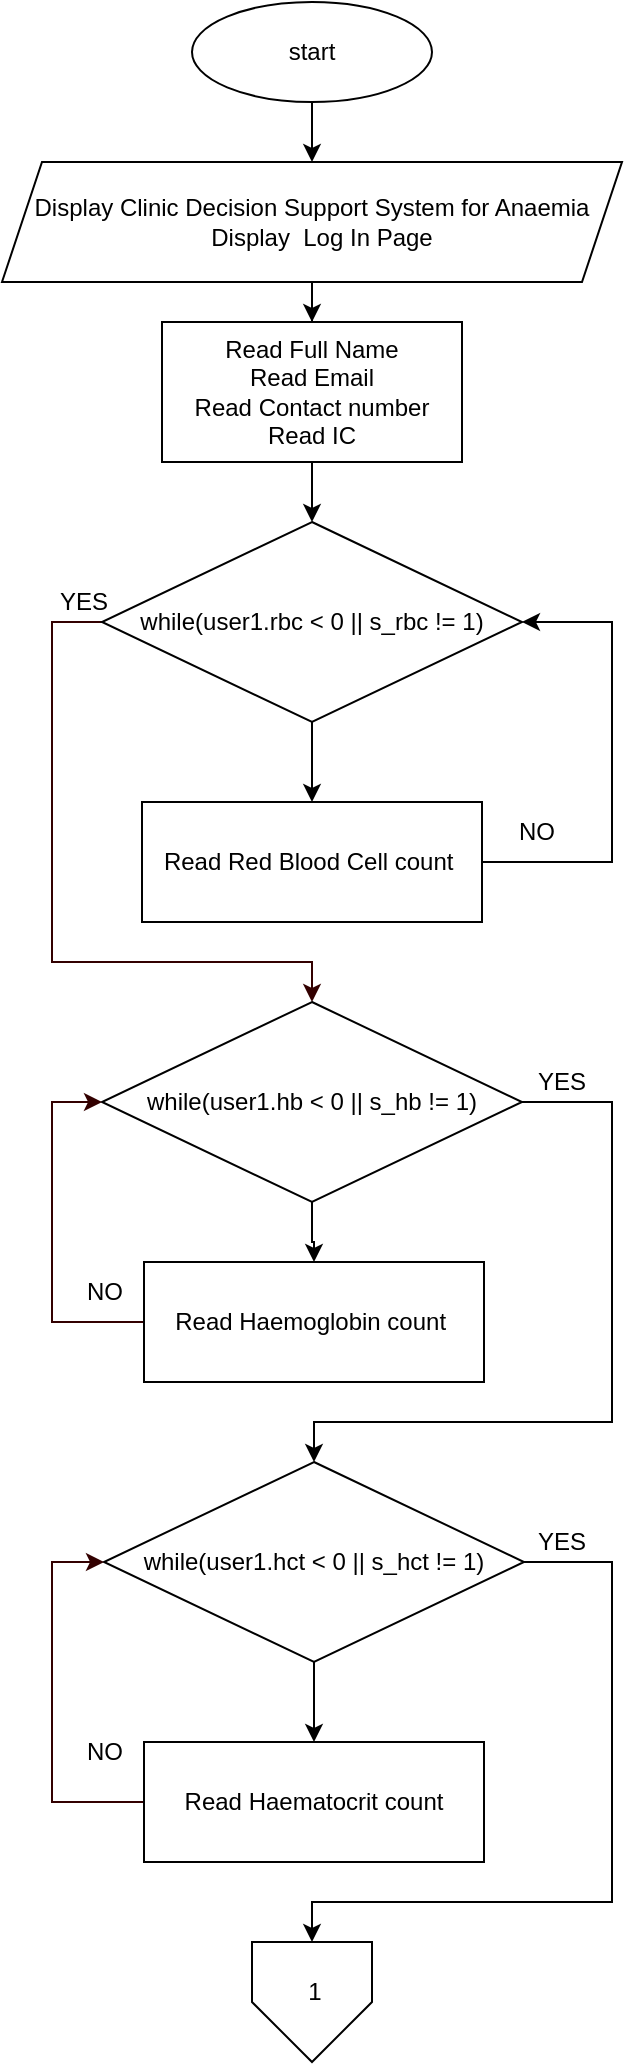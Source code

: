 <mxfile version="20.8.13" type="github" pages="21">
  <diagram id="C5RBs43oDa-KdzZeNtuy" name="Page-1">
    <mxGraphModel dx="1268" dy="515" grid="1" gridSize="10" guides="1" tooltips="1" connect="1" arrows="1" fold="1" page="1" pageScale="1" pageWidth="827" pageHeight="1169" math="0" shadow="0">
      <root>
        <mxCell id="WIyWlLk6GJQsqaUBKTNV-0" />
        <mxCell id="WIyWlLk6GJQsqaUBKTNV-1" parent="WIyWlLk6GJQsqaUBKTNV-0" />
        <mxCell id="V8b1zVf7IkV3LgUFyftW-2" style="edgeStyle=orthogonalEdgeStyle;rounded=0;orthogonalLoop=1;jettySize=auto;html=1;exitX=0.5;exitY=1;exitDx=0;exitDy=0;entryX=0.5;entryY=0;entryDx=0;entryDy=0;" edge="1" parent="WIyWlLk6GJQsqaUBKTNV-1" source="V8b1zVf7IkV3LgUFyftW-0" target="V8b1zVf7IkV3LgUFyftW-1">
          <mxGeometry relative="1" as="geometry" />
        </mxCell>
        <mxCell id="V8b1zVf7IkV3LgUFyftW-0" value="start" style="ellipse;whiteSpace=wrap;html=1;" vertex="1" parent="WIyWlLk6GJQsqaUBKTNV-1">
          <mxGeometry x="310" y="40" width="120" height="50" as="geometry" />
        </mxCell>
        <mxCell id="V8b1zVf7IkV3LgUFyftW-111" style="edgeStyle=orthogonalEdgeStyle;rounded=0;orthogonalLoop=1;jettySize=auto;html=1;exitX=0.5;exitY=1;exitDx=0;exitDy=0;" edge="1" parent="WIyWlLk6GJQsqaUBKTNV-1" source="V8b1zVf7IkV3LgUFyftW-1" target="V8b1zVf7IkV3LgUFyftW-3">
          <mxGeometry relative="1" as="geometry" />
        </mxCell>
        <mxCell id="V8b1zVf7IkV3LgUFyftW-1" value="Display Clinic Decision Support System for Anaemia&lt;div&gt;&amp;nbsp; &amp;nbsp;Display&amp;nbsp; Log In Page&lt;/div&gt;" style="shape=parallelogram;perimeter=parallelogramPerimeter;whiteSpace=wrap;html=1;fixedSize=1;" vertex="1" parent="WIyWlLk6GJQsqaUBKTNV-1">
          <mxGeometry x="215" y="120" width="310" height="60" as="geometry" />
        </mxCell>
        <mxCell id="V8b1zVf7IkV3LgUFyftW-21" value="" style="edgeStyle=orthogonalEdgeStyle;rounded=0;orthogonalLoop=1;jettySize=auto;html=1;" edge="1" parent="WIyWlLk6GJQsqaUBKTNV-1" source="V8b1zVf7IkV3LgUFyftW-3" target="V8b1zVf7IkV3LgUFyftW-10">
          <mxGeometry relative="1" as="geometry" />
        </mxCell>
        <mxCell id="V8b1zVf7IkV3LgUFyftW-3" value="Read Full Name&lt;br&gt;Read Email&lt;br&gt;Read Contact number&lt;br&gt;Read IC" style="rounded=0;whiteSpace=wrap;html=1;" vertex="1" parent="WIyWlLk6GJQsqaUBKTNV-1">
          <mxGeometry x="295" y="200" width="150" height="70" as="geometry" />
        </mxCell>
        <mxCell id="V8b1zVf7IkV3LgUFyftW-12" style="edgeStyle=orthogonalEdgeStyle;rounded=0;orthogonalLoop=1;jettySize=auto;html=1;exitX=0.5;exitY=1;exitDx=0;exitDy=0;" edge="1" parent="WIyWlLk6GJQsqaUBKTNV-1" source="V8b1zVf7IkV3LgUFyftW-10" target="V8b1zVf7IkV3LgUFyftW-11">
          <mxGeometry relative="1" as="geometry" />
        </mxCell>
        <mxCell id="V8b1zVf7IkV3LgUFyftW-34" style="edgeStyle=orthogonalEdgeStyle;rounded=0;orthogonalLoop=1;jettySize=auto;html=1;exitX=0;exitY=0.5;exitDx=0;exitDy=0;entryX=0.5;entryY=0;entryDx=0;entryDy=0;strokeColor=#330000;" edge="1" parent="WIyWlLk6GJQsqaUBKTNV-1" source="V8b1zVf7IkV3LgUFyftW-10" target="V8b1zVf7IkV3LgUFyftW-14">
          <mxGeometry relative="1" as="geometry">
            <mxPoint x="240" y="520" as="targetPoint" />
            <Array as="points">
              <mxPoint x="240" y="350" />
              <mxPoint x="240" y="520" />
              <mxPoint x="370" y="520" />
            </Array>
          </mxGeometry>
        </mxCell>
        <mxCell id="V8b1zVf7IkV3LgUFyftW-10" value="while(user1.rbc &amp;lt; 0 || s_rbc != 1)" style="rhombus;whiteSpace=wrap;html=1;" vertex="1" parent="WIyWlLk6GJQsqaUBKTNV-1">
          <mxGeometry x="265" y="300" width="210" height="100" as="geometry" />
        </mxCell>
        <mxCell id="V8b1zVf7IkV3LgUFyftW-17" style="edgeStyle=orthogonalEdgeStyle;rounded=0;orthogonalLoop=1;jettySize=auto;html=1;exitX=1;exitY=0.5;exitDx=0;exitDy=0;entryX=1;entryY=0.5;entryDx=0;entryDy=0;" edge="1" parent="WIyWlLk6GJQsqaUBKTNV-1" source="V8b1zVf7IkV3LgUFyftW-11" target="V8b1zVf7IkV3LgUFyftW-10">
          <mxGeometry relative="1" as="geometry">
            <Array as="points">
              <mxPoint x="520" y="470" />
              <mxPoint x="520" y="350" />
            </Array>
          </mxGeometry>
        </mxCell>
        <mxCell id="V8b1zVf7IkV3LgUFyftW-11" value="Read&amp;nbsp;Red Blood Cell count&amp;nbsp;" style="rounded=0;whiteSpace=wrap;html=1;" vertex="1" parent="WIyWlLk6GJQsqaUBKTNV-1">
          <mxGeometry x="285" y="440" width="170" height="60" as="geometry" />
        </mxCell>
        <mxCell id="V8b1zVf7IkV3LgUFyftW-13" style="edgeStyle=orthogonalEdgeStyle;rounded=0;orthogonalLoop=1;jettySize=auto;html=1;exitX=0.5;exitY=1;exitDx=0;exitDy=0;" edge="1" parent="WIyWlLk6GJQsqaUBKTNV-1" source="V8b1zVf7IkV3LgUFyftW-14" target="V8b1zVf7IkV3LgUFyftW-15">
          <mxGeometry relative="1" as="geometry" />
        </mxCell>
        <mxCell id="V8b1zVf7IkV3LgUFyftW-38" style="edgeStyle=orthogonalEdgeStyle;rounded=0;orthogonalLoop=1;jettySize=auto;html=1;exitX=1;exitY=0.5;exitDx=0;exitDy=0;" edge="1" parent="WIyWlLk6GJQsqaUBKTNV-1" source="V8b1zVf7IkV3LgUFyftW-14" target="V8b1zVf7IkV3LgUFyftW-28">
          <mxGeometry relative="1" as="geometry">
            <mxPoint x="370" y="760" as="targetPoint" />
            <Array as="points">
              <mxPoint x="520" y="590" />
              <mxPoint x="520" y="750" />
              <mxPoint x="371" y="750" />
            </Array>
          </mxGeometry>
        </mxCell>
        <mxCell id="V8b1zVf7IkV3LgUFyftW-14" value="while(user1.hb &amp;lt; 0 || s_hb != 1)" style="rhombus;whiteSpace=wrap;html=1;" vertex="1" parent="WIyWlLk6GJQsqaUBKTNV-1">
          <mxGeometry x="265" y="540" width="210" height="100" as="geometry" />
        </mxCell>
        <mxCell id="V8b1zVf7IkV3LgUFyftW-112" style="edgeStyle=orthogonalEdgeStyle;rounded=0;orthogonalLoop=1;jettySize=auto;html=1;exitX=0;exitY=0.5;exitDx=0;exitDy=0;entryX=0;entryY=0.5;entryDx=0;entryDy=0;strokeColor=#330000;fillColor=#33FF33;" edge="1" parent="WIyWlLk6GJQsqaUBKTNV-1" source="V8b1zVf7IkV3LgUFyftW-15" target="V8b1zVf7IkV3LgUFyftW-14">
          <mxGeometry relative="1" as="geometry">
            <Array as="points">
              <mxPoint x="240" y="700" />
              <mxPoint x="240" y="590" />
            </Array>
          </mxGeometry>
        </mxCell>
        <mxCell id="V8b1zVf7IkV3LgUFyftW-15" value="Read&amp;nbsp;Haemoglobin count&amp;nbsp;" style="rounded=0;whiteSpace=wrap;html=1;" vertex="1" parent="WIyWlLk6GJQsqaUBKTNV-1">
          <mxGeometry x="286" y="670" width="170" height="60" as="geometry" />
        </mxCell>
        <mxCell id="V8b1zVf7IkV3LgUFyftW-27" style="edgeStyle=orthogonalEdgeStyle;rounded=0;orthogonalLoop=1;jettySize=auto;html=1;exitX=0.5;exitY=1;exitDx=0;exitDy=0;" edge="1" parent="WIyWlLk6GJQsqaUBKTNV-1" source="V8b1zVf7IkV3LgUFyftW-28" target="V8b1zVf7IkV3LgUFyftW-30">
          <mxGeometry relative="1" as="geometry" />
        </mxCell>
        <mxCell id="V8b1zVf7IkV3LgUFyftW-76" style="edgeStyle=orthogonalEdgeStyle;rounded=0;orthogonalLoop=1;jettySize=auto;html=1;exitX=1;exitY=0.5;exitDx=0;exitDy=0;" edge="1" parent="WIyWlLk6GJQsqaUBKTNV-1" source="V8b1zVf7IkV3LgUFyftW-28">
          <mxGeometry relative="1" as="geometry">
            <mxPoint x="370" y="1010.0" as="targetPoint" />
            <Array as="points">
              <mxPoint x="520" y="820" />
              <mxPoint x="520" y="990" />
              <mxPoint x="370" y="990" />
            </Array>
          </mxGeometry>
        </mxCell>
        <mxCell id="V8b1zVf7IkV3LgUFyftW-28" value="while(user1.hct &amp;lt; 0 || s_hct != 1)" style="rhombus;whiteSpace=wrap;html=1;" vertex="1" parent="WIyWlLk6GJQsqaUBKTNV-1">
          <mxGeometry x="266" y="770" width="210" height="100" as="geometry" />
        </mxCell>
        <mxCell id="V8b1zVf7IkV3LgUFyftW-40" style="edgeStyle=orthogonalEdgeStyle;rounded=0;orthogonalLoop=1;jettySize=auto;html=1;entryX=0;entryY=0.5;entryDx=0;entryDy=0;strokeColor=#330000;" edge="1" parent="WIyWlLk6GJQsqaUBKTNV-1" source="V8b1zVf7IkV3LgUFyftW-30" target="V8b1zVf7IkV3LgUFyftW-28">
          <mxGeometry relative="1" as="geometry">
            <Array as="points">
              <mxPoint x="240" y="940" />
              <mxPoint x="240" y="820" />
            </Array>
          </mxGeometry>
        </mxCell>
        <mxCell id="V8b1zVf7IkV3LgUFyftW-30" value="Read&amp;nbsp;Haematocrit count" style="rounded=0;whiteSpace=wrap;html=1;" vertex="1" parent="WIyWlLk6GJQsqaUBKTNV-1">
          <mxGeometry x="286" y="910" width="170" height="60" as="geometry" />
        </mxCell>
        <mxCell id="V8b1zVf7IkV3LgUFyftW-113" value="YES" style="text;strokeColor=none;align=center;fillColor=none;html=1;verticalAlign=middle;whiteSpace=wrap;rounded=0;" vertex="1" parent="WIyWlLk6GJQsqaUBKTNV-1">
          <mxGeometry x="465" y="580" width="60" as="geometry" />
        </mxCell>
        <mxCell id="V8b1zVf7IkV3LgUFyftW-115" value="NO" style="text;strokeColor=none;align=center;fillColor=none;html=1;verticalAlign=middle;whiteSpace=wrap;rounded=0;" vertex="1" parent="WIyWlLk6GJQsqaUBKTNV-1">
          <mxGeometry x="248.75" y="680" width="35" height="10" as="geometry" />
        </mxCell>
        <mxCell id="V8b1zVf7IkV3LgUFyftW-120" value="YES" style="text;strokeColor=none;align=center;fillColor=none;html=1;verticalAlign=middle;whiteSpace=wrap;rounded=0;" vertex="1" parent="WIyWlLk6GJQsqaUBKTNV-1">
          <mxGeometry x="465" y="810" width="60" as="geometry" />
        </mxCell>
        <mxCell id="V8b1zVf7IkV3LgUFyftW-121" value="NO" style="text;strokeColor=none;align=center;fillColor=none;html=1;verticalAlign=middle;whiteSpace=wrap;rounded=0;" vertex="1" parent="WIyWlLk6GJQsqaUBKTNV-1">
          <mxGeometry x="248.75" y="910" width="35" height="10" as="geometry" />
        </mxCell>
        <mxCell id="V8b1zVf7IkV3LgUFyftW-124" value="YES" style="text;strokeColor=none;align=center;fillColor=none;html=1;verticalAlign=middle;whiteSpace=wrap;rounded=0;" vertex="1" parent="WIyWlLk6GJQsqaUBKTNV-1">
          <mxGeometry x="226" y="340" width="60" as="geometry" />
        </mxCell>
        <mxCell id="V8b1zVf7IkV3LgUFyftW-125" value="NO" style="text;strokeColor=none;align=center;fillColor=none;html=1;verticalAlign=middle;whiteSpace=wrap;rounded=0;" vertex="1" parent="WIyWlLk6GJQsqaUBKTNV-1">
          <mxGeometry x="465" y="450" width="35" height="10" as="geometry" />
        </mxCell>
        <mxCell id="e8Ayd59p6-VV72ZXQ2ri-0" value="" style="verticalLabelPosition=bottom;verticalAlign=top;html=1;shape=offPageConnector;rounded=0;size=0.5;strokeColor=default;fontFamily=Helvetica;fontSize=12;fontColor=default;fillColor=default;" vertex="1" parent="WIyWlLk6GJQsqaUBKTNV-1">
          <mxGeometry x="340" y="1010" width="60" height="60" as="geometry" />
        </mxCell>
        <mxCell id="e8Ayd59p6-VV72ZXQ2ri-1" value="1" style="text;html=1;align=center;verticalAlign=middle;resizable=0;points=[];autosize=1;strokeColor=none;fillColor=none;fontSize=12;fontFamily=Helvetica;fontColor=default;" vertex="1" parent="WIyWlLk6GJQsqaUBKTNV-1">
          <mxGeometry x="356.25" y="1020" width="30" height="30" as="geometry" />
        </mxCell>
      </root>
    </mxGraphModel>
  </diagram>
  <diagram id="7FynjMF06DYqpMPRguw8" name="Page-19">
    <mxGraphModel dx="634" dy="258" grid="1" gridSize="10" guides="1" tooltips="1" connect="1" arrows="1" fold="1" page="1" pageScale="1" pageWidth="850" pageHeight="1100" math="0" shadow="0">
      <root>
        <mxCell id="0" />
        <mxCell id="1" parent="0" />
        <mxCell id="WIFHGjUXTngbRALGMn0I-1" style="edgeStyle=orthogonalEdgeStyle;rounded=0;orthogonalLoop=1;jettySize=auto;html=1;exitX=0.5;exitY=1;exitDx=0;exitDy=0;" edge="1" parent="1" source="WIFHGjUXTngbRALGMn0I-3" target="WIFHGjUXTngbRALGMn0I-5">
          <mxGeometry relative="1" as="geometry" />
        </mxCell>
        <mxCell id="WIFHGjUXTngbRALGMn0I-2" style="edgeStyle=orthogonalEdgeStyle;rounded=0;orthogonalLoop=1;jettySize=auto;html=1;exitX=1;exitY=0.5;exitDx=0;exitDy=0;entryX=0.5;entryY=0;entryDx=0;entryDy=0;" edge="1" parent="1" source="WIFHGjUXTngbRALGMn0I-3" target="WIFHGjUXTngbRALGMn0I-8">
          <mxGeometry relative="1" as="geometry">
            <Array as="points">
              <mxPoint x="570" y="180" />
              <mxPoint x="570" y="350" />
              <mxPoint x="420" y="350" />
            </Array>
          </mxGeometry>
        </mxCell>
        <mxCell id="WIFHGjUXTngbRALGMn0I-3" value="while(user1.lc &amp;lt; 0 || s_lc != 1)" style="rhombus;whiteSpace=wrap;html=1;" vertex="1" parent="1">
          <mxGeometry x="315" y="130" width="210" height="100" as="geometry" />
        </mxCell>
        <mxCell id="WIFHGjUXTngbRALGMn0I-4" style="edgeStyle=orthogonalEdgeStyle;rounded=0;orthogonalLoop=1;jettySize=auto;html=1;entryX=0;entryY=0.5;entryDx=0;entryDy=0;" edge="1" parent="1" source="WIFHGjUXTngbRALGMn0I-5" target="WIFHGjUXTngbRALGMn0I-3">
          <mxGeometry relative="1" as="geometry">
            <Array as="points">
              <mxPoint x="290" y="300" />
              <mxPoint x="290" y="180" />
            </Array>
          </mxGeometry>
        </mxCell>
        <mxCell id="WIFHGjUXTngbRALGMn0I-5" value="Read&amp;nbsp;lymphocyte" style="rounded=0;whiteSpace=wrap;html=1;" vertex="1" parent="1">
          <mxGeometry x="335" y="270" width="170" height="60" as="geometry" />
        </mxCell>
        <mxCell id="WIFHGjUXTngbRALGMn0I-6" style="edgeStyle=orthogonalEdgeStyle;rounded=0;orthogonalLoop=1;jettySize=auto;html=1;exitX=0.5;exitY=1;exitDx=0;exitDy=0;" edge="1" parent="1" source="WIFHGjUXTngbRALGMn0I-8" target="WIFHGjUXTngbRALGMn0I-10">
          <mxGeometry relative="1" as="geometry" />
        </mxCell>
        <mxCell id="WIFHGjUXTngbRALGMn0I-7" style="edgeStyle=orthogonalEdgeStyle;rounded=0;orthogonalLoop=1;jettySize=auto;html=1;exitX=1;exitY=0.5;exitDx=0;exitDy=0;entryX=0.5;entryY=0;entryDx=0;entryDy=0;" edge="1" parent="1" source="WIFHGjUXTngbRALGMn0I-8" target="WIFHGjUXTngbRALGMn0I-13">
          <mxGeometry relative="1" as="geometry">
            <Array as="points">
              <mxPoint x="570" y="420" />
              <mxPoint x="570" y="580" />
              <mxPoint x="421" y="580" />
            </Array>
          </mxGeometry>
        </mxCell>
        <mxCell id="WIFHGjUXTngbRALGMn0I-8" value="while(user1.mono_c &amp;lt; 0 || s_mono_c != 1)" style="rhombus;whiteSpace=wrap;html=1;" vertex="1" parent="1">
          <mxGeometry x="299.75" y="370" width="242.5" height="100" as="geometry" />
        </mxCell>
        <mxCell id="WIFHGjUXTngbRALGMn0I-9" style="edgeStyle=orthogonalEdgeStyle;rounded=0;orthogonalLoop=1;jettySize=auto;html=1;entryX=0;entryY=0.5;entryDx=0;entryDy=0;" edge="1" parent="1" source="WIFHGjUXTngbRALGMn0I-10" target="WIFHGjUXTngbRALGMn0I-8">
          <mxGeometry relative="1" as="geometry">
            <Array as="points">
              <mxPoint x="290" y="540" />
              <mxPoint x="290" y="420" />
            </Array>
          </mxGeometry>
        </mxCell>
        <mxCell id="WIFHGjUXTngbRALGMn0I-10" value="Read&amp;nbsp;monocytes" style="rounded=0;whiteSpace=wrap;html=1;" vertex="1" parent="1">
          <mxGeometry x="335" y="510" width="170" height="60" as="geometry" />
        </mxCell>
        <mxCell id="WIFHGjUXTngbRALGMn0I-11" style="edgeStyle=orthogonalEdgeStyle;rounded=0;orthogonalLoop=1;jettySize=auto;html=1;exitX=0.5;exitY=1;exitDx=0;exitDy=0;" edge="1" parent="1" source="WIFHGjUXTngbRALGMn0I-13" target="WIFHGjUXTngbRALGMn0I-15">
          <mxGeometry relative="1" as="geometry" />
        </mxCell>
        <mxCell id="ITOZLctlQbIYMISVegVI-4" style="edgeStyle=orthogonalEdgeStyle;rounded=0;orthogonalLoop=1;jettySize=auto;html=1;exitX=1;exitY=0.5;exitDx=0;exitDy=0;strokeColor=#330000;fontFamily=Helvetica;fontSize=12;fontColor=default;fillColor=#33FF33;" edge="1" parent="1" source="WIFHGjUXTngbRALGMn0I-13">
          <mxGeometry relative="1" as="geometry">
            <mxPoint x="417" y="820" as="targetPoint" />
            <Array as="points">
              <mxPoint x="551" y="655" />
              <mxPoint x="551" y="810" />
              <mxPoint x="417" y="810" />
            </Array>
          </mxGeometry>
        </mxCell>
        <mxCell id="WIFHGjUXTngbRALGMn0I-13" value="while(user1.ntr &amp;lt; 0 || s_ntr != 1)" style="rhombus;whiteSpace=wrap;html=1;" vertex="1" parent="1">
          <mxGeometry x="310.88" y="610" width="220.25" height="90" as="geometry" />
        </mxCell>
        <mxCell id="WIFHGjUXTngbRALGMn0I-14" style="edgeStyle=orthogonalEdgeStyle;rounded=0;orthogonalLoop=1;jettySize=auto;html=1;exitX=0;exitY=0.5;exitDx=0;exitDy=0;entryX=0;entryY=0.5;entryDx=0;entryDy=0;" edge="1" parent="1" source="WIFHGjUXTngbRALGMn0I-15" target="WIFHGjUXTngbRALGMn0I-13">
          <mxGeometry relative="1" as="geometry">
            <Array as="points">
              <mxPoint x="290" y="770" />
              <mxPoint x="290" y="655" />
            </Array>
          </mxGeometry>
        </mxCell>
        <mxCell id="WIFHGjUXTngbRALGMn0I-15" value="Read&amp;nbsp;neutrophils" style="rounded=0;whiteSpace=wrap;html=1;" vertex="1" parent="1">
          <mxGeometry x="336" y="740" width="170" height="60" as="geometry" />
        </mxCell>
        <mxCell id="WIFHGjUXTngbRALGMn0I-16" style="edgeStyle=orthogonalEdgeStyle;rounded=0;orthogonalLoop=1;jettySize=auto;html=1;exitX=0.5;exitY=1;exitDx=0;exitDy=0;" edge="1" parent="1" source="WIFHGjUXTngbRALGMn0I-18" target="WIFHGjUXTngbRALGMn0I-20">
          <mxGeometry relative="1" as="geometry" />
        </mxCell>
        <mxCell id="WIFHGjUXTngbRALGMn0I-17" style="edgeStyle=orthogonalEdgeStyle;rounded=0;orthogonalLoop=1;jettySize=auto;html=1;exitX=1;exitY=0.5;exitDx=0;exitDy=0;" edge="1" parent="1" source="WIFHGjUXTngbRALGMn0I-18">
          <mxGeometry relative="1" as="geometry">
            <mxPoint x="415" y="1040" as="targetPoint" />
            <Array as="points">
              <mxPoint x="565" y="865" />
              <mxPoint x="565" y="1020" />
              <mxPoint x="415" y="1020" />
            </Array>
          </mxGeometry>
        </mxCell>
        <mxCell id="WIFHGjUXTngbRALGMn0I-18" value="while(user1.ec &amp;lt; 0 || s_ec != 1)" style="rhombus;whiteSpace=wrap;html=1;" vertex="1" parent="1">
          <mxGeometry x="311" y="820" width="211.25" height="90" as="geometry" />
        </mxCell>
        <mxCell id="WIFHGjUXTngbRALGMn0I-19" style="edgeStyle=orthogonalEdgeStyle;rounded=0;orthogonalLoop=1;jettySize=auto;html=1;exitX=0;exitY=0.5;exitDx=0;exitDy=0;entryX=0;entryY=0.5;entryDx=0;entryDy=0;" edge="1" parent="1" source="WIFHGjUXTngbRALGMn0I-20" target="WIFHGjUXTngbRALGMn0I-18">
          <mxGeometry relative="1" as="geometry">
            <Array as="points">
              <mxPoint x="285" y="980" />
              <mxPoint x="285" y="865" />
            </Array>
          </mxGeometry>
        </mxCell>
        <mxCell id="WIFHGjUXTngbRALGMn0I-20" value="Read eosinophils" style="rounded=0;whiteSpace=wrap;html=1;" vertex="1" parent="1">
          <mxGeometry x="331" y="950" width="170" height="60" as="geometry" />
        </mxCell>
        <mxCell id="WIFHGjUXTngbRALGMn0I-21" value="YES" style="text;strokeColor=none;align=center;fillColor=none;html=1;verticalAlign=middle;whiteSpace=wrap;rounded=0;" vertex="1" parent="1">
          <mxGeometry x="515" y="170" width="60" as="geometry" />
        </mxCell>
        <mxCell id="WIFHGjUXTngbRALGMn0I-22" value="NO" style="text;strokeColor=none;align=center;fillColor=none;html=1;verticalAlign=middle;whiteSpace=wrap;rounded=0;" vertex="1" parent="1">
          <mxGeometry x="298.75" y="270" width="35" height="10" as="geometry" />
        </mxCell>
        <mxCell id="WIFHGjUXTngbRALGMn0I-23" value="YES" style="text;strokeColor=none;align=center;fillColor=none;html=1;verticalAlign=middle;whiteSpace=wrap;rounded=0;" vertex="1" parent="1">
          <mxGeometry x="527.25" y="410" width="60" as="geometry" />
        </mxCell>
        <mxCell id="WIFHGjUXTngbRALGMn0I-24" value="NO" style="text;strokeColor=none;align=center;fillColor=none;html=1;verticalAlign=middle;whiteSpace=wrap;rounded=0;" vertex="1" parent="1">
          <mxGeometry x="298.75" y="520" width="35" height="10" as="geometry" />
        </mxCell>
        <mxCell id="WIFHGjUXTngbRALGMn0I-25" value="YES" style="text;strokeColor=none;align=center;fillColor=none;html=1;verticalAlign=middle;whiteSpace=wrap;rounded=0;" vertex="1" parent="1">
          <mxGeometry x="515" y="640" width="60" as="geometry" />
        </mxCell>
        <mxCell id="WIFHGjUXTngbRALGMn0I-26" value="NO" style="text;strokeColor=none;align=center;fillColor=none;html=1;verticalAlign=middle;whiteSpace=wrap;rounded=0;" vertex="1" parent="1">
          <mxGeometry x="298.75" y="750" width="35" height="10" as="geometry" />
        </mxCell>
        <mxCell id="WIFHGjUXTngbRALGMn0I-27" value="YES" style="text;strokeColor=none;align=center;fillColor=none;html=1;verticalAlign=middle;whiteSpace=wrap;rounded=0;" vertex="1" parent="1">
          <mxGeometry x="501.25" y="850" width="60" as="geometry" />
        </mxCell>
        <mxCell id="WIFHGjUXTngbRALGMn0I-28" value="NO" style="text;strokeColor=none;align=center;fillColor=none;html=1;verticalAlign=middle;whiteSpace=wrap;rounded=0;" vertex="1" parent="1">
          <mxGeometry x="285" y="960" width="35" height="10" as="geometry" />
        </mxCell>
        <mxCell id="ITOZLctlQbIYMISVegVI-1" value="" style="verticalLabelPosition=bottom;verticalAlign=top;html=1;shape=offPageConnector;rounded=0;size=0.5;strokeColor=default;fontFamily=Helvetica;fontSize=12;fontColor=default;fillColor=default;" vertex="1" parent="1">
          <mxGeometry x="390" y="40" width="60" height="60" as="geometry" />
        </mxCell>
        <mxCell id="ITOZLctlQbIYMISVegVI-3" value="" style="edgeStyle=orthogonalEdgeStyle;rounded=0;orthogonalLoop=1;jettySize=auto;html=1;strokeColor=#330000;fontFamily=Helvetica;fontSize=12;fontColor=default;fillColor=#33FF33;" edge="1" parent="1" target="WIFHGjUXTngbRALGMn0I-3">
          <mxGeometry relative="1" as="geometry">
            <mxPoint x="420" y="105" as="sourcePoint" />
          </mxGeometry>
        </mxCell>
        <mxCell id="ITOZLctlQbIYMISVegVI-2" value="1" style="text;html=1;align=center;verticalAlign=middle;resizable=0;points=[];autosize=1;strokeColor=none;fillColor=none;fontSize=12;fontFamily=Helvetica;fontColor=default;" vertex="1" parent="1">
          <mxGeometry x="406.25" y="50" width="30" height="30" as="geometry" />
        </mxCell>
        <mxCell id="hsPfCVeRj3X8K6FcgdfQ-1" value="" style="verticalLabelPosition=bottom;verticalAlign=top;html=1;shape=offPageConnector;rounded=0;size=0.5;strokeColor=default;fontFamily=Helvetica;fontSize=12;fontColor=default;fillColor=default;" vertex="1" parent="1">
          <mxGeometry x="386" y="1040" width="60" height="60" as="geometry" />
        </mxCell>
        <mxCell id="hsPfCVeRj3X8K6FcgdfQ-2" value="2" style="text;html=1;align=center;verticalAlign=middle;resizable=0;points=[];autosize=1;strokeColor=none;fillColor=none;fontSize=12;fontFamily=Helvetica;fontColor=default;" vertex="1" parent="1">
          <mxGeometry x="402.25" y="1050" width="30" height="30" as="geometry" />
        </mxCell>
      </root>
    </mxGraphModel>
  </diagram>
  <diagram id="f6iTaKsAqlg67sb6BfrJ" name="Page-20">
    <mxGraphModel dx="1331" dy="-559" grid="1" gridSize="10" guides="1" tooltips="1" connect="1" arrows="1" fold="1" page="1" pageScale="1" pageWidth="850" pageHeight="1100" math="0" shadow="0">
      <root>
        <mxCell id="0" />
        <mxCell id="1" parent="0" />
        <mxCell id="ZM68Spt2hzPDdASQEptB-1" style="edgeStyle=orthogonalEdgeStyle;rounded=0;orthogonalLoop=1;jettySize=auto;html=1;exitX=0.5;exitY=1;exitDx=0;exitDy=0;" edge="1" parent="1" source="ZM68Spt2hzPDdASQEptB-3" target="ZM68Spt2hzPDdASQEptB-5">
          <mxGeometry relative="1" as="geometry" />
        </mxCell>
        <mxCell id="ZM68Spt2hzPDdASQEptB-2" style="edgeStyle=orthogonalEdgeStyle;rounded=0;orthogonalLoop=1;jettySize=auto;html=1;exitX=1;exitY=0.5;exitDx=0;exitDy=0;entryX=0.5;entryY=0;entryDx=0;entryDy=0;" edge="1" parent="1" source="ZM68Spt2hzPDdASQEptB-3" target="ZM68Spt2hzPDdASQEptB-8">
          <mxGeometry relative="1" as="geometry">
            <Array as="points">
              <mxPoint x="558" y="1260" />
              <mxPoint x="558" y="1430" />
              <mxPoint x="408" y="1430" />
              <mxPoint x="408" y="1450" />
            </Array>
          </mxGeometry>
        </mxCell>
        <mxCell id="ZM68Spt2hzPDdASQEptB-3" value="while(user1.bc &amp;lt; 0 || s_bc != 1)" style="rhombus;whiteSpace=wrap;html=1;" vertex="1" parent="1">
          <mxGeometry x="286.75" y="1210" width="242.5" height="100" as="geometry" />
        </mxCell>
        <mxCell id="ZM68Spt2hzPDdASQEptB-4" style="edgeStyle=orthogonalEdgeStyle;rounded=0;orthogonalLoop=1;jettySize=auto;html=1;exitX=0;exitY=0.5;exitDx=0;exitDy=0;entryX=0;entryY=0.5;entryDx=0;entryDy=0;" edge="1" parent="1" source="ZM68Spt2hzPDdASQEptB-5" target="ZM68Spt2hzPDdASQEptB-3">
          <mxGeometry relative="1" as="geometry">
            <Array as="points">
              <mxPoint x="278" y="1380" />
              <mxPoint x="278" y="1260" />
            </Array>
          </mxGeometry>
        </mxCell>
        <mxCell id="ZM68Spt2hzPDdASQEptB-5" value="Read basophils" style="rounded=0;whiteSpace=wrap;html=1;" vertex="1" parent="1">
          <mxGeometry x="323" y="1350" width="170" height="60" as="geometry" />
        </mxCell>
        <mxCell id="ZM68Spt2hzPDdASQEptB-6" style="edgeStyle=orthogonalEdgeStyle;rounded=0;orthogonalLoop=1;jettySize=auto;html=1;exitX=0.5;exitY=1;exitDx=0;exitDy=0;" edge="1" parent="1" source="ZM68Spt2hzPDdASQEptB-8" target="ZM68Spt2hzPDdASQEptB-10">
          <mxGeometry relative="1" as="geometry" />
        </mxCell>
        <mxCell id="ZM68Spt2hzPDdASQEptB-7" style="edgeStyle=orthogonalEdgeStyle;rounded=0;orthogonalLoop=1;jettySize=auto;html=1;exitX=1;exitY=0.5;exitDx=0;exitDy=0;entryX=0.5;entryY=0;entryDx=0;entryDy=0;" edge="1" parent="1" source="ZM68Spt2hzPDdASQEptB-8" target="ZM68Spt2hzPDdASQEptB-13">
          <mxGeometry relative="1" as="geometry">
            <Array as="points">
              <mxPoint x="558" y="1500" />
              <mxPoint x="558" y="1670" />
              <mxPoint x="408" y="1670" />
              <mxPoint x="408" y="1700" />
            </Array>
          </mxGeometry>
        </mxCell>
        <mxCell id="ZM68Spt2hzPDdASQEptB-8" value="while(user1.bili &amp;lt; 0 || s_bili != 1)" style="rhombus;whiteSpace=wrap;html=1;" vertex="1" parent="1">
          <mxGeometry x="293.38" y="1450" width="231.25" height="100" as="geometry" />
        </mxCell>
        <mxCell id="ZM68Spt2hzPDdASQEptB-9" style="edgeStyle=orthogonalEdgeStyle;rounded=0;orthogonalLoop=1;jettySize=auto;html=1;exitX=0;exitY=0.5;exitDx=0;exitDy=0;entryX=0;entryY=0.5;entryDx=0;entryDy=0;" edge="1" parent="1" source="ZM68Spt2hzPDdASQEptB-10" target="ZM68Spt2hzPDdASQEptB-8">
          <mxGeometry relative="1" as="geometry">
            <Array as="points">
              <mxPoint x="278" y="1620" />
              <mxPoint x="278" y="1500" />
            </Array>
          </mxGeometry>
        </mxCell>
        <mxCell id="ZM68Spt2hzPDdASQEptB-10" value="Read Total bilirubins" style="rounded=0;whiteSpace=wrap;html=1;" vertex="1" parent="1">
          <mxGeometry x="323" y="1590" width="170" height="60" as="geometry" />
        </mxCell>
        <mxCell id="ZM68Spt2hzPDdASQEptB-11" style="edgeStyle=orthogonalEdgeStyle;rounded=0;orthogonalLoop=1;jettySize=auto;html=1;exitX=0.5;exitY=1;exitDx=0;exitDy=0;" edge="1" parent="1" source="ZM68Spt2hzPDdASQEptB-13" target="ZM68Spt2hzPDdASQEptB-15">
          <mxGeometry relative="1" as="geometry" />
        </mxCell>
        <mxCell id="ZM68Spt2hzPDdASQEptB-12" style="edgeStyle=orthogonalEdgeStyle;rounded=0;orthogonalLoop=1;jettySize=auto;html=1;exitX=1;exitY=0.5;exitDx=0;exitDy=0;entryX=0.5;entryY=0;entryDx=0;entryDy=0;" edge="1" parent="1" source="ZM68Spt2hzPDdASQEptB-13" target="ZM68Spt2hzPDdASQEptB-18">
          <mxGeometry relative="1" as="geometry">
            <Array as="points">
              <mxPoint x="558" y="1745" />
              <mxPoint x="558" y="1900" />
              <mxPoint x="408" y="1900" />
            </Array>
          </mxGeometry>
        </mxCell>
        <mxCell id="ZM68Spt2hzPDdASQEptB-13" value="while(user1.rc &amp;lt; 0 || s_rc != 1)" style="rhombus;whiteSpace=wrap;html=1;" vertex="1" parent="1">
          <mxGeometry x="298.37" y="1700" width="221.25" height="90" as="geometry" />
        </mxCell>
        <mxCell id="ZM68Spt2hzPDdASQEptB-14" style="edgeStyle=orthogonalEdgeStyle;rounded=0;orthogonalLoop=1;jettySize=auto;html=1;exitX=0;exitY=0.5;exitDx=0;exitDy=0;entryX=0;entryY=0.5;entryDx=0;entryDy=0;" edge="1" parent="1" source="ZM68Spt2hzPDdASQEptB-15" target="ZM68Spt2hzPDdASQEptB-13">
          <mxGeometry relative="1" as="geometry">
            <Array as="points">
              <mxPoint x="278" y="1860" />
              <mxPoint x="278" y="1745" />
            </Array>
          </mxGeometry>
        </mxCell>
        <mxCell id="ZM68Spt2hzPDdASQEptB-15" value="Read reticulocyte count" style="rounded=0;whiteSpace=wrap;html=1;" vertex="1" parent="1">
          <mxGeometry x="323" y="1820" width="170" height="60" as="geometry" />
        </mxCell>
        <mxCell id="ZM68Spt2hzPDdASQEptB-16" style="edgeStyle=orthogonalEdgeStyle;rounded=0;orthogonalLoop=1;jettySize=auto;html=1;exitX=0.5;exitY=1;exitDx=0;exitDy=0;" edge="1" parent="1" source="ZM68Spt2hzPDdASQEptB-18" target="ZM68Spt2hzPDdASQEptB-20">
          <mxGeometry relative="1" as="geometry" />
        </mxCell>
        <mxCell id="ZM68Spt2hzPDdASQEptB-17" style="edgeStyle=orthogonalEdgeStyle;rounded=0;orthogonalLoop=1;jettySize=auto;html=1;exitX=1;exitY=0.5;exitDx=0;exitDy=0;entryX=0.5;entryY=0;entryDx=0;entryDy=0;" edge="1" parent="1" source="ZM68Spt2hzPDdASQEptB-18">
          <mxGeometry relative="1" as="geometry">
            <mxPoint x="408" y="2140" as="targetPoint" />
            <Array as="points">
              <mxPoint x="558" y="1970" />
              <mxPoint x="558" y="2120" />
              <mxPoint x="408" y="2120" />
            </Array>
          </mxGeometry>
        </mxCell>
        <mxCell id="ZM68Spt2hzPDdASQEptB-18" value="while(user1.wbc &amp;lt; 0 || s_wbc != 1)" style="rhombus;whiteSpace=wrap;html=1;" vertex="1" parent="1">
          <mxGeometry x="286.75" y="1920" width="242.5" height="100" as="geometry" />
        </mxCell>
        <mxCell id="ZM68Spt2hzPDdASQEptB-19" style="edgeStyle=orthogonalEdgeStyle;rounded=0;orthogonalLoop=1;jettySize=auto;html=1;exitX=0;exitY=0.5;exitDx=0;exitDy=0;entryX=0;entryY=0.5;entryDx=0;entryDy=0;" edge="1" parent="1" source="ZM68Spt2hzPDdASQEptB-20" target="ZM68Spt2hzPDdASQEptB-18">
          <mxGeometry relative="1" as="geometry">
            <Array as="points">
              <mxPoint x="278" y="2090" />
              <mxPoint x="278" y="1970" />
            </Array>
          </mxGeometry>
        </mxCell>
        <mxCell id="ZM68Spt2hzPDdASQEptB-20" value="Read white blood cell" style="rounded=0;whiteSpace=wrap;html=1;" vertex="1" parent="1">
          <mxGeometry x="323" y="2050" width="170" height="60" as="geometry" />
        </mxCell>
        <mxCell id="ZM68Spt2hzPDdASQEptB-21" value="YES" style="text;strokeColor=none;align=center;fillColor=none;html=1;verticalAlign=middle;whiteSpace=wrap;rounded=0;" vertex="1" parent="1">
          <mxGeometry x="503" y="1250" width="60" as="geometry" />
        </mxCell>
        <mxCell id="ZM68Spt2hzPDdASQEptB-22" value="NO" style="text;strokeColor=none;align=center;fillColor=none;html=1;verticalAlign=middle;whiteSpace=wrap;rounded=0;" vertex="1" parent="1">
          <mxGeometry x="286.75" y="1360" width="35" height="10" as="geometry" />
        </mxCell>
        <mxCell id="ZM68Spt2hzPDdASQEptB-23" value="YES" style="text;strokeColor=none;align=center;fillColor=none;html=1;verticalAlign=middle;whiteSpace=wrap;rounded=0;" vertex="1" parent="1">
          <mxGeometry x="503" y="1490" width="60" as="geometry" />
        </mxCell>
        <mxCell id="ZM68Spt2hzPDdASQEptB-24" value="NO" style="text;strokeColor=none;align=center;fillColor=none;html=1;verticalAlign=middle;whiteSpace=wrap;rounded=0;" vertex="1" parent="1">
          <mxGeometry x="286.75" y="1600" width="35" height="10" as="geometry" />
        </mxCell>
        <mxCell id="ZM68Spt2hzPDdASQEptB-25" value="YES" style="text;strokeColor=none;align=center;fillColor=none;html=1;verticalAlign=middle;whiteSpace=wrap;rounded=0;" vertex="1" parent="1">
          <mxGeometry x="494.25" y="1730" width="60" as="geometry" />
        </mxCell>
        <mxCell id="ZM68Spt2hzPDdASQEptB-26" value="NO" style="text;strokeColor=none;align=center;fillColor=none;html=1;verticalAlign=middle;whiteSpace=wrap;rounded=0;" vertex="1" parent="1">
          <mxGeometry x="278" y="1840" width="35" height="10" as="geometry" />
        </mxCell>
        <mxCell id="ZM68Spt2hzPDdASQEptB-27" value="YES" style="text;strokeColor=none;align=center;fillColor=none;html=1;verticalAlign=middle;whiteSpace=wrap;rounded=0;" vertex="1" parent="1">
          <mxGeometry x="513" y="1960" width="60" as="geometry" />
        </mxCell>
        <mxCell id="ZM68Spt2hzPDdASQEptB-28" value="NO" style="text;strokeColor=none;align=center;fillColor=none;html=1;verticalAlign=middle;whiteSpace=wrap;rounded=0;" vertex="1" parent="1">
          <mxGeometry x="278" y="2070" width="35" height="10" as="geometry" />
        </mxCell>
        <mxCell id="LycmBe0O1OXb4DXMHIQC-3" value="" style="edgeStyle=orthogonalEdgeStyle;rounded=0;orthogonalLoop=1;jettySize=auto;html=1;strokeColor=#330000;fontFamily=Helvetica;fontSize=12;fontColor=default;fillColor=#33FF33;" edge="1" parent="1" source="LycmBe0O1OXb4DXMHIQC-1" target="ZM68Spt2hzPDdASQEptB-3">
          <mxGeometry relative="1" as="geometry" />
        </mxCell>
        <mxCell id="LycmBe0O1OXb4DXMHIQC-1" value="" style="verticalLabelPosition=bottom;verticalAlign=top;html=1;shape=offPageConnector;rounded=0;size=0.5;strokeColor=default;fontFamily=Helvetica;fontSize=12;fontColor=default;fillColor=default;" vertex="1" parent="1">
          <mxGeometry x="378.99" y="1130" width="60" height="60" as="geometry" />
        </mxCell>
        <mxCell id="LycmBe0O1OXb4DXMHIQC-2" value="2" style="text;html=1;align=center;verticalAlign=middle;resizable=0;points=[];autosize=1;strokeColor=none;fillColor=none;fontSize=12;fontFamily=Helvetica;fontColor=default;" vertex="1" parent="1">
          <mxGeometry x="395.24" y="1140" width="30" height="30" as="geometry" />
        </mxCell>
        <mxCell id="LycmBe0O1OXb4DXMHIQC-4" value="" style="verticalLabelPosition=bottom;verticalAlign=top;html=1;shape=offPageConnector;rounded=0;size=0.5;strokeColor=default;fontFamily=Helvetica;fontSize=12;fontColor=default;fillColor=default;" vertex="1" parent="1">
          <mxGeometry x="378" y="2140" width="60" height="60" as="geometry" />
        </mxCell>
        <mxCell id="LycmBe0O1OXb4DXMHIQC-5" value="3" style="text;html=1;align=center;verticalAlign=middle;resizable=0;points=[];autosize=1;strokeColor=none;fillColor=none;fontSize=12;fontFamily=Helvetica;fontColor=default;" vertex="1" parent="1">
          <mxGeometry x="394.25" y="2150" width="30" height="30" as="geometry" />
        </mxCell>
      </root>
    </mxGraphModel>
  </diagram>
  <diagram id="AJUnDmnAy8Z35gRnU5FA" name="Page-21">
    <mxGraphModel dx="1331" dy="-1659" grid="1" gridSize="10" guides="1" tooltips="1" connect="1" arrows="1" fold="1" page="1" pageScale="1" pageWidth="850" pageHeight="1100" math="0" shadow="0">
      <root>
        <mxCell id="0" />
        <mxCell id="1" parent="0" />
        <mxCell id="bshQXaVg3VO-VsgAX2Hp-1" style="edgeStyle=orthogonalEdgeStyle;rounded=0;orthogonalLoop=1;jettySize=auto;html=1;exitX=0.5;exitY=1;exitDx=0;exitDy=0;" edge="1" parent="1" source="bshQXaVg3VO-VsgAX2Hp-3" target="bshQXaVg3VO-VsgAX2Hp-5">
          <mxGeometry relative="1" as="geometry" />
        </mxCell>
        <mxCell id="bshQXaVg3VO-VsgAX2Hp-2" style="edgeStyle=orthogonalEdgeStyle;rounded=0;orthogonalLoop=1;jettySize=auto;html=1;exitX=1;exitY=0.5;exitDx=0;exitDy=0;entryX=0.5;entryY=0;entryDx=0;entryDy=0;" edge="1" parent="1" source="bshQXaVg3VO-VsgAX2Hp-3" target="bshQXaVg3VO-VsgAX2Hp-8">
          <mxGeometry relative="1" as="geometry">
            <Array as="points">
              <mxPoint x="541" y="2370" />
              <mxPoint x="541" y="2530" />
              <mxPoint x="391" y="2530" />
            </Array>
          </mxGeometry>
        </mxCell>
        <mxCell id="bshQXaVg3VO-VsgAX2Hp-3" value="while(user1.mcv &amp;lt; 0 || s_mcv != 1)" style="rhombus;whiteSpace=wrap;html=1;" vertex="1" parent="1">
          <mxGeometry x="269.75" y="2320" width="242.5" height="100" as="geometry" />
        </mxCell>
        <mxCell id="bshQXaVg3VO-VsgAX2Hp-4" style="edgeStyle=orthogonalEdgeStyle;rounded=0;orthogonalLoop=1;jettySize=auto;html=1;exitX=0;exitY=0.5;exitDx=0;exitDy=0;entryX=0;entryY=0.5;entryDx=0;entryDy=0;" edge="1" parent="1" source="bshQXaVg3VO-VsgAX2Hp-5" target="bshQXaVg3VO-VsgAX2Hp-3">
          <mxGeometry relative="1" as="geometry">
            <Array as="points">
              <mxPoint x="261" y="2490" />
              <mxPoint x="261" y="2370" />
            </Array>
          </mxGeometry>
        </mxCell>
        <mxCell id="bshQXaVg3VO-VsgAX2Hp-5" value="Read mean corpuscular volume" style="rounded=0;whiteSpace=wrap;html=1;" vertex="1" parent="1">
          <mxGeometry x="306" y="2460" width="170" height="60" as="geometry" />
        </mxCell>
        <mxCell id="bshQXaVg3VO-VsgAX2Hp-6" style="edgeStyle=orthogonalEdgeStyle;rounded=0;orthogonalLoop=1;jettySize=auto;html=1;exitX=0.5;exitY=1;exitDx=0;exitDy=0;" edge="1" parent="1" source="bshQXaVg3VO-VsgAX2Hp-8" target="bshQXaVg3VO-VsgAX2Hp-10">
          <mxGeometry relative="1" as="geometry" />
        </mxCell>
        <mxCell id="bshQXaVg3VO-VsgAX2Hp-7" style="edgeStyle=orthogonalEdgeStyle;rounded=0;orthogonalLoop=1;jettySize=auto;html=1;exitX=1;exitY=0.5;exitDx=0;exitDy=0;entryX=0.5;entryY=0;entryDx=0;entryDy=0;" edge="1" parent="1" source="bshQXaVg3VO-VsgAX2Hp-8" target="bshQXaVg3VO-VsgAX2Hp-13">
          <mxGeometry relative="1" as="geometry">
            <mxPoint x="501" y="2780" as="targetPoint" />
            <Array as="points">
              <mxPoint x="541" y="2600" />
              <mxPoint x="541" y="2770" />
              <mxPoint x="391" y="2770" />
            </Array>
          </mxGeometry>
        </mxCell>
        <mxCell id="bshQXaVg3VO-VsgAX2Hp-8" value="while(user1.mch &amp;lt; 0 || s_mch != 1)" style="rhombus;whiteSpace=wrap;html=1;" vertex="1" parent="1">
          <mxGeometry x="269.75" y="2550" width="242.5" height="100" as="geometry" />
        </mxCell>
        <mxCell id="bshQXaVg3VO-VsgAX2Hp-9" style="edgeStyle=orthogonalEdgeStyle;rounded=0;orthogonalLoop=1;jettySize=auto;html=1;exitX=0;exitY=0.5;exitDx=0;exitDy=0;entryX=0;entryY=0.5;entryDx=0;entryDy=0;" edge="1" parent="1" source="bshQXaVg3VO-VsgAX2Hp-10" target="bshQXaVg3VO-VsgAX2Hp-8">
          <mxGeometry relative="1" as="geometry">
            <Array as="points">
              <mxPoint x="261" y="2720" />
              <mxPoint x="261" y="2600" />
            </Array>
          </mxGeometry>
        </mxCell>
        <mxCell id="bshQXaVg3VO-VsgAX2Hp-10" value="Read mean corpuscular hemoglobin" style="rounded=0;whiteSpace=wrap;html=1;" vertex="1" parent="1">
          <mxGeometry x="306" y="2690" width="170" height="60" as="geometry" />
        </mxCell>
        <mxCell id="bshQXaVg3VO-VsgAX2Hp-11" style="edgeStyle=orthogonalEdgeStyle;rounded=0;orthogonalLoop=1;jettySize=auto;html=1;exitX=0.5;exitY=1;exitDx=0;exitDy=0;" edge="1" parent="1" source="bshQXaVg3VO-VsgAX2Hp-13" target="bshQXaVg3VO-VsgAX2Hp-15">
          <mxGeometry relative="1" as="geometry" />
        </mxCell>
        <mxCell id="bshQXaVg3VO-VsgAX2Hp-12" style="edgeStyle=orthogonalEdgeStyle;rounded=0;orthogonalLoop=1;jettySize=auto;html=1;exitX=1;exitY=0.5;exitDx=0;exitDy=0;entryX=0.5;entryY=0;entryDx=0;entryDy=0;strokeColor=#330000;fillColor=#33FF33;" edge="1" parent="1" source="bshQXaVg3VO-VsgAX2Hp-13">
          <mxGeometry relative="1" as="geometry">
            <Array as="points">
              <mxPoint x="532" y="2840" />
              <mxPoint x="532" y="2950" />
              <mxPoint x="531" y="2950" />
              <mxPoint x="531" y="3000" />
              <mxPoint x="391" y="3000" />
            </Array>
            <mxPoint x="391" y="3025" as="targetPoint" />
          </mxGeometry>
        </mxCell>
        <mxCell id="bshQXaVg3VO-VsgAX2Hp-13" value="while(user1.mchc &amp;lt; 0 || s_mchc != 1)" style="rhombus;whiteSpace=wrap;html=1;" vertex="1" parent="1">
          <mxGeometry x="269.75" y="2790" width="242.5" height="100" as="geometry" />
        </mxCell>
        <mxCell id="bshQXaVg3VO-VsgAX2Hp-14" style="edgeStyle=orthogonalEdgeStyle;rounded=0;orthogonalLoop=1;jettySize=auto;html=1;entryX=0;entryY=0.5;entryDx=0;entryDy=0;" edge="1" parent="1" source="bshQXaVg3VO-VsgAX2Hp-15" target="bshQXaVg3VO-VsgAX2Hp-13">
          <mxGeometry relative="1" as="geometry">
            <Array as="points">
              <mxPoint x="250" y="2960" />
              <mxPoint x="250" y="2840" />
            </Array>
          </mxGeometry>
        </mxCell>
        <mxCell id="bshQXaVg3VO-VsgAX2Hp-15" value="Read mean cospuscular hemoglobin concentration g/L&amp;nbsp;" style="rounded=0;whiteSpace=wrap;html=1;" vertex="1" parent="1">
          <mxGeometry x="306" y="2930" width="170" height="60" as="geometry" />
        </mxCell>
        <mxCell id="bshQXaVg3VO-VsgAX2Hp-16" value="YES" style="text;strokeColor=none;align=center;fillColor=none;html=1;verticalAlign=middle;whiteSpace=wrap;rounded=0;" vertex="1" parent="1">
          <mxGeometry x="496" y="2363" width="60" as="geometry" />
        </mxCell>
        <mxCell id="bshQXaVg3VO-VsgAX2Hp-17" value="NO" style="text;strokeColor=none;align=center;fillColor=none;html=1;verticalAlign=middle;whiteSpace=wrap;rounded=0;" vertex="1" parent="1">
          <mxGeometry x="269.75" y="2473" width="35" height="10" as="geometry" />
        </mxCell>
        <mxCell id="bshQXaVg3VO-VsgAX2Hp-18" value="YES" style="text;strokeColor=none;align=center;fillColor=none;html=1;verticalAlign=middle;whiteSpace=wrap;rounded=0;" vertex="1" parent="1">
          <mxGeometry x="487.25" y="2590" width="60" as="geometry" />
        </mxCell>
        <mxCell id="bshQXaVg3VO-VsgAX2Hp-19" value="NO" style="text;strokeColor=none;align=center;fillColor=none;html=1;verticalAlign=middle;whiteSpace=wrap;rounded=0;" vertex="1" parent="1">
          <mxGeometry x="261" y="2700" width="35" height="10" as="geometry" />
        </mxCell>
        <mxCell id="bshQXaVg3VO-VsgAX2Hp-20" value="YES" style="text;strokeColor=none;align=center;fillColor=none;html=1;verticalAlign=middle;whiteSpace=wrap;rounded=0;" vertex="1" parent="1">
          <mxGeometry x="496" y="2830" width="60" as="geometry" />
        </mxCell>
        <mxCell id="bshQXaVg3VO-VsgAX2Hp-21" value="NO" style="text;strokeColor=none;align=center;fillColor=none;html=1;verticalAlign=middle;whiteSpace=wrap;rounded=0;" vertex="1" parent="1">
          <mxGeometry x="269.75" y="2940" width="35" height="10" as="geometry" />
        </mxCell>
        <mxCell id="jmpvEmJuWmm2Mf1lvaVq-3" value="" style="edgeStyle=orthogonalEdgeStyle;rounded=0;orthogonalLoop=1;jettySize=auto;html=1;strokeColor=#330000;fontFamily=Helvetica;fontSize=12;fontColor=default;fillColor=#33FF33;" edge="1" parent="1" source="jmpvEmJuWmm2Mf1lvaVq-1" target="bshQXaVg3VO-VsgAX2Hp-3">
          <mxGeometry relative="1" as="geometry" />
        </mxCell>
        <mxCell id="jmpvEmJuWmm2Mf1lvaVq-1" value="" style="verticalLabelPosition=bottom;verticalAlign=top;html=1;shape=offPageConnector;rounded=0;size=0.5;strokeColor=default;fontFamily=Helvetica;fontSize=12;fontColor=default;fillColor=default;" vertex="1" parent="1">
          <mxGeometry x="360" y="2240" width="60" height="60" as="geometry" />
        </mxCell>
        <mxCell id="jmpvEmJuWmm2Mf1lvaVq-2" value="3" style="text;html=1;align=center;verticalAlign=middle;resizable=0;points=[];autosize=1;strokeColor=none;fillColor=none;fontSize=12;fontFamily=Helvetica;fontColor=default;" vertex="1" parent="1">
          <mxGeometry x="376.25" y="2250" width="30" height="30" as="geometry" />
        </mxCell>
        <mxCell id="jmpvEmJuWmm2Mf1lvaVq-4" value="" style="verticalLabelPosition=bottom;verticalAlign=top;html=1;shape=offPageConnector;rounded=0;size=0.5;strokeColor=default;fontFamily=Helvetica;fontSize=12;fontColor=default;fillColor=default;" vertex="1" parent="1">
          <mxGeometry x="361.25" y="3030" width="60" height="60" as="geometry" />
        </mxCell>
        <mxCell id="jmpvEmJuWmm2Mf1lvaVq-5" value="4" style="text;html=1;align=center;verticalAlign=middle;resizable=0;points=[];autosize=1;strokeColor=none;fillColor=none;fontSize=12;fontFamily=Helvetica;fontColor=default;" vertex="1" parent="1">
          <mxGeometry x="377.5" y="3040" width="30" height="30" as="geometry" />
        </mxCell>
      </root>
    </mxGraphModel>
  </diagram>
  <diagram id="aXcvkeIckgn_b0o4M7cS" name="Page-2">
    <mxGraphModel dx="1479" dy="601" grid="1" gridSize="10" guides="1" tooltips="1" connect="1" arrows="1" fold="1" page="1" pageScale="1" pageWidth="850" pageHeight="1100" math="0" shadow="0">
      <root>
        <mxCell id="0" />
        <mxCell id="1" parent="0" />
        <mxCell id="p886FQG6-4Zix0d3lC7q-8" style="edgeStyle=orthogonalEdgeStyle;rounded=0;orthogonalLoop=1;jettySize=auto;html=1;exitX=0.5;exitY=1;exitDx=0;exitDy=0;entryX=0.5;entryY=0;entryDx=0;entryDy=0;entryPerimeter=0;strokeColor=#330000;fontFamily=Helvetica;fontSize=12;fontColor=default;fillColor=#33FF33;" edge="1" parent="1" target="p886FQG6-4Zix0d3lC7q-3">
          <mxGeometry relative="1" as="geometry">
            <mxPoint x="425" y="100" as="sourcePoint" />
          </mxGeometry>
        </mxCell>
        <mxCell id="p886FQG6-4Zix0d3lC7q-9" style="edgeStyle=orthogonalEdgeStyle;rounded=0;orthogonalLoop=1;jettySize=auto;html=1;exitX=1;exitY=0.5;exitDx=0;exitDy=0;exitPerimeter=0;entryX=0;entryY=0.5;entryDx=0;entryDy=0;strokeColor=#330000;fontFamily=Helvetica;fontSize=12;fontColor=default;fillColor=#33FF33;" edge="1" parent="1" source="p886FQG6-4Zix0d3lC7q-3" target="p886FQG6-4Zix0d3lC7q-4">
          <mxGeometry relative="1" as="geometry" />
        </mxCell>
        <mxCell id="p886FQG6-4Zix0d3lC7q-10" style="edgeStyle=orthogonalEdgeStyle;rounded=0;orthogonalLoop=1;jettySize=auto;html=1;exitX=0.5;exitY=1;exitDx=0;exitDy=0;exitPerimeter=0;entryX=0.5;entryY=0;entryDx=0;entryDy=0;entryPerimeter=0;strokeColor=#330000;fontFamily=Helvetica;fontSize=12;fontColor=default;fillColor=#33FF33;" edge="1" parent="1" source="p886FQG6-4Zix0d3lC7q-3" target="p886FQG6-4Zix0d3lC7q-6">
          <mxGeometry relative="1" as="geometry" />
        </mxCell>
        <mxCell id="p886FQG6-4Zix0d3lC7q-3" value="if(tyear &amp;lt;=&amp;nbsp; 0 )" style="strokeWidth=2;html=1;shape=mxgraph.flowchart.decision;whiteSpace=wrap;rounded=0;strokeColor=default;fontFamily=Helvetica;fontSize=12;fontColor=default;fillColor=default;" vertex="1" parent="1">
          <mxGeometry x="363" y="130" width="125" height="100" as="geometry" />
        </mxCell>
        <mxCell id="p886FQG6-4Zix0d3lC7q-57" style="edgeStyle=orthogonalEdgeStyle;rounded=0;orthogonalLoop=1;jettySize=auto;html=1;exitX=1;exitY=0.5;exitDx=0;exitDy=0;entryX=0.5;entryY=0;entryDx=0;entryDy=0;strokeColor=#330000;fontFamily=Helvetica;fontSize=12;fontColor=default;fillColor=#33FF33;" edge="1" parent="1" source="p886FQG6-4Zix0d3lC7q-4" target="p886FQG6-4Zix0d3lC7q-15">
          <mxGeometry relative="1" as="geometry">
            <Array as="points">
              <mxPoint x="680" y="180" />
              <mxPoint x="680" y="370" />
              <mxPoint x="426" y="370" />
            </Array>
          </mxGeometry>
        </mxCell>
        <mxCell id="p886FQG6-4Zix0d3lC7q-4" value="&lt;div&gt;temp_age = tmonth&lt;/div&gt;&lt;div&gt;&amp;nbsp; &amp;nbsp;c_age = &#39;m&#39;&lt;/div&gt;" style="rounded=0;whiteSpace=wrap;html=1;strokeColor=default;fontFamily=Helvetica;fontSize=12;fontColor=default;fillColor=default;" vertex="1" parent="1">
          <mxGeometry x="530" y="150" width="120" height="60" as="geometry" />
        </mxCell>
        <mxCell id="p886FQG6-4Zix0d3lC7q-11" style="edgeStyle=orthogonalEdgeStyle;rounded=0;orthogonalLoop=1;jettySize=auto;html=1;exitX=1;exitY=0.5;exitDx=0;exitDy=0;exitPerimeter=0;strokeColor=#330000;fontFamily=Helvetica;fontSize=12;fontColor=default;fillColor=#33FF33;" edge="1" parent="1" source="p886FQG6-4Zix0d3lC7q-6" target="p886FQG6-4Zix0d3lC7q-7">
          <mxGeometry relative="1" as="geometry" />
        </mxCell>
        <mxCell id="p886FQG6-4Zix0d3lC7q-6" value="else if(tyear &amp;gt;= 0 )" style="strokeWidth=2;html=1;shape=mxgraph.flowchart.decision;whiteSpace=wrap;rounded=0;strokeColor=default;fontFamily=Helvetica;fontSize=12;fontColor=default;fillColor=default;" vertex="1" parent="1">
          <mxGeometry x="363" y="260" width="125" height="100" as="geometry" />
        </mxCell>
        <mxCell id="p886FQG6-4Zix0d3lC7q-26" style="edgeStyle=orthogonalEdgeStyle;rounded=0;orthogonalLoop=1;jettySize=auto;html=1;exitX=1;exitY=0.5;exitDx=0;exitDy=0;strokeColor=#330000;fontFamily=Helvetica;fontSize=12;fontColor=default;fillColor=#33FF33;" edge="1" parent="1" source="p886FQG6-4Zix0d3lC7q-7">
          <mxGeometry relative="1" as="geometry">
            <mxPoint x="680" y="310" as="targetPoint" />
            <Array as="points">
              <mxPoint x="680" y="310" />
            </Array>
          </mxGeometry>
        </mxCell>
        <mxCell id="p886FQG6-4Zix0d3lC7q-7" value="&lt;div&gt;temp_age = tyear&lt;/div&gt;&lt;div&gt;&amp;nbsp;c_age = &#39;y&#39;&lt;/div&gt;" style="rounded=0;whiteSpace=wrap;html=1;strokeColor=default;fontFamily=Helvetica;fontSize=12;fontColor=default;fillColor=default;" vertex="1" parent="1">
          <mxGeometry x="530" y="280" width="120" height="60" as="geometry" />
        </mxCell>
        <mxCell id="p886FQG6-4Zix0d3lC7q-12" value="TRUE" style="text;html=1;align=center;verticalAlign=middle;resizable=0;points=[];autosize=1;strokeColor=none;fillColor=none;fontSize=12;fontFamily=Helvetica;fontColor=default;" vertex="1" parent="1">
          <mxGeometry x="475" y="150" width="60" height="30" as="geometry" />
        </mxCell>
        <mxCell id="p886FQG6-4Zix0d3lC7q-13" value="TRUE" style="text;html=1;align=center;verticalAlign=middle;resizable=0;points=[];autosize=1;strokeColor=none;fillColor=none;fontSize=12;fontFamily=Helvetica;fontColor=default;" vertex="1" parent="1">
          <mxGeometry x="475" y="280" width="60" height="30" as="geometry" />
        </mxCell>
        <mxCell id="p886FQG6-4Zix0d3lC7q-14" value="FALSE" style="text;html=1;align=center;verticalAlign=middle;resizable=0;points=[];autosize=1;strokeColor=none;fillColor=none;fontSize=12;fontFamily=Helvetica;fontColor=default;" vertex="1" parent="1">
          <mxGeometry x="370" y="230" width="60" height="30" as="geometry" />
        </mxCell>
        <mxCell id="p886FQG6-4Zix0d3lC7q-40" style="edgeStyle=orthogonalEdgeStyle;rounded=0;orthogonalLoop=1;jettySize=auto;html=1;exitX=0.5;exitY=1;exitDx=0;exitDy=0;entryX=0.5;entryY=0;entryDx=0;entryDy=0;strokeColor=#330000;fontFamily=Helvetica;fontSize=12;fontColor=default;fillColor=#33FF33;" edge="1" parent="1" source="p886FQG6-4Zix0d3lC7q-15" target="p886FQG6-4Zix0d3lC7q-27">
          <mxGeometry relative="1" as="geometry" />
        </mxCell>
        <mxCell id="p886FQG6-4Zix0d3lC7q-15" value="calc&amp;nbsp; = lymphocytes(temp_age,user1.lc,c_age);" style="shape=process;whiteSpace=wrap;html=1;backgroundOutline=1;rounded=0;strokeColor=default;fontFamily=Helvetica;fontSize=12;fontColor=default;fillColor=default;" vertex="1" parent="1">
          <mxGeometry x="263.75" y="380" width="325" height="50" as="geometry" />
        </mxCell>
        <mxCell id="p886FQG6-4Zix0d3lC7q-41" style="edgeStyle=orthogonalEdgeStyle;rounded=0;orthogonalLoop=1;jettySize=auto;html=1;exitX=0.5;exitY=1;exitDx=0;exitDy=0;entryX=0.5;entryY=0;entryDx=0;entryDy=0;strokeColor=#330000;fontFamily=Helvetica;fontSize=12;fontColor=default;fillColor=#33FF33;" edge="1" parent="1" source="p886FQG6-4Zix0d3lC7q-27" target="p886FQG6-4Zix0d3lC7q-28">
          <mxGeometry relative="1" as="geometry" />
        </mxCell>
        <mxCell id="p886FQG6-4Zix0d3lC7q-27" value="calc2 = monocytes(temp_age,user1.mono_c,c_age);" style="shape=process;whiteSpace=wrap;html=1;backgroundOutline=1;rounded=0;strokeColor=default;fontFamily=Helvetica;fontSize=12;fontColor=default;fillColor=default;" vertex="1" parent="1">
          <mxGeometry x="266.25" y="460" width="322.5" height="50" as="geometry" />
        </mxCell>
        <mxCell id="p886FQG6-4Zix0d3lC7q-42" style="edgeStyle=orthogonalEdgeStyle;rounded=0;orthogonalLoop=1;jettySize=auto;html=1;exitX=0.5;exitY=1;exitDx=0;exitDy=0;entryX=0.5;entryY=0;entryDx=0;entryDy=0;strokeColor=#330000;fontFamily=Helvetica;fontSize=12;fontColor=default;fillColor=#33FF33;" edge="1" parent="1" source="p886FQG6-4Zix0d3lC7q-28" target="p886FQG6-4Zix0d3lC7q-29">
          <mxGeometry relative="1" as="geometry" />
        </mxCell>
        <mxCell id="p886FQG6-4Zix0d3lC7q-28" value="calc3 = eosinophils&lt;br&gt;(temp_age,user1.ec,usr.gender,c_age);" style="shape=process;whiteSpace=wrap;html=1;backgroundOutline=1;rounded=0;strokeColor=default;fontFamily=Helvetica;fontSize=12;fontColor=default;fillColor=default;" vertex="1" parent="1">
          <mxGeometry x="266.25" y="540" width="322.5" height="50" as="geometry" />
        </mxCell>
        <mxCell id="p886FQG6-4Zix0d3lC7q-43" style="edgeStyle=orthogonalEdgeStyle;rounded=0;orthogonalLoop=1;jettySize=auto;html=1;exitX=0.5;exitY=1;exitDx=0;exitDy=0;entryX=0.5;entryY=0;entryDx=0;entryDy=0;strokeColor=#330000;fontFamily=Helvetica;fontSize=12;fontColor=default;fillColor=#33FF33;" edge="1" parent="1" source="p886FQG6-4Zix0d3lC7q-29" target="p886FQG6-4Zix0d3lC7q-30">
          <mxGeometry relative="1" as="geometry" />
        </mxCell>
        <mxCell id="p886FQG6-4Zix0d3lC7q-29" value="calc4 = basophils&lt;br&gt;(temp_age,user1.bc,usr.gender,c_age);" style="shape=process;whiteSpace=wrap;html=1;backgroundOutline=1;rounded=0;strokeColor=default;fontFamily=Helvetica;fontSize=12;fontColor=default;fillColor=default;" vertex="1" parent="1">
          <mxGeometry x="270" y="620" width="318.75" height="50" as="geometry" />
        </mxCell>
        <mxCell id="p886FQG6-4Zix0d3lC7q-44" style="edgeStyle=orthogonalEdgeStyle;rounded=0;orthogonalLoop=1;jettySize=auto;html=1;exitX=0.5;exitY=1;exitDx=0;exitDy=0;strokeColor=#330000;fontFamily=Helvetica;fontSize=12;fontColor=default;fillColor=#33FF33;" edge="1" parent="1" source="p886FQG6-4Zix0d3lC7q-30" target="p886FQG6-4Zix0d3lC7q-31">
          <mxGeometry relative="1" as="geometry" />
        </mxCell>
        <mxCell id="p886FQG6-4Zix0d3lC7q-30" value="calc5 = bilirubin(temp_age,user1.bili,c_age);" style="shape=process;whiteSpace=wrap;html=1;backgroundOutline=1;rounded=0;strokeColor=default;fontFamily=Helvetica;fontSize=12;fontColor=default;fillColor=default;" vertex="1" parent="1">
          <mxGeometry x="271.25" y="690" width="317.5" height="50" as="geometry" />
        </mxCell>
        <mxCell id="p886FQG6-4Zix0d3lC7q-45" style="edgeStyle=orthogonalEdgeStyle;rounded=0;orthogonalLoop=1;jettySize=auto;html=1;exitX=0.5;exitY=1;exitDx=0;exitDy=0;strokeColor=#330000;fontFamily=Helvetica;fontSize=12;fontColor=default;fillColor=#33FF33;" edge="1" parent="1" source="p886FQG6-4Zix0d3lC7q-31" target="p886FQG6-4Zix0d3lC7q-32">
          <mxGeometry relative="1" as="geometry" />
        </mxCell>
        <mxCell id="p886FQG6-4Zix0d3lC7q-31" value="calc6 = reticulocytes(temp_age,user1.rc,c_age);" style="shape=process;whiteSpace=wrap;html=1;backgroundOutline=1;rounded=0;strokeColor=default;fontFamily=Helvetica;fontSize=12;fontColor=default;fillColor=default;" vertex="1" parent="1">
          <mxGeometry x="271.25" y="760" width="317.5" height="50" as="geometry" />
        </mxCell>
        <mxCell id="oCePyWKx8EFWtKr1G5O6-69" style="edgeStyle=orthogonalEdgeStyle;rounded=0;orthogonalLoop=1;jettySize=auto;html=1;exitX=0.5;exitY=1;exitDx=0;exitDy=0;strokeColor=#330000;fontFamily=Helvetica;fontSize=12;fontColor=default;fillColor=#33FF33;" edge="1" parent="1" source="p886FQG6-4Zix0d3lC7q-32" target="p886FQG6-4Zix0d3lC7q-33">
          <mxGeometry relative="1" as="geometry" />
        </mxCell>
        <mxCell id="p886FQG6-4Zix0d3lC7q-32" value="calc7 = redbloodcell&lt;br&gt;(temp_age,user1.rbc,usr.gender,c_age);" style="shape=process;whiteSpace=wrap;html=1;backgroundOutline=1;rounded=0;strokeColor=default;fontFamily=Helvetica;fontSize=12;fontColor=default;fillColor=default;" vertex="1" parent="1">
          <mxGeometry x="269.38" y="830" width="320" height="50" as="geometry" />
        </mxCell>
        <mxCell id="p886FQG6-4Zix0d3lC7q-47" style="edgeStyle=orthogonalEdgeStyle;rounded=0;orthogonalLoop=1;jettySize=auto;html=1;exitX=0.5;exitY=1;exitDx=0;exitDy=0;entryX=0.5;entryY=0;entryDx=0;entryDy=0;strokeColor=#330000;fontFamily=Helvetica;fontSize=12;fontColor=default;fillColor=#33FF33;" edge="1" parent="1" source="p886FQG6-4Zix0d3lC7q-33" target="p886FQG6-4Zix0d3lC7q-34">
          <mxGeometry relative="1" as="geometry" />
        </mxCell>
        <mxCell id="p886FQG6-4Zix0d3lC7q-33" value="calc8 = haemoglobin&lt;br&gt;(temp_age,user1.hb,usr.gender,c_age);" style="shape=process;whiteSpace=wrap;html=1;backgroundOutline=1;rounded=0;strokeColor=default;fontFamily=Helvetica;fontSize=12;fontColor=default;fillColor=default;" vertex="1" parent="1">
          <mxGeometry x="270" y="900" width="320" height="50" as="geometry" />
        </mxCell>
        <mxCell id="p886FQG6-4Zix0d3lC7q-48" style="edgeStyle=orthogonalEdgeStyle;rounded=0;orthogonalLoop=1;jettySize=auto;html=1;exitX=0.5;exitY=1;exitDx=0;exitDy=0;entryX=0.5;entryY=0;entryDx=0;entryDy=0;strokeColor=#330000;fontFamily=Helvetica;fontSize=12;fontColor=default;fillColor=#33FF33;" edge="1" parent="1" target="p886FQG6-4Zix0d3lC7q-35">
          <mxGeometry relative="1" as="geometry">
            <mxPoint x="442.12" y="1210" as="sourcePoint" />
          </mxGeometry>
        </mxCell>
        <mxCell id="pOAylPS0Mme3ZqJQfNBP-3" value="" style="edgeStyle=orthogonalEdgeStyle;rounded=0;orthogonalLoop=1;jettySize=auto;html=1;strokeColor=#330000;fontFamily=Helvetica;fontSize=12;fontColor=default;fillColor=#33FF33;" edge="1" parent="1" source="p886FQG6-4Zix0d3lC7q-34" target="pOAylPS0Mme3ZqJQfNBP-2">
          <mxGeometry relative="1" as="geometry" />
        </mxCell>
        <mxCell id="p886FQG6-4Zix0d3lC7q-34" value="calc9 = hematocrit&lt;br&gt;(temp_age,user1.hct,usr.gender,c_age);" style="shape=process;whiteSpace=wrap;html=1;backgroundOutline=1;rounded=0;strokeColor=default;fontFamily=Helvetica;fontSize=12;fontColor=default;fillColor=default;" vertex="1" parent="1">
          <mxGeometry x="271.25" y="970" width="323" height="40" as="geometry" />
        </mxCell>
        <mxCell id="p886FQG6-4Zix0d3lC7q-49" style="edgeStyle=orthogonalEdgeStyle;rounded=0;orthogonalLoop=1;jettySize=auto;html=1;exitX=0.5;exitY=1;exitDx=0;exitDy=0;strokeColor=#330000;fontFamily=Helvetica;fontSize=12;fontColor=default;fillColor=#33FF33;" edge="1" parent="1" source="p886FQG6-4Zix0d3lC7q-35" target="p886FQG6-4Zix0d3lC7q-36">
          <mxGeometry relative="1" as="geometry" />
        </mxCell>
        <mxCell id="p886FQG6-4Zix0d3lC7q-35" value="calc10 = whitebloodcell(temp_age,user1.wbc,c_age);" style="shape=process;whiteSpace=wrap;html=1;backgroundOutline=1;rounded=0;strokeColor=default;fontFamily=Helvetica;fontSize=12;fontColor=default;fillColor=default;" vertex="1" parent="1">
          <mxGeometry x="280.62" y="1230" width="320" height="50" as="geometry" />
        </mxCell>
        <mxCell id="p886FQG6-4Zix0d3lC7q-50" style="edgeStyle=orthogonalEdgeStyle;rounded=0;orthogonalLoop=1;jettySize=auto;html=1;exitX=0.5;exitY=1;exitDx=0;exitDy=0;entryX=0.5;entryY=0;entryDx=0;entryDy=0;strokeColor=#330000;fontFamily=Helvetica;fontSize=12;fontColor=default;fillColor=#33FF33;" edge="1" parent="1" source="p886FQG6-4Zix0d3lC7q-36" target="p886FQG6-4Zix0d3lC7q-37">
          <mxGeometry relative="1" as="geometry" />
        </mxCell>
        <mxCell id="p886FQG6-4Zix0d3lC7q-36" value="calc11 = mcv_f(temp_age,user1.mcv,c_age);" style="shape=process;whiteSpace=wrap;html=1;backgroundOutline=1;rounded=0;strokeColor=default;fontFamily=Helvetica;fontSize=12;fontColor=default;fillColor=default;" vertex="1" parent="1">
          <mxGeometry x="280.62" y="1310" width="320" height="50" as="geometry" />
        </mxCell>
        <mxCell id="p886FQG6-4Zix0d3lC7q-51" style="edgeStyle=orthogonalEdgeStyle;rounded=0;orthogonalLoop=1;jettySize=auto;html=1;exitX=0.5;exitY=1;exitDx=0;exitDy=0;entryX=0.5;entryY=0;entryDx=0;entryDy=0;strokeColor=#330000;fontFamily=Helvetica;fontSize=12;fontColor=default;fillColor=#33FF33;" edge="1" parent="1" source="p886FQG6-4Zix0d3lC7q-37" target="p886FQG6-4Zix0d3lC7q-38">
          <mxGeometry relative="1" as="geometry" />
        </mxCell>
        <mxCell id="p886FQG6-4Zix0d3lC7q-37" value="calc12 = mch_f(temp_age,user1.mch,c_age);" style="shape=process;whiteSpace=wrap;html=1;backgroundOutline=1;rounded=0;strokeColor=default;fontFamily=Helvetica;fontSize=12;fontColor=default;fillColor=default;" vertex="1" parent="1">
          <mxGeometry x="283.05" y="1380" width="318.13" height="50" as="geometry" />
        </mxCell>
        <mxCell id="p886FQG6-4Zix0d3lC7q-52" style="edgeStyle=orthogonalEdgeStyle;rounded=0;orthogonalLoop=1;jettySize=auto;html=1;exitX=0.5;exitY=1;exitDx=0;exitDy=0;entryX=0.5;entryY=0;entryDx=0;entryDy=0;strokeColor=#330000;fontFamily=Helvetica;fontSize=12;fontColor=default;fillColor=#33FF33;" edge="1" parent="1" source="p886FQG6-4Zix0d3lC7q-38" target="p886FQG6-4Zix0d3lC7q-39">
          <mxGeometry relative="1" as="geometry" />
        </mxCell>
        <mxCell id="p886FQG6-4Zix0d3lC7q-38" value="calc13 = mchc_f(temp_age,user1.mchc,c_age);" style="shape=process;whiteSpace=wrap;html=1;backgroundOutline=1;rounded=0;strokeColor=default;fontFamily=Helvetica;fontSize=12;fontColor=default;fillColor=default;" vertex="1" parent="1">
          <mxGeometry x="280.62" y="1450" width="320.56" height="50" as="geometry" />
        </mxCell>
        <mxCell id="p886FQG6-4Zix0d3lC7q-61" style="edgeStyle=orthogonalEdgeStyle;rounded=0;orthogonalLoop=1;jettySize=auto;html=1;exitX=0.5;exitY=1;exitDx=0;exitDy=0;entryX=0.5;entryY=0;entryDx=0;entryDy=0;strokeColor=#330000;fontFamily=Helvetica;fontSize=12;fontColor=default;fillColor=#33FF33;" edge="1" parent="1" source="p886FQG6-4Zix0d3lC7q-39" target="p886FQG6-4Zix0d3lC7q-58">
          <mxGeometry relative="1" as="geometry" />
        </mxCell>
        <mxCell id="p886FQG6-4Zix0d3lC7q-39" value="calc14 = neutrophils(temp_age,user1.ntr,c_age);" style="shape=process;whiteSpace=wrap;html=1;backgroundOutline=1;rounded=0;strokeColor=default;fontFamily=Helvetica;fontSize=12;fontColor=default;fillColor=default;" vertex="1" parent="1">
          <mxGeometry x="280.62" y="1520" width="317.5" height="50" as="geometry" />
        </mxCell>
        <mxCell id="p886FQG6-4Zix0d3lC7q-62" style="edgeStyle=orthogonalEdgeStyle;rounded=0;orthogonalLoop=1;jettySize=auto;html=1;exitX=0.5;exitY=1;exitDx=0;exitDy=0;entryX=0.5;entryY=0;entryDx=0;entryDy=0;strokeColor=#330000;fontFamily=Helvetica;fontSize=12;fontColor=default;fillColor=#33FF33;" edge="1" parent="1" source="p886FQG6-4Zix0d3lC7q-58" target="p886FQG6-4Zix0d3lC7q-59">
          <mxGeometry relative="1" as="geometry" />
        </mxCell>
        <mxCell id="p886FQG6-4Zix0d3lC7q-58" value="Display Patient Summary Report&lt;br&gt;&amp;nbsp;Display Name&lt;br&gt;Display Gender&lt;br&gt;Display IC&amp;nbsp;&lt;br&gt;Display Age&amp;nbsp;&lt;br&gt;Display Contact No&lt;br&gt;Display Email&lt;br&gt;" style="shape=parallelogram;perimeter=parallelogramPerimeter;whiteSpace=wrap;html=1;fixedSize=1;rounded=0;strokeColor=default;fontFamily=Helvetica;fontSize=12;fontColor=default;fillColor=default;" vertex="1" parent="1">
          <mxGeometry x="263.75" y="1620" width="350" height="120" as="geometry" />
        </mxCell>
        <mxCell id="5zH6g_xw4VmARN60Pe8c-2" value="" style="edgeStyle=orthogonalEdgeStyle;rounded=0;orthogonalLoop=1;jettySize=auto;html=1;strokeColor=#330000;fontFamily=Helvetica;fontSize=12;fontColor=default;fillColor=#33FF33;" edge="1" parent="1" source="p886FQG6-4Zix0d3lC7q-59">
          <mxGeometry relative="1" as="geometry">
            <mxPoint x="439.382" y="2090" as="targetPoint" />
          </mxGeometry>
        </mxCell>
        <mxCell id="p886FQG6-4Zix0d3lC7q-59" value="Display Red Blood Cell&lt;br style=&quot;border-color: var(--border-color);&quot;&gt;Display Haemoglobin&lt;br style=&quot;border-color: var(--border-color);&quot;&gt;Display Hematocrit&lt;br style=&quot;border-color: var(--border-color);&quot;&gt;Display Lymphocyte&lt;br style=&quot;border-color: var(--border-color);&quot;&gt;Display monocytes&lt;br style=&quot;border-color: var(--border-color);&quot;&gt;Display Neutrophils&lt;br style=&quot;border-color: var(--border-color);&quot;&gt;Display Eosinophis&lt;br style=&quot;border-color: var(--border-color);&quot;&gt;Display Basophils&lt;br style=&quot;border-color: var(--border-color);&quot;&gt;Display Monocytes&lt;br style=&quot;border-color: var(--border-color);&quot;&gt;Display Total Bilirubin&lt;br style=&quot;border-color: var(--border-color);&quot;&gt;Display Reticulocyte Count&lt;br style=&quot;border-color: var(--border-color);&quot;&gt;Display White blood cell&lt;br style=&quot;border-color: var(--border-color);&quot;&gt;Display Mean corpuscular volume&lt;br style=&quot;border-color: var(--border-color);&quot;&gt;Display Mean Corpuscular Hemoglobin&lt;br&gt;Display Mean Corpuscular Hemoglobin Concentration" style="shape=parallelogram;perimeter=parallelogramPerimeter;whiteSpace=wrap;html=1;fixedSize=1;rounded=0;strokeColor=default;fontFamily=Helvetica;fontSize=12;fontColor=default;fillColor=default;" vertex="1" parent="1">
          <mxGeometry x="213.75" y="1790" width="450" height="260" as="geometry" />
        </mxCell>
        <mxCell id="9_bA_sGICr1sn0cBKPgt-1" value="" style="verticalLabelPosition=bottom;verticalAlign=top;html=1;shape=offPageConnector;rounded=0;size=0.5;strokeColor=default;fontFamily=Helvetica;fontSize=12;fontColor=default;fillColor=default;" vertex="1" parent="1">
          <mxGeometry x="395.5" y="40" width="60" height="60" as="geometry" />
        </mxCell>
        <mxCell id="9_bA_sGICr1sn0cBKPgt-2" value="4" style="text;html=1;align=center;verticalAlign=middle;resizable=0;points=[];autosize=1;strokeColor=none;fillColor=none;fontSize=12;fontFamily=Helvetica;fontColor=default;" vertex="1" parent="1">
          <mxGeometry x="411.75" y="50" width="30" height="30" as="geometry" />
        </mxCell>
        <mxCell id="pOAylPS0Mme3ZqJQfNBP-1" value="" style="verticalLabelPosition=bottom;verticalAlign=top;html=1;shape=offPageConnector;rounded=0;size=0.5;strokeColor=default;fontFamily=Helvetica;fontSize=12;fontColor=default;fillColor=default;" vertex="1" parent="1">
          <mxGeometry x="402.75" y="1040" width="60" height="60" as="geometry" />
        </mxCell>
        <mxCell id="pOAylPS0Mme3ZqJQfNBP-2" value="4" style="text;html=1;align=center;verticalAlign=middle;resizable=0;points=[];autosize=1;strokeColor=none;fillColor=none;fontSize=12;fontFamily=Helvetica;fontColor=default;" vertex="1" parent="1">
          <mxGeometry x="417.75" y="1040" width="30" height="30" as="geometry" />
        </mxCell>
        <mxCell id="pOAylPS0Mme3ZqJQfNBP-4" value="" style="verticalLabelPosition=bottom;verticalAlign=top;html=1;shape=offPageConnector;rounded=0;size=0.5;strokeColor=default;fontFamily=Helvetica;fontSize=12;fontColor=default;fillColor=default;" vertex="1" parent="1">
          <mxGeometry x="410.9" y="1150" width="60" height="60" as="geometry" />
        </mxCell>
        <mxCell id="pOAylPS0Mme3ZqJQfNBP-5" value="4" style="text;html=1;align=center;verticalAlign=middle;resizable=0;points=[];autosize=1;strokeColor=none;fillColor=none;fontSize=12;fontFamily=Helvetica;fontColor=default;" vertex="1" parent="1">
          <mxGeometry x="425.9" y="1150" width="30" height="30" as="geometry" />
        </mxCell>
        <mxCell id="pOAylPS0Mme3ZqJQfNBP-6" value="" style="verticalLabelPosition=bottom;verticalAlign=top;html=1;shape=offPageConnector;rounded=0;size=0.5;strokeColor=default;fontFamily=Helvetica;fontSize=12;fontColor=default;fillColor=default;" vertex="1" parent="1">
          <mxGeometry x="412.11" y="2090" width="60" height="60" as="geometry" />
        </mxCell>
        <mxCell id="pOAylPS0Mme3ZqJQfNBP-7" value="5" style="text;html=1;align=center;verticalAlign=middle;resizable=0;points=[];autosize=1;strokeColor=none;fillColor=none;fontSize=12;fontFamily=Helvetica;fontColor=default;" vertex="1" parent="1">
          <mxGeometry x="427.11" y="2090" width="30" height="30" as="geometry" />
        </mxCell>
      </root>
    </mxGraphModel>
  </diagram>
  <diagram id="9937gGzMH-WLNepuIJVr" name="Page-3">
    <mxGraphModel dx="4178" dy="253" grid="1" gridSize="10" guides="1" tooltips="1" connect="1" arrows="1" fold="1" page="1" pageScale="1" pageWidth="850" pageHeight="1100" math="0" shadow="0">
      <root>
        <mxCell id="0" />
        <mxCell id="1" parent="0" />
        <mxCell id="xPwILKCT21ERM3LrcDHd-1" value="" style="edgeStyle=orthogonalEdgeStyle;rounded=0;orthogonalLoop=1;jettySize=auto;html=1;strokeColor=#330000;fontFamily=Helvetica;fontSize=12;fontColor=default;fillColor=#33FF33;" edge="1" parent="1" target="xPwILKCT21ERM3LrcDHd-4">
          <mxGeometry relative="1" as="geometry">
            <mxPoint x="448.2" y="1240" as="sourcePoint" />
          </mxGeometry>
        </mxCell>
        <mxCell id="xPwILKCT21ERM3LrcDHd-2" value="end" style="ellipse;whiteSpace=wrap;html=1;aspect=fixed;rounded=0;strokeColor=default;fontFamily=Helvetica;fontSize=12;fontColor=default;fillColor=default;" vertex="1" parent="1">
          <mxGeometry x="418" y="2440" width="60" height="60" as="geometry" />
        </mxCell>
        <mxCell id="xPwILKCT21ERM3LrcDHd-3" value="" style="edgeStyle=orthogonalEdgeStyle;rounded=0;orthogonalLoop=1;jettySize=auto;html=1;strokeColor=#330000;fontFamily=Helvetica;fontSize=12;fontColor=default;fillColor=#33FF33;" edge="1" parent="1" source="xPwILKCT21ERM3LrcDHd-4" target="xPwILKCT21ERM3LrcDHd-7">
          <mxGeometry relative="1" as="geometry" />
        </mxCell>
        <mxCell id="xPwILKCT21ERM3LrcDHd-4" value="Pre Evaluation result:" style="shape=parallelogram;perimeter=parallelogramPerimeter;whiteSpace=wrap;html=1;fixedSize=1;rounded=0;strokeColor=default;fontFamily=Helvetica;fontSize=12;fontColor=default;fillColor=default;" vertex="1" parent="1">
          <mxGeometry x="363.75" y="1280" width="170" height="60" as="geometry" />
        </mxCell>
        <mxCell id="xPwILKCT21ERM3LrcDHd-5" style="edgeStyle=orthogonalEdgeStyle;rounded=0;orthogonalLoop=1;jettySize=auto;html=1;exitX=0.5;exitY=1;exitDx=0;exitDy=0;exitPerimeter=0;strokeColor=#330000;fontFamily=Helvetica;fontSize=12;fontColor=default;fillColor=#33FF33;" edge="1" parent="1" source="xPwILKCT21ERM3LrcDHd-7" target="xPwILKCT21ERM3LrcDHd-9">
          <mxGeometry relative="1" as="geometry" />
        </mxCell>
        <mxCell id="xPwILKCT21ERM3LrcDHd-6" style="edgeStyle=orthogonalEdgeStyle;rounded=0;orthogonalLoop=1;jettySize=auto;html=1;exitX=1;exitY=0.5;exitDx=0;exitDy=0;exitPerimeter=0;entryX=0;entryY=0.5;entryDx=0;entryDy=0;strokeColor=#330000;fontFamily=Helvetica;fontSize=12;fontColor=default;fillColor=#33FF33;" edge="1" parent="1" source="xPwILKCT21ERM3LrcDHd-7" target="xPwILKCT21ERM3LrcDHd-11">
          <mxGeometry relative="1" as="geometry" />
        </mxCell>
        <mxCell id="xPwILKCT21ERM3LrcDHd-7" value="if (result&amp;gt;=1)" style="strokeWidth=2;html=1;shape=mxgraph.flowchart.decision;whiteSpace=wrap;rounded=0;strokeColor=default;fontFamily=Helvetica;fontSize=12;fontColor=default;fillColor=default;" vertex="1" parent="1">
          <mxGeometry x="365.63" y="1380" width="165" height="100" as="geometry" />
        </mxCell>
        <mxCell id="xPwILKCT21ERM3LrcDHd-8" style="edgeStyle=orthogonalEdgeStyle;rounded=0;orthogonalLoop=1;jettySize=auto;html=1;exitX=0.5;exitY=1;exitDx=0;exitDy=0;entryX=0.5;entryY=0;entryDx=0;entryDy=0;entryPerimeter=0;strokeColor=#330000;fontFamily=Helvetica;fontSize=12;fontColor=default;fillColor=#33FF33;" edge="1" parent="1" source="xPwILKCT21ERM3LrcDHd-9" target="xPwILKCT21ERM3LrcDHd-16">
          <mxGeometry relative="1" as="geometry" />
        </mxCell>
        <mxCell id="xPwILKCT21ERM3LrcDHd-9" value="Display&amp;nbsp;You are Anaemia Risk Patient" style="shape=parallelogram;html=1;strokeWidth=2;perimeter=parallelogramPerimeter;whiteSpace=wrap;rounded=1;arcSize=12;size=0.23;strokeColor=default;fontFamily=Helvetica;fontSize=12;fontColor=default;fillColor=default;" vertex="1" parent="1">
          <mxGeometry x="303.13" y="1530" width="290" height="60" as="geometry" />
        </mxCell>
        <mxCell id="xPwILKCT21ERM3LrcDHd-10" style="edgeStyle=orthogonalEdgeStyle;rounded=0;orthogonalLoop=1;jettySize=auto;html=1;exitX=1;exitY=0.75;exitDx=0;exitDy=0;entryX=1;entryY=0.5;entryDx=0;entryDy=0;entryPerimeter=0;strokeColor=#330000;fontFamily=Helvetica;fontSize=12;fontColor=default;fillColor=#33FF33;" edge="1" parent="1" source="xPwILKCT21ERM3LrcDHd-11" target="xPwILKCT21ERM3LrcDHd-16">
          <mxGeometry relative="1" as="geometry">
            <Array as="points">
              <mxPoint x="860" y="1440" />
              <mxPoint x="860" y="1690" />
            </Array>
          </mxGeometry>
        </mxCell>
        <mxCell id="xPwILKCT21ERM3LrcDHd-11" value="Display&amp;nbsp;You are healthy!" style="shape=parallelogram;html=1;strokeWidth=2;perimeter=parallelogramPerimeter;whiteSpace=wrap;rounded=1;arcSize=12;size=0.23;strokeColor=default;fontFamily=Helvetica;fontSize=12;fontColor=default;fillColor=default;" vertex="1" parent="1">
          <mxGeometry x="570" y="1400" width="290" height="60" as="geometry" />
        </mxCell>
        <mxCell id="xPwILKCT21ERM3LrcDHd-12" value="FALSE" style="text;html=1;align=center;verticalAlign=middle;resizable=0;points=[];autosize=1;strokeColor=none;fillColor=none;fontSize=12;fontFamily=Helvetica;fontColor=default;" vertex="1" parent="1">
          <mxGeometry x="525.43" y="1400" width="60" height="30" as="geometry" />
        </mxCell>
        <mxCell id="xPwILKCT21ERM3LrcDHd-13" value="TRUE" style="text;html=1;align=center;verticalAlign=middle;resizable=0;points=[];autosize=1;strokeColor=none;fillColor=none;fontSize=12;fontFamily=Helvetica;fontColor=default;" vertex="1" parent="1">
          <mxGeometry x="435" y="1490" width="60" height="30" as="geometry" />
        </mxCell>
        <mxCell id="xPwILKCT21ERM3LrcDHd-14" style="edgeStyle=orthogonalEdgeStyle;rounded=0;orthogonalLoop=1;jettySize=auto;html=1;exitX=0;exitY=0.5;exitDx=0;exitDy=0;exitPerimeter=0;entryX=0.907;entryY=0.444;entryDx=0;entryDy=0;entryPerimeter=0;strokeColor=#330000;fontFamily=Helvetica;fontSize=12;fontColor=default;fillColor=#33FF33;" edge="1" parent="1" source="xPwILKCT21ERM3LrcDHd-16" target="xPwILKCT21ERM3LrcDHd-18">
          <mxGeometry relative="1" as="geometry" />
        </mxCell>
        <mxCell id="xPwILKCT21ERM3LrcDHd-15" style="edgeStyle=orthogonalEdgeStyle;rounded=0;orthogonalLoop=1;jettySize=auto;html=1;exitX=0.5;exitY=1;exitDx=0;exitDy=0;exitPerimeter=0;entryX=0.5;entryY=0;entryDx=0;entryDy=0;entryPerimeter=0;strokeColor=#330000;fontFamily=Helvetica;fontSize=12;fontColor=default;fillColor=#33FF33;" edge="1" parent="1" source="xPwILKCT21ERM3LrcDHd-16" target="xPwILKCT21ERM3LrcDHd-23">
          <mxGeometry relative="1" as="geometry" />
        </mxCell>
        <mxCell id="xPwILKCT21ERM3LrcDHd-16" value="if (calc5 &amp;gt; 1)" style="strokeWidth=2;html=1;shape=mxgraph.flowchart.decision;whiteSpace=wrap;rounded=0;strokeColor=default;fontFamily=Helvetica;fontSize=12;fontColor=default;fillColor=default;" vertex="1" parent="1">
          <mxGeometry x="398" y="1640" width="100" height="100" as="geometry" />
        </mxCell>
        <mxCell id="xPwILKCT21ERM3LrcDHd-17" style="edgeStyle=orthogonalEdgeStyle;rounded=0;orthogonalLoop=1;jettySize=auto;html=1;exitX=0;exitY=0.5;exitDx=0;exitDy=0;entryX=0.024;entryY=0.617;entryDx=0;entryDy=0;entryPerimeter=0;strokeColor=#330000;fontFamily=Helvetica;fontSize=12;fontColor=default;fillColor=#33FF33;" edge="1" parent="1" source="xPwILKCT21ERM3LrcDHd-18" target="xPwILKCT21ERM3LrcDHd-2">
          <mxGeometry relative="1" as="geometry">
            <Array as="points">
              <mxPoint x="-190" y="1695" />
              <mxPoint x="-190" y="2477" />
            </Array>
          </mxGeometry>
        </mxCell>
        <mxCell id="xPwILKCT21ERM3LrcDHd-18" value="Display&amp;nbsp;High risk of getting Hemolytic Anaemia!&amp;nbsp;" style="shape=parallelogram;html=1;strokeWidth=2;perimeter=parallelogramPerimeter;whiteSpace=wrap;rounded=1;arcSize=12;size=0.23;strokeColor=default;fontFamily=Helvetica;fontSize=12;fontColor=default;fillColor=default;" vertex="1" parent="1">
          <mxGeometry x="-80" y="1650" width="430" height="90" as="geometry" />
        </mxCell>
        <mxCell id="xPwILKCT21ERM3LrcDHd-19" value="" style="edgeStyle=orthogonalEdgeStyle;rounded=0;orthogonalLoop=1;jettySize=auto;html=1;strokeColor=#330000;fontFamily=Helvetica;fontSize=12;fontColor=default;fillColor=#33FF33;" edge="1" parent="1" source="xPwILKCT21ERM3LrcDHd-20" target="xPwILKCT21ERM3LrcDHd-2">
          <mxGeometry relative="1" as="geometry" />
        </mxCell>
        <mxCell id="xPwILKCT21ERM3LrcDHd-20" value="Display&amp;nbsp;Thank you for visiting us :)" style="shape=parallelogram;html=1;strokeWidth=2;perimeter=parallelogramPerimeter;whiteSpace=wrap;rounded=1;arcSize=12;size=0.23;strokeColor=default;fontFamily=Helvetica;fontSize=12;fontColor=default;fillColor=default;" vertex="1" parent="1">
          <mxGeometry x="296" y="2280" width="305.5" height="60" as="geometry" />
        </mxCell>
        <mxCell id="xPwILKCT21ERM3LrcDHd-21" style="edgeStyle=orthogonalEdgeStyle;rounded=0;orthogonalLoop=1;jettySize=auto;html=1;exitX=0;exitY=0.5;exitDx=0;exitDy=0;exitPerimeter=0;strokeColor=#330000;fontFamily=Helvetica;fontSize=12;fontColor=default;fillColor=#33FF33;" edge="1" parent="1" source="xPwILKCT21ERM3LrcDHd-23" target="xPwILKCT21ERM3LrcDHd-25">
          <mxGeometry relative="1" as="geometry" />
        </mxCell>
        <mxCell id="xPwILKCT21ERM3LrcDHd-22" style="edgeStyle=orthogonalEdgeStyle;rounded=0;orthogonalLoop=1;jettySize=auto;html=1;exitX=0.5;exitY=1;exitDx=0;exitDy=0;exitPerimeter=0;entryX=0.5;entryY=0;entryDx=0;entryDy=0;entryPerimeter=0;strokeColor=#330000;fontFamily=Helvetica;fontSize=12;fontColor=default;fillColor=#33FF33;" edge="1" parent="1" source="xPwILKCT21ERM3LrcDHd-23" target="xPwILKCT21ERM3LrcDHd-28">
          <mxGeometry relative="1" as="geometry" />
        </mxCell>
        <mxCell id="xPwILKCT21ERM3LrcDHd-23" value="else if (calc5 &amp;lt; 0)" style="strokeWidth=2;html=1;shape=mxgraph.flowchart.decision;whiteSpace=wrap;rounded=0;strokeColor=default;fontFamily=Helvetica;fontSize=12;fontColor=default;fillColor=default;" vertex="1" parent="1">
          <mxGeometry x="376" y="1800" width="145.5" height="100" as="geometry" />
        </mxCell>
        <mxCell id="xPwILKCT21ERM3LrcDHd-24" style="edgeStyle=orthogonalEdgeStyle;rounded=0;orthogonalLoop=1;jettySize=auto;html=1;exitX=0;exitY=0.5;exitDx=0;exitDy=0;strokeColor=#330000;fontFamily=Helvetica;fontSize=12;fontColor=default;fillColor=#33FF33;" edge="1" parent="1" source="xPwILKCT21ERM3LrcDHd-25">
          <mxGeometry relative="1" as="geometry">
            <mxPoint x="-190" y="1850" as="targetPoint" />
            <Array as="points">
              <mxPoint x="-190" y="1850" />
            </Array>
          </mxGeometry>
        </mxCell>
        <mxCell id="xPwILKCT21ERM3LrcDHd-25" value="Display High risk of getting Hemorrhage" style="shape=parallelogram;html=1;strokeWidth=2;perimeter=parallelogramPerimeter;whiteSpace=wrap;rounded=1;arcSize=12;size=0.23;strokeColor=default;fontFamily=Helvetica;fontSize=12;fontColor=default;fillColor=default;" vertex="1" parent="1">
          <mxGeometry x="-110" y="1805" width="430" height="90" as="geometry" />
        </mxCell>
        <mxCell id="xPwILKCT21ERM3LrcDHd-26" style="edgeStyle=orthogonalEdgeStyle;rounded=0;orthogonalLoop=1;jettySize=auto;html=1;exitX=0;exitY=0.5;exitDx=0;exitDy=0;exitPerimeter=0;entryX=0.907;entryY=0.444;entryDx=0;entryDy=0;entryPerimeter=0;strokeColor=#330000;fontFamily=Helvetica;fontSize=12;fontColor=default;fillColor=#33FF33;" edge="1" parent="1" source="xPwILKCT21ERM3LrcDHd-28" target="xPwILKCT21ERM3LrcDHd-29">
          <mxGeometry relative="1" as="geometry" />
        </mxCell>
        <mxCell id="xPwILKCT21ERM3LrcDHd-27" style="edgeStyle=orthogonalEdgeStyle;rounded=0;orthogonalLoop=1;jettySize=auto;html=1;exitX=0.5;exitY=1;exitDx=0;exitDy=0;exitPerimeter=0;entryX=0.5;entryY=0;entryDx=0;entryDy=0;entryPerimeter=0;strokeColor=#330000;fontFamily=Helvetica;fontSize=12;fontColor=default;fillColor=#33FF33;" edge="1" parent="1" source="xPwILKCT21ERM3LrcDHd-28" target="xPwILKCT21ERM3LrcDHd-32">
          <mxGeometry relative="1" as="geometry" />
        </mxCell>
        <mxCell id="xPwILKCT21ERM3LrcDHd-28" value="if (calc10 &amp;gt; 1)" style="strokeWidth=2;html=1;shape=mxgraph.flowchart.decision;whiteSpace=wrap;rounded=0;strokeColor=default;fontFamily=Helvetica;fontSize=12;fontColor=default;fillColor=default;" vertex="1" parent="1">
          <mxGeometry x="387.51" y="1960" width="121.25" height="100" as="geometry" />
        </mxCell>
        <mxCell id="xPwILKCT21ERM3LrcDHd-29" value="Display High risk of getting Aplastic Anaemia, Bone &lt;br&gt;Marrow Depression, Malignancy,&lt;br&gt;&amp;nbsp;Congerital acquired or Infection!" style="shape=parallelogram;html=1;strokeWidth=2;perimeter=parallelogramPerimeter;whiteSpace=wrap;rounded=1;arcSize=12;size=0.23;strokeColor=default;fontFamily=Helvetica;fontSize=12;fontColor=default;fillColor=default;" vertex="1" parent="1">
          <mxGeometry x="-126.87" y="1970" width="430" height="90" as="geometry" />
        </mxCell>
        <mxCell id="xPwILKCT21ERM3LrcDHd-30" style="edgeStyle=orthogonalEdgeStyle;rounded=0;orthogonalLoop=1;jettySize=auto;html=1;exitX=0;exitY=0.5;exitDx=0;exitDy=0;exitPerimeter=0;strokeColor=#330000;fontFamily=Helvetica;fontSize=12;fontColor=default;fillColor=#33FF33;" edge="1" parent="1" source="xPwILKCT21ERM3LrcDHd-32" target="xPwILKCT21ERM3LrcDHd-33">
          <mxGeometry relative="1" as="geometry" />
        </mxCell>
        <mxCell id="xPwILKCT21ERM3LrcDHd-31" value="" style="edgeStyle=orthogonalEdgeStyle;rounded=0;orthogonalLoop=1;jettySize=auto;html=1;strokeColor=#330000;fontFamily=Helvetica;fontSize=12;fontColor=default;fillColor=#33FF33;" edge="1" parent="1" source="xPwILKCT21ERM3LrcDHd-32" target="xPwILKCT21ERM3LrcDHd-20">
          <mxGeometry relative="1" as="geometry" />
        </mxCell>
        <mxCell id="xPwILKCT21ERM3LrcDHd-32" value="else if (calc10 &amp;lt; 0)" style="strokeWidth=2;html=1;shape=mxgraph.flowchart.decision;whiteSpace=wrap;rounded=0;strokeColor=default;fontFamily=Helvetica;fontSize=12;fontColor=default;fillColor=default;" vertex="1" parent="1">
          <mxGeometry x="376" y="2125" width="145.5" height="100" as="geometry" />
        </mxCell>
        <mxCell id="xPwILKCT21ERM3LrcDHd-33" value="Display High risk of getting Pure Red Cell Aplasia, &lt;br&gt;Diamond Blackfan or Transient &lt;br&gt;Erythroblastopenia of Childhood(TEC)!" style="shape=parallelogram;html=1;strokeWidth=2;perimeter=parallelogramPerimeter;whiteSpace=wrap;rounded=1;arcSize=12;size=0.23;strokeColor=default;fontFamily=Helvetica;fontSize=12;fontColor=default;fillColor=default;" vertex="1" parent="1">
          <mxGeometry x="-126.87" y="2130" width="430" height="90" as="geometry" />
        </mxCell>
        <mxCell id="xPwILKCT21ERM3LrcDHd-34" style="edgeStyle=orthogonalEdgeStyle;rounded=0;orthogonalLoop=1;jettySize=auto;html=1;strokeColor=#330000;fontFamily=Helvetica;fontSize=12;fontColor=default;fillColor=#33FF33;" edge="1" parent="1" source="xPwILKCT21ERM3LrcDHd-29">
          <mxGeometry relative="1" as="geometry">
            <mxPoint x="-60.55" y="2014.5" as="sourcePoint" />
            <mxPoint x="-190" y="2014.5" as="targetPoint" />
            <Array as="points" />
          </mxGeometry>
        </mxCell>
        <mxCell id="xPwILKCT21ERM3LrcDHd-35" style="edgeStyle=orthogonalEdgeStyle;rounded=0;orthogonalLoop=1;jettySize=auto;html=1;strokeColor=#330000;fontFamily=Helvetica;fontSize=12;fontColor=default;fillColor=#33FF33;" edge="1" parent="1" source="xPwILKCT21ERM3LrcDHd-33">
          <mxGeometry relative="1" as="geometry">
            <mxPoint x="-20.55" y="2170.25" as="sourcePoint" />
            <mxPoint x="-190" y="2180" as="targetPoint" />
            <Array as="points">
              <mxPoint x="-160" y="2180" />
              <mxPoint x="-160" y="2180" />
            </Array>
          </mxGeometry>
        </mxCell>
        <mxCell id="xPwILKCT21ERM3LrcDHd-36" value="TRUE" style="text;html=1;align=center;verticalAlign=middle;resizable=0;points=[];autosize=1;strokeColor=none;fillColor=none;fontSize=12;fontFamily=Helvetica;fontColor=default;" vertex="1" parent="1">
          <mxGeometry x="338" y="1660" width="60" height="30" as="geometry" />
        </mxCell>
        <mxCell id="xPwILKCT21ERM3LrcDHd-37" value="TRUE" style="text;html=1;align=center;verticalAlign=middle;resizable=0;points=[];autosize=1;strokeColor=none;fillColor=none;fontSize=12;fontFamily=Helvetica;fontColor=default;" vertex="1" parent="1">
          <mxGeometry x="327.51" y="1820" width="60" height="30" as="geometry" />
        </mxCell>
        <mxCell id="xPwILKCT21ERM3LrcDHd-38" value="TRUE" style="text;html=1;align=center;verticalAlign=middle;resizable=0;points=[];autosize=1;strokeColor=none;fillColor=none;fontSize=12;fontFamily=Helvetica;fontColor=default;" vertex="1" parent="1">
          <mxGeometry x="327.51" y="1980" width="60" height="30" as="geometry" />
        </mxCell>
        <mxCell id="xPwILKCT21ERM3LrcDHd-39" value="TRUE" style="text;html=1;align=center;verticalAlign=middle;resizable=0;points=[];autosize=1;strokeColor=none;fillColor=none;fontSize=12;fontFamily=Helvetica;fontColor=default;" vertex="1" parent="1">
          <mxGeometry x="320" y="2150" width="60" height="30" as="geometry" />
        </mxCell>
        <mxCell id="xPwILKCT21ERM3LrcDHd-40" value="FALSE" style="text;html=1;align=center;verticalAlign=middle;resizable=0;points=[];autosize=1;strokeColor=none;fillColor=none;fontSize=12;fontFamily=Helvetica;fontColor=default;" vertex="1" parent="1">
          <mxGeometry x="387.51" y="1760" width="60" height="30" as="geometry" />
        </mxCell>
        <mxCell id="xPwILKCT21ERM3LrcDHd-41" value="FALSE" style="text;html=1;align=center;verticalAlign=middle;resizable=0;points=[];autosize=1;strokeColor=none;fillColor=none;fontSize=12;fontFamily=Helvetica;fontColor=default;" vertex="1" parent="1">
          <mxGeometry x="387.51" y="1920" width="60" height="30" as="geometry" />
        </mxCell>
        <mxCell id="xPwILKCT21ERM3LrcDHd-42" value="FALSE" style="text;html=1;align=center;verticalAlign=middle;resizable=0;points=[];autosize=1;strokeColor=none;fillColor=none;fontSize=12;fontFamily=Helvetica;fontColor=default;" vertex="1" parent="1">
          <mxGeometry x="387.51" y="2080" width="60" height="30" as="geometry" />
        </mxCell>
        <mxCell id="xPwILKCT21ERM3LrcDHd-43" value="FALSE" style="text;html=1;align=center;verticalAlign=middle;resizable=0;points=[];autosize=1;strokeColor=none;fillColor=none;fontSize=12;fontFamily=Helvetica;fontColor=default;" vertex="1" parent="1">
          <mxGeometry x="390" y="2230" width="60" height="30" as="geometry" />
        </mxCell>
        <mxCell id="OVbEnqAvRMzGsfiuqWC8-1" value="" style="verticalLabelPosition=bottom;verticalAlign=top;html=1;shape=offPageConnector;rounded=0;size=0.5;strokeColor=default;fontFamily=Helvetica;fontSize=12;fontColor=default;fillColor=default;" vertex="1" parent="1">
          <mxGeometry x="418" y="1180" width="60" height="60" as="geometry" />
        </mxCell>
        <mxCell id="OVbEnqAvRMzGsfiuqWC8-2" value="5" style="text;html=1;align=center;verticalAlign=middle;resizable=0;points=[];autosize=1;strokeColor=none;fillColor=none;fontSize=12;fontFamily=Helvetica;fontColor=default;" vertex="1" parent="1">
          <mxGeometry x="433" y="1180" width="30" height="30" as="geometry" />
        </mxCell>
      </root>
    </mxGraphModel>
  </diagram>
  <diagram id="KzhphBXj_aCYjVXPMiX-" name="calc">
    <mxGraphModel dx="1331" dy="541" grid="1" gridSize="10" guides="1" tooltips="1" connect="1" arrows="1" fold="1" page="1" pageScale="1" pageWidth="850" pageHeight="1100" math="0" shadow="0">
      <root>
        <mxCell id="0" />
        <mxCell id="1" parent="0" />
        <mxCell id="hx8EdnFjKiJG7kGtleV3-2" value="" style="edgeStyle=orthogonalEdgeStyle;rounded=0;orthogonalLoop=1;jettySize=auto;html=1;strokeColor=#330000;fontFamily=Helvetica;fontSize=12;fontColor=default;fillColor=#33FF33;" edge="1" parent="1" source="JXyaCKpFeIEQCE8QikBw-1" target="hx8EdnFjKiJG7kGtleV3-1">
          <mxGeometry relative="1" as="geometry" />
        </mxCell>
        <mxCell id="JXyaCKpFeIEQCE8QikBw-1" value="calc&amp;nbsp; = lymphocytes&lt;br&gt;(temp_age,user1.lc,c_age);" style="strokeWidth=2;html=1;shape=mxgraph.flowchart.terminator;whiteSpace=wrap;rounded=0;strokeColor=default;fontFamily=Helvetica;fontSize=12;fontColor=default;fillColor=default;" vertex="1" parent="1">
          <mxGeometry x="290" y="40" width="230" height="60" as="geometry" />
        </mxCell>
        <mxCell id="hx8EdnFjKiJG7kGtleV3-4" value="" style="edgeStyle=orthogonalEdgeStyle;rounded=0;orthogonalLoop=1;jettySize=auto;html=1;strokeColor=#330000;fontFamily=Helvetica;fontSize=12;fontColor=default;fillColor=#33FF33;" edge="1" parent="1" source="hx8EdnFjKiJG7kGtleV3-1" target="hx8EdnFjKiJG7kGtleV3-3">
          <mxGeometry relative="1" as="geometry" />
        </mxCell>
        <mxCell id="hx8EdnFjKiJG7kGtleV3-1" value="&lt;div&gt;char f,m,gender;&lt;/div&gt;&lt;div&gt;&amp;nbsp;float result;&lt;/div&gt;&lt;div&gt;&amp;nbsp; &amp;nbsp;float a,b,calc;&lt;/div&gt;" style="rounded=0;whiteSpace=wrap;html=1;strokeColor=default;fontFamily=Helvetica;fontSize=12;fontColor=default;fillColor=default;" vertex="1" parent="1">
          <mxGeometry x="345" y="140" width="120" height="60" as="geometry" />
        </mxCell>
        <mxCell id="hx8EdnFjKiJG7kGtleV3-7" value="" style="edgeStyle=orthogonalEdgeStyle;rounded=0;orthogonalLoop=1;jettySize=auto;html=1;strokeColor=#330000;fontFamily=Helvetica;fontSize=12;fontColor=default;fillColor=#33FF33;" edge="1" parent="1" source="hx8EdnFjKiJG7kGtleV3-3" target="hx8EdnFjKiJG7kGtleV3-6">
          <mxGeometry relative="1" as="geometry" />
        </mxCell>
        <mxCell id="hx8EdnFjKiJG7kGtleV3-11" value="" style="edgeStyle=orthogonalEdgeStyle;rounded=0;orthogonalLoop=1;jettySize=auto;html=1;strokeColor=#330000;fontFamily=Helvetica;fontSize=12;fontColor=default;fillColor=#33FF33;" edge="1" parent="1" source="hx8EdnFjKiJG7kGtleV3-3" target="hx8EdnFjKiJG7kGtleV3-9">
          <mxGeometry relative="1" as="geometry" />
        </mxCell>
        <mxCell id="hx8EdnFjKiJG7kGtleV3-3" value="if(age&amp;gt;=18 &amp;amp;&amp;amp; &lt;br&gt;c_age == &#39;y&#39; )" style="strokeWidth=2;html=1;shape=mxgraph.flowchart.decision;whiteSpace=wrap;rounded=0;strokeColor=default;fontFamily=Helvetica;fontSize=12;fontColor=default;fillColor=default;" vertex="1" parent="1">
          <mxGeometry x="332.5" y="240" width="145" height="100" as="geometry" />
        </mxCell>
        <mxCell id="hx8EdnFjKiJG7kGtleV3-35" style="edgeStyle=orthogonalEdgeStyle;rounded=0;orthogonalLoop=1;jettySize=auto;html=1;entryX=1;entryY=0.5;entryDx=0;entryDy=0;strokeColor=#330000;fontFamily=Helvetica;fontSize=12;fontColor=default;fillColor=#33FF33;" edge="1" parent="1" source="hx8EdnFjKiJG7kGtleV3-6" target="hx8EdnFjKiJG7kGtleV3-34">
          <mxGeometry relative="1" as="geometry">
            <Array as="points">
              <mxPoint x="790" y="1280" />
            </Array>
          </mxGeometry>
        </mxCell>
        <mxCell id="hx8EdnFjKiJG7kGtleV3-6" value="&lt;div&gt;a = 1.0;&lt;/div&gt;&lt;div&gt;&amp;nbsp;b = 4.5;&lt;/div&gt;" style="whiteSpace=wrap;html=1;rounded=0;strokeColor=default;fontFamily=Helvetica;fontSize=12;fontColor=default;fillColor=default;" vertex="1" parent="1">
          <mxGeometry x="720" y="260" width="120" height="60" as="geometry" />
        </mxCell>
        <mxCell id="hx8EdnFjKiJG7kGtleV3-22" style="edgeStyle=orthogonalEdgeStyle;rounded=0;orthogonalLoop=1;jettySize=auto;html=1;exitX=0.5;exitY=1;exitDx=0;exitDy=0;exitPerimeter=0;entryX=0.5;entryY=0;entryDx=0;entryDy=0;entryPerimeter=0;strokeColor=#330000;fontFamily=Helvetica;fontSize=12;fontColor=default;fillColor=#33FF33;" edge="1" parent="1" source="hx8EdnFjKiJG7kGtleV3-9" target="hx8EdnFjKiJG7kGtleV3-12">
          <mxGeometry relative="1" as="geometry" />
        </mxCell>
        <mxCell id="hx8EdnFjKiJG7kGtleV3-28" style="edgeStyle=orthogonalEdgeStyle;rounded=0;orthogonalLoop=1;jettySize=auto;html=1;entryX=0;entryY=0.5;entryDx=0;entryDy=0;entryPerimeter=0;strokeColor=#330000;fontFamily=Helvetica;fontSize=12;fontColor=default;fillColor=#33FF33;" edge="1" parent="1" source="hx8EdnFjKiJG7kGtleV3-9" target="hx8EdnFjKiJG7kGtleV3-20">
          <mxGeometry relative="1" as="geometry">
            <Array as="points">
              <mxPoint x="240" y="430" />
              <mxPoint x="240" y="1150" />
            </Array>
          </mxGeometry>
        </mxCell>
        <mxCell id="hx8EdnFjKiJG7kGtleV3-9" value="else if (age &amp;lt; 18 &amp;amp;&amp;amp;&lt;br&gt;&amp;nbsp;c_age == &#39;y&#39;)" style="strokeWidth=2;html=1;shape=mxgraph.flowchart.decision;whiteSpace=wrap;rounded=0;strokeColor=default;fontFamily=Helvetica;fontSize=12;fontColor=default;fillColor=default;" vertex="1" parent="1">
          <mxGeometry x="332.5" y="380" width="145" height="100" as="geometry" />
        </mxCell>
        <mxCell id="hx8EdnFjKiJG7kGtleV3-23" value="" style="edgeStyle=orthogonalEdgeStyle;rounded=0;orthogonalLoop=1;jettySize=auto;html=1;strokeColor=#330000;fontFamily=Helvetica;fontSize=12;fontColor=default;fillColor=#33FF33;" edge="1" parent="1" source="hx8EdnFjKiJG7kGtleV3-12" target="hx8EdnFjKiJG7kGtleV3-14">
          <mxGeometry relative="1" as="geometry" />
        </mxCell>
        <mxCell id="hx8EdnFjKiJG7kGtleV3-33" value="" style="edgeStyle=orthogonalEdgeStyle;rounded=0;orthogonalLoop=1;jettySize=auto;html=1;strokeColor=#330000;fontFamily=Helvetica;fontSize=12;fontColor=default;fillColor=#33FF33;" edge="1" parent="1" source="hx8EdnFjKiJG7kGtleV3-12" target="hx8EdnFjKiJG7kGtleV3-13">
          <mxGeometry relative="1" as="geometry" />
        </mxCell>
        <mxCell id="hx8EdnFjKiJG7kGtleV3-12" value="if(age &amp;gt;= 12 &amp;amp;&amp;amp; &lt;br&gt;age &amp;lt;= 18)" style="strokeWidth=2;html=1;shape=mxgraph.flowchart.decision;whiteSpace=wrap;rounded=0;strokeColor=default;fontFamily=Helvetica;fontSize=12;fontColor=default;fillColor=default;" vertex="1" parent="1">
          <mxGeometry x="332.5" y="530" width="145" height="100" as="geometry" />
        </mxCell>
        <mxCell id="hx8EdnFjKiJG7kGtleV3-37" style="edgeStyle=orthogonalEdgeStyle;rounded=0;orthogonalLoop=1;jettySize=auto;html=1;strokeColor=#330000;fontFamily=Helvetica;fontSize=12;fontColor=default;fillColor=#33FF33;" edge="1" parent="1" source="hx8EdnFjKiJG7kGtleV3-13">
          <mxGeometry relative="1" as="geometry">
            <mxPoint x="790" y="580" as="targetPoint" />
          </mxGeometry>
        </mxCell>
        <mxCell id="hx8EdnFjKiJG7kGtleV3-13" value="&lt;div&gt;&amp;nbsp;a = 1.1;&lt;/div&gt;&lt;div&gt;&amp;nbsp;b = 4.5;&lt;/div&gt;" style="whiteSpace=wrap;html=1;rounded=0;strokeColor=default;fontFamily=Helvetica;fontSize=12;fontColor=default;fillColor=default;" vertex="1" parent="1">
          <mxGeometry x="520" y="550" width="120" height="60" as="geometry" />
        </mxCell>
        <mxCell id="hx8EdnFjKiJG7kGtleV3-24" value="" style="edgeStyle=orthogonalEdgeStyle;rounded=0;orthogonalLoop=1;jettySize=auto;html=1;strokeColor=#330000;fontFamily=Helvetica;fontSize=12;fontColor=default;fillColor=#33FF33;" edge="1" parent="1" source="hx8EdnFjKiJG7kGtleV3-14" target="hx8EdnFjKiJG7kGtleV3-16">
          <mxGeometry relative="1" as="geometry" />
        </mxCell>
        <mxCell id="hx8EdnFjKiJG7kGtleV3-32" value="" style="edgeStyle=orthogonalEdgeStyle;rounded=0;orthogonalLoop=1;jettySize=auto;html=1;strokeColor=#330000;fontFamily=Helvetica;fontSize=12;fontColor=default;fillColor=#33FF33;" edge="1" parent="1" source="hx8EdnFjKiJG7kGtleV3-14" target="hx8EdnFjKiJG7kGtleV3-15">
          <mxGeometry relative="1" as="geometry" />
        </mxCell>
        <mxCell id="hx8EdnFjKiJG7kGtleV3-14" value="&amp;nbsp;else if(age &amp;gt;= 6 &amp;amp;&amp;amp;&lt;br&gt;&amp;nbsp;age &amp;lt;= 12)" style="strokeWidth=2;html=1;shape=mxgraph.flowchart.decision;whiteSpace=wrap;rounded=0;strokeColor=default;fontFamily=Helvetica;fontSize=12;fontColor=default;fillColor=default;" vertex="1" parent="1">
          <mxGeometry x="332.5" y="680" width="145" height="100" as="geometry" />
        </mxCell>
        <mxCell id="hx8EdnFjKiJG7kGtleV3-15" value="&lt;div&gt;a = 1.5;&lt;/div&gt;&lt;div&gt;b = 7.0;&lt;/div&gt;" style="whiteSpace=wrap;html=1;rounded=0;strokeColor=default;fontFamily=Helvetica;fontSize=12;fontColor=default;fillColor=default;" vertex="1" parent="1">
          <mxGeometry x="520" y="700" width="120" height="60" as="geometry" />
        </mxCell>
        <mxCell id="hx8EdnFjKiJG7kGtleV3-25" value="" style="edgeStyle=orthogonalEdgeStyle;rounded=0;orthogonalLoop=1;jettySize=auto;html=1;strokeColor=#330000;fontFamily=Helvetica;fontSize=12;fontColor=default;fillColor=#33FF33;" edge="1" parent="1" source="hx8EdnFjKiJG7kGtleV3-16" target="hx8EdnFjKiJG7kGtleV3-18">
          <mxGeometry relative="1" as="geometry" />
        </mxCell>
        <mxCell id="hx8EdnFjKiJG7kGtleV3-31" value="" style="edgeStyle=orthogonalEdgeStyle;rounded=0;orthogonalLoop=1;jettySize=auto;html=1;strokeColor=#330000;fontFamily=Helvetica;fontSize=12;fontColor=default;fillColor=#33FF33;" edge="1" parent="1" source="hx8EdnFjKiJG7kGtleV3-16" target="hx8EdnFjKiJG7kGtleV3-17">
          <mxGeometry relative="1" as="geometry" />
        </mxCell>
        <mxCell id="hx8EdnFjKiJG7kGtleV3-16" value="else if(age &amp;gt;= 1 &amp;amp;&amp;amp; &lt;br&gt;age &amp;lt;= 6)" style="strokeWidth=2;html=1;shape=mxgraph.flowchart.decision;whiteSpace=wrap;rounded=0;strokeColor=default;fontFamily=Helvetica;fontSize=12;fontColor=default;fillColor=default;" vertex="1" parent="1">
          <mxGeometry x="332.5" y="820" width="145" height="100" as="geometry" />
        </mxCell>
        <mxCell id="hx8EdnFjKiJG7kGtleV3-17" value="&lt;div&gt;a = 1.5;&lt;/div&gt;&lt;div&gt;&lt;span style=&quot;background-color: initial;&quot;&gt;&amp;nbsp;b = 9.5;&lt;/span&gt;&lt;/div&gt;" style="whiteSpace=wrap;html=1;rounded=0;strokeColor=default;fontFamily=Helvetica;fontSize=12;fontColor=default;fillColor=default;" vertex="1" parent="1">
          <mxGeometry x="520" y="840" width="120" height="60" as="geometry" />
        </mxCell>
        <mxCell id="hx8EdnFjKiJG7kGtleV3-30" value="" style="edgeStyle=orthogonalEdgeStyle;rounded=0;orthogonalLoop=1;jettySize=auto;html=1;strokeColor=#330000;fontFamily=Helvetica;fontSize=12;fontColor=default;fillColor=#33FF33;" edge="1" parent="1" source="hx8EdnFjKiJG7kGtleV3-18" target="hx8EdnFjKiJG7kGtleV3-19">
          <mxGeometry relative="1" as="geometry" />
        </mxCell>
        <mxCell id="hx8EdnFjKiJG7kGtleV3-18" value="else if(age &amp;gt;= 0.5 &amp;amp;&amp;amp;&lt;br&gt;age &amp;lt;= 1 )" style="strokeWidth=2;html=1;shape=mxgraph.flowchart.decision;whiteSpace=wrap;rounded=0;strokeColor=default;fontFamily=Helvetica;fontSize=12;fontColor=default;fillColor=default;" vertex="1" parent="1">
          <mxGeometry x="332.5" y="960" width="145" height="100" as="geometry" />
        </mxCell>
        <mxCell id="hx8EdnFjKiJG7kGtleV3-19" value="&lt;div&gt;a = 4.0;&lt;/div&gt;&lt;div&gt;&amp;nbsp; b = 12.0;&lt;/div&gt;" style="whiteSpace=wrap;html=1;rounded=0;strokeColor=default;fontFamily=Helvetica;fontSize=12;fontColor=default;fillColor=default;" vertex="1" parent="1">
          <mxGeometry x="520" y="980" width="120" height="60" as="geometry" />
        </mxCell>
        <mxCell id="hx8EdnFjKiJG7kGtleV3-29" value="" style="edgeStyle=orthogonalEdgeStyle;rounded=0;orthogonalLoop=1;jettySize=auto;html=1;strokeColor=#330000;fontFamily=Helvetica;fontSize=12;fontColor=default;fillColor=#33FF33;" edge="1" parent="1" source="hx8EdnFjKiJG7kGtleV3-20" target="hx8EdnFjKiJG7kGtleV3-21">
          <mxGeometry relative="1" as="geometry" />
        </mxCell>
        <mxCell id="hx8EdnFjKiJG7kGtleV3-20" value="else if&lt;br&gt;(c_age == &#39;m&#39; &lt;br&gt;&amp;amp;&amp;amp; age&amp;gt;=2 &amp;amp;&amp;amp; &lt;br&gt;age&amp;lt;= 6)" style="strokeWidth=2;html=1;shape=mxgraph.flowchart.decision;whiteSpace=wrap;rounded=0;strokeColor=default;fontFamily=Helvetica;fontSize=12;fontColor=default;fillColor=default;" vertex="1" parent="1">
          <mxGeometry x="332.5" y="1100" width="145" height="100" as="geometry" />
        </mxCell>
        <mxCell id="hx8EdnFjKiJG7kGtleV3-21" value="&lt;div&gt;a = 4.0;&lt;/div&gt;&lt;div&gt;&amp;nbsp; b = 10.0;&lt;/div&gt;" style="whiteSpace=wrap;html=1;rounded=0;strokeColor=default;fontFamily=Helvetica;fontSize=12;fontColor=default;fillColor=default;" vertex="1" parent="1">
          <mxGeometry x="520" y="1120" width="120" height="60" as="geometry" />
        </mxCell>
        <mxCell id="hx8EdnFjKiJG7kGtleV3-43" value="" style="edgeStyle=orthogonalEdgeStyle;rounded=0;orthogonalLoop=1;jettySize=auto;html=1;strokeColor=#330000;fontFamily=Helvetica;fontSize=12;fontColor=default;fillColor=#33FF33;" edge="1" parent="1" source="hx8EdnFjKiJG7kGtleV3-34" target="hx8EdnFjKiJG7kGtleV3-42">
          <mxGeometry relative="1" as="geometry" />
        </mxCell>
        <mxCell id="hx8EdnFjKiJG7kGtleV3-34" value="&amp;nbsp;result = normal(a, b, y)" style="shape=process;whiteSpace=wrap;html=1;backgroundOutline=1;rounded=0;strokeColor=default;fontFamily=Helvetica;fontSize=12;fontColor=default;fillColor=default;" vertex="1" parent="1">
          <mxGeometry x="345" y="1250" width="120" height="60" as="geometry" />
        </mxCell>
        <mxCell id="hx8EdnFjKiJG7kGtleV3-38" style="edgeStyle=orthogonalEdgeStyle;rounded=0;orthogonalLoop=1;jettySize=auto;html=1;strokeColor=#330000;fontFamily=Helvetica;fontSize=12;fontColor=default;fillColor=#33FF33;" edge="1" parent="1">
          <mxGeometry relative="1" as="geometry">
            <mxPoint x="640" y="729.5" as="sourcePoint" />
            <mxPoint x="790" y="729.5" as="targetPoint" />
          </mxGeometry>
        </mxCell>
        <mxCell id="hx8EdnFjKiJG7kGtleV3-39" style="edgeStyle=orthogonalEdgeStyle;rounded=0;orthogonalLoop=1;jettySize=auto;html=1;strokeColor=#330000;fontFamily=Helvetica;fontSize=12;fontColor=default;fillColor=#33FF33;" edge="1" parent="1">
          <mxGeometry relative="1" as="geometry">
            <mxPoint x="640" y="869.5" as="sourcePoint" />
            <mxPoint x="790" y="869.5" as="targetPoint" />
          </mxGeometry>
        </mxCell>
        <mxCell id="hx8EdnFjKiJG7kGtleV3-40" style="edgeStyle=orthogonalEdgeStyle;rounded=0;orthogonalLoop=1;jettySize=auto;html=1;strokeColor=#330000;fontFamily=Helvetica;fontSize=12;fontColor=default;fillColor=#33FF33;" edge="1" parent="1">
          <mxGeometry relative="1" as="geometry">
            <mxPoint x="640" y="1010" as="sourcePoint" />
            <mxPoint x="790" y="1010" as="targetPoint" />
          </mxGeometry>
        </mxCell>
        <mxCell id="hx8EdnFjKiJG7kGtleV3-41" style="edgeStyle=orthogonalEdgeStyle;rounded=0;orthogonalLoop=1;jettySize=auto;html=1;strokeColor=#330000;fontFamily=Helvetica;fontSize=12;fontColor=default;fillColor=#33FF33;" edge="1" parent="1">
          <mxGeometry relative="1" as="geometry">
            <mxPoint x="640" y="1149.5" as="sourcePoint" />
            <mxPoint x="790" y="1149.5" as="targetPoint" />
          </mxGeometry>
        </mxCell>
        <mxCell id="hx8EdnFjKiJG7kGtleV3-42" value="return calc" style="ellipse;whiteSpace=wrap;html=1;rounded=0;strokeColor=default;fontFamily=Helvetica;fontSize=12;fontColor=default;fillColor=default;" vertex="1" parent="1">
          <mxGeometry x="345" y="1360" width="120" height="80" as="geometry" />
        </mxCell>
        <mxCell id="ruq5vwNNu8-FXDaK-XEO-1" value="TRUE" style="text;html=1;align=center;verticalAlign=middle;resizable=0;points=[];autosize=1;strokeColor=none;fillColor=none;fontSize=12;fontFamily=Helvetica;fontColor=default;" vertex="1" parent="1">
          <mxGeometry x="405" y="490" width="60" height="30" as="geometry" />
        </mxCell>
        <mxCell id="ruq5vwNNu8-FXDaK-XEO-3" value="TRUE" style="text;html=1;align=center;verticalAlign=middle;resizable=0;points=[];autosize=1;strokeColor=none;fillColor=none;fontSize=12;fontFamily=Helvetica;fontColor=default;" vertex="1" parent="1">
          <mxGeometry x="477.5" y="260" width="60" height="30" as="geometry" />
        </mxCell>
        <mxCell id="ruq5vwNNu8-FXDaK-XEO-4" value="TRUE" style="text;html=1;align=center;verticalAlign=middle;resizable=0;points=[];autosize=1;strokeColor=none;fillColor=none;fontSize=12;fontFamily=Helvetica;fontColor=default;" vertex="1" parent="1">
          <mxGeometry x="465" y="550" width="60" height="30" as="geometry" />
        </mxCell>
        <mxCell id="ruq5vwNNu8-FXDaK-XEO-5" value="TRUE" style="text;html=1;align=center;verticalAlign=middle;resizable=0;points=[];autosize=1;strokeColor=none;fillColor=none;fontSize=12;fontFamily=Helvetica;fontColor=default;" vertex="1" parent="1">
          <mxGeometry x="465" y="700" width="60" height="30" as="geometry" />
        </mxCell>
        <mxCell id="ruq5vwNNu8-FXDaK-XEO-6" value="TRUE" style="text;html=1;align=center;verticalAlign=middle;resizable=0;points=[];autosize=1;strokeColor=none;fillColor=none;fontSize=12;fontFamily=Helvetica;fontColor=default;" vertex="1" parent="1">
          <mxGeometry x="465" y="840" width="60" height="30" as="geometry" />
        </mxCell>
        <mxCell id="ruq5vwNNu8-FXDaK-XEO-7" value="TRUE" style="text;html=1;align=center;verticalAlign=middle;resizable=0;points=[];autosize=1;strokeColor=none;fillColor=none;fontSize=12;fontFamily=Helvetica;fontColor=default;" vertex="1" parent="1">
          <mxGeometry x="465" y="980" width="60" height="30" as="geometry" />
        </mxCell>
        <mxCell id="ruq5vwNNu8-FXDaK-XEO-8" value="FALSE" style="text;html=1;align=center;verticalAlign=middle;resizable=0;points=[];autosize=1;strokeColor=none;fillColor=none;fontSize=12;fontFamily=Helvetica;fontColor=default;" vertex="1" parent="1">
          <mxGeometry x="405" y="350" width="60" height="30" as="geometry" />
        </mxCell>
        <mxCell id="ruq5vwNNu8-FXDaK-XEO-9" value="FALSE" style="text;html=1;align=center;verticalAlign=middle;resizable=0;points=[];autosize=1;strokeColor=none;fillColor=none;fontSize=12;fontFamily=Helvetica;fontColor=default;" vertex="1" parent="1">
          <mxGeometry x="272.5" y="400" width="60" height="30" as="geometry" />
        </mxCell>
        <mxCell id="ruq5vwNNu8-FXDaK-XEO-10" value="FALSE" style="text;html=1;align=center;verticalAlign=middle;resizable=0;points=[];autosize=1;strokeColor=none;fillColor=none;fontSize=12;fontFamily=Helvetica;fontColor=default;" vertex="1" parent="1">
          <mxGeometry x="405" y="640" width="60" height="30" as="geometry" />
        </mxCell>
        <mxCell id="ruq5vwNNu8-FXDaK-XEO-11" value="FALSE" style="text;html=1;align=center;verticalAlign=middle;resizable=0;points=[];autosize=1;strokeColor=none;fillColor=none;fontSize=12;fontFamily=Helvetica;fontColor=default;" vertex="1" parent="1">
          <mxGeometry x="405" y="780" width="60" height="30" as="geometry" />
        </mxCell>
        <mxCell id="ruq5vwNNu8-FXDaK-XEO-12" value="FALSE" style="text;html=1;align=center;verticalAlign=middle;resizable=0;points=[];autosize=1;strokeColor=none;fillColor=none;fontSize=12;fontFamily=Helvetica;fontColor=default;" vertex="1" parent="1">
          <mxGeometry x="405" y="930" width="60" height="30" as="geometry" />
        </mxCell>
        <mxCell id="ruq5vwNNu8-FXDaK-XEO-13" value="TRUE" style="text;html=1;align=center;verticalAlign=middle;resizable=0;points=[];autosize=1;strokeColor=none;fillColor=none;fontSize=12;fontFamily=Helvetica;fontColor=default;" vertex="1" parent="1">
          <mxGeometry x="460" y="1120" width="60" height="30" as="geometry" />
        </mxCell>
      </root>
    </mxGraphModel>
  </diagram>
  <diagram id="KZlzOvCZSbLjD95Gs0Hr" name="calc2">
    <mxGraphModel dx="1331" dy="541" grid="1" gridSize="10" guides="1" tooltips="1" connect="1" arrows="1" fold="1" page="1" pageScale="1" pageWidth="850" pageHeight="1100" math="0" shadow="0">
      <root>
        <mxCell id="0" />
        <mxCell id="1" parent="0" />
        <mxCell id="N7dmbK34JKGzu2huK9W3-1" value="" style="edgeStyle=orthogonalEdgeStyle;rounded=0;orthogonalLoop=1;jettySize=auto;html=1;strokeColor=#330000;fontFamily=Helvetica;fontSize=12;fontColor=default;fillColor=#33FF33;" edge="1" parent="1" source="N7dmbK34JKGzu2huK9W3-2" target="N7dmbK34JKGzu2huK9W3-4">
          <mxGeometry relative="1" as="geometry" />
        </mxCell>
        <mxCell id="N7dmbK34JKGzu2huK9W3-2" value="calc2 = monocytes&lt;br&gt;(temp_age,user1.mono_c,c_age)" style="strokeWidth=2;html=1;shape=mxgraph.flowchart.terminator;whiteSpace=wrap;rounded=0;strokeColor=default;fontFamily=Helvetica;fontSize=12;fontColor=default;fillColor=default;" vertex="1" parent="1">
          <mxGeometry x="290" y="40" width="230" height="60" as="geometry" />
        </mxCell>
        <mxCell id="N7dmbK34JKGzu2huK9W3-3" value="" style="edgeStyle=orthogonalEdgeStyle;rounded=0;orthogonalLoop=1;jettySize=auto;html=1;strokeColor=#330000;fontFamily=Helvetica;fontSize=12;fontColor=default;fillColor=#33FF33;" edge="1" parent="1" source="N7dmbK34JKGzu2huK9W3-4" target="N7dmbK34JKGzu2huK9W3-7">
          <mxGeometry relative="1" as="geometry" />
        </mxCell>
        <mxCell id="N7dmbK34JKGzu2huK9W3-4" value="&lt;div&gt;char f,m,gender;&lt;/div&gt;&lt;div&gt;&amp;nbsp;float result;&lt;/div&gt;&lt;div&gt;&amp;nbsp; &amp;nbsp; float a,b,calc2;&lt;/div&gt;" style="rounded=0;whiteSpace=wrap;html=1;strokeColor=default;fontFamily=Helvetica;fontSize=12;fontColor=default;fillColor=default;" vertex="1" parent="1">
          <mxGeometry x="345" y="140" width="120" height="60" as="geometry" />
        </mxCell>
        <mxCell id="N7dmbK34JKGzu2huK9W3-5" value="" style="edgeStyle=orthogonalEdgeStyle;rounded=0;orthogonalLoop=1;jettySize=auto;html=1;strokeColor=#330000;fontFamily=Helvetica;fontSize=12;fontColor=default;fillColor=#33FF33;" edge="1" parent="1" source="N7dmbK34JKGzu2huK9W3-7">
          <mxGeometry relative="1" as="geometry">
            <mxPoint x="720" y="290" as="targetPoint" />
          </mxGeometry>
        </mxCell>
        <mxCell id="N7dmbK34JKGzu2huK9W3-6" value="" style="edgeStyle=orthogonalEdgeStyle;rounded=0;orthogonalLoop=1;jettySize=auto;html=1;strokeColor=#330000;fontFamily=Helvetica;fontSize=12;fontColor=default;fillColor=#33FF33;" edge="1" parent="1" source="N7dmbK34JKGzu2huK9W3-7" target="N7dmbK34JKGzu2huK9W3-11">
          <mxGeometry relative="1" as="geometry" />
        </mxCell>
        <mxCell id="N7dmbK34JKGzu2huK9W3-7" value="if(age&amp;gt;=18 &amp;amp;&amp;amp; &lt;br&gt;c_age == &#39;y&#39; )" style="strokeWidth=2;html=1;shape=mxgraph.flowchart.decision;whiteSpace=wrap;rounded=0;strokeColor=default;fontFamily=Helvetica;fontSize=12;fontColor=default;fillColor=default;" vertex="1" parent="1">
          <mxGeometry x="332.5" y="240" width="145" height="100" as="geometry" />
        </mxCell>
        <mxCell id="N7dmbK34JKGzu2huK9W3-9" style="edgeStyle=orthogonalEdgeStyle;rounded=0;orthogonalLoop=1;jettySize=auto;html=1;exitX=0.5;exitY=1;exitDx=0;exitDy=0;exitPerimeter=0;entryX=0.5;entryY=0;entryDx=0;entryDy=0;entryPerimeter=0;strokeColor=#330000;fontFamily=Helvetica;fontSize=12;fontColor=default;fillColor=#33FF33;" edge="1" parent="1" source="N7dmbK34JKGzu2huK9W3-11" target="N7dmbK34JKGzu2huK9W3-14">
          <mxGeometry relative="1" as="geometry" />
        </mxCell>
        <mxCell id="QIfZXlAJN93F-lKQfBJ5-2" value="" style="edgeStyle=orthogonalEdgeStyle;rounded=0;orthogonalLoop=1;jettySize=auto;html=1;strokeColor=#330000;fontFamily=Helvetica;fontSize=12;fontColor=default;fillColor=#33FF33;" edge="1" parent="1" source="N7dmbK34JKGzu2huK9W3-11" target="N7dmbK34JKGzu2huK9W3-16">
          <mxGeometry relative="1" as="geometry" />
        </mxCell>
        <mxCell id="N7dmbK34JKGzu2huK9W3-11" value="else if (age &amp;lt; 18 )" style="strokeWidth=2;html=1;shape=mxgraph.flowchart.decision;whiteSpace=wrap;rounded=0;strokeColor=default;fontFamily=Helvetica;fontSize=12;fontColor=default;fillColor=default;" vertex="1" parent="1">
          <mxGeometry x="332.5" y="380" width="145" height="100" as="geometry" />
        </mxCell>
        <mxCell id="QIfZXlAJN93F-lKQfBJ5-3" value="" style="edgeStyle=orthogonalEdgeStyle;rounded=0;orthogonalLoop=1;jettySize=auto;html=1;strokeColor=#330000;fontFamily=Helvetica;fontSize=12;fontColor=default;fillColor=#33FF33;" edge="1" parent="1" source="N7dmbK34JKGzu2huK9W3-14" target="N7dmbK34JKGzu2huK9W3-20">
          <mxGeometry relative="1" as="geometry" />
        </mxCell>
        <mxCell id="N7dmbK34JKGzu2huK9W3-14" value="else if(c_age == &#39;m&#39;&lt;br&gt;&amp;nbsp;&amp;amp;&amp;amp; age&amp;gt;=2 &amp;amp;&amp;amp; &lt;br&gt;age&amp;lt;= 6)" style="strokeWidth=2;html=1;shape=mxgraph.flowchart.decision;whiteSpace=wrap;rounded=0;strokeColor=default;fontFamily=Helvetica;fontSize=12;fontColor=default;fillColor=default;" vertex="1" parent="1">
          <mxGeometry x="332.5" y="530" width="145" height="100" as="geometry" />
        </mxCell>
        <mxCell id="QIfZXlAJN93F-lKQfBJ5-7" style="edgeStyle=orthogonalEdgeStyle;rounded=0;orthogonalLoop=1;jettySize=auto;html=1;strokeColor=#330000;fontFamily=Helvetica;fontSize=12;fontColor=default;fillColor=#33FF33;" edge="1" parent="1" source="N7dmbK34JKGzu2huK9W3-16">
          <mxGeometry relative="1" as="geometry">
            <mxPoint x="790" y="430" as="targetPoint" />
          </mxGeometry>
        </mxCell>
        <mxCell id="N7dmbK34JKGzu2huK9W3-16" value="&lt;div&gt;a = 0.2;&lt;/div&gt;&lt;div&gt;&amp;nbsp;b = 1.0;&lt;/div&gt;" style="whiteSpace=wrap;html=1;rounded=0;strokeColor=default;fontFamily=Helvetica;fontSize=12;fontColor=default;fillColor=default;" vertex="1" parent="1">
          <mxGeometry x="540" y="400" width="120" height="60" as="geometry" />
        </mxCell>
        <mxCell id="QIfZXlAJN93F-lKQfBJ5-5" style="edgeStyle=orthogonalEdgeStyle;rounded=0;orthogonalLoop=1;jettySize=auto;html=1;strokeColor=#330000;fontFamily=Helvetica;fontSize=12;fontColor=default;fillColor=#33FF33;" edge="1" parent="1" source="N7dmbK34JKGzu2huK9W3-20">
          <mxGeometry relative="1" as="geometry">
            <mxPoint x="790" y="580" as="targetPoint" />
          </mxGeometry>
        </mxCell>
        <mxCell id="N7dmbK34JKGzu2huK9W3-20" value="&lt;div&gt;a = 0.4;&lt;/div&gt;&lt;div&gt;b = 1.2;&lt;/div&gt;" style="whiteSpace=wrap;html=1;rounded=0;strokeColor=default;fontFamily=Helvetica;fontSize=12;fontColor=default;fillColor=default;" vertex="1" parent="1">
          <mxGeometry x="540" y="550" width="120" height="60" as="geometry" />
        </mxCell>
        <mxCell id="QIfZXlAJN93F-lKQfBJ5-11" style="edgeStyle=orthogonalEdgeStyle;rounded=0;orthogonalLoop=1;jettySize=auto;html=1;entryX=1;entryY=0.5;entryDx=0;entryDy=0;strokeColor=#330000;fontFamily=Helvetica;fontSize=12;fontColor=default;fillColor=#33FF33;" edge="1" parent="1" source="QIfZXlAJN93F-lKQfBJ5-1" target="QIfZXlAJN93F-lKQfBJ5-9">
          <mxGeometry relative="1" as="geometry">
            <Array as="points">
              <mxPoint x="790" y="710" />
            </Array>
          </mxGeometry>
        </mxCell>
        <mxCell id="QIfZXlAJN93F-lKQfBJ5-1" value="&lt;div&gt;a = 0.2;&lt;/div&gt;&lt;div&gt;&amp;nbsp;b = 0.8;&lt;/div&gt;" style="whiteSpace=wrap;html=1;rounded=0;strokeColor=default;fontFamily=Helvetica;fontSize=12;fontColor=default;fillColor=default;" vertex="1" parent="1">
          <mxGeometry x="720" y="260" width="120" height="60" as="geometry" />
        </mxCell>
        <mxCell id="QIfZXlAJN93F-lKQfBJ5-8" value="" style="edgeStyle=orthogonalEdgeStyle;rounded=0;orthogonalLoop=1;jettySize=auto;html=1;strokeColor=#330000;fontFamily=Helvetica;fontSize=12;fontColor=default;fillColor=#33FF33;" edge="1" parent="1" source="QIfZXlAJN93F-lKQfBJ5-9" target="QIfZXlAJN93F-lKQfBJ5-10">
          <mxGeometry relative="1" as="geometry" />
        </mxCell>
        <mxCell id="QIfZXlAJN93F-lKQfBJ5-9" value="&amp;nbsp;result = normal(a, b, y)" style="shape=process;whiteSpace=wrap;html=1;backgroundOutline=1;rounded=0;strokeColor=default;fontFamily=Helvetica;fontSize=12;fontColor=default;fillColor=default;" vertex="1" parent="1">
          <mxGeometry x="345" y="680" width="120" height="60" as="geometry" />
        </mxCell>
        <mxCell id="QIfZXlAJN93F-lKQfBJ5-10" value="return calc2" style="ellipse;whiteSpace=wrap;html=1;rounded=0;strokeColor=default;fontFamily=Helvetica;fontSize=12;fontColor=default;fillColor=default;" vertex="1" parent="1">
          <mxGeometry x="345" y="790" width="120" height="80" as="geometry" />
        </mxCell>
        <mxCell id="2dGt-Su7xLhDzt4XQc_B-1" value="TRUE" style="text;html=1;align=center;verticalAlign=middle;resizable=0;points=[];autosize=1;strokeColor=none;fillColor=none;fontSize=12;fontFamily=Helvetica;fontColor=default;" vertex="1" parent="1">
          <mxGeometry x="660" y="260" width="60" height="30" as="geometry" />
        </mxCell>
        <mxCell id="2dGt-Su7xLhDzt4XQc_B-2" value="TRUE" style="text;html=1;align=center;verticalAlign=middle;resizable=0;points=[];autosize=1;strokeColor=none;fillColor=none;fontSize=12;fontFamily=Helvetica;fontColor=default;" vertex="1" parent="1">
          <mxGeometry x="477.5" y="400" width="60" height="30" as="geometry" />
        </mxCell>
        <mxCell id="S-nBgXf7oB7QwnETonBD-6" value="TRUE" style="text;html=1;align=center;verticalAlign=middle;resizable=0;points=[];autosize=1;strokeColor=none;fillColor=none;fontSize=12;fontFamily=Helvetica;fontColor=default;" vertex="1" parent="1">
          <mxGeometry x="660" y="260" width="60" height="30" as="geometry" />
        </mxCell>
        <mxCell id="S-nBgXf7oB7QwnETonBD-7" value="FALSE" style="text;html=1;align=center;verticalAlign=middle;resizable=0;points=[];autosize=1;strokeColor=none;fillColor=none;fontSize=12;fontFamily=Helvetica;fontColor=default;" vertex="1" parent="1">
          <mxGeometry x="405" y="340" width="60" height="30" as="geometry" />
        </mxCell>
        <mxCell id="S-nBgXf7oB7QwnETonBD-10" value="TRUE" style="text;html=1;align=center;verticalAlign=middle;resizable=0;points=[];autosize=1;strokeColor=none;fillColor=none;fontSize=12;fontFamily=Helvetica;fontColor=default;" vertex="1" parent="1">
          <mxGeometry x="405" y="490" width="60" height="30" as="geometry" />
        </mxCell>
        <mxCell id="S-nBgXf7oB7QwnETonBD-12" value="TRUE" style="text;html=1;align=center;verticalAlign=middle;resizable=0;points=[];autosize=1;strokeColor=none;fillColor=none;fontSize=12;fontFamily=Helvetica;fontColor=default;" vertex="1" parent="1">
          <mxGeometry x="477.5" y="550" width="60" height="30" as="geometry" />
        </mxCell>
      </root>
    </mxGraphModel>
  </diagram>
  <diagram id="znG2txvWvKHtc81uvM6R" name="calc3">
    <mxGraphModel dx="1331" dy="541" grid="1" gridSize="10" guides="1" tooltips="1" connect="1" arrows="1" fold="1" page="1" pageScale="1" pageWidth="850" pageHeight="1100" math="0" shadow="0">
      <root>
        <mxCell id="0" />
        <mxCell id="1" parent="0" />
        <mxCell id="D7uP1x6_4nOGfcuH49ua-1" value="" style="edgeStyle=orthogonalEdgeStyle;rounded=0;orthogonalLoop=1;jettySize=auto;html=1;strokeColor=#330000;fontFamily=Helvetica;fontSize=12;fontColor=default;fillColor=#33FF33;" edge="1" parent="1" source="D7uP1x6_4nOGfcuH49ua-2" target="D7uP1x6_4nOGfcuH49ua-4">
          <mxGeometry relative="1" as="geometry" />
        </mxCell>
        <mxCell id="D7uP1x6_4nOGfcuH49ua-2" value="calc3 = eosinophils&lt;br&gt;(temp_age,user1.ec,usr.gender,c_age)" style="strokeWidth=2;html=1;shape=mxgraph.flowchart.terminator;whiteSpace=wrap;rounded=0;strokeColor=default;fontFamily=Helvetica;fontSize=12;fontColor=default;fillColor=default;" vertex="1" parent="1">
          <mxGeometry x="290" y="40" width="230" height="60" as="geometry" />
        </mxCell>
        <mxCell id="D7uP1x6_4nOGfcuH49ua-3" value="" style="edgeStyle=orthogonalEdgeStyle;rounded=0;orthogonalLoop=1;jettySize=auto;html=1;strokeColor=#330000;fontFamily=Helvetica;fontSize=12;fontColor=default;fillColor=#33FF33;" edge="1" parent="1" source="D7uP1x6_4nOGfcuH49ua-4" target="D7uP1x6_4nOGfcuH49ua-7">
          <mxGeometry relative="1" as="geometry" />
        </mxCell>
        <mxCell id="D7uP1x6_4nOGfcuH49ua-4" value="&lt;div&gt;char f,m;&lt;/div&gt;&lt;div&gt;&amp;nbsp; float result;&lt;/div&gt;&lt;div&gt;&amp;nbsp; &amp;nbsp; float a,b,calc3;&lt;/div&gt;" style="rounded=0;whiteSpace=wrap;html=1;strokeColor=default;fontFamily=Helvetica;fontSize=12;fontColor=default;fillColor=default;" vertex="1" parent="1">
          <mxGeometry x="345" y="140" width="120" height="60" as="geometry" />
        </mxCell>
        <mxCell id="D7uP1x6_4nOGfcuH49ua-5" value="" style="edgeStyle=orthogonalEdgeStyle;rounded=0;orthogonalLoop=1;jettySize=auto;html=1;strokeColor=#330000;fontFamily=Helvetica;fontSize=12;fontColor=default;fillColor=#33FF33;" edge="1" parent="1" source="D7uP1x6_4nOGfcuH49ua-7" target="D7uP1x6_4nOGfcuH49ua-9">
          <mxGeometry relative="1" as="geometry" />
        </mxCell>
        <mxCell id="D7uP1x6_4nOGfcuH49ua-6" value="" style="edgeStyle=orthogonalEdgeStyle;rounded=0;orthogonalLoop=1;jettySize=auto;html=1;strokeColor=#330000;fontFamily=Helvetica;fontSize=12;fontColor=default;fillColor=#33FF33;" edge="1" parent="1" source="D7uP1x6_4nOGfcuH49ua-7" target="D7uP1x6_4nOGfcuH49ua-12">
          <mxGeometry relative="1" as="geometry" />
        </mxCell>
        <mxCell id="D7uP1x6_4nOGfcuH49ua-7" value="if(age &amp;gt;= 18 &amp;amp;&amp;amp; &lt;br&gt;gender == 0 &amp;amp;&amp;amp;&lt;br&gt;&amp;nbsp;c_age == &#39;y&#39;)" style="strokeWidth=2;html=1;shape=mxgraph.flowchart.decision;whiteSpace=wrap;rounded=0;strokeColor=default;fontFamily=Helvetica;fontSize=12;fontColor=default;fillColor=default;" vertex="1" parent="1">
          <mxGeometry x="332.5" y="240" width="145" height="100" as="geometry" />
        </mxCell>
        <mxCell id="D7uP1x6_4nOGfcuH49ua-8" style="edgeStyle=orthogonalEdgeStyle;rounded=0;orthogonalLoop=1;jettySize=auto;html=1;entryX=1;entryY=0.5;entryDx=0;entryDy=0;strokeColor=#330000;fontFamily=Helvetica;fontSize=12;fontColor=default;fillColor=#33FF33;" edge="1" parent="1" source="D7uP1x6_4nOGfcuH49ua-9" target="D7uP1x6_4nOGfcuH49ua-42">
          <mxGeometry relative="1" as="geometry">
            <Array as="points">
              <mxPoint x="790" y="1130" />
            </Array>
            <mxPoint x="465" y="1280" as="targetPoint" />
          </mxGeometry>
        </mxCell>
        <mxCell id="D7uP1x6_4nOGfcuH49ua-9" value="&lt;div&gt;a = 0.04;&lt;/div&gt;&lt;div&gt;&lt;span style=&quot;background-color: initial;&quot;&gt;b = 0.4;&lt;/span&gt;&lt;/div&gt;" style="whiteSpace=wrap;html=1;rounded=0;strokeColor=default;fontFamily=Helvetica;fontSize=12;fontColor=default;fillColor=default;" vertex="1" parent="1">
          <mxGeometry x="720" y="260" width="120" height="60" as="geometry" />
        </mxCell>
        <mxCell id="D7uP1x6_4nOGfcuH49ua-10" style="edgeStyle=orthogonalEdgeStyle;rounded=0;orthogonalLoop=1;jettySize=auto;html=1;exitX=0.5;exitY=1;exitDx=0;exitDy=0;exitPerimeter=0;entryX=0.5;entryY=0;entryDx=0;entryDy=0;entryPerimeter=0;strokeColor=#330000;fontFamily=Helvetica;fontSize=12;fontColor=default;fillColor=#33FF33;" edge="1" parent="1" source="D7uP1x6_4nOGfcuH49ua-12" target="D7uP1x6_4nOGfcuH49ua-15">
          <mxGeometry relative="1" as="geometry" />
        </mxCell>
        <mxCell id="D7uP1x6_4nOGfcuH49ua-44" value="" style="edgeStyle=orthogonalEdgeStyle;rounded=0;orthogonalLoop=1;jettySize=auto;html=1;strokeColor=#330000;fontFamily=Helvetica;fontSize=12;fontColor=default;fillColor=#33FF33;" edge="1" parent="1" source="D7uP1x6_4nOGfcuH49ua-12" target="D7uP1x6_4nOGfcuH49ua-40">
          <mxGeometry relative="1" as="geometry" />
        </mxCell>
        <mxCell id="D7uP1x6_4nOGfcuH49ua-12" value="else if(age &amp;gt;= 18&lt;br&gt;&amp;nbsp;&amp;amp;&amp;amp; gender == 1 &lt;br&gt;&amp;amp;&amp;amp; c_age == &#39;y&#39;)" style="strokeWidth=2;html=1;shape=mxgraph.flowchart.decision;whiteSpace=wrap;rounded=0;strokeColor=default;fontFamily=Helvetica;fontSize=12;fontColor=default;fillColor=default;" vertex="1" parent="1">
          <mxGeometry x="332.5" y="380" width="145" height="100" as="geometry" />
        </mxCell>
        <mxCell id="D7uP1x6_4nOGfcuH49ua-13" value="" style="edgeStyle=orthogonalEdgeStyle;rounded=0;orthogonalLoop=1;jettySize=auto;html=1;strokeColor=#330000;fontFamily=Helvetica;fontSize=12;fontColor=default;fillColor=#33FF33;" edge="1" parent="1" source="D7uP1x6_4nOGfcuH49ua-15" target="D7uP1x6_4nOGfcuH49ua-20">
          <mxGeometry relative="1" as="geometry" />
        </mxCell>
        <mxCell id="D7uP1x6_4nOGfcuH49ua-15" value="else if (age &amp;lt; 18&amp;nbsp; )" style="strokeWidth=2;html=1;shape=mxgraph.flowchart.decision;whiteSpace=wrap;rounded=0;strokeColor=default;fontFamily=Helvetica;fontSize=12;fontColor=default;fillColor=default;" vertex="1" parent="1">
          <mxGeometry x="332.5" y="530" width="145" height="100" as="geometry" />
        </mxCell>
        <mxCell id="D7uP1x6_4nOGfcuH49ua-18" value="" style="edgeStyle=orthogonalEdgeStyle;rounded=0;orthogonalLoop=1;jettySize=auto;html=1;strokeColor=#330000;fontFamily=Helvetica;fontSize=12;fontColor=default;fillColor=#33FF33;" edge="1" parent="1" source="D7uP1x6_4nOGfcuH49ua-20" target="D7uP1x6_4nOGfcuH49ua-24">
          <mxGeometry relative="1" as="geometry" />
        </mxCell>
        <mxCell id="D7uP1x6_4nOGfcuH49ua-19" value="" style="edgeStyle=orthogonalEdgeStyle;rounded=0;orthogonalLoop=1;jettySize=auto;html=1;strokeColor=#330000;fontFamily=Helvetica;fontSize=12;fontColor=default;fillColor=#33FF33;" edge="1" parent="1" source="D7uP1x6_4nOGfcuH49ua-20" target="D7uP1x6_4nOGfcuH49ua-21">
          <mxGeometry relative="1" as="geometry" />
        </mxCell>
        <mxCell id="D7uP1x6_4nOGfcuH49ua-20" value="if(age &amp;gt;= 12 &amp;amp;&amp;amp; &lt;br&gt;age &amp;lt;= 17)" style="strokeWidth=2;html=1;shape=mxgraph.flowchart.decision;whiteSpace=wrap;rounded=0;strokeColor=default;fontFamily=Helvetica;fontSize=12;fontColor=default;fillColor=default;" vertex="1" parent="1">
          <mxGeometry x="332.5" y="680" width="145" height="100" as="geometry" />
        </mxCell>
        <mxCell id="D7uP1x6_4nOGfcuH49ua-21" value="&lt;div&gt;a = 0.0 ;&lt;/div&gt;&lt;div&gt;&amp;nbsp;b = 0.81;&lt;/div&gt;" style="whiteSpace=wrap;html=1;rounded=0;strokeColor=default;fontFamily=Helvetica;fontSize=12;fontColor=default;fillColor=default;" vertex="1" parent="1">
          <mxGeometry x="580" y="700" width="120" height="60" as="geometry" />
        </mxCell>
        <mxCell id="D7uP1x6_4nOGfcuH49ua-22" value="" style="edgeStyle=orthogonalEdgeStyle;rounded=0;orthogonalLoop=1;jettySize=auto;html=1;strokeColor=#330000;fontFamily=Helvetica;fontSize=12;fontColor=default;fillColor=#33FF33;" edge="1" parent="1" source="D7uP1x6_4nOGfcuH49ua-24" target="D7uP1x6_4nOGfcuH49ua-27">
          <mxGeometry relative="1" as="geometry" />
        </mxCell>
        <mxCell id="D7uP1x6_4nOGfcuH49ua-23" value="" style="edgeStyle=orthogonalEdgeStyle;rounded=0;orthogonalLoop=1;jettySize=auto;html=1;strokeColor=#330000;fontFamily=Helvetica;fontSize=12;fontColor=default;fillColor=#33FF33;" edge="1" parent="1" source="D7uP1x6_4nOGfcuH49ua-24" target="D7uP1x6_4nOGfcuH49ua-25">
          <mxGeometry relative="1" as="geometry" />
        </mxCell>
        <mxCell id="D7uP1x6_4nOGfcuH49ua-24" value="else if(age &amp;gt;= 6 &amp;amp;&amp;amp; &lt;br&gt;age &amp;lt;= 11)" style="strokeWidth=2;html=1;shape=mxgraph.flowchart.decision;whiteSpace=wrap;rounded=0;strokeColor=default;fontFamily=Helvetica;fontSize=12;fontColor=default;fillColor=default;" vertex="1" parent="1">
          <mxGeometry x="332.5" y="820" width="145" height="100" as="geometry" />
        </mxCell>
        <mxCell id="D7uP1x6_4nOGfcuH49ua-25" value="&lt;div&gt;a = 0.0;&lt;/div&gt;&lt;div&gt;&amp;nbsp; b = 0.81;&lt;/div&gt;" style="whiteSpace=wrap;html=1;rounded=0;strokeColor=default;fontFamily=Helvetica;fontSize=12;fontColor=default;fillColor=default;" vertex="1" parent="1">
          <mxGeometry x="520" y="840" width="120" height="60" as="geometry" />
        </mxCell>
        <mxCell id="D7uP1x6_4nOGfcuH49ua-26" value="" style="edgeStyle=orthogonalEdgeStyle;rounded=0;orthogonalLoop=1;jettySize=auto;html=1;strokeColor=#330000;fontFamily=Helvetica;fontSize=12;fontColor=default;fillColor=#33FF33;" edge="1" parent="1" source="D7uP1x6_4nOGfcuH49ua-27" target="D7uP1x6_4nOGfcuH49ua-28">
          <mxGeometry relative="1" as="geometry" />
        </mxCell>
        <mxCell id="D7uP1x6_4nOGfcuH49ua-27" value="else if(age &amp;gt;= 0.5 &amp;amp;&amp;amp; &lt;br&gt;age &amp;lt;= 1)" style="strokeWidth=2;html=1;shape=mxgraph.flowchart.decision;whiteSpace=wrap;rounded=0;strokeColor=default;fontFamily=Helvetica;fontSize=12;fontColor=default;fillColor=default;" vertex="1" parent="1">
          <mxGeometry x="332.5" y="960" width="145" height="100" as="geometry" />
        </mxCell>
        <mxCell id="D7uP1x6_4nOGfcuH49ua-28" value="&lt;div&gt;a = 0.0;&lt;/div&gt;&lt;div&gt;&amp;nbsp; &amp;nbsp;b = 0.81;&lt;/div&gt;" style="whiteSpace=wrap;html=1;rounded=0;strokeColor=default;fontFamily=Helvetica;fontSize=12;fontColor=default;fillColor=default;" vertex="1" parent="1">
          <mxGeometry x="520" y="980" width="120" height="60" as="geometry" />
        </mxCell>
        <mxCell id="D7uP1x6_4nOGfcuH49ua-34" style="edgeStyle=orthogonalEdgeStyle;rounded=0;orthogonalLoop=1;jettySize=auto;html=1;strokeColor=#330000;fontFamily=Helvetica;fontSize=12;fontColor=default;fillColor=#33FF33;" edge="1" parent="1">
          <mxGeometry relative="1" as="geometry">
            <mxPoint x="640" y="729.5" as="sourcePoint" />
            <mxPoint x="790" y="729.5" as="targetPoint" />
          </mxGeometry>
        </mxCell>
        <mxCell id="D7uP1x6_4nOGfcuH49ua-35" style="edgeStyle=orthogonalEdgeStyle;rounded=0;orthogonalLoop=1;jettySize=auto;html=1;strokeColor=#330000;fontFamily=Helvetica;fontSize=12;fontColor=default;fillColor=#33FF33;" edge="1" parent="1">
          <mxGeometry relative="1" as="geometry">
            <mxPoint x="640" y="869.5" as="sourcePoint" />
            <mxPoint x="790" y="869.5" as="targetPoint" />
          </mxGeometry>
        </mxCell>
        <mxCell id="D7uP1x6_4nOGfcuH49ua-36" style="edgeStyle=orthogonalEdgeStyle;rounded=0;orthogonalLoop=1;jettySize=auto;html=1;strokeColor=#330000;fontFamily=Helvetica;fontSize=12;fontColor=default;fillColor=#33FF33;" edge="1" parent="1">
          <mxGeometry relative="1" as="geometry">
            <mxPoint x="640" y="1010" as="sourcePoint" />
            <mxPoint x="790" y="1010" as="targetPoint" />
          </mxGeometry>
        </mxCell>
        <mxCell id="D7uP1x6_4nOGfcuH49ua-39" style="edgeStyle=orthogonalEdgeStyle;rounded=0;orthogonalLoop=1;jettySize=auto;html=1;strokeColor=#330000;fontFamily=Helvetica;fontSize=12;fontColor=default;fillColor=#33FF33;" edge="1" parent="1" source="D7uP1x6_4nOGfcuH49ua-40">
          <mxGeometry relative="1" as="geometry">
            <mxPoint x="790" y="430" as="targetPoint" />
          </mxGeometry>
        </mxCell>
        <mxCell id="D7uP1x6_4nOGfcuH49ua-40" value="&lt;div&gt;a = 0.04;&lt;/div&gt;&lt;div&gt;&lt;span style=&quot;background-color: initial;&quot;&gt;&amp;nbsp;b = 0.5;&lt;/span&gt;&lt;/div&gt;" style="whiteSpace=wrap;html=1;rounded=0;strokeColor=default;fontFamily=Helvetica;fontSize=12;fontColor=default;fillColor=default;" vertex="1" parent="1">
          <mxGeometry x="580" y="400" width="120" height="60" as="geometry" />
        </mxCell>
        <mxCell id="D7uP1x6_4nOGfcuH49ua-41" value="" style="edgeStyle=orthogonalEdgeStyle;rounded=0;orthogonalLoop=1;jettySize=auto;html=1;strokeColor=#330000;fontFamily=Helvetica;fontSize=12;fontColor=default;fillColor=#33FF33;" edge="1" parent="1" source="D7uP1x6_4nOGfcuH49ua-42" target="D7uP1x6_4nOGfcuH49ua-43">
          <mxGeometry relative="1" as="geometry" />
        </mxCell>
        <mxCell id="D7uP1x6_4nOGfcuH49ua-42" value="&amp;nbsp;result = normal(a, b, y)" style="shape=process;whiteSpace=wrap;html=1;backgroundOutline=1;rounded=0;strokeColor=default;fontFamily=Helvetica;fontSize=12;fontColor=default;fillColor=default;" vertex="1" parent="1">
          <mxGeometry x="345" y="1100" width="120" height="60" as="geometry" />
        </mxCell>
        <mxCell id="D7uP1x6_4nOGfcuH49ua-43" value="return calc3" style="ellipse;whiteSpace=wrap;html=1;rounded=0;strokeColor=default;fontFamily=Helvetica;fontSize=12;fontColor=default;fillColor=default;" vertex="1" parent="1">
          <mxGeometry x="345" y="1210" width="120" height="80" as="geometry" />
        </mxCell>
        <mxCell id="FY_PTvs6PhIBzDMWoll5-1" value="TRUE" style="text;html=1;align=center;verticalAlign=middle;resizable=0;points=[];autosize=1;strokeColor=none;fillColor=none;fontSize=12;fontFamily=Helvetica;fontColor=default;" vertex="1" parent="1">
          <mxGeometry x="465" y="980" width="60" height="30" as="geometry" />
        </mxCell>
        <mxCell id="FY_PTvs6PhIBzDMWoll5-6" value="TRUE" style="text;html=1;align=center;verticalAlign=middle;resizable=0;points=[];autosize=1;strokeColor=none;fillColor=none;fontSize=12;fontFamily=Helvetica;fontColor=default;" vertex="1" parent="1">
          <mxGeometry x="660" y="260" width="60" height="30" as="geometry" />
        </mxCell>
        <mxCell id="FY_PTvs6PhIBzDMWoll5-7" value="FALSE" style="text;html=1;align=center;verticalAlign=middle;resizable=0;points=[];autosize=1;strokeColor=none;fillColor=none;fontSize=12;fontFamily=Helvetica;fontColor=default;" vertex="1" parent="1">
          <mxGeometry x="405" y="340" width="60" height="30" as="geometry" />
        </mxCell>
        <mxCell id="FY_PTvs6PhIBzDMWoll5-9" value="TRUE" style="text;html=1;align=center;verticalAlign=middle;resizable=0;points=[];autosize=1;strokeColor=none;fillColor=none;fontSize=12;fontFamily=Helvetica;fontColor=default;" vertex="1" parent="1">
          <mxGeometry x="525" y="400" width="60" height="30" as="geometry" />
        </mxCell>
        <mxCell id="FY_PTvs6PhIBzDMWoll5-10" value="TRUE" style="text;html=1;align=center;verticalAlign=middle;resizable=0;points=[];autosize=1;strokeColor=none;fillColor=none;fontSize=12;fontFamily=Helvetica;fontColor=default;" vertex="1" parent="1">
          <mxGeometry x="405" y="490" width="60" height="30" as="geometry" />
        </mxCell>
        <mxCell id="FY_PTvs6PhIBzDMWoll5-12" value="TRUE" style="text;html=1;align=center;verticalAlign=middle;resizable=0;points=[];autosize=1;strokeColor=none;fillColor=none;fontSize=12;fontFamily=Helvetica;fontColor=default;" vertex="1" parent="1">
          <mxGeometry x="405" y="640" width="60" height="30" as="geometry" />
        </mxCell>
        <mxCell id="FY_PTvs6PhIBzDMWoll5-13" value="TRUE" style="text;html=1;align=center;verticalAlign=middle;resizable=0;points=[];autosize=1;strokeColor=none;fillColor=none;fontSize=12;fontFamily=Helvetica;fontColor=default;" vertex="1" parent="1">
          <mxGeometry x="520" y="700" width="60" height="30" as="geometry" />
        </mxCell>
        <mxCell id="FY_PTvs6PhIBzDMWoll5-14" value="FALSE" style="text;html=1;align=center;verticalAlign=middle;resizable=0;points=[];autosize=1;strokeColor=none;fillColor=none;fontSize=12;fontFamily=Helvetica;fontColor=default;" vertex="1" parent="1">
          <mxGeometry x="405" y="780" width="60" height="30" as="geometry" />
        </mxCell>
        <mxCell id="FY_PTvs6PhIBzDMWoll5-15" value="TRUE" style="text;html=1;align=center;verticalAlign=middle;resizable=0;points=[];autosize=1;strokeColor=none;fillColor=none;fontSize=12;fontFamily=Helvetica;fontColor=default;" vertex="1" parent="1">
          <mxGeometry x="465" y="840" width="60" height="30" as="geometry" />
        </mxCell>
        <mxCell id="FY_PTvs6PhIBzDMWoll5-16" value="FALSE" style="text;html=1;align=center;verticalAlign=middle;resizable=0;points=[];autosize=1;strokeColor=none;fillColor=none;fontSize=12;fontFamily=Helvetica;fontColor=default;" vertex="1" parent="1">
          <mxGeometry x="405" y="920" width="60" height="30" as="geometry" />
        </mxCell>
      </root>
    </mxGraphModel>
  </diagram>
  <diagram id="TaVQFDLrCYNJf9VtksXT" name="calc4">
    <mxGraphModel dx="1331" dy="541" grid="1" gridSize="10" guides="1" tooltips="1" connect="1" arrows="1" fold="1" page="1" pageScale="1" pageWidth="850" pageHeight="1100" math="0" shadow="0">
      <root>
        <mxCell id="0" />
        <mxCell id="1" parent="0" />
        <mxCell id="VNeUJpjM68EyrbAJGAEk-1" value="" style="edgeStyle=orthogonalEdgeStyle;rounded=0;orthogonalLoop=1;jettySize=auto;html=1;strokeColor=#330000;fontFamily=Helvetica;fontSize=12;fontColor=default;fillColor=#33FF33;" edge="1" parent="1" source="VNeUJpjM68EyrbAJGAEk-2" target="VNeUJpjM68EyrbAJGAEk-4">
          <mxGeometry relative="1" as="geometry" />
        </mxCell>
        <mxCell id="VNeUJpjM68EyrbAJGAEk-2" value="calc4 = basophils&lt;br&gt;(temp_age,user1.bc,usr.gender,c_age)" style="strokeWidth=2;html=1;shape=mxgraph.flowchart.terminator;whiteSpace=wrap;rounded=0;strokeColor=default;fontFamily=Helvetica;fontSize=12;fontColor=default;fillColor=default;" vertex="1" parent="1">
          <mxGeometry x="290" y="40" width="230" height="60" as="geometry" />
        </mxCell>
        <mxCell id="VNeUJpjM68EyrbAJGAEk-3" value="" style="edgeStyle=orthogonalEdgeStyle;rounded=0;orthogonalLoop=1;jettySize=auto;html=1;strokeColor=#330000;fontFamily=Helvetica;fontSize=12;fontColor=default;fillColor=#33FF33;" edge="1" parent="1" source="VNeUJpjM68EyrbAJGAEk-4" target="VNeUJpjM68EyrbAJGAEk-7">
          <mxGeometry relative="1" as="geometry" />
        </mxCell>
        <mxCell id="VNeUJpjM68EyrbAJGAEk-4" value="&lt;div&gt;char f,m;&lt;/div&gt;&lt;div&gt;&amp;nbsp; &amp;nbsp; float result;&lt;/div&gt;&lt;div&gt;&amp;nbsp; &amp;nbsp; float a,b,calc4;&lt;/div&gt;" style="rounded=0;whiteSpace=wrap;html=1;strokeColor=default;fontFamily=Helvetica;fontSize=12;fontColor=default;fillColor=default;" vertex="1" parent="1">
          <mxGeometry x="345" y="140" width="120" height="60" as="geometry" />
        </mxCell>
        <mxCell id="VNeUJpjM68EyrbAJGAEk-5" value="" style="edgeStyle=orthogonalEdgeStyle;rounded=0;orthogonalLoop=1;jettySize=auto;html=1;strokeColor=#330000;fontFamily=Helvetica;fontSize=12;fontColor=default;fillColor=#33FF33;" edge="1" parent="1" source="VNeUJpjM68EyrbAJGAEk-7">
          <mxGeometry relative="1" as="geometry">
            <mxPoint x="720" y="290" as="targetPoint" />
          </mxGeometry>
        </mxCell>
        <mxCell id="VNeUJpjM68EyrbAJGAEk-6" value="" style="edgeStyle=orthogonalEdgeStyle;rounded=0;orthogonalLoop=1;jettySize=auto;html=1;strokeColor=#330000;fontFamily=Helvetica;fontSize=12;fontColor=default;fillColor=#33FF33;" edge="1" parent="1" source="VNeUJpjM68EyrbAJGAEk-7" target="VNeUJpjM68EyrbAJGAEk-10">
          <mxGeometry relative="1" as="geometry" />
        </mxCell>
        <mxCell id="VNeUJpjM68EyrbAJGAEk-7" value="if(age &amp;gt;= 18 &amp;amp;&amp;amp; &lt;br&gt;gender == 0)" style="strokeWidth=2;html=1;shape=mxgraph.flowchart.decision;whiteSpace=wrap;rounded=0;strokeColor=default;fontFamily=Helvetica;fontSize=12;fontColor=default;fillColor=default;" vertex="1" parent="1">
          <mxGeometry x="332.5" y="240" width="145" height="100" as="geometry" />
        </mxCell>
        <mxCell id="VNeUJpjM68EyrbAJGAEk-8" style="edgeStyle=orthogonalEdgeStyle;rounded=0;orthogonalLoop=1;jettySize=auto;html=1;exitX=0.5;exitY=1;exitDx=0;exitDy=0;exitPerimeter=0;entryX=0.5;entryY=0;entryDx=0;entryDy=0;entryPerimeter=0;strokeColor=#330000;fontFamily=Helvetica;fontSize=12;fontColor=default;fillColor=#33FF33;" edge="1" parent="1" source="VNeUJpjM68EyrbAJGAEk-10" target="VNeUJpjM68EyrbAJGAEk-13">
          <mxGeometry relative="1" as="geometry" />
        </mxCell>
        <mxCell id="VNeUJpjM68EyrbAJGAEk-9" value="" style="edgeStyle=orthogonalEdgeStyle;rounded=0;orthogonalLoop=1;jettySize=auto;html=1;strokeColor=#330000;fontFamily=Helvetica;fontSize=12;fontColor=default;fillColor=#33FF33;" edge="1" parent="1" source="VNeUJpjM68EyrbAJGAEk-10" target="VNeUJpjM68EyrbAJGAEk-15">
          <mxGeometry relative="1" as="geometry" />
        </mxCell>
        <mxCell id="VNeUJpjM68EyrbAJGAEk-10" value="else if(age &amp;gt;= 18 &amp;amp;&amp;amp; gender == 1 )" style="strokeWidth=2;html=1;shape=mxgraph.flowchart.decision;whiteSpace=wrap;rounded=0;strokeColor=default;fontFamily=Helvetica;fontSize=12;fontColor=default;fillColor=default;" vertex="1" parent="1">
          <mxGeometry x="332.5" y="380" width="145" height="100" as="geometry" />
        </mxCell>
        <mxCell id="VNeUJpjM68EyrbAJGAEk-12" value="" style="edgeStyle=orthogonalEdgeStyle;rounded=0;orthogonalLoop=1;jettySize=auto;html=1;strokeColor=#330000;fontFamily=Helvetica;fontSize=12;fontColor=default;fillColor=#33FF33;" edge="1" parent="1" source="VNeUJpjM68EyrbAJGAEk-13" target="VNeUJpjM68EyrbAJGAEk-17">
          <mxGeometry relative="1" as="geometry" />
        </mxCell>
        <mxCell id="VNeUJpjM68EyrbAJGAEk-13" value="else if (age &amp;lt; 18 )" style="strokeWidth=2;html=1;shape=mxgraph.flowchart.decision;whiteSpace=wrap;rounded=0;strokeColor=default;fontFamily=Helvetica;fontSize=12;fontColor=default;fillColor=default;" vertex="1" parent="1">
          <mxGeometry x="332.5" y="530" width="145" height="100" as="geometry" />
        </mxCell>
        <mxCell id="VNeUJpjM68EyrbAJGAEk-14" style="edgeStyle=orthogonalEdgeStyle;rounded=0;orthogonalLoop=1;jettySize=auto;html=1;strokeColor=#330000;fontFamily=Helvetica;fontSize=12;fontColor=default;fillColor=#33FF33;" edge="1" parent="1" source="VNeUJpjM68EyrbAJGAEk-15">
          <mxGeometry relative="1" as="geometry">
            <mxPoint x="790" y="430" as="targetPoint" />
          </mxGeometry>
        </mxCell>
        <mxCell id="VNeUJpjM68EyrbAJGAEk-15" value="&lt;div&gt;a = 0.00;&lt;/div&gt;&lt;div&gt;&lt;span style=&quot;background-color: initial;&quot;&gt;&amp;nbsp;b = 0.2;&lt;/span&gt;&lt;/div&gt;" style="whiteSpace=wrap;html=1;rounded=0;strokeColor=default;fontFamily=Helvetica;fontSize=12;fontColor=default;fillColor=default;" vertex="1" parent="1">
          <mxGeometry x="537.5" y="400" width="120" height="60" as="geometry" />
        </mxCell>
        <mxCell id="VNeUJpjM68EyrbAJGAEk-16" style="edgeStyle=orthogonalEdgeStyle;rounded=0;orthogonalLoop=1;jettySize=auto;html=1;strokeColor=#330000;fontFamily=Helvetica;fontSize=12;fontColor=default;fillColor=#33FF33;" edge="1" parent="1" source="VNeUJpjM68EyrbAJGAEk-17">
          <mxGeometry relative="1" as="geometry">
            <mxPoint x="790" y="580" as="targetPoint" />
          </mxGeometry>
        </mxCell>
        <mxCell id="VNeUJpjM68EyrbAJGAEk-17" value="&lt;div&gt;a = 0.0 ;&lt;/div&gt;&lt;div&gt;&amp;nbsp; b = 0.21;&lt;/div&gt;" style="whiteSpace=wrap;html=1;rounded=0;strokeColor=default;fontFamily=Helvetica;fontSize=12;fontColor=default;fillColor=default;" vertex="1" parent="1">
          <mxGeometry x="540" y="550" width="120" height="60" as="geometry" />
        </mxCell>
        <mxCell id="VNeUJpjM68EyrbAJGAEk-18" style="edgeStyle=orthogonalEdgeStyle;rounded=0;orthogonalLoop=1;jettySize=auto;html=1;entryX=1;entryY=0.5;entryDx=0;entryDy=0;strokeColor=#330000;fontFamily=Helvetica;fontSize=12;fontColor=default;fillColor=#33FF33;" edge="1" parent="1" source="VNeUJpjM68EyrbAJGAEk-19" target="VNeUJpjM68EyrbAJGAEk-21">
          <mxGeometry relative="1" as="geometry">
            <Array as="points">
              <mxPoint x="790" y="710" />
            </Array>
          </mxGeometry>
        </mxCell>
        <mxCell id="VNeUJpjM68EyrbAJGAEk-19" value="&lt;div&gt;a = 0.00;&lt;/div&gt;&lt;div&gt;b = 0.1;&lt;/div&gt;" style="whiteSpace=wrap;html=1;rounded=0;strokeColor=default;fontFamily=Helvetica;fontSize=12;fontColor=default;fillColor=default;" vertex="1" parent="1">
          <mxGeometry x="720" y="260" width="120" height="60" as="geometry" />
        </mxCell>
        <mxCell id="VNeUJpjM68EyrbAJGAEk-20" value="" style="edgeStyle=orthogonalEdgeStyle;rounded=0;orthogonalLoop=1;jettySize=auto;html=1;strokeColor=#330000;fontFamily=Helvetica;fontSize=12;fontColor=default;fillColor=#33FF33;" edge="1" parent="1" source="VNeUJpjM68EyrbAJGAEk-21" target="VNeUJpjM68EyrbAJGAEk-22">
          <mxGeometry relative="1" as="geometry" />
        </mxCell>
        <mxCell id="VNeUJpjM68EyrbAJGAEk-21" value="&amp;nbsp;result = normal(a, b, y)" style="shape=process;whiteSpace=wrap;html=1;backgroundOutline=1;rounded=0;strokeColor=default;fontFamily=Helvetica;fontSize=12;fontColor=default;fillColor=default;" vertex="1" parent="1">
          <mxGeometry x="345" y="680" width="120" height="60" as="geometry" />
        </mxCell>
        <mxCell id="VNeUJpjM68EyrbAJGAEk-22" value="return calc4" style="ellipse;whiteSpace=wrap;html=1;rounded=0;strokeColor=default;fontFamily=Helvetica;fontSize=12;fontColor=default;fillColor=default;" vertex="1" parent="1">
          <mxGeometry x="345" y="790" width="120" height="80" as="geometry" />
        </mxCell>
        <mxCell id="a61gKEasdJX1ufnadA-M-6" value="TRUE" style="text;html=1;align=center;verticalAlign=middle;resizable=0;points=[];autosize=1;strokeColor=none;fillColor=none;fontSize=12;fontFamily=Helvetica;fontColor=default;" vertex="1" parent="1">
          <mxGeometry x="660" y="260" width="60" height="30" as="geometry" />
        </mxCell>
        <mxCell id="a61gKEasdJX1ufnadA-M-7" value="FALSE" style="text;html=1;align=center;verticalAlign=middle;resizable=0;points=[];autosize=1;strokeColor=none;fillColor=none;fontSize=12;fontFamily=Helvetica;fontColor=default;" vertex="1" parent="1">
          <mxGeometry x="405" y="340" width="60" height="30" as="geometry" />
        </mxCell>
        <mxCell id="a61gKEasdJX1ufnadA-M-9" value="TRUE" style="text;html=1;align=center;verticalAlign=middle;resizable=0;points=[];autosize=1;strokeColor=none;fillColor=none;fontSize=12;fontFamily=Helvetica;fontColor=default;" vertex="1" parent="1">
          <mxGeometry x="477.5" y="400" width="60" height="30" as="geometry" />
        </mxCell>
        <mxCell id="a61gKEasdJX1ufnadA-M-11" value="FALSE" style="text;html=1;align=center;verticalAlign=middle;resizable=0;points=[];autosize=1;strokeColor=none;fillColor=none;fontSize=12;fontFamily=Helvetica;fontColor=default;" vertex="1" parent="1">
          <mxGeometry x="405" y="490" width="60" height="30" as="geometry" />
        </mxCell>
        <mxCell id="1iNeiRSnqdrW-OzOnAcX-1" value="TRUE" style="text;html=1;align=center;verticalAlign=middle;resizable=0;points=[];autosize=1;strokeColor=none;fillColor=none;fontSize=12;fontFamily=Helvetica;fontColor=default;" vertex="1" parent="1">
          <mxGeometry x="480" y="550" width="60" height="30" as="geometry" />
        </mxCell>
      </root>
    </mxGraphModel>
  </diagram>
  <diagram id="4MhRXO9NWPabBLODztpu" name="calc5">
    <mxGraphModel dx="1331" dy="541" grid="1" gridSize="10" guides="1" tooltips="1" connect="1" arrows="1" fold="1" page="1" pageScale="1" pageWidth="850" pageHeight="1100" math="0" shadow="0">
      <root>
        <mxCell id="0" />
        <mxCell id="1" parent="0" />
        <mxCell id="0EDxWpek8N9mDiLesch2-1" value="" style="edgeStyle=orthogonalEdgeStyle;rounded=0;orthogonalLoop=1;jettySize=auto;html=1;strokeColor=#330000;fontFamily=Helvetica;fontSize=12;fontColor=default;fillColor=#33FF33;" edge="1" parent="1" source="0EDxWpek8N9mDiLesch2-2" target="0EDxWpek8N9mDiLesch2-4">
          <mxGeometry relative="1" as="geometry" />
        </mxCell>
        <mxCell id="0EDxWpek8N9mDiLesch2-2" value="calc5 = bilirubin(temp_age,user1.bili,c_age);" style="strokeWidth=2;html=1;shape=mxgraph.flowchart.terminator;whiteSpace=wrap;rounded=0;strokeColor=default;fontFamily=Helvetica;fontSize=12;fontColor=default;fillColor=default;" vertex="1" parent="1">
          <mxGeometry x="290" y="40" width="230" height="60" as="geometry" />
        </mxCell>
        <mxCell id="0EDxWpek8N9mDiLesch2-3" value="" style="edgeStyle=orthogonalEdgeStyle;rounded=0;orthogonalLoop=1;jettySize=auto;html=1;strokeColor=#330000;fontFamily=Helvetica;fontSize=12;fontColor=default;fillColor=#33FF33;" edge="1" parent="1" source="0EDxWpek8N9mDiLesch2-4" target="0EDxWpek8N9mDiLesch2-7">
          <mxGeometry relative="1" as="geometry" />
        </mxCell>
        <mxCell id="0EDxWpek8N9mDiLesch2-4" value="&lt;div&gt;char f,m;&lt;/div&gt;&lt;div&gt;&amp;nbsp; &amp;nbsp; float result;&lt;/div&gt;&lt;div&gt;&amp;nbsp; &amp;nbsp; float a,b,calc5;&lt;/div&gt;" style="rounded=0;whiteSpace=wrap;html=1;strokeColor=default;fontFamily=Helvetica;fontSize=12;fontColor=default;fillColor=default;" vertex="1" parent="1">
          <mxGeometry x="345" y="140" width="120" height="60" as="geometry" />
        </mxCell>
        <mxCell id="0EDxWpek8N9mDiLesch2-5" value="" style="edgeStyle=orthogonalEdgeStyle;rounded=0;orthogonalLoop=1;jettySize=auto;html=1;strokeColor=#330000;fontFamily=Helvetica;fontSize=12;fontColor=default;fillColor=#33FF33;" edge="1" parent="1" source="0EDxWpek8N9mDiLesch2-7">
          <mxGeometry relative="1" as="geometry">
            <mxPoint x="720" y="290" as="targetPoint" />
          </mxGeometry>
        </mxCell>
        <mxCell id="0EDxWpek8N9mDiLesch2-6" value="" style="edgeStyle=orthogonalEdgeStyle;rounded=0;orthogonalLoop=1;jettySize=auto;html=1;strokeColor=#330000;fontFamily=Helvetica;fontSize=12;fontColor=default;fillColor=#33FF33;" edge="1" parent="1" source="0EDxWpek8N9mDiLesch2-7" target="0EDxWpek8N9mDiLesch2-10">
          <mxGeometry relative="1" as="geometry" />
        </mxCell>
        <mxCell id="0EDxWpek8N9mDiLesch2-7" value="if(age &amp;gt;= 18 )" style="strokeWidth=2;html=1;shape=mxgraph.flowchart.decision;whiteSpace=wrap;rounded=0;strokeColor=default;fontFamily=Helvetica;fontSize=12;fontColor=default;fillColor=default;" vertex="1" parent="1">
          <mxGeometry x="332.5" y="240" width="145" height="100" as="geometry" />
        </mxCell>
        <mxCell id="0EDxWpek8N9mDiLesch2-8" style="edgeStyle=orthogonalEdgeStyle;rounded=0;orthogonalLoop=1;jettySize=auto;html=1;exitX=0.5;exitY=1;exitDx=0;exitDy=0;exitPerimeter=0;entryX=0.5;entryY=0;entryDx=0;entryDy=0;entryPerimeter=0;strokeColor=#330000;fontFamily=Helvetica;fontSize=12;fontColor=default;fillColor=#33FF33;" edge="1" parent="1" source="0EDxWpek8N9mDiLesch2-10">
          <mxGeometry relative="1" as="geometry">
            <mxPoint x="405" y="530" as="targetPoint" />
          </mxGeometry>
        </mxCell>
        <mxCell id="0EDxWpek8N9mDiLesch2-9" value="" style="edgeStyle=orthogonalEdgeStyle;rounded=0;orthogonalLoop=1;jettySize=auto;html=1;strokeColor=#330000;fontFamily=Helvetica;fontSize=12;fontColor=default;fillColor=#33FF33;" edge="1" parent="1" source="0EDxWpek8N9mDiLesch2-10" target="0EDxWpek8N9mDiLesch2-15">
          <mxGeometry relative="1" as="geometry" />
        </mxCell>
        <mxCell id="0EDxWpek8N9mDiLesch2-10" value="else if (age &amp;lt; 18 )" style="strokeWidth=2;html=1;shape=mxgraph.flowchart.decision;whiteSpace=wrap;rounded=0;strokeColor=default;fontFamily=Helvetica;fontSize=12;fontColor=default;fillColor=default;" vertex="1" parent="1">
          <mxGeometry x="332.5" y="380" width="145" height="100" as="geometry" />
        </mxCell>
        <mxCell id="0EDxWpek8N9mDiLesch2-14" style="edgeStyle=orthogonalEdgeStyle;rounded=0;orthogonalLoop=1;jettySize=auto;html=1;strokeColor=#330000;fontFamily=Helvetica;fontSize=12;fontColor=default;fillColor=#33FF33;" edge="1" parent="1" source="0EDxWpek8N9mDiLesch2-15">
          <mxGeometry relative="1" as="geometry">
            <mxPoint x="790" y="430" as="targetPoint" />
          </mxGeometry>
        </mxCell>
        <mxCell id="0EDxWpek8N9mDiLesch2-15" value="&lt;div&gt;a = 0.3 ;&lt;/div&gt;&lt;div&gt;&lt;span style=&quot;background-color: initial;&quot;&gt;b = 0.1;&lt;/span&gt;&lt;/div&gt;" style="whiteSpace=wrap;html=1;rounded=0;strokeColor=default;fontFamily=Helvetica;fontSize=12;fontColor=default;fillColor=default;" vertex="1" parent="1">
          <mxGeometry x="590" y="400" width="120" height="60" as="geometry" />
        </mxCell>
        <mxCell id="0EDxWpek8N9mDiLesch2-18" style="edgeStyle=orthogonalEdgeStyle;rounded=0;orthogonalLoop=1;jettySize=auto;html=1;entryX=1;entryY=0.5;entryDx=0;entryDy=0;strokeColor=#330000;fontFamily=Helvetica;fontSize=12;fontColor=default;fillColor=#33FF33;" edge="1" parent="1" source="0EDxWpek8N9mDiLesch2-19" target="0EDxWpek8N9mDiLesch2-21">
          <mxGeometry relative="1" as="geometry">
            <Array as="points">
              <mxPoint x="790" y="560" />
            </Array>
          </mxGeometry>
        </mxCell>
        <mxCell id="0EDxWpek8N9mDiLesch2-19" value="&lt;div&gt;a = 0.1;&lt;/div&gt;&lt;div&gt;b = 1.2;&lt;/div&gt;" style="whiteSpace=wrap;html=1;rounded=0;strokeColor=default;fontFamily=Helvetica;fontSize=12;fontColor=default;fillColor=default;" vertex="1" parent="1">
          <mxGeometry x="720" y="260" width="120" height="60" as="geometry" />
        </mxCell>
        <mxCell id="0EDxWpek8N9mDiLesch2-20" value="" style="edgeStyle=orthogonalEdgeStyle;rounded=0;orthogonalLoop=1;jettySize=auto;html=1;strokeColor=#330000;fontFamily=Helvetica;fontSize=12;fontColor=default;fillColor=#33FF33;" edge="1" parent="1" source="0EDxWpek8N9mDiLesch2-21" target="0EDxWpek8N9mDiLesch2-22">
          <mxGeometry relative="1" as="geometry" />
        </mxCell>
        <mxCell id="0EDxWpek8N9mDiLesch2-21" value="&amp;nbsp;result = normal(a, b, y)" style="shape=process;whiteSpace=wrap;html=1;backgroundOutline=1;rounded=0;strokeColor=default;fontFamily=Helvetica;fontSize=12;fontColor=default;fillColor=default;" vertex="1" parent="1">
          <mxGeometry x="345" y="530" width="120" height="60" as="geometry" />
        </mxCell>
        <mxCell id="0EDxWpek8N9mDiLesch2-22" value="return calc5;" style="ellipse;whiteSpace=wrap;html=1;rounded=0;strokeColor=default;fontFamily=Helvetica;fontSize=12;fontColor=default;fillColor=default;" vertex="1" parent="1">
          <mxGeometry x="345" y="640" width="120" height="80" as="geometry" />
        </mxCell>
        <mxCell id="S_CkrU3LRkrhfhO9OHrf-6" value="TRUE" style="text;html=1;align=center;verticalAlign=middle;resizable=0;points=[];autosize=1;strokeColor=none;fillColor=none;fontSize=12;fontFamily=Helvetica;fontColor=default;" vertex="1" parent="1">
          <mxGeometry x="660" y="260" width="60" height="30" as="geometry" />
        </mxCell>
        <mxCell id="S_CkrU3LRkrhfhO9OHrf-7" value="FALSE" style="text;html=1;align=center;verticalAlign=middle;resizable=0;points=[];autosize=1;strokeColor=none;fillColor=none;fontSize=12;fontFamily=Helvetica;fontColor=default;" vertex="1" parent="1">
          <mxGeometry x="405" y="340" width="60" height="30" as="geometry" />
        </mxCell>
        <mxCell id="S_CkrU3LRkrhfhO9OHrf-9" value="TRUE" style="text;html=1;align=center;verticalAlign=middle;resizable=0;points=[];autosize=1;strokeColor=none;fillColor=none;fontSize=12;fontFamily=Helvetica;fontColor=default;" vertex="1" parent="1">
          <mxGeometry x="530" y="400" width="60" height="30" as="geometry" />
        </mxCell>
        <mxCell id="S_CkrU3LRkrhfhO9OHrf-10" value="TRUE" style="text;html=1;align=center;verticalAlign=middle;resizable=0;points=[];autosize=1;strokeColor=none;fillColor=none;fontSize=12;fontFamily=Helvetica;fontColor=default;" vertex="1" parent="1">
          <mxGeometry x="405" y="490" width="60" height="30" as="geometry" />
        </mxCell>
      </root>
    </mxGraphModel>
  </diagram>
  <diagram id="PE7nAQa7lHNu5WB0lmps" name="calc6">
    <mxGraphModel dx="1331" dy="691" grid="1" gridSize="10" guides="1" tooltips="1" connect="1" arrows="1" fold="1" page="1" pageScale="1" pageWidth="850" pageHeight="1100" math="0" shadow="0">
      <root>
        <mxCell id="0" />
        <mxCell id="1" parent="0" />
        <mxCell id="YPcjYG3IMuEiuonIq6y9-1" value="" style="edgeStyle=orthogonalEdgeStyle;rounded=0;orthogonalLoop=1;jettySize=auto;html=1;strokeColor=#330000;fontFamily=Helvetica;fontSize=12;fontColor=default;fillColor=#33FF33;" edge="1" parent="1" source="YPcjYG3IMuEiuonIq6y9-2" target="YPcjYG3IMuEiuonIq6y9-4">
          <mxGeometry relative="1" as="geometry" />
        </mxCell>
        <mxCell id="YPcjYG3IMuEiuonIq6y9-2" value="calc6 = reticulocytes&lt;br&gt;(temp_age,user1.rc,c_age);" style="strokeWidth=2;html=1;shape=mxgraph.flowchart.terminator;whiteSpace=wrap;rounded=0;strokeColor=default;fontFamily=Helvetica;fontSize=12;fontColor=default;fillColor=default;" vertex="1" parent="1">
          <mxGeometry x="290" y="40" width="230" height="60" as="geometry" />
        </mxCell>
        <mxCell id="YPcjYG3IMuEiuonIq6y9-3" value="" style="edgeStyle=orthogonalEdgeStyle;rounded=0;orthogonalLoop=1;jettySize=auto;html=1;strokeColor=#330000;fontFamily=Helvetica;fontSize=12;fontColor=default;fillColor=#33FF33;" edge="1" parent="1" source="YPcjYG3IMuEiuonIq6y9-4" target="YPcjYG3IMuEiuonIq6y9-7">
          <mxGeometry relative="1" as="geometry" />
        </mxCell>
        <mxCell id="YPcjYG3IMuEiuonIq6y9-4" value="&lt;div&gt;char f,m;&lt;/div&gt;&lt;div&gt;&amp;nbsp; &amp;nbsp; float result;&lt;/div&gt;&lt;div&gt;&amp;nbsp; &amp;nbsp; float a,b,calc6;&lt;/div&gt;" style="rounded=0;whiteSpace=wrap;html=1;strokeColor=default;fontFamily=Helvetica;fontSize=12;fontColor=default;fillColor=default;" vertex="1" parent="1">
          <mxGeometry x="345" y="140" width="120" height="60" as="geometry" />
        </mxCell>
        <mxCell id="YPcjYG3IMuEiuonIq6y9-5" value="" style="edgeStyle=orthogonalEdgeStyle;rounded=0;orthogonalLoop=1;jettySize=auto;html=1;strokeColor=#330000;fontFamily=Helvetica;fontSize=12;fontColor=default;fillColor=#33FF33;" edge="1" parent="1" source="YPcjYG3IMuEiuonIq6y9-7">
          <mxGeometry relative="1" as="geometry">
            <mxPoint x="720" y="290" as="targetPoint" />
          </mxGeometry>
        </mxCell>
        <mxCell id="YPcjYG3IMuEiuonIq6y9-6" value="" style="edgeStyle=orthogonalEdgeStyle;rounded=0;orthogonalLoop=1;jettySize=auto;html=1;strokeColor=#330000;fontFamily=Helvetica;fontSize=12;fontColor=default;fillColor=#33FF33;" edge="1" parent="1" source="YPcjYG3IMuEiuonIq6y9-7" target="YPcjYG3IMuEiuonIq6y9-10">
          <mxGeometry relative="1" as="geometry" />
        </mxCell>
        <mxCell id="YPcjYG3IMuEiuonIq6y9-7" value="if(age &amp;gt;= 18 &amp;amp;&amp;amp;&lt;br&gt;&amp;nbsp;c_age == &#39;y&#39;)" style="strokeWidth=2;html=1;shape=mxgraph.flowchart.decision;whiteSpace=wrap;rounded=0;strokeColor=default;fontFamily=Helvetica;fontSize=12;fontColor=default;fillColor=default;" vertex="1" parent="1">
          <mxGeometry x="332.5" y="240" width="145" height="100" as="geometry" />
        </mxCell>
        <mxCell id="YPcjYG3IMuEiuonIq6y9-8" style="edgeStyle=orthogonalEdgeStyle;rounded=0;orthogonalLoop=1;jettySize=auto;html=1;exitX=0.5;exitY=1;exitDx=0;exitDy=0;exitPerimeter=0;entryX=0.5;entryY=0;entryDx=0;entryDy=0;entryPerimeter=0;strokeColor=#330000;fontFamily=Helvetica;fontSize=12;fontColor=default;fillColor=#33FF33;" edge="1" parent="1" source="YPcjYG3IMuEiuonIq6y9-10" target="YPcjYG3IMuEiuonIq6y9-13">
          <mxGeometry relative="1" as="geometry" />
        </mxCell>
        <mxCell id="YPcjYG3IMuEiuonIq6y9-9" value="" style="edgeStyle=orthogonalEdgeStyle;rounded=0;orthogonalLoop=1;jettySize=auto;html=1;strokeColor=#330000;fontFamily=Helvetica;fontSize=12;fontColor=default;fillColor=#33FF33;" edge="1" parent="1" source="YPcjYG3IMuEiuonIq6y9-10" target="YPcjYG3IMuEiuonIq6y9-15">
          <mxGeometry relative="1" as="geometry" />
        </mxCell>
        <mxCell id="YPcjYG3IMuEiuonIq6y9-10" value="else if (age &amp;lt; 18 &amp;amp;&amp;amp;&lt;br&gt;&amp;nbsp;c_age == &#39;y&#39; )" style="strokeWidth=2;html=1;shape=mxgraph.flowchart.decision;whiteSpace=wrap;rounded=0;strokeColor=default;fontFamily=Helvetica;fontSize=12;fontColor=default;fillColor=default;" vertex="1" parent="1">
          <mxGeometry x="332.5" y="380" width="145" height="100" as="geometry" />
        </mxCell>
        <mxCell id="YPcjYG3IMuEiuonIq6y9-12" value="" style="edgeStyle=orthogonalEdgeStyle;rounded=0;orthogonalLoop=1;jettySize=auto;html=1;strokeColor=#330000;fontFamily=Helvetica;fontSize=12;fontColor=default;fillColor=#33FF33;" edge="1" parent="1" source="YPcjYG3IMuEiuonIq6y9-13" target="YPcjYG3IMuEiuonIq6y9-17">
          <mxGeometry relative="1" as="geometry" />
        </mxCell>
        <mxCell id="YPcjYG3IMuEiuonIq6y9-13" value="else if(c_age == &#39;m&#39; &lt;br&gt;&amp;amp;&amp;amp; age&amp;gt;=2 &amp;amp;&amp;amp; &lt;br&gt;age&amp;lt;= 6)" style="strokeWidth=2;html=1;shape=mxgraph.flowchart.decision;whiteSpace=wrap;rounded=0;strokeColor=default;fontFamily=Helvetica;fontSize=12;fontColor=default;fillColor=default;" vertex="1" parent="1">
          <mxGeometry x="332.5" y="530" width="145" height="100" as="geometry" />
        </mxCell>
        <mxCell id="YPcjYG3IMuEiuonIq6y9-14" style="edgeStyle=orthogonalEdgeStyle;rounded=0;orthogonalLoop=1;jettySize=auto;html=1;strokeColor=#330000;fontFamily=Helvetica;fontSize=12;fontColor=default;fillColor=#33FF33;" edge="1" parent="1" source="YPcjYG3IMuEiuonIq6y9-15">
          <mxGeometry relative="1" as="geometry">
            <mxPoint x="790" y="430" as="targetPoint" />
          </mxGeometry>
        </mxCell>
        <mxCell id="YPcjYG3IMuEiuonIq6y9-15" value="&lt;div&gt;a = 0.5 ;&lt;/div&gt;&lt;div&gt;b = 2.0;&lt;/div&gt;" style="whiteSpace=wrap;html=1;rounded=0;strokeColor=default;fontFamily=Helvetica;fontSize=12;fontColor=default;fillColor=default;" vertex="1" parent="1">
          <mxGeometry x="590" y="400" width="120" height="60" as="geometry" />
        </mxCell>
        <mxCell id="YPcjYG3IMuEiuonIq6y9-16" style="edgeStyle=orthogonalEdgeStyle;rounded=0;orthogonalLoop=1;jettySize=auto;html=1;strokeColor=#330000;fontFamily=Helvetica;fontSize=12;fontColor=default;fillColor=#33FF33;" edge="1" parent="1" source="YPcjYG3IMuEiuonIq6y9-17">
          <mxGeometry relative="1" as="geometry">
            <mxPoint x="790" y="580" as="targetPoint" />
          </mxGeometry>
        </mxCell>
        <mxCell id="YPcjYG3IMuEiuonIq6y9-17" value="&lt;div&gt;a = 0.5;&lt;/div&gt;&lt;div&gt;&amp;nbsp;b = 3.1;&lt;/div&gt;" style="whiteSpace=wrap;html=1;rounded=0;strokeColor=default;fontFamily=Helvetica;fontSize=12;fontColor=default;fillColor=default;" vertex="1" parent="1">
          <mxGeometry x="590" y="550" width="120" height="60" as="geometry" />
        </mxCell>
        <mxCell id="YPcjYG3IMuEiuonIq6y9-18" style="edgeStyle=orthogonalEdgeStyle;rounded=0;orthogonalLoop=1;jettySize=auto;html=1;entryX=1;entryY=0.5;entryDx=0;entryDy=0;strokeColor=#330000;fontFamily=Helvetica;fontSize=12;fontColor=default;fillColor=#33FF33;" edge="1" parent="1" source="YPcjYG3IMuEiuonIq6y9-19" target="YPcjYG3IMuEiuonIq6y9-21">
          <mxGeometry relative="1" as="geometry">
            <Array as="points">
              <mxPoint x="790" y="710" />
            </Array>
          </mxGeometry>
        </mxCell>
        <mxCell id="YPcjYG3IMuEiuonIq6y9-19" value="&lt;div&gt;a = 0.5;&lt;/div&gt;&lt;div&gt;&amp;nbsp;b = 2.5;&lt;/div&gt;" style="whiteSpace=wrap;html=1;rounded=0;strokeColor=default;fontFamily=Helvetica;fontSize=12;fontColor=default;fillColor=default;" vertex="1" parent="1">
          <mxGeometry x="720" y="260" width="120" height="60" as="geometry" />
        </mxCell>
        <mxCell id="YPcjYG3IMuEiuonIq6y9-20" value="" style="edgeStyle=orthogonalEdgeStyle;rounded=0;orthogonalLoop=1;jettySize=auto;html=1;strokeColor=#330000;fontFamily=Helvetica;fontSize=12;fontColor=default;fillColor=#33FF33;" edge="1" parent="1" source="YPcjYG3IMuEiuonIq6y9-21" target="YPcjYG3IMuEiuonIq6y9-22">
          <mxGeometry relative="1" as="geometry" />
        </mxCell>
        <mxCell id="YPcjYG3IMuEiuonIq6y9-21" value="&amp;nbsp;result = normal(a, b, y)" style="shape=process;whiteSpace=wrap;html=1;backgroundOutline=1;rounded=0;strokeColor=default;fontFamily=Helvetica;fontSize=12;fontColor=default;fillColor=default;" vertex="1" parent="1">
          <mxGeometry x="345" y="680" width="120" height="60" as="geometry" />
        </mxCell>
        <mxCell id="YPcjYG3IMuEiuonIq6y9-22" value="return calc6" style="ellipse;whiteSpace=wrap;html=1;rounded=0;strokeColor=default;fontFamily=Helvetica;fontSize=12;fontColor=default;fillColor=default;" vertex="1" parent="1">
          <mxGeometry x="345" y="790" width="120" height="80" as="geometry" />
        </mxCell>
        <mxCell id="1aTbutsBoEnNEQtXqKAo-6" value="TRUE" style="text;html=1;align=center;verticalAlign=middle;resizable=0;points=[];autosize=1;strokeColor=none;fillColor=none;fontSize=12;fontFamily=Helvetica;fontColor=default;" vertex="1" parent="1">
          <mxGeometry x="660" y="260" width="60" height="30" as="geometry" />
        </mxCell>
        <mxCell id="1aTbutsBoEnNEQtXqKAo-7" value="FALSE" style="text;html=1;align=center;verticalAlign=middle;resizable=0;points=[];autosize=1;strokeColor=none;fillColor=none;fontSize=12;fontFamily=Helvetica;fontColor=default;" vertex="1" parent="1">
          <mxGeometry x="405" y="340" width="60" height="30" as="geometry" />
        </mxCell>
        <mxCell id="1aTbutsBoEnNEQtXqKAo-9" value="TRUE" style="text;html=1;align=center;verticalAlign=middle;resizable=0;points=[];autosize=1;strokeColor=none;fillColor=none;fontSize=12;fontFamily=Helvetica;fontColor=default;" vertex="1" parent="1">
          <mxGeometry x="530" y="400" width="60" height="30" as="geometry" />
        </mxCell>
        <mxCell id="1aTbutsBoEnNEQtXqKAo-10" value="TRUE" style="text;html=1;align=center;verticalAlign=middle;resizable=0;points=[];autosize=1;strokeColor=none;fillColor=none;fontSize=12;fontFamily=Helvetica;fontColor=default;" vertex="1" parent="1">
          <mxGeometry x="525" y="550" width="60" height="30" as="geometry" />
        </mxCell>
        <mxCell id="1aTbutsBoEnNEQtXqKAo-11" value="FALSE" style="text;html=1;align=center;verticalAlign=middle;resizable=0;points=[];autosize=1;strokeColor=none;fillColor=none;fontSize=12;fontFamily=Helvetica;fontColor=default;" vertex="1" parent="1">
          <mxGeometry x="405" y="490" width="60" height="30" as="geometry" />
        </mxCell>
      </root>
    </mxGraphModel>
  </diagram>
  <diagram id="6y8V0Z6lZODdnEszXD5x" name="calc7">
    <mxGraphModel dx="1331" dy="541" grid="1" gridSize="10" guides="1" tooltips="1" connect="1" arrows="1" fold="1" page="1" pageScale="1" pageWidth="850" pageHeight="1100" math="0" shadow="0">
      <root>
        <mxCell id="0" />
        <mxCell id="1" parent="0" />
        <mxCell id="Eq3GMGxV_SLLnIEBleeP-1" value="" style="edgeStyle=orthogonalEdgeStyle;rounded=0;orthogonalLoop=1;jettySize=auto;html=1;strokeColor=#330000;fontFamily=Helvetica;fontSize=12;fontColor=default;fillColor=#33FF33;" edge="1" parent="1" source="Eq3GMGxV_SLLnIEBleeP-2" target="Eq3GMGxV_SLLnIEBleeP-4">
          <mxGeometry relative="1" as="geometry" />
        </mxCell>
        <mxCell id="Eq3GMGxV_SLLnIEBleeP-2" value="calc7 = redbloodcell&lt;br&gt;(temp_age,user1.rbc,usr.gender,c_age)" style="strokeWidth=2;html=1;shape=mxgraph.flowchart.terminator;whiteSpace=wrap;rounded=0;strokeColor=default;fontFamily=Helvetica;fontSize=12;fontColor=default;fillColor=default;" vertex="1" parent="1">
          <mxGeometry x="290" y="40" width="230" height="60" as="geometry" />
        </mxCell>
        <mxCell id="Eq3GMGxV_SLLnIEBleeP-3" value="" style="edgeStyle=orthogonalEdgeStyle;rounded=0;orthogonalLoop=1;jettySize=auto;html=1;strokeColor=#330000;fontFamily=Helvetica;fontSize=12;fontColor=default;fillColor=#33FF33;" edge="1" parent="1" source="Eq3GMGxV_SLLnIEBleeP-4" target="Eq3GMGxV_SLLnIEBleeP-7">
          <mxGeometry relative="1" as="geometry" />
        </mxCell>
        <mxCell id="Eq3GMGxV_SLLnIEBleeP-4" value="&lt;div&gt;char f,m;&lt;/div&gt;&lt;div&gt;&amp;nbsp; &amp;nbsp; float result;&lt;/div&gt;&lt;div&gt;&amp;nbsp; &amp;nbsp; float a,b,calc7;&lt;/div&gt;" style="rounded=0;whiteSpace=wrap;html=1;strokeColor=default;fontFamily=Helvetica;fontSize=12;fontColor=default;fillColor=default;" vertex="1" parent="1">
          <mxGeometry x="345" y="140" width="120" height="60" as="geometry" />
        </mxCell>
        <mxCell id="Eq3GMGxV_SLLnIEBleeP-5" value="" style="edgeStyle=orthogonalEdgeStyle;rounded=0;orthogonalLoop=1;jettySize=auto;html=1;strokeColor=#330000;fontFamily=Helvetica;fontSize=12;fontColor=default;fillColor=#33FF33;" edge="1" parent="1" source="Eq3GMGxV_SLLnIEBleeP-7" target="Eq3GMGxV_SLLnIEBleeP-9">
          <mxGeometry relative="1" as="geometry" />
        </mxCell>
        <mxCell id="Eq3GMGxV_SLLnIEBleeP-6" value="" style="edgeStyle=orthogonalEdgeStyle;rounded=0;orthogonalLoop=1;jettySize=auto;html=1;strokeColor=#330000;fontFamily=Helvetica;fontSize=12;fontColor=default;fillColor=#33FF33;" edge="1" parent="1" source="Eq3GMGxV_SLLnIEBleeP-7" target="Eq3GMGxV_SLLnIEBleeP-12">
          <mxGeometry relative="1" as="geometry" />
        </mxCell>
        <mxCell id="Eq3GMGxV_SLLnIEBleeP-7" value="if(age &amp;gt;= 18 &amp;amp;&amp;amp; &lt;br&gt;gender == 0 &amp;amp;&amp;amp; &lt;br&gt;c_age == &#39;y&#39; )" style="strokeWidth=2;html=1;shape=mxgraph.flowchart.decision;whiteSpace=wrap;rounded=0;strokeColor=default;fontFamily=Helvetica;fontSize=12;fontColor=default;fillColor=default;" vertex="1" parent="1">
          <mxGeometry x="332.5" y="240" width="145" height="100" as="geometry" />
        </mxCell>
        <mxCell id="Eq3GMGxV_SLLnIEBleeP-8" style="edgeStyle=orthogonalEdgeStyle;rounded=0;orthogonalLoop=1;jettySize=auto;html=1;entryX=1;entryY=0.5;entryDx=0;entryDy=0;strokeColor=#330000;fontFamily=Helvetica;fontSize=12;fontColor=default;fillColor=#33FF33;" edge="1" parent="1" source="Eq3GMGxV_SLLnIEBleeP-9" target="Eq3GMGxV_SLLnIEBleeP-33">
          <mxGeometry relative="1" as="geometry">
            <Array as="points">
              <mxPoint x="790" y="1400" />
            </Array>
          </mxGeometry>
        </mxCell>
        <mxCell id="Eq3GMGxV_SLLnIEBleeP-9" value="&lt;div&gt;a = 3.8;&lt;/div&gt;&lt;div&gt;b = 5.8;&lt;/div&gt;" style="whiteSpace=wrap;html=1;rounded=0;strokeColor=default;fontFamily=Helvetica;fontSize=12;fontColor=default;fillColor=default;" vertex="1" parent="1">
          <mxGeometry x="720" y="260" width="120" height="60" as="geometry" />
        </mxCell>
        <mxCell id="Eq3GMGxV_SLLnIEBleeP-10" style="edgeStyle=orthogonalEdgeStyle;rounded=0;orthogonalLoop=1;jettySize=auto;html=1;exitX=0.5;exitY=1;exitDx=0;exitDy=0;exitPerimeter=0;entryX=0.5;entryY=0;entryDx=0;entryDy=0;entryPerimeter=0;strokeColor=#330000;fontFamily=Helvetica;fontSize=12;fontColor=default;fillColor=#33FF33;" edge="1" parent="1" source="Eq3GMGxV_SLLnIEBleeP-12" target="Eq3GMGxV_SLLnIEBleeP-15">
          <mxGeometry relative="1" as="geometry" />
        </mxCell>
        <mxCell id="Eq3GMGxV_SLLnIEBleeP-41" value="" style="edgeStyle=orthogonalEdgeStyle;rounded=0;orthogonalLoop=1;jettySize=auto;html=1;strokeColor=#330000;fontFamily=Helvetica;fontSize=12;fontColor=default;fillColor=#33FF33;" edge="1" parent="1" source="Eq3GMGxV_SLLnIEBleeP-12" target="Eq3GMGxV_SLLnIEBleeP-40">
          <mxGeometry relative="1" as="geometry" />
        </mxCell>
        <mxCell id="Eq3GMGxV_SLLnIEBleeP-12" value="else if(age &amp;gt;= 18 &lt;br&gt;&amp;amp;&amp;amp; gender == 1 &lt;br&gt;&amp;amp;&amp;amp; c_age == &#39;y&#39;)" style="strokeWidth=2;html=1;shape=mxgraph.flowchart.decision;whiteSpace=wrap;rounded=0;strokeColor=default;fontFamily=Helvetica;fontSize=12;fontColor=default;fillColor=default;" vertex="1" parent="1">
          <mxGeometry x="332.5" y="380" width="145" height="100" as="geometry" />
        </mxCell>
        <mxCell id="Eq3GMGxV_SLLnIEBleeP-13" value="" style="edgeStyle=orthogonalEdgeStyle;rounded=0;orthogonalLoop=1;jettySize=auto;html=1;strokeColor=#330000;fontFamily=Helvetica;fontSize=12;fontColor=default;fillColor=#33FF33;" edge="1" parent="1" source="Eq3GMGxV_SLLnIEBleeP-15" target="Eq3GMGxV_SLLnIEBleeP-20">
          <mxGeometry relative="1" as="geometry" />
        </mxCell>
        <mxCell id="Eq3GMGxV_SLLnIEBleeP-45" style="edgeStyle=orthogonalEdgeStyle;rounded=0;orthogonalLoop=1;jettySize=auto;html=1;entryX=0;entryY=0.5;entryDx=0;entryDy=0;entryPerimeter=0;strokeColor=#330000;fontFamily=Helvetica;fontSize=12;fontColor=default;fillColor=#33FF33;" edge="1" parent="1" source="Eq3GMGxV_SLLnIEBleeP-15" target="Eq3GMGxV_SLLnIEBleeP-43">
          <mxGeometry relative="1" as="geometry">
            <Array as="points">
              <mxPoint x="240" y="580" />
              <mxPoint x="240" y="1291" />
            </Array>
          </mxGeometry>
        </mxCell>
        <mxCell id="Eq3GMGxV_SLLnIEBleeP-15" value="else if (age &amp;lt; 18 &amp;amp;&amp;amp; &lt;br&gt;c_age == &#39;y&#39; )" style="strokeWidth=2;html=1;shape=mxgraph.flowchart.decision;whiteSpace=wrap;rounded=0;strokeColor=default;fontFamily=Helvetica;fontSize=12;fontColor=default;fillColor=default;" vertex="1" parent="1">
          <mxGeometry x="332.5" y="530" width="145" height="100" as="geometry" />
        </mxCell>
        <mxCell id="Eq3GMGxV_SLLnIEBleeP-18" value="" style="edgeStyle=orthogonalEdgeStyle;rounded=0;orthogonalLoop=1;jettySize=auto;html=1;strokeColor=#330000;fontFamily=Helvetica;fontSize=12;fontColor=default;fillColor=#33FF33;" edge="1" parent="1" source="Eq3GMGxV_SLLnIEBleeP-20" target="Eq3GMGxV_SLLnIEBleeP-24">
          <mxGeometry relative="1" as="geometry" />
        </mxCell>
        <mxCell id="Eq3GMGxV_SLLnIEBleeP-19" value="" style="edgeStyle=orthogonalEdgeStyle;rounded=0;orthogonalLoop=1;jettySize=auto;html=1;strokeColor=#330000;fontFamily=Helvetica;fontSize=12;fontColor=default;fillColor=#33FF33;" edge="1" parent="1" source="Eq3GMGxV_SLLnIEBleeP-20" target="Eq3GMGxV_SLLnIEBleeP-21">
          <mxGeometry relative="1" as="geometry" />
        </mxCell>
        <mxCell id="Eq3GMGxV_SLLnIEBleeP-20" value="if(age &amp;gt;= 12 &amp;amp;&amp;amp; &lt;br&gt;age &amp;lt;= 17 &amp;amp;&amp;amp; &lt;br&gt;gender== 1)" style="strokeWidth=2;html=1;shape=mxgraph.flowchart.decision;whiteSpace=wrap;rounded=0;strokeColor=default;fontFamily=Helvetica;fontSize=12;fontColor=default;fillColor=default;" vertex="1" parent="1">
          <mxGeometry x="332.5" y="680" width="145" height="100" as="geometry" />
        </mxCell>
        <mxCell id="Eq3GMGxV_SLLnIEBleeP-21" value="&lt;div&gt;a = 4.5 ;&lt;/div&gt;&lt;div&gt;b = 5.3;&lt;/div&gt;" style="whiteSpace=wrap;html=1;rounded=0;strokeColor=default;fontFamily=Helvetica;fontSize=12;fontColor=default;fillColor=default;" vertex="1" parent="1">
          <mxGeometry x="590" y="700" width="120" height="60" as="geometry" />
        </mxCell>
        <mxCell id="Eq3GMGxV_SLLnIEBleeP-22" value="" style="edgeStyle=orthogonalEdgeStyle;rounded=0;orthogonalLoop=1;jettySize=auto;html=1;strokeColor=#330000;fontFamily=Helvetica;fontSize=12;fontColor=default;fillColor=#33FF33;" edge="1" parent="1" source="Eq3GMGxV_SLLnIEBleeP-24" target="Eq3GMGxV_SLLnIEBleeP-27">
          <mxGeometry relative="1" as="geometry" />
        </mxCell>
        <mxCell id="Eq3GMGxV_SLLnIEBleeP-23" value="" style="edgeStyle=orthogonalEdgeStyle;rounded=0;orthogonalLoop=1;jettySize=auto;html=1;strokeColor=#330000;fontFamily=Helvetica;fontSize=12;fontColor=default;fillColor=#33FF33;" edge="1" parent="1" source="Eq3GMGxV_SLLnIEBleeP-24" target="Eq3GMGxV_SLLnIEBleeP-25">
          <mxGeometry relative="1" as="geometry" />
        </mxCell>
        <mxCell id="Eq3GMGxV_SLLnIEBleeP-24" value="else if&lt;br&gt;(age &amp;gt;= 12 &amp;amp;&amp;amp; &lt;br&gt;age &amp;lt;= 17 &amp;amp;&amp;amp; &lt;br&gt;gender== 0 )" style="strokeWidth=2;html=1;shape=mxgraph.flowchart.decision;whiteSpace=wrap;rounded=0;strokeColor=default;fontFamily=Helvetica;fontSize=12;fontColor=default;fillColor=default;" vertex="1" parent="1">
          <mxGeometry x="332.5" y="820" width="145" height="100" as="geometry" />
        </mxCell>
        <mxCell id="Eq3GMGxV_SLLnIEBleeP-26" value="" style="edgeStyle=orthogonalEdgeStyle;rounded=0;orthogonalLoop=1;jettySize=auto;html=1;strokeColor=#330000;fontFamily=Helvetica;fontSize=12;fontColor=default;fillColor=#33FF33;" edge="1" parent="1" source="Eq3GMGxV_SLLnIEBleeP-27" target="Eq3GMGxV_SLLnIEBleeP-28">
          <mxGeometry relative="1" as="geometry" />
        </mxCell>
        <mxCell id="Eq3GMGxV_SLLnIEBleeP-47" value="" style="edgeStyle=orthogonalEdgeStyle;rounded=0;orthogonalLoop=1;jettySize=auto;html=1;strokeColor=#330000;fontFamily=Helvetica;fontSize=12;fontColor=default;fillColor=#33FF33;" edge="1" parent="1" source="Eq3GMGxV_SLLnIEBleeP-27" target="Eq3GMGxV_SLLnIEBleeP-30">
          <mxGeometry relative="1" as="geometry" />
        </mxCell>
        <mxCell id="Eq3GMGxV_SLLnIEBleeP-27" value="else if(age &amp;gt;= 6 &amp;amp;&amp;amp; &lt;br&gt;age &amp;lt;= 11)" style="strokeWidth=2;html=1;shape=mxgraph.flowchart.decision;whiteSpace=wrap;rounded=0;strokeColor=default;fontFamily=Helvetica;fontSize=12;fontColor=default;fillColor=default;" vertex="1" parent="1">
          <mxGeometry x="332.5" y="960" width="145" height="100" as="geometry" />
        </mxCell>
        <mxCell id="Eq3GMGxV_SLLnIEBleeP-28" value="&lt;div&gt;a = 4.0;&lt;/div&gt;&lt;div&gt;b = 5.2;&lt;/div&gt;" style="whiteSpace=wrap;html=1;rounded=0;strokeColor=default;fontFamily=Helvetica;fontSize=12;fontColor=default;fillColor=default;" vertex="1" parent="1">
          <mxGeometry x="590" y="980" width="120" height="60" as="geometry" />
        </mxCell>
        <mxCell id="Eq3GMGxV_SLLnIEBleeP-29" value="" style="edgeStyle=orthogonalEdgeStyle;rounded=0;orthogonalLoop=1;jettySize=auto;html=1;strokeColor=#330000;fontFamily=Helvetica;fontSize=12;fontColor=default;fillColor=#33FF33;" edge="1" parent="1" source="Eq3GMGxV_SLLnIEBleeP-30" target="Eq3GMGxV_SLLnIEBleeP-31">
          <mxGeometry relative="1" as="geometry" />
        </mxCell>
        <mxCell id="b3hwDkHNTFnOn2Nm-Hb8-4" value="" style="edgeStyle=orthogonalEdgeStyle;rounded=0;orthogonalLoop=1;jettySize=auto;html=1;strokeColor=#330000;fontFamily=Helvetica;fontSize=12;fontColor=default;fillColor=#33FF33;" edge="1" parent="1" source="Eq3GMGxV_SLLnIEBleeP-30" target="Eq3GMGxV_SLLnIEBleeP-43">
          <mxGeometry relative="1" as="geometry" />
        </mxCell>
        <mxCell id="Eq3GMGxV_SLLnIEBleeP-30" value="else if(age &amp;gt;= 1.0 &amp;amp;&amp;amp; &lt;br&gt;age &amp;lt;= 5)" style="strokeWidth=2;html=1;shape=mxgraph.flowchart.decision;whiteSpace=wrap;rounded=0;strokeColor=default;fontFamily=Helvetica;fontSize=12;fontColor=default;fillColor=default;" vertex="1" parent="1">
          <mxGeometry x="332.5" y="1100" width="145" height="100" as="geometry" />
        </mxCell>
        <mxCell id="Eq3GMGxV_SLLnIEBleeP-31" value="&lt;div&gt;a = 3.9;&lt;/div&gt;&lt;div&gt;b = 5.3;&lt;/div&gt;" style="whiteSpace=wrap;html=1;rounded=0;strokeColor=default;fontFamily=Helvetica;fontSize=12;fontColor=default;fillColor=default;" vertex="1" parent="1">
          <mxGeometry x="590" y="1120" width="120" height="60" as="geometry" />
        </mxCell>
        <mxCell id="Eq3GMGxV_SLLnIEBleeP-32" value="" style="edgeStyle=orthogonalEdgeStyle;rounded=0;orthogonalLoop=1;jettySize=auto;html=1;strokeColor=#330000;fontFamily=Helvetica;fontSize=12;fontColor=default;fillColor=#33FF33;" edge="1" parent="1" source="Eq3GMGxV_SLLnIEBleeP-33" target="Eq3GMGxV_SLLnIEBleeP-38">
          <mxGeometry relative="1" as="geometry" />
        </mxCell>
        <mxCell id="Eq3GMGxV_SLLnIEBleeP-33" value="&amp;nbsp;result = normal(a, b, y)" style="shape=process;whiteSpace=wrap;html=1;backgroundOutline=1;rounded=0;strokeColor=default;fontFamily=Helvetica;fontSize=12;fontColor=default;fillColor=default;" vertex="1" parent="1">
          <mxGeometry x="345" y="1370" width="120" height="60" as="geometry" />
        </mxCell>
        <mxCell id="Eq3GMGxV_SLLnIEBleeP-34" style="edgeStyle=orthogonalEdgeStyle;rounded=0;orthogonalLoop=1;jettySize=auto;html=1;strokeColor=#330000;fontFamily=Helvetica;fontSize=12;fontColor=default;fillColor=#33FF33;exitX=1;exitY=0.5;exitDx=0;exitDy=0;" edge="1" parent="1" source="Eq3GMGxV_SLLnIEBleeP-21">
          <mxGeometry relative="1" as="geometry">
            <mxPoint x="720" y="730" as="sourcePoint" />
            <mxPoint x="790" y="729.5" as="targetPoint" />
          </mxGeometry>
        </mxCell>
        <mxCell id="Eq3GMGxV_SLLnIEBleeP-35" style="edgeStyle=orthogonalEdgeStyle;rounded=0;orthogonalLoop=1;jettySize=auto;html=1;strokeColor=#330000;fontFamily=Helvetica;fontSize=12;fontColor=default;fillColor=#33FF33;startArrow=none;" edge="1" parent="1" source="Eq3GMGxV_SLLnIEBleeP-25">
          <mxGeometry relative="1" as="geometry">
            <mxPoint x="640" y="869.5" as="sourcePoint" />
            <mxPoint x="790" y="869.5" as="targetPoint" />
          </mxGeometry>
        </mxCell>
        <mxCell id="Eq3GMGxV_SLLnIEBleeP-36" style="edgeStyle=orthogonalEdgeStyle;rounded=0;orthogonalLoop=1;jettySize=auto;html=1;strokeColor=#330000;fontFamily=Helvetica;fontSize=12;fontColor=default;fillColor=#33FF33;" edge="1" parent="1">
          <mxGeometry relative="1" as="geometry">
            <mxPoint x="710" y="1010" as="sourcePoint" />
            <mxPoint x="790" y="1010" as="targetPoint" />
          </mxGeometry>
        </mxCell>
        <mxCell id="Eq3GMGxV_SLLnIEBleeP-37" style="edgeStyle=orthogonalEdgeStyle;rounded=0;orthogonalLoop=1;jettySize=auto;html=1;strokeColor=#330000;fontFamily=Helvetica;fontSize=12;fontColor=default;fillColor=#33FF33;" edge="1" parent="1">
          <mxGeometry relative="1" as="geometry">
            <mxPoint x="710" y="1150" as="sourcePoint" />
            <mxPoint x="790" y="1149.5" as="targetPoint" />
            <Array as="points">
              <mxPoint x="750" y="1150" />
            </Array>
          </mxGeometry>
        </mxCell>
        <mxCell id="Eq3GMGxV_SLLnIEBleeP-38" value="return calc7" style="ellipse;whiteSpace=wrap;html=1;rounded=0;strokeColor=default;fontFamily=Helvetica;fontSize=12;fontColor=default;fillColor=default;" vertex="1" parent="1">
          <mxGeometry x="345" y="1480" width="120" height="80" as="geometry" />
        </mxCell>
        <mxCell id="Eq3GMGxV_SLLnIEBleeP-39" style="edgeStyle=orthogonalEdgeStyle;rounded=0;orthogonalLoop=1;jettySize=auto;html=1;strokeColor=#330000;fontFamily=Helvetica;fontSize=12;fontColor=default;fillColor=#33FF33;" edge="1" parent="1" source="Eq3GMGxV_SLLnIEBleeP-40">
          <mxGeometry relative="1" as="geometry">
            <mxPoint x="790" y="430" as="targetPoint" />
          </mxGeometry>
        </mxCell>
        <mxCell id="Eq3GMGxV_SLLnIEBleeP-40" value="&lt;div&gt;a = 4.5;&lt;/div&gt;&lt;div&gt;b = 6.5;&lt;/div&gt;" style="whiteSpace=wrap;html=1;rounded=0;strokeColor=default;fontFamily=Helvetica;fontSize=12;fontColor=default;fillColor=default;" vertex="1" parent="1">
          <mxGeometry x="590" y="400" width="120" height="60" as="geometry" />
        </mxCell>
        <mxCell id="Eq3GMGxV_SLLnIEBleeP-42" value="" style="edgeStyle=orthogonalEdgeStyle;rounded=0;orthogonalLoop=1;jettySize=auto;html=1;strokeColor=#330000;fontFamily=Helvetica;fontSize=12;fontColor=default;fillColor=#33FF33;" edge="1" parent="1" source="Eq3GMGxV_SLLnIEBleeP-43" target="Eq3GMGxV_SLLnIEBleeP-44">
          <mxGeometry relative="1" as="geometry" />
        </mxCell>
        <mxCell id="Eq3GMGxV_SLLnIEBleeP-43" value="&amp;nbsp;else if &lt;br&gt;( c_age == &#39;m&#39;)&lt;br&gt;age &amp;gt;= 2 &amp;amp;&amp;amp; &lt;br&gt;age &amp;lt;= 6 )" style="strokeWidth=2;html=1;shape=mxgraph.flowchart.decision;whiteSpace=wrap;rounded=0;strokeColor=default;fontFamily=Helvetica;fontSize=12;fontColor=default;fillColor=default;" vertex="1" parent="1">
          <mxGeometry x="332.5" y="1241" width="145" height="100" as="geometry" />
        </mxCell>
        <mxCell id="b3hwDkHNTFnOn2Nm-Hb8-3" style="edgeStyle=orthogonalEdgeStyle;rounded=0;orthogonalLoop=1;jettySize=auto;html=1;exitX=1;exitY=0.5;exitDx=0;exitDy=0;strokeColor=#330000;fontFamily=Helvetica;fontSize=12;fontColor=default;fillColor=#33FF33;" edge="1" parent="1" source="Eq3GMGxV_SLLnIEBleeP-44">
          <mxGeometry relative="1" as="geometry">
            <mxPoint x="790" y="1290" as="targetPoint" />
            <Array as="points">
              <mxPoint x="710" y="1290" />
            </Array>
          </mxGeometry>
        </mxCell>
        <mxCell id="Eq3GMGxV_SLLnIEBleeP-44" value="&lt;div&gt;a = 3.1;&lt;/div&gt;&lt;div&gt;&amp;nbsp;b = 4.3;&lt;/div&gt;" style="whiteSpace=wrap;html=1;rounded=0;strokeColor=default;fontFamily=Helvetica;fontSize=12;fontColor=default;fillColor=default;" vertex="1" parent="1">
          <mxGeometry x="590" y="1261" width="120" height="60" as="geometry" />
        </mxCell>
        <mxCell id="Mt7ZvDqjfgEKNAqEj7Sw-1" value="TRUE" style="text;html=1;align=center;verticalAlign=middle;resizable=0;points=[];autosize=1;strokeColor=none;fillColor=none;fontSize=12;fontFamily=Helvetica;fontColor=default;" vertex="1" parent="1">
          <mxGeometry x="525" y="980" width="60" height="30" as="geometry" />
        </mxCell>
        <mxCell id="Mt7ZvDqjfgEKNAqEj7Sw-2" value="TRUE" style="text;html=1;align=center;verticalAlign=middle;resizable=0;points=[];autosize=1;strokeColor=none;fillColor=none;fontSize=12;fontFamily=Helvetica;fontColor=default;" vertex="1" parent="1">
          <mxGeometry x="530" y="1120" width="60" height="30" as="geometry" />
        </mxCell>
        <mxCell id="Mt7ZvDqjfgEKNAqEj7Sw-3" value="TRUE" style="text;html=1;align=center;verticalAlign=middle;resizable=0;points=[];autosize=1;strokeColor=none;fillColor=none;fontSize=12;fontFamily=Helvetica;fontColor=default;" vertex="1" parent="1">
          <mxGeometry x="530" y="1261" width="60" height="30" as="geometry" />
        </mxCell>
        <mxCell id="Mt7ZvDqjfgEKNAqEj7Sw-4" value="FALSE" style="text;html=1;align=center;verticalAlign=middle;resizable=0;points=[];autosize=1;strokeColor=none;fillColor=none;fontSize=12;fontFamily=Helvetica;fontColor=default;" vertex="1" parent="1">
          <mxGeometry x="280" y="1260" width="60" height="30" as="geometry" />
        </mxCell>
        <mxCell id="Mt7ZvDqjfgEKNAqEj7Sw-5" value="FALSE" style="text;html=1;align=center;verticalAlign=middle;resizable=0;points=[];autosize=1;strokeColor=none;fillColor=none;fontSize=12;fontFamily=Helvetica;fontColor=default;" vertex="1" parent="1">
          <mxGeometry x="405" y="1060" width="60" height="30" as="geometry" />
        </mxCell>
        <mxCell id="Mt7ZvDqjfgEKNAqEj7Sw-6" value="TRUE" style="text;html=1;align=center;verticalAlign=middle;resizable=0;points=[];autosize=1;strokeColor=none;fillColor=none;fontSize=12;fontFamily=Helvetica;fontColor=default;" vertex="1" parent="1">
          <mxGeometry x="660" y="260" width="60" height="30" as="geometry" />
        </mxCell>
        <mxCell id="Mt7ZvDqjfgEKNAqEj7Sw-7" value="FALSE" style="text;html=1;align=center;verticalAlign=middle;resizable=0;points=[];autosize=1;strokeColor=none;fillColor=none;fontSize=12;fontFamily=Helvetica;fontColor=default;" vertex="1" parent="1">
          <mxGeometry x="405" y="340" width="60" height="30" as="geometry" />
        </mxCell>
        <mxCell id="Mt7ZvDqjfgEKNAqEj7Sw-8" value="FALSE" style="text;html=1;align=center;verticalAlign=middle;resizable=0;points=[];autosize=1;strokeColor=none;fillColor=none;fontSize=12;fontFamily=Helvetica;fontColor=default;" vertex="1" parent="1">
          <mxGeometry x="280" y="260" width="60" height="30" as="geometry" />
        </mxCell>
        <mxCell id="Mt7ZvDqjfgEKNAqEj7Sw-9" value="TRUE" style="text;html=1;align=center;verticalAlign=middle;resizable=0;points=[];autosize=1;strokeColor=none;fillColor=none;fontSize=12;fontFamily=Helvetica;fontColor=default;" vertex="1" parent="1">
          <mxGeometry x="530" y="400" width="60" height="30" as="geometry" />
        </mxCell>
        <mxCell id="Mt7ZvDqjfgEKNAqEj7Sw-10" value="TRUE" style="text;html=1;align=center;verticalAlign=middle;resizable=0;points=[];autosize=1;strokeColor=none;fillColor=none;fontSize=12;fontFamily=Helvetica;fontColor=default;" vertex="1" parent="1">
          <mxGeometry x="405" y="490" width="60" height="30" as="geometry" />
        </mxCell>
        <mxCell id="Mt7ZvDqjfgEKNAqEj7Sw-11" value="FALSE" style="text;html=1;align=center;verticalAlign=middle;resizable=0;points=[];autosize=1;strokeColor=none;fillColor=none;fontSize=12;fontFamily=Helvetica;fontColor=default;" vertex="1" parent="1">
          <mxGeometry x="280" y="550" width="60" height="30" as="geometry" />
        </mxCell>
        <mxCell id="Mt7ZvDqjfgEKNAqEj7Sw-12" value="TRUE" style="text;html=1;align=center;verticalAlign=middle;resizable=0;points=[];autosize=1;strokeColor=none;fillColor=none;fontSize=12;fontFamily=Helvetica;fontColor=default;" vertex="1" parent="1">
          <mxGeometry x="405" y="640" width="60" height="30" as="geometry" />
        </mxCell>
        <mxCell id="Mt7ZvDqjfgEKNAqEj7Sw-13" value="TRUE" style="text;html=1;align=center;verticalAlign=middle;resizable=0;points=[];autosize=1;strokeColor=none;fillColor=none;fontSize=12;fontFamily=Helvetica;fontColor=default;" vertex="1" parent="1">
          <mxGeometry x="530" y="700" width="60" height="30" as="geometry" />
        </mxCell>
        <mxCell id="Mt7ZvDqjfgEKNAqEj7Sw-14" value="FALSE" style="text;html=1;align=center;verticalAlign=middle;resizable=0;points=[];autosize=1;strokeColor=none;fillColor=none;fontSize=12;fontFamily=Helvetica;fontColor=default;" vertex="1" parent="1">
          <mxGeometry x="405" y="780" width="60" height="30" as="geometry" />
        </mxCell>
        <mxCell id="Mt7ZvDqjfgEKNAqEj7Sw-15" value="TRUE" style="text;html=1;align=center;verticalAlign=middle;resizable=0;points=[];autosize=1;strokeColor=none;fillColor=none;fontSize=12;fontFamily=Helvetica;fontColor=default;" vertex="1" parent="1">
          <mxGeometry x="530" y="840" width="60" height="30" as="geometry" />
        </mxCell>
        <mxCell id="Mt7ZvDqjfgEKNAqEj7Sw-16" value="FALSE" style="text;html=1;align=center;verticalAlign=middle;resizable=0;points=[];autosize=1;strokeColor=none;fillColor=none;fontSize=12;fontFamily=Helvetica;fontColor=default;" vertex="1" parent="1">
          <mxGeometry x="405" y="920" width="60" height="30" as="geometry" />
        </mxCell>
        <mxCell id="b3hwDkHNTFnOn2Nm-Hb8-1" value="" style="edgeStyle=orthogonalEdgeStyle;rounded=0;orthogonalLoop=1;jettySize=auto;html=1;strokeColor=#330000;fontFamily=Helvetica;fontSize=12;fontColor=default;fillColor=#33FF33;endArrow=none;" edge="1" parent="1" target="Eq3GMGxV_SLLnIEBleeP-25">
          <mxGeometry relative="1" as="geometry">
            <mxPoint x="640" y="869.5" as="sourcePoint" />
            <mxPoint x="790" y="869.5" as="targetPoint" />
          </mxGeometry>
        </mxCell>
        <mxCell id="Eq3GMGxV_SLLnIEBleeP-25" value="&lt;div&gt;a = 4.1 ;&lt;/div&gt;&lt;div&gt;b = 5.1;&lt;/div&gt;" style="whiteSpace=wrap;html=1;rounded=0;strokeColor=default;fontFamily=Helvetica;fontSize=12;fontColor=default;fillColor=default;" vertex="1" parent="1">
          <mxGeometry x="590" y="840" width="120" height="60" as="geometry" />
        </mxCell>
      </root>
    </mxGraphModel>
  </diagram>
  <diagram id="WhMetGQAeiVVNY6DdJk7" name="calc8">
    <mxGraphModel dx="1331" dy="541" grid="1" gridSize="10" guides="1" tooltips="1" connect="1" arrows="1" fold="1" page="1" pageScale="1" pageWidth="850" pageHeight="1100" math="0" shadow="0">
      <root>
        <mxCell id="0" />
        <mxCell id="1" parent="0" />
        <mxCell id="dkiAzKq2YFyFkSJmRW9E-1" value="" style="edgeStyle=orthogonalEdgeStyle;rounded=0;orthogonalLoop=1;jettySize=auto;html=1;strokeColor=#330000;fontFamily=Helvetica;fontSize=12;fontColor=default;fillColor=#33FF33;" edge="1" parent="1" source="dkiAzKq2YFyFkSJmRW9E-2" target="dkiAzKq2YFyFkSJmRW9E-4">
          <mxGeometry relative="1" as="geometry" />
        </mxCell>
        <mxCell id="dkiAzKq2YFyFkSJmRW9E-2" value="calc8 = haemoglobin&lt;br&gt;(temp_age,user1.hb,usr.gender,c_age)" style="strokeWidth=2;html=1;shape=mxgraph.flowchart.terminator;whiteSpace=wrap;rounded=0;strokeColor=default;fontFamily=Helvetica;fontSize=12;fontColor=default;fillColor=default;" vertex="1" parent="1">
          <mxGeometry x="290" y="40" width="230" height="60" as="geometry" />
        </mxCell>
        <mxCell id="dkiAzKq2YFyFkSJmRW9E-3" value="" style="edgeStyle=orthogonalEdgeStyle;rounded=0;orthogonalLoop=1;jettySize=auto;html=1;strokeColor=#330000;fontFamily=Helvetica;fontSize=12;fontColor=default;fillColor=#33FF33;" edge="1" parent="1" source="dkiAzKq2YFyFkSJmRW9E-4" target="dkiAzKq2YFyFkSJmRW9E-7">
          <mxGeometry relative="1" as="geometry" />
        </mxCell>
        <mxCell id="dkiAzKq2YFyFkSJmRW9E-4" value="&lt;div&gt;char f,m;&lt;/div&gt;&lt;div&gt;&amp;nbsp; &amp;nbsp; float result;&lt;/div&gt;&lt;div&gt;&amp;nbsp; &amp;nbsp; float a,b,calc8;&lt;/div&gt;" style="rounded=0;whiteSpace=wrap;html=1;strokeColor=default;fontFamily=Helvetica;fontSize=12;fontColor=default;fillColor=default;" vertex="1" parent="1">
          <mxGeometry x="345" y="140" width="120" height="60" as="geometry" />
        </mxCell>
        <mxCell id="dkiAzKq2YFyFkSJmRW9E-5" value="" style="edgeStyle=orthogonalEdgeStyle;rounded=0;orthogonalLoop=1;jettySize=auto;html=1;strokeColor=#330000;fontFamily=Helvetica;fontSize=12;fontColor=default;fillColor=#33FF33;" edge="1" parent="1" source="dkiAzKq2YFyFkSJmRW9E-7" target="dkiAzKq2YFyFkSJmRW9E-9">
          <mxGeometry relative="1" as="geometry" />
        </mxCell>
        <mxCell id="dkiAzKq2YFyFkSJmRW9E-6" value="" style="edgeStyle=orthogonalEdgeStyle;rounded=0;orthogonalLoop=1;jettySize=auto;html=1;strokeColor=#330000;fontFamily=Helvetica;fontSize=12;fontColor=default;fillColor=#33FF33;" edge="1" parent="1" source="dkiAzKq2YFyFkSJmRW9E-7" target="dkiAzKq2YFyFkSJmRW9E-12">
          <mxGeometry relative="1" as="geometry" />
        </mxCell>
        <mxCell id="dkiAzKq2YFyFkSJmRW9E-7" value="if(age &amp;gt;= 18 &amp;amp;&amp;amp; &lt;br&gt;gender == 0 &amp;amp;&amp;amp;&lt;br&gt;&amp;nbsp;c_age == &#39;y&#39;)" style="strokeWidth=2;html=1;shape=mxgraph.flowchart.decision;whiteSpace=wrap;rounded=0;strokeColor=default;fontFamily=Helvetica;fontSize=12;fontColor=default;fillColor=default;" vertex="1" parent="1">
          <mxGeometry x="332.5" y="240" width="145" height="100" as="geometry" />
        </mxCell>
        <mxCell id="dkiAzKq2YFyFkSJmRW9E-8" style="edgeStyle=orthogonalEdgeStyle;rounded=0;orthogonalLoop=1;jettySize=auto;html=1;entryX=1;entryY=0.5;entryDx=0;entryDy=0;strokeColor=#330000;fontFamily=Helvetica;fontSize=12;fontColor=default;fillColor=#33FF33;" edge="1" parent="1" source="dkiAzKq2YFyFkSJmRW9E-9" target="dkiAzKq2YFyFkSJmRW9E-32">
          <mxGeometry relative="1" as="geometry">
            <Array as="points">
              <mxPoint x="790" y="1400" />
            </Array>
          </mxGeometry>
        </mxCell>
        <mxCell id="dkiAzKq2YFyFkSJmRW9E-9" value="&lt;div&gt;a = 115;&lt;/div&gt;&lt;div&gt;b = 160;&lt;/div&gt;" style="whiteSpace=wrap;html=1;rounded=0;strokeColor=default;fontFamily=Helvetica;fontSize=12;fontColor=default;fillColor=default;" vertex="1" parent="1">
          <mxGeometry x="720" y="260" width="120" height="60" as="geometry" />
        </mxCell>
        <mxCell id="dkiAzKq2YFyFkSJmRW9E-10" style="edgeStyle=orthogonalEdgeStyle;rounded=0;orthogonalLoop=1;jettySize=auto;html=1;exitX=0.5;exitY=1;exitDx=0;exitDy=0;exitPerimeter=0;entryX=0.5;entryY=0;entryDx=0;entryDy=0;entryPerimeter=0;strokeColor=#330000;fontFamily=Helvetica;fontSize=12;fontColor=default;fillColor=#33FF33;" edge="1" parent="1" source="dkiAzKq2YFyFkSJmRW9E-12" target="dkiAzKq2YFyFkSJmRW9E-15">
          <mxGeometry relative="1" as="geometry" />
        </mxCell>
        <mxCell id="dkiAzKq2YFyFkSJmRW9E-11" value="" style="edgeStyle=orthogonalEdgeStyle;rounded=0;orthogonalLoop=1;jettySize=auto;html=1;strokeColor=#330000;fontFamily=Helvetica;fontSize=12;fontColor=default;fillColor=#33FF33;" edge="1" parent="1" source="dkiAzKq2YFyFkSJmRW9E-12" target="dkiAzKq2YFyFkSJmRW9E-39">
          <mxGeometry relative="1" as="geometry" />
        </mxCell>
        <mxCell id="dkiAzKq2YFyFkSJmRW9E-12" value="else if(age &amp;gt;= 18 &lt;br&gt;&amp;amp;&amp;amp; gender == 1 &amp;amp;&amp;amp; &lt;br&gt;c_age == &#39;y&#39;)" style="strokeWidth=2;html=1;shape=mxgraph.flowchart.decision;whiteSpace=wrap;rounded=0;strokeColor=default;fontFamily=Helvetica;fontSize=12;fontColor=default;fillColor=default;" vertex="1" parent="1">
          <mxGeometry x="332.5" y="380" width="145" height="100" as="geometry" />
        </mxCell>
        <mxCell id="dkiAzKq2YFyFkSJmRW9E-13" value="" style="edgeStyle=orthogonalEdgeStyle;rounded=0;orthogonalLoop=1;jettySize=auto;html=1;strokeColor=#330000;fontFamily=Helvetica;fontSize=12;fontColor=default;fillColor=#33FF33;" edge="1" parent="1" source="dkiAzKq2YFyFkSJmRW9E-15" target="dkiAzKq2YFyFkSJmRW9E-18">
          <mxGeometry relative="1" as="geometry" />
        </mxCell>
        <mxCell id="dkiAzKq2YFyFkSJmRW9E-14" style="edgeStyle=orthogonalEdgeStyle;rounded=0;orthogonalLoop=1;jettySize=auto;html=1;entryX=0;entryY=0.5;entryDx=0;entryDy=0;entryPerimeter=0;strokeColor=#330000;fontFamily=Helvetica;fontSize=12;fontColor=default;fillColor=#33FF33;" edge="1" parent="1" source="dkiAzKq2YFyFkSJmRW9E-15" target="dkiAzKq2YFyFkSJmRW9E-42">
          <mxGeometry relative="1" as="geometry">
            <Array as="points">
              <mxPoint x="240" y="580" />
              <mxPoint x="240" y="1291" />
            </Array>
          </mxGeometry>
        </mxCell>
        <mxCell id="dkiAzKq2YFyFkSJmRW9E-15" value="else if (age &amp;lt; 18 &amp;amp;&amp;amp;&lt;br&gt;&amp;nbsp;c_age == &#39;y&#39;)" style="strokeWidth=2;html=1;shape=mxgraph.flowchart.decision;whiteSpace=wrap;rounded=0;strokeColor=default;fontFamily=Helvetica;fontSize=12;fontColor=default;fillColor=default;" vertex="1" parent="1">
          <mxGeometry x="332.5" y="530" width="145" height="100" as="geometry" />
        </mxCell>
        <mxCell id="dkiAzKq2YFyFkSJmRW9E-16" value="" style="edgeStyle=orthogonalEdgeStyle;rounded=0;orthogonalLoop=1;jettySize=auto;html=1;strokeColor=#330000;fontFamily=Helvetica;fontSize=12;fontColor=default;fillColor=#33FF33;" edge="1" parent="1" source="dkiAzKq2YFyFkSJmRW9E-18" target="dkiAzKq2YFyFkSJmRW9E-22">
          <mxGeometry relative="1" as="geometry" />
        </mxCell>
        <mxCell id="dkiAzKq2YFyFkSJmRW9E-17" value="" style="edgeStyle=orthogonalEdgeStyle;rounded=0;orthogonalLoop=1;jettySize=auto;html=1;strokeColor=#330000;fontFamily=Helvetica;fontSize=12;fontColor=default;fillColor=#33FF33;" edge="1" parent="1" source="dkiAzKq2YFyFkSJmRW9E-18" target="dkiAzKq2YFyFkSJmRW9E-19">
          <mxGeometry relative="1" as="geometry" />
        </mxCell>
        <mxCell id="dkiAzKq2YFyFkSJmRW9E-18" value="if(age &amp;gt;= 12 &amp;amp;&amp;amp; &lt;br&gt;age &amp;lt;= 17 &amp;amp;&amp;amp; &lt;br&gt;gender== 1 )" style="strokeWidth=2;html=1;shape=mxgraph.flowchart.decision;whiteSpace=wrap;rounded=0;strokeColor=default;fontFamily=Helvetica;fontSize=12;fontColor=default;fillColor=default;" vertex="1" parent="1">
          <mxGeometry x="332.5" y="680" width="145" height="100" as="geometry" />
        </mxCell>
        <mxCell id="dkiAzKq2YFyFkSJmRW9E-19" value="&lt;div&gt;a = 130;&lt;/div&gt;&lt;div&gt;&amp;nbsp;b = 170;&lt;/div&gt;" style="whiteSpace=wrap;html=1;rounded=0;strokeColor=default;fontFamily=Helvetica;fontSize=12;fontColor=default;fillColor=default;" vertex="1" parent="1">
          <mxGeometry x="520" y="700" width="120" height="60" as="geometry" />
        </mxCell>
        <mxCell id="dkiAzKq2YFyFkSJmRW9E-20" value="" style="edgeStyle=orthogonalEdgeStyle;rounded=0;orthogonalLoop=1;jettySize=auto;html=1;strokeColor=#330000;fontFamily=Helvetica;fontSize=12;fontColor=default;fillColor=#33FF33;" edge="1" parent="1" source="dkiAzKq2YFyFkSJmRW9E-22" target="dkiAzKq2YFyFkSJmRW9E-26">
          <mxGeometry relative="1" as="geometry" />
        </mxCell>
        <mxCell id="dkiAzKq2YFyFkSJmRW9E-21" value="" style="edgeStyle=orthogonalEdgeStyle;rounded=0;orthogonalLoop=1;jettySize=auto;html=1;strokeColor=#330000;fontFamily=Helvetica;fontSize=12;fontColor=default;fillColor=#33FF33;" edge="1" parent="1" source="dkiAzKq2YFyFkSJmRW9E-22" target="dkiAzKq2YFyFkSJmRW9E-23">
          <mxGeometry relative="1" as="geometry" />
        </mxCell>
        <mxCell id="dkiAzKq2YFyFkSJmRW9E-22" value="else if(age &amp;gt;= 12 &amp;amp;&amp;amp; &lt;br&gt;age &amp;lt;= 17 &amp;amp;&amp;amp; &lt;br&gt;gender== 0 )" style="strokeWidth=2;html=1;shape=mxgraph.flowchart.decision;whiteSpace=wrap;rounded=0;strokeColor=default;fontFamily=Helvetica;fontSize=12;fontColor=default;fillColor=default;" vertex="1" parent="1">
          <mxGeometry x="332.5" y="820" width="145" height="100" as="geometry" />
        </mxCell>
        <mxCell id="dkiAzKq2YFyFkSJmRW9E-23" value="&lt;div&gt;a = 120 ;&lt;/div&gt;&lt;div&gt;b = 160;&lt;/div&gt;" style="whiteSpace=wrap;html=1;rounded=0;strokeColor=default;fontFamily=Helvetica;fontSize=12;fontColor=default;fillColor=default;" vertex="1" parent="1">
          <mxGeometry x="520" y="840" width="120" height="60" as="geometry" />
        </mxCell>
        <mxCell id="dkiAzKq2YFyFkSJmRW9E-24" value="" style="edgeStyle=orthogonalEdgeStyle;rounded=0;orthogonalLoop=1;jettySize=auto;html=1;strokeColor=#330000;fontFamily=Helvetica;fontSize=12;fontColor=default;fillColor=#33FF33;" edge="1" parent="1" source="dkiAzKq2YFyFkSJmRW9E-26" target="dkiAzKq2YFyFkSJmRW9E-27">
          <mxGeometry relative="1" as="geometry" />
        </mxCell>
        <mxCell id="dkiAzKq2YFyFkSJmRW9E-25" value="" style="edgeStyle=orthogonalEdgeStyle;rounded=0;orthogonalLoop=1;jettySize=auto;html=1;strokeColor=#330000;fontFamily=Helvetica;fontSize=12;fontColor=default;fillColor=#33FF33;" edge="1" parent="1" source="dkiAzKq2YFyFkSJmRW9E-26" target="dkiAzKq2YFyFkSJmRW9E-29">
          <mxGeometry relative="1" as="geometry" />
        </mxCell>
        <mxCell id="dkiAzKq2YFyFkSJmRW9E-26" value="else if(age &amp;gt;= 6 &amp;amp;&amp;amp; &lt;br&gt;age &amp;lt;= 11)" style="strokeWidth=2;html=1;shape=mxgraph.flowchart.decision;whiteSpace=wrap;rounded=0;strokeColor=default;fontFamily=Helvetica;fontSize=12;fontColor=default;fillColor=default;" vertex="1" parent="1">
          <mxGeometry x="332.5" y="960" width="145" height="100" as="geometry" />
        </mxCell>
        <mxCell id="dkiAzKq2YFyFkSJmRW9E-27" value="&lt;div&gt;a = 115;&lt;/div&gt;&lt;div&gt;&amp;nbsp;b = 155;&lt;/div&gt;" style="whiteSpace=wrap;html=1;rounded=0;strokeColor=default;fontFamily=Helvetica;fontSize=12;fontColor=default;fillColor=default;" vertex="1" parent="1">
          <mxGeometry x="520" y="980" width="120" height="60" as="geometry" />
        </mxCell>
        <mxCell id="dkiAzKq2YFyFkSJmRW9E-28" value="" style="edgeStyle=orthogonalEdgeStyle;rounded=0;orthogonalLoop=1;jettySize=auto;html=1;strokeColor=#330000;fontFamily=Helvetica;fontSize=12;fontColor=default;fillColor=#33FF33;" edge="1" parent="1" source="dkiAzKq2YFyFkSJmRW9E-29" target="dkiAzKq2YFyFkSJmRW9E-30">
          <mxGeometry relative="1" as="geometry" />
        </mxCell>
        <mxCell id="dkiAzKq2YFyFkSJmRW9E-29" value="else if(age &amp;gt;= 1.0 &amp;amp;&amp;amp; &lt;br&gt;age &amp;lt;= 5)" style="strokeWidth=2;html=1;shape=mxgraph.flowchart.decision;whiteSpace=wrap;rounded=0;strokeColor=default;fontFamily=Helvetica;fontSize=12;fontColor=default;fillColor=default;" vertex="1" parent="1">
          <mxGeometry x="332.5" y="1100" width="145" height="100" as="geometry" />
        </mxCell>
        <mxCell id="dkiAzKq2YFyFkSJmRW9E-30" value="&lt;div&gt;a = 115;&lt;/div&gt;&lt;div&gt;&amp;nbsp;b = 140;&lt;/div&gt;" style="whiteSpace=wrap;html=1;rounded=0;strokeColor=default;fontFamily=Helvetica;fontSize=12;fontColor=default;fillColor=default;" vertex="1" parent="1">
          <mxGeometry x="520" y="1120" width="120" height="60" as="geometry" />
        </mxCell>
        <mxCell id="dkiAzKq2YFyFkSJmRW9E-31" value="" style="edgeStyle=orthogonalEdgeStyle;rounded=0;orthogonalLoop=1;jettySize=auto;html=1;strokeColor=#330000;fontFamily=Helvetica;fontSize=12;fontColor=default;fillColor=#33FF33;" edge="1" parent="1" source="dkiAzKq2YFyFkSJmRW9E-32" target="dkiAzKq2YFyFkSJmRW9E-37">
          <mxGeometry relative="1" as="geometry" />
        </mxCell>
        <mxCell id="dkiAzKq2YFyFkSJmRW9E-32" value="&amp;nbsp;result = normal(a, b, y)" style="shape=process;whiteSpace=wrap;html=1;backgroundOutline=1;rounded=0;strokeColor=default;fontFamily=Helvetica;fontSize=12;fontColor=default;fillColor=default;" vertex="1" parent="1">
          <mxGeometry x="345" y="1370" width="120" height="60" as="geometry" />
        </mxCell>
        <mxCell id="dkiAzKq2YFyFkSJmRW9E-33" style="edgeStyle=orthogonalEdgeStyle;rounded=0;orthogonalLoop=1;jettySize=auto;html=1;strokeColor=#330000;fontFamily=Helvetica;fontSize=12;fontColor=default;fillColor=#33FF33;" edge="1" parent="1">
          <mxGeometry relative="1" as="geometry">
            <mxPoint x="640" y="729.5" as="sourcePoint" />
            <mxPoint x="790" y="729.5" as="targetPoint" />
          </mxGeometry>
        </mxCell>
        <mxCell id="dkiAzKq2YFyFkSJmRW9E-34" style="edgeStyle=orthogonalEdgeStyle;rounded=0;orthogonalLoop=1;jettySize=auto;html=1;strokeColor=#330000;fontFamily=Helvetica;fontSize=12;fontColor=default;fillColor=#33FF33;" edge="1" parent="1">
          <mxGeometry relative="1" as="geometry">
            <mxPoint x="640" y="869.5" as="sourcePoint" />
            <mxPoint x="790" y="869.5" as="targetPoint" />
          </mxGeometry>
        </mxCell>
        <mxCell id="dkiAzKq2YFyFkSJmRW9E-35" style="edgeStyle=orthogonalEdgeStyle;rounded=0;orthogonalLoop=1;jettySize=auto;html=1;strokeColor=#330000;fontFamily=Helvetica;fontSize=12;fontColor=default;fillColor=#33FF33;" edge="1" parent="1">
          <mxGeometry relative="1" as="geometry">
            <mxPoint x="640" y="1010" as="sourcePoint" />
            <mxPoint x="790" y="1010" as="targetPoint" />
          </mxGeometry>
        </mxCell>
        <mxCell id="dkiAzKq2YFyFkSJmRW9E-36" style="edgeStyle=orthogonalEdgeStyle;rounded=0;orthogonalLoop=1;jettySize=auto;html=1;strokeColor=#330000;fontFamily=Helvetica;fontSize=12;fontColor=default;fillColor=#33FF33;" edge="1" parent="1">
          <mxGeometry relative="1" as="geometry">
            <mxPoint x="640" y="1149.5" as="sourcePoint" />
            <mxPoint x="790" y="1149.5" as="targetPoint" />
          </mxGeometry>
        </mxCell>
        <mxCell id="dkiAzKq2YFyFkSJmRW9E-37" value="return calc8" style="ellipse;whiteSpace=wrap;html=1;rounded=0;strokeColor=default;fontFamily=Helvetica;fontSize=12;fontColor=default;fillColor=default;" vertex="1" parent="1">
          <mxGeometry x="345" y="1480" width="120" height="80" as="geometry" />
        </mxCell>
        <mxCell id="dkiAzKq2YFyFkSJmRW9E-38" style="edgeStyle=orthogonalEdgeStyle;rounded=0;orthogonalLoop=1;jettySize=auto;html=1;strokeColor=#330000;fontFamily=Helvetica;fontSize=12;fontColor=default;fillColor=#33FF33;" edge="1" parent="1" source="dkiAzKq2YFyFkSJmRW9E-39">
          <mxGeometry relative="1" as="geometry">
            <mxPoint x="790" y="430" as="targetPoint" />
          </mxGeometry>
        </mxCell>
        <mxCell id="dkiAzKq2YFyFkSJmRW9E-39" value="&lt;div&gt;a = 135;&lt;/div&gt;&lt;div&gt;&amp;nbsp;b = 180;&lt;/div&gt;" style="whiteSpace=wrap;html=1;rounded=0;strokeColor=default;fontFamily=Helvetica;fontSize=12;fontColor=default;fillColor=default;" vertex="1" parent="1">
          <mxGeometry x="590" y="400" width="120" height="60" as="geometry" />
        </mxCell>
        <mxCell id="dkiAzKq2YFyFkSJmRW9E-40" value="" style="edgeStyle=orthogonalEdgeStyle;rounded=0;orthogonalLoop=1;jettySize=auto;html=1;strokeColor=#330000;fontFamily=Helvetica;fontSize=12;fontColor=default;fillColor=#33FF33;" edge="1" parent="1" source="dkiAzKq2YFyFkSJmRW9E-42" target="dkiAzKq2YFyFkSJmRW9E-43">
          <mxGeometry relative="1" as="geometry" />
        </mxCell>
        <mxCell id="dkiAzKq2YFyFkSJmRW9E-42" value="&amp;nbsp;else if &lt;br&gt;( c_age == &#39;m&#39;)&lt;br&gt;age &amp;gt;= 2 &amp;amp;&amp;amp; &lt;br&gt;age &amp;lt;= 6 )" style="strokeWidth=2;html=1;shape=mxgraph.flowchart.decision;whiteSpace=wrap;rounded=0;strokeColor=default;fontFamily=Helvetica;fontSize=12;fontColor=default;fillColor=default;" vertex="1" parent="1">
          <mxGeometry x="332.5" y="1241" width="145" height="100" as="geometry" />
        </mxCell>
        <mxCell id="8Hkwsh7vaNSKQ24mp83D-20" style="edgeStyle=orthogonalEdgeStyle;rounded=0;orthogonalLoop=1;jettySize=auto;html=1;exitX=1;exitY=0.5;exitDx=0;exitDy=0;strokeColor=#330000;fontFamily=Helvetica;fontSize=12;fontColor=default;fillColor=#33FF33;" edge="1" parent="1" source="dkiAzKq2YFyFkSJmRW9E-43">
          <mxGeometry relative="1" as="geometry">
            <mxPoint x="790" y="1291" as="targetPoint" />
          </mxGeometry>
        </mxCell>
        <mxCell id="dkiAzKq2YFyFkSJmRW9E-43" value="&lt;div&gt;a = 94.0;&lt;/div&gt;&lt;div&gt;&amp;nbsp; b = 130.0;&lt;/div&gt;" style="whiteSpace=wrap;html=1;rounded=0;strokeColor=default;fontFamily=Helvetica;fontSize=12;fontColor=default;fillColor=default;" vertex="1" parent="1">
          <mxGeometry x="525" y="1261" width="120" height="60" as="geometry" />
        </mxCell>
        <mxCell id="8Hkwsh7vaNSKQ24mp83D-1" value="TRUE" style="text;html=1;align=center;verticalAlign=middle;resizable=0;points=[];autosize=1;strokeColor=none;fillColor=none;fontSize=12;fontFamily=Helvetica;fontColor=default;" vertex="1" parent="1">
          <mxGeometry x="465" y="980" width="60" height="30" as="geometry" />
        </mxCell>
        <mxCell id="8Hkwsh7vaNSKQ24mp83D-2" value="TRUE" style="text;html=1;align=center;verticalAlign=middle;resizable=0;points=[];autosize=1;strokeColor=none;fillColor=none;fontSize=12;fontFamily=Helvetica;fontColor=default;" vertex="1" parent="1">
          <mxGeometry x="465" y="1120" width="60" height="30" as="geometry" />
        </mxCell>
        <mxCell id="8Hkwsh7vaNSKQ24mp83D-3" value="TRUE" style="text;html=1;align=center;verticalAlign=middle;resizable=0;points=[];autosize=1;strokeColor=none;fillColor=none;fontSize=12;fontFamily=Helvetica;fontColor=default;" vertex="1" parent="1">
          <mxGeometry x="470" y="1261" width="60" height="30" as="geometry" />
        </mxCell>
        <mxCell id="8Hkwsh7vaNSKQ24mp83D-4" value="FALSE" style="text;html=1;align=center;verticalAlign=middle;resizable=0;points=[];autosize=1;strokeColor=none;fillColor=none;fontSize=12;fontFamily=Helvetica;fontColor=default;" vertex="1" parent="1">
          <mxGeometry x="280" y="1260" width="60" height="30" as="geometry" />
        </mxCell>
        <mxCell id="8Hkwsh7vaNSKQ24mp83D-5" value="FALSE" style="text;html=1;align=center;verticalAlign=middle;resizable=0;points=[];autosize=1;strokeColor=none;fillColor=none;fontSize=12;fontFamily=Helvetica;fontColor=default;" vertex="1" parent="1">
          <mxGeometry x="405" y="1060" width="60" height="30" as="geometry" />
        </mxCell>
        <mxCell id="8Hkwsh7vaNSKQ24mp83D-6" value="TRUE" style="text;html=1;align=center;verticalAlign=middle;resizable=0;points=[];autosize=1;strokeColor=none;fillColor=none;fontSize=12;fontFamily=Helvetica;fontColor=default;" vertex="1" parent="1">
          <mxGeometry x="660" y="260" width="60" height="30" as="geometry" />
        </mxCell>
        <mxCell id="8Hkwsh7vaNSKQ24mp83D-7" value="FALSE" style="text;html=1;align=center;verticalAlign=middle;resizable=0;points=[];autosize=1;strokeColor=none;fillColor=none;fontSize=12;fontFamily=Helvetica;fontColor=default;" vertex="1" parent="1">
          <mxGeometry x="405" y="340" width="60" height="30" as="geometry" />
        </mxCell>
        <mxCell id="8Hkwsh7vaNSKQ24mp83D-9" value="TRUE" style="text;html=1;align=center;verticalAlign=middle;resizable=0;points=[];autosize=1;strokeColor=none;fillColor=none;fontSize=12;fontFamily=Helvetica;fontColor=default;" vertex="1" parent="1">
          <mxGeometry x="530" y="400" width="60" height="30" as="geometry" />
        </mxCell>
        <mxCell id="8Hkwsh7vaNSKQ24mp83D-10" value="TRUE" style="text;html=1;align=center;verticalAlign=middle;resizable=0;points=[];autosize=1;strokeColor=none;fillColor=none;fontSize=12;fontFamily=Helvetica;fontColor=default;" vertex="1" parent="1">
          <mxGeometry x="405" y="490" width="60" height="30" as="geometry" />
        </mxCell>
        <mxCell id="8Hkwsh7vaNSKQ24mp83D-11" value="FALSE" style="text;html=1;align=center;verticalAlign=middle;resizable=0;points=[];autosize=1;strokeColor=none;fillColor=none;fontSize=12;fontFamily=Helvetica;fontColor=default;" vertex="1" parent="1">
          <mxGeometry x="280" y="550" width="60" height="30" as="geometry" />
        </mxCell>
        <mxCell id="8Hkwsh7vaNSKQ24mp83D-12" value="TRUE" style="text;html=1;align=center;verticalAlign=middle;resizable=0;points=[];autosize=1;strokeColor=none;fillColor=none;fontSize=12;fontFamily=Helvetica;fontColor=default;" vertex="1" parent="1">
          <mxGeometry x="405" y="640" width="60" height="30" as="geometry" />
        </mxCell>
        <mxCell id="8Hkwsh7vaNSKQ24mp83D-13" value="TRUE" style="text;html=1;align=center;verticalAlign=middle;resizable=0;points=[];autosize=1;strokeColor=none;fillColor=none;fontSize=12;fontFamily=Helvetica;fontColor=default;" vertex="1" parent="1">
          <mxGeometry x="465" y="700" width="60" height="30" as="geometry" />
        </mxCell>
        <mxCell id="8Hkwsh7vaNSKQ24mp83D-14" value="FALSE" style="text;html=1;align=center;verticalAlign=middle;resizable=0;points=[];autosize=1;strokeColor=none;fillColor=none;fontSize=12;fontFamily=Helvetica;fontColor=default;" vertex="1" parent="1">
          <mxGeometry x="405" y="780" width="60" height="30" as="geometry" />
        </mxCell>
        <mxCell id="8Hkwsh7vaNSKQ24mp83D-15" value="TRUE" style="text;html=1;align=center;verticalAlign=middle;resizable=0;points=[];autosize=1;strokeColor=none;fillColor=none;fontSize=12;fontFamily=Helvetica;fontColor=default;" vertex="1" parent="1">
          <mxGeometry x="465" y="840" width="60" height="30" as="geometry" />
        </mxCell>
        <mxCell id="8Hkwsh7vaNSKQ24mp83D-16" value="FALSE" style="text;html=1;align=center;verticalAlign=middle;resizable=0;points=[];autosize=1;strokeColor=none;fillColor=none;fontSize=12;fontFamily=Helvetica;fontColor=default;" vertex="1" parent="1">
          <mxGeometry x="405" y="920" width="60" height="30" as="geometry" />
        </mxCell>
      </root>
    </mxGraphModel>
  </diagram>
  <diagram id="foMZ0Cjo0dedyIHig3ww" name="calc9">
    <mxGraphModel dx="1331" dy="541" grid="1" gridSize="10" guides="1" tooltips="1" connect="1" arrows="1" fold="1" page="1" pageScale="1" pageWidth="850" pageHeight="1100" math="0" shadow="0">
      <root>
        <mxCell id="0" />
        <mxCell id="1" parent="0" />
        <mxCell id="cnhbalCJwOixEPFbG3Sb-1" value="" style="edgeStyle=orthogonalEdgeStyle;rounded=0;orthogonalLoop=1;jettySize=auto;html=1;strokeColor=#330000;fontFamily=Helvetica;fontSize=12;fontColor=default;fillColor=#33FF33;" edge="1" parent="1" source="cnhbalCJwOixEPFbG3Sb-2" target="cnhbalCJwOixEPFbG3Sb-4">
          <mxGeometry relative="1" as="geometry" />
        </mxCell>
        <mxCell id="cnhbalCJwOixEPFbG3Sb-2" value="calc9 = hematocrit&lt;br&gt;(temp_age,user1.hct,usr.gender,c_age);" style="strokeWidth=2;html=1;shape=mxgraph.flowchart.terminator;whiteSpace=wrap;rounded=0;strokeColor=default;fontFamily=Helvetica;fontSize=12;fontColor=default;fillColor=default;" vertex="1" parent="1">
          <mxGeometry x="290" y="40" width="230" height="60" as="geometry" />
        </mxCell>
        <mxCell id="cnhbalCJwOixEPFbG3Sb-3" value="" style="edgeStyle=orthogonalEdgeStyle;rounded=0;orthogonalLoop=1;jettySize=auto;html=1;strokeColor=#330000;fontFamily=Helvetica;fontSize=12;fontColor=default;fillColor=#33FF33;" edge="1" parent="1" source="cnhbalCJwOixEPFbG3Sb-4" target="cnhbalCJwOixEPFbG3Sb-7">
          <mxGeometry relative="1" as="geometry" />
        </mxCell>
        <mxCell id="cnhbalCJwOixEPFbG3Sb-4" value="&lt;div&gt;char f,m;&lt;/div&gt;&lt;div&gt;&amp;nbsp; &amp;nbsp; float result;&lt;/div&gt;&lt;div&gt;&amp;nbsp; &amp;nbsp; float a,b,calc9;&lt;/div&gt;" style="rounded=0;whiteSpace=wrap;html=1;strokeColor=default;fontFamily=Helvetica;fontSize=12;fontColor=default;fillColor=default;" vertex="1" parent="1">
          <mxGeometry x="345" y="140" width="120" height="60" as="geometry" />
        </mxCell>
        <mxCell id="cnhbalCJwOixEPFbG3Sb-5" value="" style="edgeStyle=orthogonalEdgeStyle;rounded=0;orthogonalLoop=1;jettySize=auto;html=1;strokeColor=#330000;fontFamily=Helvetica;fontSize=12;fontColor=default;fillColor=#33FF33;" edge="1" parent="1" source="cnhbalCJwOixEPFbG3Sb-7" target="cnhbalCJwOixEPFbG3Sb-9">
          <mxGeometry relative="1" as="geometry" />
        </mxCell>
        <mxCell id="cnhbalCJwOixEPFbG3Sb-6" value="" style="edgeStyle=orthogonalEdgeStyle;rounded=0;orthogonalLoop=1;jettySize=auto;html=1;strokeColor=#330000;fontFamily=Helvetica;fontSize=12;fontColor=default;fillColor=#33FF33;" edge="1" parent="1" source="cnhbalCJwOixEPFbG3Sb-7" target="cnhbalCJwOixEPFbG3Sb-12">
          <mxGeometry relative="1" as="geometry" />
        </mxCell>
        <mxCell id="cnhbalCJwOixEPFbG3Sb-7" value="if(age &amp;gt;= 18 &amp;amp;&amp;amp; &lt;br&gt;gender == 0 &amp;amp;&amp;amp;&lt;br&gt;&amp;nbsp;c_age == &#39;y&#39;)" style="strokeWidth=2;html=1;shape=mxgraph.flowchart.decision;whiteSpace=wrap;rounded=0;strokeColor=default;fontFamily=Helvetica;fontSize=12;fontColor=default;fillColor=default;" vertex="1" parent="1">
          <mxGeometry x="332.5" y="240" width="145" height="100" as="geometry" />
        </mxCell>
        <mxCell id="cnhbalCJwOixEPFbG3Sb-8" style="edgeStyle=orthogonalEdgeStyle;rounded=0;orthogonalLoop=1;jettySize=auto;html=1;entryX=1;entryY=0.5;entryDx=0;entryDy=0;strokeColor=#330000;fontFamily=Helvetica;fontSize=12;fontColor=default;fillColor=#33FF33;" edge="1" parent="1" source="cnhbalCJwOixEPFbG3Sb-9" target="cnhbalCJwOixEPFbG3Sb-32">
          <mxGeometry relative="1" as="geometry">
            <Array as="points">
              <mxPoint x="790" y="1400" />
            </Array>
          </mxGeometry>
        </mxCell>
        <mxCell id="cnhbalCJwOixEPFbG3Sb-9" value="&lt;div&gt;a = 0.36;&lt;/div&gt;&lt;div&gt;&amp;nbsp;b = 0.48;&lt;/div&gt;" style="whiteSpace=wrap;html=1;rounded=0;strokeColor=default;fontFamily=Helvetica;fontSize=12;fontColor=default;fillColor=default;" vertex="1" parent="1">
          <mxGeometry x="720" y="260" width="120" height="60" as="geometry" />
        </mxCell>
        <mxCell id="cnhbalCJwOixEPFbG3Sb-10" style="edgeStyle=orthogonalEdgeStyle;rounded=0;orthogonalLoop=1;jettySize=auto;html=1;exitX=0.5;exitY=1;exitDx=0;exitDy=0;exitPerimeter=0;entryX=0.5;entryY=0;entryDx=0;entryDy=0;entryPerimeter=0;strokeColor=#330000;fontFamily=Helvetica;fontSize=12;fontColor=default;fillColor=#33FF33;" edge="1" parent="1" source="cnhbalCJwOixEPFbG3Sb-12" target="cnhbalCJwOixEPFbG3Sb-15">
          <mxGeometry relative="1" as="geometry" />
        </mxCell>
        <mxCell id="cnhbalCJwOixEPFbG3Sb-11" value="" style="edgeStyle=orthogonalEdgeStyle;rounded=0;orthogonalLoop=1;jettySize=auto;html=1;strokeColor=#330000;fontFamily=Helvetica;fontSize=12;fontColor=default;fillColor=#33FF33;" edge="1" parent="1" source="cnhbalCJwOixEPFbG3Sb-12" target="cnhbalCJwOixEPFbG3Sb-39">
          <mxGeometry relative="1" as="geometry" />
        </mxCell>
        <mxCell id="cnhbalCJwOixEPFbG3Sb-12" value="else if(age &amp;gt;= 18 &lt;br&gt;&amp;amp;&amp;amp; gender == 1 &amp;amp;&amp;amp; &lt;br&gt;c_age == &#39;y&#39;)" style="strokeWidth=2;html=1;shape=mxgraph.flowchart.decision;whiteSpace=wrap;rounded=0;strokeColor=default;fontFamily=Helvetica;fontSize=12;fontColor=default;fillColor=default;" vertex="1" parent="1">
          <mxGeometry x="332.5" y="380" width="145" height="100" as="geometry" />
        </mxCell>
        <mxCell id="cnhbalCJwOixEPFbG3Sb-13" value="" style="edgeStyle=orthogonalEdgeStyle;rounded=0;orthogonalLoop=1;jettySize=auto;html=1;strokeColor=#330000;fontFamily=Helvetica;fontSize=12;fontColor=default;fillColor=#33FF33;" edge="1" parent="1" source="cnhbalCJwOixEPFbG3Sb-15" target="cnhbalCJwOixEPFbG3Sb-18">
          <mxGeometry relative="1" as="geometry" />
        </mxCell>
        <mxCell id="cnhbalCJwOixEPFbG3Sb-14" style="edgeStyle=orthogonalEdgeStyle;rounded=0;orthogonalLoop=1;jettySize=auto;html=1;entryX=0;entryY=0.5;entryDx=0;entryDy=0;entryPerimeter=0;strokeColor=#330000;fontFamily=Helvetica;fontSize=12;fontColor=default;fillColor=#33FF33;" edge="1" parent="1" source="cnhbalCJwOixEPFbG3Sb-15" target="cnhbalCJwOixEPFbG3Sb-42">
          <mxGeometry relative="1" as="geometry">
            <Array as="points">
              <mxPoint x="240" y="580" />
              <mxPoint x="240" y="1291" />
            </Array>
          </mxGeometry>
        </mxCell>
        <mxCell id="cnhbalCJwOixEPFbG3Sb-15" value="else if (age &amp;lt; 18 &amp;amp;&amp;amp;&lt;br&gt;&amp;nbsp;c_age == &#39;y&#39;)" style="strokeWidth=2;html=1;shape=mxgraph.flowchart.decision;whiteSpace=wrap;rounded=0;strokeColor=default;fontFamily=Helvetica;fontSize=12;fontColor=default;fillColor=default;" vertex="1" parent="1">
          <mxGeometry x="332.5" y="530" width="145" height="100" as="geometry" />
        </mxCell>
        <mxCell id="cnhbalCJwOixEPFbG3Sb-16" value="" style="edgeStyle=orthogonalEdgeStyle;rounded=0;orthogonalLoop=1;jettySize=auto;html=1;strokeColor=#330000;fontFamily=Helvetica;fontSize=12;fontColor=default;fillColor=#33FF33;" edge="1" parent="1" source="cnhbalCJwOixEPFbG3Sb-18" target="cnhbalCJwOixEPFbG3Sb-22">
          <mxGeometry relative="1" as="geometry" />
        </mxCell>
        <mxCell id="cnhbalCJwOixEPFbG3Sb-17" value="" style="edgeStyle=orthogonalEdgeStyle;rounded=0;orthogonalLoop=1;jettySize=auto;html=1;strokeColor=#330000;fontFamily=Helvetica;fontSize=12;fontColor=default;fillColor=#33FF33;" edge="1" parent="1" source="cnhbalCJwOixEPFbG3Sb-18" target="cnhbalCJwOixEPFbG3Sb-19">
          <mxGeometry relative="1" as="geometry" />
        </mxCell>
        <mxCell id="cnhbalCJwOixEPFbG3Sb-18" value="if(age &amp;gt;= 12 &amp;amp;&amp;amp; &lt;br&gt;age &amp;lt;= 17 &amp;amp;&amp;amp; &lt;br&gt;gender== 1 )" style="strokeWidth=2;html=1;shape=mxgraph.flowchart.decision;whiteSpace=wrap;rounded=0;strokeColor=default;fontFamily=Helvetica;fontSize=12;fontColor=default;fillColor=default;" vertex="1" parent="1">
          <mxGeometry x="332.5" y="680" width="145" height="100" as="geometry" />
        </mxCell>
        <mxCell id="cnhbalCJwOixEPFbG3Sb-19" value="&lt;div&gt;a = 0.37;&lt;/div&gt;&lt;div&gt;&amp;nbsp;b = 0.49;&lt;/div&gt;" style="whiteSpace=wrap;html=1;rounded=0;strokeColor=default;fontFamily=Helvetica;fontSize=12;fontColor=default;fillColor=default;" vertex="1" parent="1">
          <mxGeometry x="520" y="700" width="120" height="60" as="geometry" />
        </mxCell>
        <mxCell id="cnhbalCJwOixEPFbG3Sb-20" value="" style="edgeStyle=orthogonalEdgeStyle;rounded=0;orthogonalLoop=1;jettySize=auto;html=1;strokeColor=#330000;fontFamily=Helvetica;fontSize=12;fontColor=default;fillColor=#33FF33;" edge="1" parent="1" source="cnhbalCJwOixEPFbG3Sb-22" target="cnhbalCJwOixEPFbG3Sb-26">
          <mxGeometry relative="1" as="geometry" />
        </mxCell>
        <mxCell id="cnhbalCJwOixEPFbG3Sb-21" value="" style="edgeStyle=orthogonalEdgeStyle;rounded=0;orthogonalLoop=1;jettySize=auto;html=1;strokeColor=#330000;fontFamily=Helvetica;fontSize=12;fontColor=default;fillColor=#33FF33;" edge="1" parent="1" source="cnhbalCJwOixEPFbG3Sb-22" target="cnhbalCJwOixEPFbG3Sb-23">
          <mxGeometry relative="1" as="geometry" />
        </mxCell>
        <mxCell id="cnhbalCJwOixEPFbG3Sb-22" value="else if(age &amp;gt;= 12 &amp;amp;&amp;amp; &lt;br&gt;age &amp;lt;= 17 &amp;amp;&amp;amp; &lt;br&gt;gender== 0 )" style="strokeWidth=2;html=1;shape=mxgraph.flowchart.decision;whiteSpace=wrap;rounded=0;strokeColor=default;fontFamily=Helvetica;fontSize=12;fontColor=default;fillColor=default;" vertex="1" parent="1">
          <mxGeometry x="332.5" y="820" width="145" height="100" as="geometry" />
        </mxCell>
        <mxCell id="cnhbalCJwOixEPFbG3Sb-23" value="&lt;div&gt;a = 0.36;&lt;/div&gt;&lt;div&gt;&amp;nbsp;b = 0.46;&lt;/div&gt;" style="whiteSpace=wrap;html=1;rounded=0;strokeColor=default;fontFamily=Helvetica;fontSize=12;fontColor=default;fillColor=default;" vertex="1" parent="1">
          <mxGeometry x="520" y="840" width="120" height="60" as="geometry" />
        </mxCell>
        <mxCell id="cnhbalCJwOixEPFbG3Sb-24" value="" style="edgeStyle=orthogonalEdgeStyle;rounded=0;orthogonalLoop=1;jettySize=auto;html=1;strokeColor=#330000;fontFamily=Helvetica;fontSize=12;fontColor=default;fillColor=#33FF33;" edge="1" parent="1" source="cnhbalCJwOixEPFbG3Sb-26" target="cnhbalCJwOixEPFbG3Sb-27">
          <mxGeometry relative="1" as="geometry" />
        </mxCell>
        <mxCell id="cnhbalCJwOixEPFbG3Sb-25" value="" style="edgeStyle=orthogonalEdgeStyle;rounded=0;orthogonalLoop=1;jettySize=auto;html=1;strokeColor=#330000;fontFamily=Helvetica;fontSize=12;fontColor=default;fillColor=#33FF33;" edge="1" parent="1" source="cnhbalCJwOixEPFbG3Sb-26" target="cnhbalCJwOixEPFbG3Sb-29">
          <mxGeometry relative="1" as="geometry" />
        </mxCell>
        <mxCell id="cnhbalCJwOixEPFbG3Sb-26" value="else if(age &amp;gt;= 6 &amp;amp;&amp;amp; &lt;br&gt;age &amp;lt;= 11)" style="strokeWidth=2;html=1;shape=mxgraph.flowchart.decision;whiteSpace=wrap;rounded=0;strokeColor=default;fontFamily=Helvetica;fontSize=12;fontColor=default;fillColor=default;" vertex="1" parent="1">
          <mxGeometry x="332.5" y="960" width="145" height="100" as="geometry" />
        </mxCell>
        <mxCell id="cnhbalCJwOixEPFbG3Sb-27" value="&lt;div&gt;a = 0.35;&lt;/div&gt;&lt;div&gt;b = 0.40;&lt;/div&gt;" style="whiteSpace=wrap;html=1;rounded=0;strokeColor=default;fontFamily=Helvetica;fontSize=12;fontColor=default;fillColor=default;" vertex="1" parent="1">
          <mxGeometry x="520" y="980" width="120" height="60" as="geometry" />
        </mxCell>
        <mxCell id="cnhbalCJwOixEPFbG3Sb-28" value="" style="edgeStyle=orthogonalEdgeStyle;rounded=0;orthogonalLoop=1;jettySize=auto;html=1;strokeColor=#330000;fontFamily=Helvetica;fontSize=12;fontColor=default;fillColor=#33FF33;" edge="1" parent="1" source="cnhbalCJwOixEPFbG3Sb-29" target="cnhbalCJwOixEPFbG3Sb-30">
          <mxGeometry relative="1" as="geometry" />
        </mxCell>
        <mxCell id="cnhbalCJwOixEPFbG3Sb-29" value="else if(age &amp;gt;= 1.0 &amp;amp;&amp;amp; &lt;br&gt;age &amp;lt;= 5)" style="strokeWidth=2;html=1;shape=mxgraph.flowchart.decision;whiteSpace=wrap;rounded=0;strokeColor=default;fontFamily=Helvetica;fontSize=12;fontColor=default;fillColor=default;" vertex="1" parent="1">
          <mxGeometry x="332.5" y="1100" width="145" height="100" as="geometry" />
        </mxCell>
        <mxCell id="cnhbalCJwOixEPFbG3Sb-30" value="&lt;div&gt;a = 0.34;&lt;/div&gt;&lt;div&gt;&lt;span style=&quot;background-color: initial;&quot;&gt;b = 0.4;&lt;/span&gt;&lt;/div&gt;" style="whiteSpace=wrap;html=1;rounded=0;strokeColor=default;fontFamily=Helvetica;fontSize=12;fontColor=default;fillColor=default;" vertex="1" parent="1">
          <mxGeometry x="520" y="1120" width="120" height="60" as="geometry" />
        </mxCell>
        <mxCell id="cnhbalCJwOixEPFbG3Sb-31" value="" style="edgeStyle=orthogonalEdgeStyle;rounded=0;orthogonalLoop=1;jettySize=auto;html=1;strokeColor=#330000;fontFamily=Helvetica;fontSize=12;fontColor=default;fillColor=#33FF33;" edge="1" parent="1" source="cnhbalCJwOixEPFbG3Sb-32" target="cnhbalCJwOixEPFbG3Sb-37">
          <mxGeometry relative="1" as="geometry" />
        </mxCell>
        <mxCell id="cnhbalCJwOixEPFbG3Sb-32" value="&amp;nbsp;result = normal(a, b, y)" style="shape=process;whiteSpace=wrap;html=1;backgroundOutline=1;rounded=0;strokeColor=default;fontFamily=Helvetica;fontSize=12;fontColor=default;fillColor=default;" vertex="1" parent="1">
          <mxGeometry x="345" y="1370" width="120" height="60" as="geometry" />
        </mxCell>
        <mxCell id="cnhbalCJwOixEPFbG3Sb-33" style="edgeStyle=orthogonalEdgeStyle;rounded=0;orthogonalLoop=1;jettySize=auto;html=1;strokeColor=#330000;fontFamily=Helvetica;fontSize=12;fontColor=default;fillColor=#33FF33;" edge="1" parent="1">
          <mxGeometry relative="1" as="geometry">
            <mxPoint x="640" y="729.5" as="sourcePoint" />
            <mxPoint x="790" y="729.5" as="targetPoint" />
          </mxGeometry>
        </mxCell>
        <mxCell id="cnhbalCJwOixEPFbG3Sb-34" style="edgeStyle=orthogonalEdgeStyle;rounded=0;orthogonalLoop=1;jettySize=auto;html=1;strokeColor=#330000;fontFamily=Helvetica;fontSize=12;fontColor=default;fillColor=#33FF33;" edge="1" parent="1">
          <mxGeometry relative="1" as="geometry">
            <mxPoint x="640" y="869.5" as="sourcePoint" />
            <mxPoint x="790" y="869.5" as="targetPoint" />
          </mxGeometry>
        </mxCell>
        <mxCell id="cnhbalCJwOixEPFbG3Sb-35" style="edgeStyle=orthogonalEdgeStyle;rounded=0;orthogonalLoop=1;jettySize=auto;html=1;strokeColor=#330000;fontFamily=Helvetica;fontSize=12;fontColor=default;fillColor=#33FF33;" edge="1" parent="1">
          <mxGeometry relative="1" as="geometry">
            <mxPoint x="640" y="1010" as="sourcePoint" />
            <mxPoint x="790" y="1010" as="targetPoint" />
          </mxGeometry>
        </mxCell>
        <mxCell id="cnhbalCJwOixEPFbG3Sb-36" style="edgeStyle=orthogonalEdgeStyle;rounded=0;orthogonalLoop=1;jettySize=auto;html=1;strokeColor=#330000;fontFamily=Helvetica;fontSize=12;fontColor=default;fillColor=#33FF33;" edge="1" parent="1">
          <mxGeometry relative="1" as="geometry">
            <mxPoint x="640" y="1149.5" as="sourcePoint" />
            <mxPoint x="790" y="1149.5" as="targetPoint" />
          </mxGeometry>
        </mxCell>
        <mxCell id="cnhbalCJwOixEPFbG3Sb-37" value="return calc9;" style="ellipse;whiteSpace=wrap;html=1;rounded=0;strokeColor=default;fontFamily=Helvetica;fontSize=12;fontColor=default;fillColor=default;" vertex="1" parent="1">
          <mxGeometry x="345" y="1480" width="120" height="80" as="geometry" />
        </mxCell>
        <mxCell id="cnhbalCJwOixEPFbG3Sb-38" style="edgeStyle=orthogonalEdgeStyle;rounded=0;orthogonalLoop=1;jettySize=auto;html=1;strokeColor=#330000;fontFamily=Helvetica;fontSize=12;fontColor=default;fillColor=#33FF33;" edge="1" parent="1" source="cnhbalCJwOixEPFbG3Sb-39">
          <mxGeometry relative="1" as="geometry">
            <mxPoint x="790" y="430" as="targetPoint" />
          </mxGeometry>
        </mxCell>
        <mxCell id="cnhbalCJwOixEPFbG3Sb-39" value="&lt;div&gt;a = 0.4;&lt;/div&gt;&lt;div&gt;&amp;nbsp; b = 0.54;&lt;/div&gt;" style="whiteSpace=wrap;html=1;rounded=0;strokeColor=default;fontFamily=Helvetica;fontSize=12;fontColor=default;fillColor=default;" vertex="1" parent="1">
          <mxGeometry x="580" y="400" width="120" height="60" as="geometry" />
        </mxCell>
        <mxCell id="cnhbalCJwOixEPFbG3Sb-40" value="" style="edgeStyle=orthogonalEdgeStyle;rounded=0;orthogonalLoop=1;jettySize=auto;html=1;strokeColor=#330000;fontFamily=Helvetica;fontSize=12;fontColor=default;fillColor=#33FF33;" edge="1" parent="1" source="cnhbalCJwOixEPFbG3Sb-42" target="cnhbalCJwOixEPFbG3Sb-43">
          <mxGeometry relative="1" as="geometry" />
        </mxCell>
        <mxCell id="cnhbalCJwOixEPFbG3Sb-41" style="edgeStyle=orthogonalEdgeStyle;rounded=0;orthogonalLoop=1;jettySize=auto;html=1;exitX=0.5;exitY=1;exitDx=0;exitDy=0;exitPerimeter=0;strokeColor=#330000;fontFamily=Helvetica;fontSize=12;fontColor=default;fillColor=#33FF33;" edge="1" parent="1" source="cnhbalCJwOixEPFbG3Sb-42" target="cnhbalCJwOixEPFbG3Sb-32">
          <mxGeometry relative="1" as="geometry" />
        </mxCell>
        <mxCell id="cnhbalCJwOixEPFbG3Sb-42" value="&amp;nbsp;else if ( c_age == &#39;m&#39;)&lt;br&gt;age &amp;gt;= 2 &amp;amp;&amp;amp; &lt;br&gt;age &amp;lt;= 6 )" style="strokeWidth=2;html=1;shape=mxgraph.flowchart.decision;whiteSpace=wrap;rounded=0;strokeColor=default;fontFamily=Helvetica;fontSize=12;fontColor=default;fillColor=default;" vertex="1" parent="1">
          <mxGeometry x="332.5" y="1241" width="145" height="100" as="geometry" />
        </mxCell>
        <mxCell id="cnhbalCJwOixEPFbG3Sb-43" value="&lt;div&gt;a = 0.28;&lt;/div&gt;&lt;div&gt;&amp;nbsp;b = 0.42;&lt;/div&gt;" style="whiteSpace=wrap;html=1;rounded=0;strokeColor=default;fontFamily=Helvetica;fontSize=12;fontColor=default;fillColor=default;" vertex="1" parent="1">
          <mxGeometry x="520" y="1260" width="120" height="60" as="geometry" />
        </mxCell>
        <mxCell id="Rch1LpQyMuYiirCr0_t8-1" value="TRUE" style="text;html=1;align=center;verticalAlign=middle;resizable=0;points=[];autosize=1;strokeColor=none;fillColor=none;fontSize=12;fontFamily=Helvetica;fontColor=default;" vertex="1" parent="1">
          <mxGeometry x="465" y="980" width="60" height="30" as="geometry" />
        </mxCell>
        <mxCell id="Rch1LpQyMuYiirCr0_t8-2" value="TRUE" style="text;html=1;align=center;verticalAlign=middle;resizable=0;points=[];autosize=1;strokeColor=none;fillColor=none;fontSize=12;fontFamily=Helvetica;fontColor=default;" vertex="1" parent="1">
          <mxGeometry x="465" y="1120" width="60" height="30" as="geometry" />
        </mxCell>
        <mxCell id="Rch1LpQyMuYiirCr0_t8-3" value="TRUE" style="text;html=1;align=center;verticalAlign=middle;resizable=0;points=[];autosize=1;strokeColor=none;fillColor=none;fontSize=12;fontFamily=Helvetica;fontColor=default;" vertex="1" parent="1">
          <mxGeometry x="470" y="1261" width="60" height="30" as="geometry" />
        </mxCell>
        <mxCell id="Rch1LpQyMuYiirCr0_t8-4" value="FALSE" style="text;html=1;align=center;verticalAlign=middle;resizable=0;points=[];autosize=1;strokeColor=none;fillColor=none;fontSize=12;fontFamily=Helvetica;fontColor=default;" vertex="1" parent="1">
          <mxGeometry x="272.5" y="1260" width="60" height="30" as="geometry" />
        </mxCell>
        <mxCell id="Rch1LpQyMuYiirCr0_t8-5" value="FALSE" style="text;html=1;align=center;verticalAlign=middle;resizable=0;points=[];autosize=1;strokeColor=none;fillColor=none;fontSize=12;fontFamily=Helvetica;fontColor=default;" vertex="1" parent="1">
          <mxGeometry x="405" y="1060" width="60" height="30" as="geometry" />
        </mxCell>
        <mxCell id="Rch1LpQyMuYiirCr0_t8-6" value="TRUE" style="text;html=1;align=center;verticalAlign=middle;resizable=0;points=[];autosize=1;strokeColor=none;fillColor=none;fontSize=12;fontFamily=Helvetica;fontColor=default;" vertex="1" parent="1">
          <mxGeometry x="660" y="260" width="60" height="30" as="geometry" />
        </mxCell>
        <mxCell id="Rch1LpQyMuYiirCr0_t8-7" value="FALSE" style="text;html=1;align=center;verticalAlign=middle;resizable=0;points=[];autosize=1;strokeColor=none;fillColor=none;fontSize=12;fontFamily=Helvetica;fontColor=default;" vertex="1" parent="1">
          <mxGeometry x="405" y="340" width="60" height="30" as="geometry" />
        </mxCell>
        <mxCell id="Rch1LpQyMuYiirCr0_t8-9" value="TRUE" style="text;html=1;align=center;verticalAlign=middle;resizable=0;points=[];autosize=1;strokeColor=none;fillColor=none;fontSize=12;fontFamily=Helvetica;fontColor=default;" vertex="1" parent="1">
          <mxGeometry x="530" y="400" width="60" height="30" as="geometry" />
        </mxCell>
        <mxCell id="Rch1LpQyMuYiirCr0_t8-10" value="TRUE" style="text;html=1;align=center;verticalAlign=middle;resizable=0;points=[];autosize=1;strokeColor=none;fillColor=none;fontSize=12;fontFamily=Helvetica;fontColor=default;" vertex="1" parent="1">
          <mxGeometry x="405" y="490" width="60" height="30" as="geometry" />
        </mxCell>
        <mxCell id="Rch1LpQyMuYiirCr0_t8-11" value="FALSE" style="text;html=1;align=center;verticalAlign=middle;resizable=0;points=[];autosize=1;strokeColor=none;fillColor=none;fontSize=12;fontFamily=Helvetica;fontColor=default;" vertex="1" parent="1">
          <mxGeometry x="280" y="550" width="60" height="30" as="geometry" />
        </mxCell>
        <mxCell id="Rch1LpQyMuYiirCr0_t8-12" value="TRUE" style="text;html=1;align=center;verticalAlign=middle;resizable=0;points=[];autosize=1;strokeColor=none;fillColor=none;fontSize=12;fontFamily=Helvetica;fontColor=default;" vertex="1" parent="1">
          <mxGeometry x="405" y="640" width="60" height="30" as="geometry" />
        </mxCell>
        <mxCell id="Rch1LpQyMuYiirCr0_t8-13" value="TRUE" style="text;html=1;align=center;verticalAlign=middle;resizable=0;points=[];autosize=1;strokeColor=none;fillColor=none;fontSize=12;fontFamily=Helvetica;fontColor=default;" vertex="1" parent="1">
          <mxGeometry x="465" y="700" width="60" height="30" as="geometry" />
        </mxCell>
        <mxCell id="Rch1LpQyMuYiirCr0_t8-14" value="FALSE" style="text;html=1;align=center;verticalAlign=middle;resizable=0;points=[];autosize=1;strokeColor=none;fillColor=none;fontSize=12;fontFamily=Helvetica;fontColor=default;" vertex="1" parent="1">
          <mxGeometry x="405" y="780" width="60" height="30" as="geometry" />
        </mxCell>
        <mxCell id="Rch1LpQyMuYiirCr0_t8-15" value="TRUE" style="text;html=1;align=center;verticalAlign=middle;resizable=0;points=[];autosize=1;strokeColor=none;fillColor=none;fontSize=12;fontFamily=Helvetica;fontColor=default;" vertex="1" parent="1">
          <mxGeometry x="465" y="840" width="60" height="30" as="geometry" />
        </mxCell>
        <mxCell id="Rch1LpQyMuYiirCr0_t8-16" value="FALSE" style="text;html=1;align=center;verticalAlign=middle;resizable=0;points=[];autosize=1;strokeColor=none;fillColor=none;fontSize=12;fontFamily=Helvetica;fontColor=default;" vertex="1" parent="1">
          <mxGeometry x="405" y="920" width="60" height="30" as="geometry" />
        </mxCell>
      </root>
    </mxGraphModel>
  </diagram>
  <diagram id="mgSRBol0O8S5jAytoXTO" name="calc10">
    <mxGraphModel dx="1331" dy="541" grid="1" gridSize="10" guides="1" tooltips="1" connect="1" arrows="1" fold="1" page="1" pageScale="1" pageWidth="850" pageHeight="1100" math="0" shadow="0">
      <root>
        <mxCell id="0" />
        <mxCell id="1" parent="0" />
        <mxCell id="Xf-muhrMM26DjspE5bsk-1" value="" style="edgeStyle=orthogonalEdgeStyle;rounded=0;orthogonalLoop=1;jettySize=auto;html=1;strokeColor=#330000;fontFamily=Helvetica;fontSize=12;fontColor=default;fillColor=#33FF33;" edge="1" parent="1" source="Xf-muhrMM26DjspE5bsk-2" target="Xf-muhrMM26DjspE5bsk-4">
          <mxGeometry relative="1" as="geometry" />
        </mxCell>
        <mxCell id="Xf-muhrMM26DjspE5bsk-2" value="calc10 = whitebloodcell&lt;br&gt;(temp_age,user1.wbc,c_age)" style="strokeWidth=2;html=1;shape=mxgraph.flowchart.terminator;whiteSpace=wrap;rounded=0;strokeColor=default;fontFamily=Helvetica;fontSize=12;fontColor=default;fillColor=default;" vertex="1" parent="1">
          <mxGeometry x="290" y="40" width="230" height="60" as="geometry" />
        </mxCell>
        <mxCell id="Xf-muhrMM26DjspE5bsk-3" value="" style="edgeStyle=orthogonalEdgeStyle;rounded=0;orthogonalLoop=1;jettySize=auto;html=1;strokeColor=#330000;fontFamily=Helvetica;fontSize=12;fontColor=default;fillColor=#33FF33;" edge="1" parent="1" source="Xf-muhrMM26DjspE5bsk-4" target="Xf-muhrMM26DjspE5bsk-7">
          <mxGeometry relative="1" as="geometry" />
        </mxCell>
        <mxCell id="Xf-muhrMM26DjspE5bsk-4" value="&lt;div&gt;char f,m,gender;&lt;/div&gt;&lt;div&gt;&amp;nbsp; &amp;nbsp; float result;&lt;/div&gt;&lt;div&gt;&amp;nbsp; &amp;nbsp; float a,b,calc10;&lt;/div&gt;" style="rounded=0;whiteSpace=wrap;html=1;strokeColor=default;fontFamily=Helvetica;fontSize=12;fontColor=default;fillColor=default;" vertex="1" parent="1">
          <mxGeometry x="345" y="140" width="120" height="60" as="geometry" />
        </mxCell>
        <mxCell id="Xf-muhrMM26DjspE5bsk-5" value="" style="edgeStyle=orthogonalEdgeStyle;rounded=0;orthogonalLoop=1;jettySize=auto;html=1;strokeColor=#330000;fontFamily=Helvetica;fontSize=12;fontColor=default;fillColor=#33FF33;" edge="1" parent="1" source="Xf-muhrMM26DjspE5bsk-7" target="Xf-muhrMM26DjspE5bsk-9">
          <mxGeometry relative="1" as="geometry" />
        </mxCell>
        <mxCell id="Xf-muhrMM26DjspE5bsk-6" value="" style="edgeStyle=orthogonalEdgeStyle;rounded=0;orthogonalLoop=1;jettySize=auto;html=1;strokeColor=#330000;fontFamily=Helvetica;fontSize=12;fontColor=default;fillColor=#33FF33;" edge="1" parent="1" source="Xf-muhrMM26DjspE5bsk-7" target="Xf-muhrMM26DjspE5bsk-12">
          <mxGeometry relative="1" as="geometry" />
        </mxCell>
        <mxCell id="Xf-muhrMM26DjspE5bsk-50" style="edgeStyle=orthogonalEdgeStyle;rounded=0;orthogonalLoop=1;jettySize=auto;html=1;exitX=0;exitY=0.5;exitDx=0;exitDy=0;exitPerimeter=0;strokeColor=#330000;fontFamily=Helvetica;fontSize=12;fontColor=default;fillColor=#33FF33;" edge="1" parent="1" source="Xf-muhrMM26DjspE5bsk-7">
          <mxGeometry relative="1" as="geometry">
            <mxPoint x="280" y="580" as="targetPoint" />
          </mxGeometry>
        </mxCell>
        <mxCell id="Xf-muhrMM26DjspE5bsk-7" value="if(age &amp;gt;= 18 &amp;amp;&amp;amp; &lt;br&gt;gender == 0 &amp;amp;&amp;amp;&lt;br&gt;&amp;nbsp;c_age == &#39;y&#39;)" style="strokeWidth=2;html=1;shape=mxgraph.flowchart.decision;whiteSpace=wrap;rounded=0;strokeColor=default;fontFamily=Helvetica;fontSize=12;fontColor=default;fillColor=default;" vertex="1" parent="1">
          <mxGeometry x="332.5" y="240" width="145" height="100" as="geometry" />
        </mxCell>
        <mxCell id="Xf-muhrMM26DjspE5bsk-8" style="edgeStyle=orthogonalEdgeStyle;rounded=0;orthogonalLoop=1;jettySize=auto;html=1;entryX=1;entryY=0.5;entryDx=0;entryDy=0;strokeColor=#330000;fontFamily=Helvetica;fontSize=12;fontColor=default;fillColor=#33FF33;" edge="1" parent="1" source="Xf-muhrMM26DjspE5bsk-9" target="Xf-muhrMM26DjspE5bsk-32">
          <mxGeometry relative="1" as="geometry">
            <Array as="points">
              <mxPoint x="790" y="1400" />
            </Array>
          </mxGeometry>
        </mxCell>
        <mxCell id="Xf-muhrMM26DjspE5bsk-9" value="&lt;div&gt;a = 4.0;&lt;/div&gt;&lt;div&gt;&amp;nbsp; b = 11.0;&lt;/div&gt;" style="whiteSpace=wrap;html=1;rounded=0;strokeColor=default;fontFamily=Helvetica;fontSize=12;fontColor=default;fillColor=default;" vertex="1" parent="1">
          <mxGeometry x="720" y="260" width="120" height="60" as="geometry" />
        </mxCell>
        <mxCell id="Xf-muhrMM26DjspE5bsk-10" style="edgeStyle=orthogonalEdgeStyle;rounded=0;orthogonalLoop=1;jettySize=auto;html=1;exitX=0.5;exitY=1;exitDx=0;exitDy=0;exitPerimeter=0;entryX=0.5;entryY=0;entryDx=0;entryDy=0;entryPerimeter=0;strokeColor=#330000;fontFamily=Helvetica;fontSize=12;fontColor=default;fillColor=#33FF33;" edge="1" parent="1" source="Xf-muhrMM26DjspE5bsk-12" target="Xf-muhrMM26DjspE5bsk-15">
          <mxGeometry relative="1" as="geometry" />
        </mxCell>
        <mxCell id="Xf-muhrMM26DjspE5bsk-11" value="" style="edgeStyle=orthogonalEdgeStyle;rounded=0;orthogonalLoop=1;jettySize=auto;html=1;strokeColor=#330000;fontFamily=Helvetica;fontSize=12;fontColor=default;fillColor=#33FF33;" edge="1" parent="1" source="Xf-muhrMM26DjspE5bsk-12" target="Xf-muhrMM26DjspE5bsk-39">
          <mxGeometry relative="1" as="geometry" />
        </mxCell>
        <mxCell id="Xf-muhrMM26DjspE5bsk-12" value="else if(age &amp;gt;= 18 &lt;br&gt;&amp;amp;&amp;amp; gender == 1 &amp;amp;&amp;amp; &lt;br&gt;c_age == &#39;y&#39;)" style="strokeWidth=2;html=1;shape=mxgraph.flowchart.decision;whiteSpace=wrap;rounded=0;strokeColor=default;fontFamily=Helvetica;fontSize=12;fontColor=default;fillColor=default;" vertex="1" parent="1">
          <mxGeometry x="332.5" y="380" width="145" height="100" as="geometry" />
        </mxCell>
        <mxCell id="Xf-muhrMM26DjspE5bsk-13" value="" style="edgeStyle=orthogonalEdgeStyle;rounded=0;orthogonalLoop=1;jettySize=auto;html=1;strokeColor=#330000;fontFamily=Helvetica;fontSize=12;fontColor=default;fillColor=#33FF33;" edge="1" parent="1" source="Xf-muhrMM26DjspE5bsk-15" target="Xf-muhrMM26DjspE5bsk-18">
          <mxGeometry relative="1" as="geometry" />
        </mxCell>
        <mxCell id="Xf-muhrMM26DjspE5bsk-53" style="edgeStyle=orthogonalEdgeStyle;rounded=0;orthogonalLoop=1;jettySize=auto;html=1;entryX=0;entryY=0.5;entryDx=0;entryDy=0;entryPerimeter=0;strokeColor=#330000;fontFamily=Helvetica;fontSize=12;fontColor=default;fillColor=#33FF33;" edge="1" parent="1" source="Xf-muhrMM26DjspE5bsk-15" target="Xf-muhrMM26DjspE5bsk-42">
          <mxGeometry relative="1" as="geometry">
            <Array as="points">
              <mxPoint x="280" y="580" />
              <mxPoint x="280" y="1291" />
            </Array>
          </mxGeometry>
        </mxCell>
        <mxCell id="Xf-muhrMM26DjspE5bsk-15" value="else if (age &amp;lt; 18 &amp;amp;&amp;amp;&lt;br&gt;&amp;nbsp;c_age == &#39;y&#39;)" style="strokeWidth=2;html=1;shape=mxgraph.flowchart.decision;whiteSpace=wrap;rounded=0;strokeColor=default;fontFamily=Helvetica;fontSize=12;fontColor=default;fillColor=default;" vertex="1" parent="1">
          <mxGeometry x="332.5" y="530" width="145" height="100" as="geometry" />
        </mxCell>
        <mxCell id="Xf-muhrMM26DjspE5bsk-16" value="" style="edgeStyle=orthogonalEdgeStyle;rounded=0;orthogonalLoop=1;jettySize=auto;html=1;strokeColor=#330000;fontFamily=Helvetica;fontSize=12;fontColor=default;fillColor=#33FF33;" edge="1" parent="1" source="Xf-muhrMM26DjspE5bsk-18" target="Xf-muhrMM26DjspE5bsk-22">
          <mxGeometry relative="1" as="geometry" />
        </mxCell>
        <mxCell id="Xf-muhrMM26DjspE5bsk-17" value="" style="edgeStyle=orthogonalEdgeStyle;rounded=0;orthogonalLoop=1;jettySize=auto;html=1;strokeColor=#330000;fontFamily=Helvetica;fontSize=12;fontColor=default;fillColor=#33FF33;" edge="1" parent="1" source="Xf-muhrMM26DjspE5bsk-18" target="Xf-muhrMM26DjspE5bsk-19">
          <mxGeometry relative="1" as="geometry" />
        </mxCell>
        <mxCell id="Xf-muhrMM26DjspE5bsk-18" value="if(age &amp;gt;= 12 &amp;amp;&amp;amp; &lt;br&gt;age &amp;lt;= 18)" style="strokeWidth=2;html=1;shape=mxgraph.flowchart.decision;whiteSpace=wrap;rounded=0;strokeColor=default;fontFamily=Helvetica;fontSize=12;fontColor=default;fillColor=default;" vertex="1" parent="1">
          <mxGeometry x="332.5" y="680" width="145" height="100" as="geometry" />
        </mxCell>
        <mxCell id="Xf-muhrMM26DjspE5bsk-19" value="&lt;div&gt;a = 4.5;&lt;/div&gt;&lt;div&gt;&amp;nbsp; b = 13.0;&lt;/div&gt;" style="whiteSpace=wrap;html=1;rounded=0;strokeColor=default;fontFamily=Helvetica;fontSize=12;fontColor=default;fillColor=default;" vertex="1" parent="1">
          <mxGeometry x="520" y="700" width="120" height="60" as="geometry" />
        </mxCell>
        <mxCell id="Xf-muhrMM26DjspE5bsk-20" value="" style="edgeStyle=orthogonalEdgeStyle;rounded=0;orthogonalLoop=1;jettySize=auto;html=1;strokeColor=#330000;fontFamily=Helvetica;fontSize=12;fontColor=default;fillColor=#33FF33;" edge="1" parent="1" source="Xf-muhrMM26DjspE5bsk-22" target="Xf-muhrMM26DjspE5bsk-26">
          <mxGeometry relative="1" as="geometry" />
        </mxCell>
        <mxCell id="Xf-muhrMM26DjspE5bsk-21" value="" style="edgeStyle=orthogonalEdgeStyle;rounded=0;orthogonalLoop=1;jettySize=auto;html=1;strokeColor=#330000;fontFamily=Helvetica;fontSize=12;fontColor=default;fillColor=#33FF33;" edge="1" parent="1" source="Xf-muhrMM26DjspE5bsk-22" target="Xf-muhrMM26DjspE5bsk-23">
          <mxGeometry relative="1" as="geometry" />
        </mxCell>
        <mxCell id="Xf-muhrMM26DjspE5bsk-22" value="else if(age &amp;gt;= 6 &amp;amp;&amp;amp; &lt;br&gt;age &amp;lt;= 12)" style="strokeWidth=2;html=1;shape=mxgraph.flowchart.decision;whiteSpace=wrap;rounded=0;strokeColor=default;fontFamily=Helvetica;fontSize=12;fontColor=default;fillColor=default;" vertex="1" parent="1">
          <mxGeometry x="332.5" y="820" width="145" height="100" as="geometry" />
        </mxCell>
        <mxCell id="Xf-muhrMM26DjspE5bsk-23" value="&lt;div&gt;a = 4.5;&lt;/div&gt;&lt;div&gt;&amp;nbsp;b = 14.5;&lt;/div&gt;" style="whiteSpace=wrap;html=1;rounded=0;strokeColor=default;fontFamily=Helvetica;fontSize=12;fontColor=default;fillColor=default;" vertex="1" parent="1">
          <mxGeometry x="520" y="840" width="120" height="60" as="geometry" />
        </mxCell>
        <mxCell id="Xf-muhrMM26DjspE5bsk-24" value="" style="edgeStyle=orthogonalEdgeStyle;rounded=0;orthogonalLoop=1;jettySize=auto;html=1;strokeColor=#330000;fontFamily=Helvetica;fontSize=12;fontColor=default;fillColor=#33FF33;" edge="1" parent="1" source="Xf-muhrMM26DjspE5bsk-26" target="Xf-muhrMM26DjspE5bsk-27">
          <mxGeometry relative="1" as="geometry" />
        </mxCell>
        <mxCell id="Xf-muhrMM26DjspE5bsk-25" value="" style="edgeStyle=orthogonalEdgeStyle;rounded=0;orthogonalLoop=1;jettySize=auto;html=1;strokeColor=#330000;fontFamily=Helvetica;fontSize=12;fontColor=default;fillColor=#33FF33;" edge="1" parent="1" source="Xf-muhrMM26DjspE5bsk-26" target="Xf-muhrMM26DjspE5bsk-29">
          <mxGeometry relative="1" as="geometry" />
        </mxCell>
        <mxCell id="Xf-muhrMM26DjspE5bsk-26" value="else if(age &amp;gt;= 1 &amp;amp;&amp;amp; &lt;br&gt;age &amp;lt;= 6)" style="strokeWidth=2;html=1;shape=mxgraph.flowchart.decision;whiteSpace=wrap;rounded=0;strokeColor=default;fontFamily=Helvetica;fontSize=12;fontColor=default;fillColor=default;" vertex="1" parent="1">
          <mxGeometry x="332.5" y="960" width="145" height="100" as="geometry" />
        </mxCell>
        <mxCell id="Xf-muhrMM26DjspE5bsk-27" value="&lt;div&gt;a = 5.0;&lt;/div&gt;&lt;div&gt;&amp;nbsp;b = 17.0;&lt;/div&gt;" style="whiteSpace=wrap;html=1;rounded=0;strokeColor=default;fontFamily=Helvetica;fontSize=12;fontColor=default;fillColor=default;" vertex="1" parent="1">
          <mxGeometry x="520" y="980" width="120" height="60" as="geometry" />
        </mxCell>
        <mxCell id="Xf-muhrMM26DjspE5bsk-28" value="" style="edgeStyle=orthogonalEdgeStyle;rounded=0;orthogonalLoop=1;jettySize=auto;html=1;strokeColor=#330000;fontFamily=Helvetica;fontSize=12;fontColor=default;fillColor=#33FF33;" edge="1" parent="1" source="Xf-muhrMM26DjspE5bsk-29" target="Xf-muhrMM26DjspE5bsk-30">
          <mxGeometry relative="1" as="geometry" />
        </mxCell>
        <mxCell id="XtwCvuzWEXSMMw1IglZ9-14" value="" style="edgeStyle=orthogonalEdgeStyle;rounded=0;orthogonalLoop=1;jettySize=auto;html=1;strokeColor=#330000;fontFamily=Helvetica;fontSize=12;fontColor=default;fillColor=#33FF33;" edge="1" parent="1" source="Xf-muhrMM26DjspE5bsk-29" target="Xf-muhrMM26DjspE5bsk-42">
          <mxGeometry relative="1" as="geometry" />
        </mxCell>
        <mxCell id="Xf-muhrMM26DjspE5bsk-29" value="else if(age &amp;gt;= 0.5 &amp;amp;&amp;amp; &lt;br&gt;age &amp;lt;= 1)" style="strokeWidth=2;html=1;shape=mxgraph.flowchart.decision;whiteSpace=wrap;rounded=0;strokeColor=default;fontFamily=Helvetica;fontSize=12;fontColor=default;fillColor=default;" vertex="1" parent="1">
          <mxGeometry x="332.5" y="1100" width="145" height="100" as="geometry" />
        </mxCell>
        <mxCell id="Xf-muhrMM26DjspE5bsk-30" value="&lt;div&gt;a = 6.0;&lt;/div&gt;&lt;div&gt;&amp;nbsp; b = 17.5;&lt;/div&gt;" style="whiteSpace=wrap;html=1;rounded=0;strokeColor=default;fontFamily=Helvetica;fontSize=12;fontColor=default;fillColor=default;" vertex="1" parent="1">
          <mxGeometry x="520" y="1120" width="120" height="60" as="geometry" />
        </mxCell>
        <mxCell id="Xf-muhrMM26DjspE5bsk-31" value="" style="edgeStyle=orthogonalEdgeStyle;rounded=0;orthogonalLoop=1;jettySize=auto;html=1;strokeColor=#330000;fontFamily=Helvetica;fontSize=12;fontColor=default;fillColor=#33FF33;" edge="1" parent="1" source="Xf-muhrMM26DjspE5bsk-32" target="Xf-muhrMM26DjspE5bsk-37">
          <mxGeometry relative="1" as="geometry" />
        </mxCell>
        <mxCell id="Xf-muhrMM26DjspE5bsk-32" value="&amp;nbsp;result = normal(a, b, y)" style="shape=process;whiteSpace=wrap;html=1;backgroundOutline=1;rounded=0;strokeColor=default;fontFamily=Helvetica;fontSize=12;fontColor=default;fillColor=default;" vertex="1" parent="1">
          <mxGeometry x="345" y="1370" width="120" height="60" as="geometry" />
        </mxCell>
        <mxCell id="Xf-muhrMM26DjspE5bsk-33" style="edgeStyle=orthogonalEdgeStyle;rounded=0;orthogonalLoop=1;jettySize=auto;html=1;strokeColor=#330000;fontFamily=Helvetica;fontSize=12;fontColor=default;fillColor=#33FF33;" edge="1" parent="1">
          <mxGeometry relative="1" as="geometry">
            <mxPoint x="640" y="729.5" as="sourcePoint" />
            <mxPoint x="790" y="729.5" as="targetPoint" />
          </mxGeometry>
        </mxCell>
        <mxCell id="Xf-muhrMM26DjspE5bsk-34" style="edgeStyle=orthogonalEdgeStyle;rounded=0;orthogonalLoop=1;jettySize=auto;html=1;strokeColor=#330000;fontFamily=Helvetica;fontSize=12;fontColor=default;fillColor=#33FF33;" edge="1" parent="1">
          <mxGeometry relative="1" as="geometry">
            <mxPoint x="640" y="869.5" as="sourcePoint" />
            <mxPoint x="790" y="869.5" as="targetPoint" />
          </mxGeometry>
        </mxCell>
        <mxCell id="Xf-muhrMM26DjspE5bsk-35" style="edgeStyle=orthogonalEdgeStyle;rounded=0;orthogonalLoop=1;jettySize=auto;html=1;strokeColor=#330000;fontFamily=Helvetica;fontSize=12;fontColor=default;fillColor=#33FF33;" edge="1" parent="1">
          <mxGeometry relative="1" as="geometry">
            <mxPoint x="640" y="1010" as="sourcePoint" />
            <mxPoint x="790" y="1010" as="targetPoint" />
          </mxGeometry>
        </mxCell>
        <mxCell id="Xf-muhrMM26DjspE5bsk-36" style="edgeStyle=orthogonalEdgeStyle;rounded=0;orthogonalLoop=1;jettySize=auto;html=1;strokeColor=#330000;fontFamily=Helvetica;fontSize=12;fontColor=default;fillColor=#33FF33;" edge="1" parent="1">
          <mxGeometry relative="1" as="geometry">
            <mxPoint x="640" y="1149.5" as="sourcePoint" />
            <mxPoint x="790" y="1149.5" as="targetPoint" />
          </mxGeometry>
        </mxCell>
        <mxCell id="Xf-muhrMM26DjspE5bsk-37" value="return calc10;" style="ellipse;whiteSpace=wrap;html=1;rounded=0;strokeColor=default;fontFamily=Helvetica;fontSize=12;fontColor=default;fillColor=default;" vertex="1" parent="1">
          <mxGeometry x="345" y="1480" width="120" height="80" as="geometry" />
        </mxCell>
        <mxCell id="Xf-muhrMM26DjspE5bsk-38" style="edgeStyle=orthogonalEdgeStyle;rounded=0;orthogonalLoop=1;jettySize=auto;html=1;strokeColor=#330000;fontFamily=Helvetica;fontSize=12;fontColor=default;fillColor=#33FF33;" edge="1" parent="1" source="Xf-muhrMM26DjspE5bsk-39">
          <mxGeometry relative="1" as="geometry">
            <mxPoint x="790" y="430" as="targetPoint" />
          </mxGeometry>
        </mxCell>
        <mxCell id="Xf-muhrMM26DjspE5bsk-39" value="&lt;div&gt;a = 0.4;&lt;/div&gt;&lt;div&gt;&amp;nbsp; b = 0.54;&lt;/div&gt;" style="whiteSpace=wrap;html=1;rounded=0;strokeColor=default;fontFamily=Helvetica;fontSize=12;fontColor=default;fillColor=default;" vertex="1" parent="1">
          <mxGeometry x="590" y="400" width="120" height="60" as="geometry" />
        </mxCell>
        <mxCell id="Xf-muhrMM26DjspE5bsk-40" value="" style="edgeStyle=orthogonalEdgeStyle;rounded=0;orthogonalLoop=1;jettySize=auto;html=1;strokeColor=#330000;fontFamily=Helvetica;fontSize=12;fontColor=default;fillColor=#33FF33;" edge="1" parent="1" source="Xf-muhrMM26DjspE5bsk-42" target="Xf-muhrMM26DjspE5bsk-43">
          <mxGeometry relative="1" as="geometry" />
        </mxCell>
        <mxCell id="Xf-muhrMM26DjspE5bsk-41" style="edgeStyle=orthogonalEdgeStyle;rounded=0;orthogonalLoop=1;jettySize=auto;html=1;exitX=0.5;exitY=1;exitDx=0;exitDy=0;exitPerimeter=0;strokeColor=#330000;fontFamily=Helvetica;fontSize=12;fontColor=default;fillColor=#33FF33;" edge="1" parent="1" source="Xf-muhrMM26DjspE5bsk-42" target="Xf-muhrMM26DjspE5bsk-32">
          <mxGeometry relative="1" as="geometry" />
        </mxCell>
        <mxCell id="Xf-muhrMM26DjspE5bsk-42" value="&amp;nbsp;else if &lt;br&gt;( c_age == &#39;m&#39;)&lt;br&gt;age &amp;gt;= 2 &amp;amp;&amp;amp; &lt;br&gt;age &amp;lt;= 6 )" style="strokeWidth=2;html=1;shape=mxgraph.flowchart.decision;whiteSpace=wrap;rounded=0;strokeColor=default;fontFamily=Helvetica;fontSize=12;fontColor=default;fillColor=default;" vertex="1" parent="1">
          <mxGeometry x="332.5" y="1241" width="145" height="100" as="geometry" />
        </mxCell>
        <mxCell id="x3fX6C2q0-LhLI5WWzvp-31" style="edgeStyle=orthogonalEdgeStyle;rounded=0;orthogonalLoop=1;jettySize=auto;html=1;exitX=1;exitY=0.5;exitDx=0;exitDy=0;strokeColor=#330000;fontFamily=Helvetica;fontSize=12;fontColor=default;fillColor=#33FF33;" edge="1" parent="1" source="Xf-muhrMM26DjspE5bsk-43">
          <mxGeometry relative="1" as="geometry">
            <mxPoint x="790" y="1291" as="targetPoint" />
          </mxGeometry>
        </mxCell>
        <mxCell id="Xf-muhrMM26DjspE5bsk-43" value="&lt;div&gt;a = 5.0;&lt;/div&gt;&lt;div&gt;&amp;nbsp; b = 15.0;&lt;/div&gt;" style="whiteSpace=wrap;html=1;rounded=0;strokeColor=default;fontFamily=Helvetica;fontSize=12;fontColor=default;fillColor=default;" vertex="1" parent="1">
          <mxGeometry x="530" y="1261" width="120" height="60" as="geometry" />
        </mxCell>
        <mxCell id="x3fX6C2q0-LhLI5WWzvp-1" value="TRUE" style="text;html=1;align=center;verticalAlign=middle;resizable=0;points=[];autosize=1;strokeColor=none;fillColor=none;fontSize=12;fontFamily=Helvetica;fontColor=default;" vertex="1" parent="1">
          <mxGeometry x="660" y="260" width="60" height="30" as="geometry" />
        </mxCell>
        <mxCell id="x3fX6C2q0-LhLI5WWzvp-2" value="TRUE" style="text;html=1;align=center;verticalAlign=middle;resizable=0;points=[];autosize=1;strokeColor=none;fillColor=none;fontSize=12;fontFamily=Helvetica;fontColor=default;" vertex="1" parent="1">
          <mxGeometry x="405" y="490" width="60" height="30" as="geometry" />
        </mxCell>
        <mxCell id="x3fX6C2q0-LhLI5WWzvp-3" value="TRUE" style="text;html=1;align=center;verticalAlign=middle;resizable=0;points=[];autosize=1;strokeColor=none;fillColor=none;fontSize=12;fontFamily=Helvetica;fontColor=default;" vertex="1" parent="1">
          <mxGeometry x="530" y="400" width="60" height="30" as="geometry" />
        </mxCell>
        <mxCell id="x3fX6C2q0-LhLI5WWzvp-4" value="TRUE" style="text;html=1;align=center;verticalAlign=middle;resizable=0;points=[];autosize=1;strokeColor=none;fillColor=none;fontSize=12;fontFamily=Helvetica;fontColor=default;" vertex="1" parent="1">
          <mxGeometry x="465" y="700" width="60" height="30" as="geometry" />
        </mxCell>
        <mxCell id="x3fX6C2q0-LhLI5WWzvp-5" value="TRUE" style="text;html=1;align=center;verticalAlign=middle;resizable=0;points=[];autosize=1;strokeColor=none;fillColor=none;fontSize=12;fontFamily=Helvetica;fontColor=default;" vertex="1" parent="1">
          <mxGeometry x="465" y="840" width="60" height="30" as="geometry" />
        </mxCell>
        <mxCell id="x3fX6C2q0-LhLI5WWzvp-6" value="TRUE" style="text;html=1;align=center;verticalAlign=middle;resizable=0;points=[];autosize=1;strokeColor=none;fillColor=none;fontSize=12;fontFamily=Helvetica;fontColor=default;" vertex="1" parent="1">
          <mxGeometry x="465" y="980" width="60" height="30" as="geometry" />
        </mxCell>
        <mxCell id="x3fX6C2q0-LhLI5WWzvp-7" value="TRUE" style="text;html=1;align=center;verticalAlign=middle;resizable=0;points=[];autosize=1;strokeColor=none;fillColor=none;fontSize=12;fontFamily=Helvetica;fontColor=default;" vertex="1" parent="1">
          <mxGeometry x="465" y="1120" width="60" height="30" as="geometry" />
        </mxCell>
        <mxCell id="x3fX6C2q0-LhLI5WWzvp-8" value="TRUE" style="text;html=1;align=center;verticalAlign=middle;resizable=0;points=[];autosize=1;strokeColor=none;fillColor=none;fontSize=12;fontFamily=Helvetica;fontColor=default;" vertex="1" parent="1">
          <mxGeometry x="470" y="1261" width="60" height="30" as="geometry" />
        </mxCell>
        <mxCell id="x3fX6C2q0-LhLI5WWzvp-21" value="FALSE" style="text;html=1;align=center;verticalAlign=middle;resizable=0;points=[];autosize=1;strokeColor=none;fillColor=none;fontSize=12;fontFamily=Helvetica;fontColor=default;" vertex="1" parent="1">
          <mxGeometry x="280" y="1260" width="60" height="30" as="geometry" />
        </mxCell>
        <mxCell id="x3fX6C2q0-LhLI5WWzvp-22" value="FALSE" style="text;html=1;align=center;verticalAlign=middle;resizable=0;points=[];autosize=1;strokeColor=none;fillColor=none;fontSize=12;fontFamily=Helvetica;fontColor=default;" vertex="1" parent="1">
          <mxGeometry x="405" y="1060" width="60" height="30" as="geometry" />
        </mxCell>
        <mxCell id="x3fX6C2q0-LhLI5WWzvp-23" value="FALSE" style="text;html=1;align=center;verticalAlign=middle;resizable=0;points=[];autosize=1;strokeColor=none;fillColor=none;fontSize=12;fontFamily=Helvetica;fontColor=default;" vertex="1" parent="1">
          <mxGeometry x="405" y="920" width="60" height="30" as="geometry" />
        </mxCell>
        <mxCell id="x3fX6C2q0-LhLI5WWzvp-24" value="FALSE" style="text;html=1;align=center;verticalAlign=middle;resizable=0;points=[];autosize=1;strokeColor=none;fillColor=none;fontSize=12;fontFamily=Helvetica;fontColor=default;" vertex="1" parent="1">
          <mxGeometry x="405" y="780" width="60" height="30" as="geometry" />
        </mxCell>
        <mxCell id="x3fX6C2q0-LhLI5WWzvp-25" value="FALSE" style="text;html=1;align=center;verticalAlign=middle;resizable=0;points=[];autosize=1;strokeColor=none;fillColor=none;fontSize=12;fontFamily=Helvetica;fontColor=default;" vertex="1" parent="1">
          <mxGeometry x="280" y="550" width="60" height="30" as="geometry" />
        </mxCell>
        <mxCell id="x3fX6C2q0-LhLI5WWzvp-26" value="FALSE" style="text;html=1;align=center;verticalAlign=middle;resizable=0;points=[];autosize=1;strokeColor=none;fillColor=none;fontSize=12;fontFamily=Helvetica;fontColor=default;" vertex="1" parent="1">
          <mxGeometry x="405" y="340" width="60" height="30" as="geometry" />
        </mxCell>
        <mxCell id="x3fX6C2q0-LhLI5WWzvp-27" value="FALSE" style="text;html=1;align=center;verticalAlign=middle;resizable=0;points=[];autosize=1;strokeColor=none;fillColor=none;fontSize=12;fontFamily=Helvetica;fontColor=default;" vertex="1" parent="1">
          <mxGeometry x="280" y="260" width="60" height="30" as="geometry" />
        </mxCell>
        <mxCell id="x3fX6C2q0-LhLI5WWzvp-29" value="TRUE" style="text;html=1;align=center;verticalAlign=middle;resizable=0;points=[];autosize=1;strokeColor=none;fillColor=none;fontSize=12;fontFamily=Helvetica;fontColor=default;" vertex="1" parent="1">
          <mxGeometry x="405" y="640" width="60" height="30" as="geometry" />
        </mxCell>
        <mxCell id="XtwCvuzWEXSMMw1IglZ9-1" value="TRUE" style="text;html=1;align=center;verticalAlign=middle;resizable=0;points=[];autosize=1;strokeColor=none;fillColor=none;fontSize=12;fontFamily=Helvetica;fontColor=default;" vertex="1" parent="1">
          <mxGeometry x="660" y="260" width="60" height="30" as="geometry" />
        </mxCell>
        <mxCell id="XtwCvuzWEXSMMw1IglZ9-2" value="FALSE" style="text;html=1;align=center;verticalAlign=middle;resizable=0;points=[];autosize=1;strokeColor=none;fillColor=none;fontSize=12;fontFamily=Helvetica;fontColor=default;" vertex="1" parent="1">
          <mxGeometry x="405" y="340" width="60" height="30" as="geometry" />
        </mxCell>
        <mxCell id="XtwCvuzWEXSMMw1IglZ9-3" value="FALSE" style="text;html=1;align=center;verticalAlign=middle;resizable=0;points=[];autosize=1;strokeColor=none;fillColor=none;fontSize=12;fontFamily=Helvetica;fontColor=default;" vertex="1" parent="1">
          <mxGeometry x="280" y="260" width="60" height="30" as="geometry" />
        </mxCell>
        <mxCell id="XtwCvuzWEXSMMw1IglZ9-4" value="TRUE" style="text;html=1;align=center;verticalAlign=middle;resizable=0;points=[];autosize=1;strokeColor=none;fillColor=none;fontSize=12;fontFamily=Helvetica;fontColor=default;" vertex="1" parent="1">
          <mxGeometry x="530" y="400" width="60" height="30" as="geometry" />
        </mxCell>
        <mxCell id="XtwCvuzWEXSMMw1IglZ9-5" value="TRUE" style="text;html=1;align=center;verticalAlign=middle;resizable=0;points=[];autosize=1;strokeColor=none;fillColor=none;fontSize=12;fontFamily=Helvetica;fontColor=default;" vertex="1" parent="1">
          <mxGeometry x="405" y="490" width="60" height="30" as="geometry" />
        </mxCell>
        <mxCell id="XtwCvuzWEXSMMw1IglZ9-6" value="FALSE" style="text;html=1;align=center;verticalAlign=middle;resizable=0;points=[];autosize=1;strokeColor=none;fillColor=none;fontSize=12;fontFamily=Helvetica;fontColor=default;" vertex="1" parent="1">
          <mxGeometry x="280" y="550" width="60" height="30" as="geometry" />
        </mxCell>
        <mxCell id="XtwCvuzWEXSMMw1IglZ9-7" value="TRUE" style="text;html=1;align=center;verticalAlign=middle;resizable=0;points=[];autosize=1;strokeColor=none;fillColor=none;fontSize=12;fontFamily=Helvetica;fontColor=default;" vertex="1" parent="1">
          <mxGeometry x="405" y="640" width="60" height="30" as="geometry" />
        </mxCell>
        <mxCell id="XtwCvuzWEXSMMw1IglZ9-8" value="TRUE" style="text;html=1;align=center;verticalAlign=middle;resizable=0;points=[];autosize=1;strokeColor=none;fillColor=none;fontSize=12;fontFamily=Helvetica;fontColor=default;" vertex="1" parent="1">
          <mxGeometry x="465" y="700" width="60" height="30" as="geometry" />
        </mxCell>
        <mxCell id="XtwCvuzWEXSMMw1IglZ9-9" value="FALSE" style="text;html=1;align=center;verticalAlign=middle;resizable=0;points=[];autosize=1;strokeColor=none;fillColor=none;fontSize=12;fontFamily=Helvetica;fontColor=default;" vertex="1" parent="1">
          <mxGeometry x="405" y="780" width="60" height="30" as="geometry" />
        </mxCell>
        <mxCell id="XtwCvuzWEXSMMw1IglZ9-10" value="TRUE" style="text;html=1;align=center;verticalAlign=middle;resizable=0;points=[];autosize=1;strokeColor=none;fillColor=none;fontSize=12;fontFamily=Helvetica;fontColor=default;" vertex="1" parent="1">
          <mxGeometry x="465" y="840" width="60" height="30" as="geometry" />
        </mxCell>
        <mxCell id="XtwCvuzWEXSMMw1IglZ9-11" value="FALSE" style="text;html=1;align=center;verticalAlign=middle;resizable=0;points=[];autosize=1;strokeColor=none;fillColor=none;fontSize=12;fontFamily=Helvetica;fontColor=default;" vertex="1" parent="1">
          <mxGeometry x="405" y="920" width="60" height="30" as="geometry" />
        </mxCell>
      </root>
    </mxGraphModel>
  </diagram>
  <diagram id="5lr_H5CJLLiKtbtqp9R5" name="calc11">
    <mxGraphModel dx="1109" dy="451" grid="1" gridSize="10" guides="1" tooltips="1" connect="1" arrows="1" fold="1" page="1" pageScale="1" pageWidth="850" pageHeight="1100" math="0" shadow="0">
      <root>
        <mxCell id="0" />
        <mxCell id="1" parent="0" />
        <mxCell id="P-GSJTn6OZ7UNefj4Zeb-1" value="" style="edgeStyle=orthogonalEdgeStyle;rounded=0;orthogonalLoop=1;jettySize=auto;html=1;strokeColor=#330000;fontFamily=Helvetica;fontSize=12;fontColor=default;fillColor=#33FF33;" edge="1" parent="1" source="P-GSJTn6OZ7UNefj4Zeb-2" target="P-GSJTn6OZ7UNefj4Zeb-4">
          <mxGeometry relative="1" as="geometry" />
        </mxCell>
        <mxCell id="P-GSJTn6OZ7UNefj4Zeb-2" value="calc11 = mcv_f(temp_age,user1.mcv,c_age)" style="strokeWidth=2;html=1;shape=mxgraph.flowchart.terminator;whiteSpace=wrap;rounded=0;strokeColor=default;fontFamily=Helvetica;fontSize=12;fontColor=default;fillColor=default;" vertex="1" parent="1">
          <mxGeometry x="290" y="40" width="230" height="60" as="geometry" />
        </mxCell>
        <mxCell id="P-GSJTn6OZ7UNefj4Zeb-3" value="" style="edgeStyle=orthogonalEdgeStyle;rounded=0;orthogonalLoop=1;jettySize=auto;html=1;strokeColor=#330000;fontFamily=Helvetica;fontSize=12;fontColor=default;fillColor=#33FF33;" edge="1" parent="1" source="P-GSJTn6OZ7UNefj4Zeb-4" target="P-GSJTn6OZ7UNefj4Zeb-8">
          <mxGeometry relative="1" as="geometry" />
        </mxCell>
        <mxCell id="P-GSJTn6OZ7UNefj4Zeb-4" value="&lt;div&gt;char f,m,gender;&lt;/div&gt;&lt;div&gt;&amp;nbsp; &amp;nbsp; float result;&lt;/div&gt;&lt;div&gt;&amp;nbsp; &amp;nbsp; float a,b,calc11;&lt;/div&gt;" style="rounded=0;whiteSpace=wrap;html=1;strokeColor=default;fontFamily=Helvetica;fontSize=12;fontColor=default;fillColor=default;" vertex="1" parent="1">
          <mxGeometry x="345" y="140" width="120" height="60" as="geometry" />
        </mxCell>
        <mxCell id="P-GSJTn6OZ7UNefj4Zeb-5" value="" style="edgeStyle=orthogonalEdgeStyle;rounded=0;orthogonalLoop=1;jettySize=auto;html=1;strokeColor=#330000;fontFamily=Helvetica;fontSize=12;fontColor=default;fillColor=#33FF33;" edge="1" parent="1" source="P-GSJTn6OZ7UNefj4Zeb-8" target="P-GSJTn6OZ7UNefj4Zeb-10">
          <mxGeometry relative="1" as="geometry" />
        </mxCell>
        <mxCell id="P-GSJTn6OZ7UNefj4Zeb-6" value="" style="edgeStyle=orthogonalEdgeStyle;rounded=0;orthogonalLoop=1;jettySize=auto;html=1;strokeColor=#330000;fontFamily=Helvetica;fontSize=12;fontColor=default;fillColor=#33FF33;" edge="1" parent="1" source="P-GSJTn6OZ7UNefj4Zeb-8" target="P-GSJTn6OZ7UNefj4Zeb-13">
          <mxGeometry relative="1" as="geometry" />
        </mxCell>
        <mxCell id="P-GSJTn6OZ7UNefj4Zeb-8" value="if(age &amp;gt;= 18 &amp;amp;&amp;amp; &lt;br&gt;gender == 0 &amp;amp;&amp;amp;&lt;br&gt;&amp;nbsp;c_age == &#39;y&#39;)" style="strokeWidth=2;html=1;shape=mxgraph.flowchart.decision;whiteSpace=wrap;rounded=0;strokeColor=default;fontFamily=Helvetica;fontSize=12;fontColor=default;fillColor=default;" vertex="1" parent="1">
          <mxGeometry x="332.5" y="240" width="145" height="100" as="geometry" />
        </mxCell>
        <mxCell id="P-GSJTn6OZ7UNefj4Zeb-9" style="edgeStyle=orthogonalEdgeStyle;rounded=0;orthogonalLoop=1;jettySize=auto;html=1;entryX=1;entryY=0.5;entryDx=0;entryDy=0;strokeColor=#330000;fontFamily=Helvetica;fontSize=12;fontColor=default;fillColor=#33FF33;" edge="1" parent="1" source="P-GSJTn6OZ7UNefj4Zeb-10" target="P-GSJTn6OZ7UNefj4Zeb-33">
          <mxGeometry relative="1" as="geometry">
            <Array as="points">
              <mxPoint x="790" y="2279" />
            </Array>
          </mxGeometry>
        </mxCell>
        <mxCell id="P-GSJTn6OZ7UNefj4Zeb-10" value="&lt;div&gt;a = 78;&lt;/div&gt;&lt;div&gt;&amp;nbsp; b = 100;&lt;/div&gt;" style="whiteSpace=wrap;html=1;rounded=0;strokeColor=default;fontFamily=Helvetica;fontSize=12;fontColor=default;fillColor=default;" vertex="1" parent="1">
          <mxGeometry x="720" y="260" width="120" height="60" as="geometry" />
        </mxCell>
        <mxCell id="P-GSJTn6OZ7UNefj4Zeb-11" style="edgeStyle=orthogonalEdgeStyle;rounded=0;orthogonalLoop=1;jettySize=auto;html=1;exitX=0.5;exitY=1;exitDx=0;exitDy=0;exitPerimeter=0;entryX=0.5;entryY=0;entryDx=0;entryDy=0;entryPerimeter=0;strokeColor=#330000;fontFamily=Helvetica;fontSize=12;fontColor=default;fillColor=#33FF33;" edge="1" parent="1" source="P-GSJTn6OZ7UNefj4Zeb-13" target="P-GSJTn6OZ7UNefj4Zeb-16">
          <mxGeometry relative="1" as="geometry" />
        </mxCell>
        <mxCell id="P-GSJTn6OZ7UNefj4Zeb-80" style="edgeStyle=orthogonalEdgeStyle;rounded=0;orthogonalLoop=1;jettySize=auto;html=1;strokeColor=#330000;fontFamily=Helvetica;fontSize=12;fontColor=default;fillColor=#33FF33;entryX=0;entryY=0.5;entryDx=0;entryDy=0;entryPerimeter=0;" edge="1" parent="1" source="P-GSJTn6OZ7UNefj4Zeb-13" target="P-GSJTn6OZ7UNefj4Zeb-71">
          <mxGeometry relative="1" as="geometry">
            <mxPoint x="270" y="1360" as="targetPoint" />
            <Array as="points">
              <mxPoint x="250" y="430" />
              <mxPoint x="250" y="2170" />
            </Array>
          </mxGeometry>
        </mxCell>
        <mxCell id="P-GSJTn6OZ7UNefj4Zeb-13" value="else if (age &amp;lt; 18&amp;nbsp; &amp;amp;&amp;amp;&lt;br&gt;&amp;nbsp;c_age == &#39;y&#39;)" style="strokeWidth=2;html=1;shape=mxgraph.flowchart.decision;whiteSpace=wrap;rounded=0;strokeColor=default;fontFamily=Helvetica;fontSize=12;fontColor=default;fillColor=default;" vertex="1" parent="1">
          <mxGeometry x="332.5" y="380" width="145" height="100" as="geometry" />
        </mxCell>
        <mxCell id="P-GSJTn6OZ7UNefj4Zeb-14" value="" style="edgeStyle=orthogonalEdgeStyle;rounded=0;orthogonalLoop=1;jettySize=auto;html=1;strokeColor=#330000;fontFamily=Helvetica;fontSize=12;fontColor=default;fillColor=#33FF33;" edge="1" parent="1" source="P-GSJTn6OZ7UNefj4Zeb-16" target="P-GSJTn6OZ7UNefj4Zeb-19">
          <mxGeometry relative="1" as="geometry" />
        </mxCell>
        <mxCell id="P-GSJTn6OZ7UNefj4Zeb-46" style="edgeStyle=orthogonalEdgeStyle;rounded=0;orthogonalLoop=1;jettySize=auto;html=1;entryX=0;entryY=0.5;entryDx=0;entryDy=0;strokeColor=#330000;fontFamily=Helvetica;fontSize=12;fontColor=default;fillColor=#33FF33;" edge="1" parent="1" source="P-GSJTn6OZ7UNefj4Zeb-16" target="P-GSJTn6OZ7UNefj4Zeb-45">
          <mxGeometry relative="1" as="geometry" />
        </mxCell>
        <mxCell id="P-GSJTn6OZ7UNefj4Zeb-16" value="if(age &amp;gt;= 11 &amp;amp;&amp;amp;&lt;br&gt;&amp;nbsp;age &amp;lt;= 12)" style="strokeWidth=2;html=1;shape=mxgraph.flowchart.decision;whiteSpace=wrap;rounded=0;strokeColor=default;fontFamily=Helvetica;fontSize=12;fontColor=default;fillColor=default;" vertex="1" parent="1">
          <mxGeometry x="332.5" y="530" width="145" height="100" as="geometry" />
        </mxCell>
        <mxCell id="P-GSJTn6OZ7UNefj4Zeb-17" value="" style="edgeStyle=orthogonalEdgeStyle;rounded=0;orthogonalLoop=1;jettySize=auto;html=1;strokeColor=#330000;fontFamily=Helvetica;fontSize=12;fontColor=default;fillColor=#33FF33;" edge="1" parent="1" source="P-GSJTn6OZ7UNefj4Zeb-19" target="P-GSJTn6OZ7UNefj4Zeb-23">
          <mxGeometry relative="1" as="geometry" />
        </mxCell>
        <mxCell id="P-GSJTn6OZ7UNefj4Zeb-18" value="" style="edgeStyle=orthogonalEdgeStyle;rounded=0;orthogonalLoop=1;jettySize=auto;html=1;strokeColor=#330000;fontFamily=Helvetica;fontSize=12;fontColor=default;fillColor=#33FF33;" edge="1" parent="1" source="P-GSJTn6OZ7UNefj4Zeb-19" target="P-GSJTn6OZ7UNefj4Zeb-20">
          <mxGeometry relative="1" as="geometry" />
        </mxCell>
        <mxCell id="P-GSJTn6OZ7UNefj4Zeb-19" value="else if(age &amp;gt;=&amp;nbsp; 10 &amp;amp;&amp;amp; &lt;br&gt;age &amp;lt; 11)" style="strokeWidth=2;html=1;shape=mxgraph.flowchart.decision;whiteSpace=wrap;rounded=0;strokeColor=default;fontFamily=Helvetica;fontSize=12;fontColor=default;fillColor=default;" vertex="1" parent="1">
          <mxGeometry x="332.5" y="680" width="145" height="100" as="geometry" />
        </mxCell>
        <mxCell id="P-GSJTn6OZ7UNefj4Zeb-20" value="&lt;div&gt;a = 76;&lt;/div&gt;&lt;div&gt;&amp;nbsp;b = 88;&lt;/div&gt;" style="whiteSpace=wrap;html=1;rounded=0;strokeColor=default;fontFamily=Helvetica;fontSize=12;fontColor=default;fillColor=default;" vertex="1" parent="1">
          <mxGeometry x="520" y="700" width="120" height="60" as="geometry" />
        </mxCell>
        <mxCell id="P-GSJTn6OZ7UNefj4Zeb-21" value="" style="edgeStyle=orthogonalEdgeStyle;rounded=0;orthogonalLoop=1;jettySize=auto;html=1;strokeColor=#330000;fontFamily=Helvetica;fontSize=12;fontColor=default;fillColor=#33FF33;" edge="1" parent="1" source="P-GSJTn6OZ7UNefj4Zeb-23" target="P-GSJTn6OZ7UNefj4Zeb-27">
          <mxGeometry relative="1" as="geometry" />
        </mxCell>
        <mxCell id="P-GSJTn6OZ7UNefj4Zeb-22" value="" style="edgeStyle=orthogonalEdgeStyle;rounded=0;orthogonalLoop=1;jettySize=auto;html=1;strokeColor=#330000;fontFamily=Helvetica;fontSize=12;fontColor=default;fillColor=#33FF33;" edge="1" parent="1" source="P-GSJTn6OZ7UNefj4Zeb-23" target="P-GSJTn6OZ7UNefj4Zeb-24">
          <mxGeometry relative="1" as="geometry" />
        </mxCell>
        <mxCell id="P-GSJTn6OZ7UNefj4Zeb-23" value="else if(age &amp;gt;=&amp;nbsp; 9 &amp;amp;&amp;amp; &lt;br&gt;age &amp;lt; 10)" style="strokeWidth=2;html=1;shape=mxgraph.flowchart.decision;whiteSpace=wrap;rounded=0;strokeColor=default;fontFamily=Helvetica;fontSize=12;fontColor=default;fillColor=default;" vertex="1" parent="1">
          <mxGeometry x="332.5" y="820" width="145" height="100" as="geometry" />
        </mxCell>
        <mxCell id="P-GSJTn6OZ7UNefj4Zeb-24" value="&lt;div&gt;a = 73;&lt;/div&gt;&lt;div&gt;&amp;nbsp;b = 89;&lt;/div&gt;" style="whiteSpace=wrap;html=1;rounded=0;strokeColor=default;fontFamily=Helvetica;fontSize=12;fontColor=default;fillColor=default;" vertex="1" parent="1">
          <mxGeometry x="520" y="840" width="120" height="60" as="geometry" />
        </mxCell>
        <mxCell id="P-GSJTn6OZ7UNefj4Zeb-25" value="" style="edgeStyle=orthogonalEdgeStyle;rounded=0;orthogonalLoop=1;jettySize=auto;html=1;strokeColor=#330000;fontFamily=Helvetica;fontSize=12;fontColor=default;fillColor=#33FF33;" edge="1" parent="1" source="P-GSJTn6OZ7UNefj4Zeb-27" target="P-GSJTn6OZ7UNefj4Zeb-28">
          <mxGeometry relative="1" as="geometry" />
        </mxCell>
        <mxCell id="P-GSJTn6OZ7UNefj4Zeb-26" value="" style="edgeStyle=orthogonalEdgeStyle;rounded=0;orthogonalLoop=1;jettySize=auto;html=1;strokeColor=#330000;fontFamily=Helvetica;fontSize=12;fontColor=default;fillColor=#33FF33;" edge="1" parent="1" source="P-GSJTn6OZ7UNefj4Zeb-27" target="P-GSJTn6OZ7UNefj4Zeb-30">
          <mxGeometry relative="1" as="geometry" />
        </mxCell>
        <mxCell id="P-GSJTn6OZ7UNefj4Zeb-27" value="else if(age &amp;gt;=&amp;nbsp; 8 &amp;amp;&amp;amp; &lt;br&gt;age &amp;lt; 9)" style="strokeWidth=2;html=1;shape=mxgraph.flowchart.decision;whiteSpace=wrap;rounded=0;strokeColor=default;fontFamily=Helvetica;fontSize=12;fontColor=default;fillColor=default;" vertex="1" parent="1">
          <mxGeometry x="332.5" y="960" width="145" height="100" as="geometry" />
        </mxCell>
        <mxCell id="P-GSJTn6OZ7UNefj4Zeb-28" value="&lt;div&gt;a = 78;&lt;/div&gt;&lt;div&gt;&amp;nbsp;b = 97;&lt;/div&gt;" style="whiteSpace=wrap;html=1;rounded=0;strokeColor=default;fontFamily=Helvetica;fontSize=12;fontColor=default;fillColor=default;" vertex="1" parent="1">
          <mxGeometry x="520" y="980" width="120" height="60" as="geometry" />
        </mxCell>
        <mxCell id="P-GSJTn6OZ7UNefj4Zeb-29" value="" style="edgeStyle=orthogonalEdgeStyle;rounded=0;orthogonalLoop=1;jettySize=auto;html=1;strokeColor=#330000;fontFamily=Helvetica;fontSize=12;fontColor=default;fillColor=#33FF33;" edge="1" parent="1" source="P-GSJTn6OZ7UNefj4Zeb-30" target="P-GSJTn6OZ7UNefj4Zeb-31">
          <mxGeometry relative="1" as="geometry" />
        </mxCell>
        <mxCell id="P-GSJTn6OZ7UNefj4Zeb-73" value="" style="edgeStyle=orthogonalEdgeStyle;rounded=0;orthogonalLoop=1;jettySize=auto;html=1;strokeColor=#330000;fontFamily=Helvetica;fontSize=12;fontColor=default;fillColor=#33FF33;" edge="1" parent="1" source="P-GSJTn6OZ7UNefj4Zeb-30" target="P-GSJTn6OZ7UNefj4Zeb-43">
          <mxGeometry relative="1" as="geometry" />
        </mxCell>
        <mxCell id="P-GSJTn6OZ7UNefj4Zeb-30" value="else if(age &amp;gt;=&amp;nbsp; 7 &amp;amp;&amp;amp;&lt;br&gt;&amp;nbsp;age &amp;lt; 8 )" style="strokeWidth=2;html=1;shape=mxgraph.flowchart.decision;whiteSpace=wrap;rounded=0;strokeColor=default;fontFamily=Helvetica;fontSize=12;fontColor=default;fillColor=default;" vertex="1" parent="1">
          <mxGeometry x="332.5" y="1100" width="145" height="100" as="geometry" />
        </mxCell>
        <mxCell id="P-GSJTn6OZ7UNefj4Zeb-31" value="&lt;div&gt;a = 73;&lt;/div&gt;&lt;div&gt;b = 87;&lt;/div&gt;" style="whiteSpace=wrap;html=1;rounded=0;strokeColor=default;fontFamily=Helvetica;fontSize=12;fontColor=default;fillColor=default;" vertex="1" parent="1">
          <mxGeometry x="520" y="1120" width="120" height="60" as="geometry" />
        </mxCell>
        <mxCell id="P-GSJTn6OZ7UNefj4Zeb-32" value="" style="edgeStyle=orthogonalEdgeStyle;rounded=0;orthogonalLoop=1;jettySize=auto;html=1;strokeColor=#330000;fontFamily=Helvetica;fontSize=12;fontColor=default;fillColor=#33FF33;" edge="1" parent="1" source="P-GSJTn6OZ7UNefj4Zeb-33" target="P-GSJTn6OZ7UNefj4Zeb-38">
          <mxGeometry relative="1" as="geometry" />
        </mxCell>
        <mxCell id="P-GSJTn6OZ7UNefj4Zeb-33" value="&amp;nbsp;result = normal(a, b, y)" style="shape=process;whiteSpace=wrap;html=1;backgroundOutline=1;rounded=0;strokeColor=default;fontFamily=Helvetica;fontSize=12;fontColor=default;fillColor=default;" vertex="1" parent="1">
          <mxGeometry x="345" y="2249" width="120" height="60" as="geometry" />
        </mxCell>
        <mxCell id="P-GSJTn6OZ7UNefj4Zeb-34" style="edgeStyle=orthogonalEdgeStyle;rounded=0;orthogonalLoop=1;jettySize=auto;html=1;strokeColor=#330000;fontFamily=Helvetica;fontSize=12;fontColor=default;fillColor=#33FF33;" edge="1" parent="1">
          <mxGeometry relative="1" as="geometry">
            <mxPoint x="640" y="729.5" as="sourcePoint" />
            <mxPoint x="790" y="729.5" as="targetPoint" />
          </mxGeometry>
        </mxCell>
        <mxCell id="P-GSJTn6OZ7UNefj4Zeb-35" style="edgeStyle=orthogonalEdgeStyle;rounded=0;orthogonalLoop=1;jettySize=auto;html=1;strokeColor=#330000;fontFamily=Helvetica;fontSize=12;fontColor=default;fillColor=#33FF33;" edge="1" parent="1">
          <mxGeometry relative="1" as="geometry">
            <mxPoint x="640" y="869.5" as="sourcePoint" />
            <mxPoint x="790" y="869.5" as="targetPoint" />
          </mxGeometry>
        </mxCell>
        <mxCell id="P-GSJTn6OZ7UNefj4Zeb-36" style="edgeStyle=orthogonalEdgeStyle;rounded=0;orthogonalLoop=1;jettySize=auto;html=1;strokeColor=#330000;fontFamily=Helvetica;fontSize=12;fontColor=default;fillColor=#33FF33;" edge="1" parent="1">
          <mxGeometry relative="1" as="geometry">
            <mxPoint x="640" y="1010" as="sourcePoint" />
            <mxPoint x="790" y="1010" as="targetPoint" />
          </mxGeometry>
        </mxCell>
        <mxCell id="P-GSJTn6OZ7UNefj4Zeb-37" style="edgeStyle=orthogonalEdgeStyle;rounded=0;orthogonalLoop=1;jettySize=auto;html=1;strokeColor=#330000;fontFamily=Helvetica;fontSize=12;fontColor=default;fillColor=#33FF33;" edge="1" parent="1">
          <mxGeometry relative="1" as="geometry">
            <mxPoint x="640" y="1149.5" as="sourcePoint" />
            <mxPoint x="790" y="1149.5" as="targetPoint" />
          </mxGeometry>
        </mxCell>
        <mxCell id="P-GSJTn6OZ7UNefj4Zeb-38" value="return calc11" style="ellipse;whiteSpace=wrap;html=1;rounded=0;strokeColor=default;fontFamily=Helvetica;fontSize=12;fontColor=default;fillColor=default;" vertex="1" parent="1">
          <mxGeometry x="345" y="2340" width="120" height="80" as="geometry" />
        </mxCell>
        <mxCell id="P-GSJTn6OZ7UNefj4Zeb-41" value="" style="edgeStyle=orthogonalEdgeStyle;rounded=0;orthogonalLoop=1;jettySize=auto;html=1;strokeColor=#330000;fontFamily=Helvetica;fontSize=12;fontColor=default;fillColor=#33FF33;" edge="1" parent="1" source="P-GSJTn6OZ7UNefj4Zeb-43" target="P-GSJTn6OZ7UNefj4Zeb-44">
          <mxGeometry relative="1" as="geometry">
            <Array as="points">
              <mxPoint x="510" y="1291" />
              <mxPoint x="510" y="1291" />
            </Array>
          </mxGeometry>
        </mxCell>
        <mxCell id="P-GSJTn6OZ7UNefj4Zeb-74" value="" style="edgeStyle=orthogonalEdgeStyle;rounded=0;orthogonalLoop=1;jettySize=auto;html=1;strokeColor=#330000;fontFamily=Helvetica;fontSize=12;fontColor=default;fillColor=#33FF33;" edge="1" parent="1" source="P-GSJTn6OZ7UNefj4Zeb-43" target="P-GSJTn6OZ7UNefj4Zeb-54">
          <mxGeometry relative="1" as="geometry" />
        </mxCell>
        <mxCell id="P-GSJTn6OZ7UNefj4Zeb-43" value="else if(age &amp;gt;=&amp;nbsp; 6 &amp;amp;&amp;amp; &lt;br&gt;age &amp;lt; 7)" style="strokeWidth=2;html=1;shape=mxgraph.flowchart.decision;whiteSpace=wrap;rounded=0;strokeColor=default;fontFamily=Helvetica;fontSize=12;fontColor=default;fillColor=default;" vertex="1" parent="1">
          <mxGeometry x="332.5" y="1241" width="145" height="100" as="geometry" />
        </mxCell>
        <mxCell id="0mPno3XgB3-io6L67Tj_-31" style="edgeStyle=orthogonalEdgeStyle;rounded=0;orthogonalLoop=1;jettySize=auto;html=1;strokeColor=#330000;fontFamily=Helvetica;fontSize=12;fontColor=default;fillColor=#33FF33;" edge="1" parent="1" source="P-GSJTn6OZ7UNefj4Zeb-44">
          <mxGeometry relative="1" as="geometry">
            <mxPoint x="790" y="1291" as="targetPoint" />
          </mxGeometry>
        </mxCell>
        <mxCell id="P-GSJTn6OZ7UNefj4Zeb-44" value="&lt;div&gt;a = 74;&lt;/div&gt;&lt;div&gt;b = 91;&lt;/div&gt;" style="whiteSpace=wrap;html=1;rounded=0;strokeColor=default;fontFamily=Helvetica;fontSize=12;fontColor=default;fillColor=default;" vertex="1" parent="1">
          <mxGeometry x="520" y="1261" width="120" height="60" as="geometry" />
        </mxCell>
        <mxCell id="P-GSJTn6OZ7UNefj4Zeb-52" style="edgeStyle=orthogonalEdgeStyle;rounded=0;orthogonalLoop=1;jettySize=auto;html=1;strokeColor=#330000;fontFamily=Helvetica;fontSize=12;fontColor=default;fillColor=#33FF33;" edge="1" parent="1" source="P-GSJTn6OZ7UNefj4Zeb-45">
          <mxGeometry relative="1" as="geometry">
            <mxPoint x="790" y="580" as="targetPoint" />
          </mxGeometry>
        </mxCell>
        <mxCell id="P-GSJTn6OZ7UNefj4Zeb-45" value="&lt;div&gt;a = 77;&lt;/div&gt;&lt;div&gt;&amp;nbsp;b = 95;&lt;/div&gt;" style="whiteSpace=wrap;html=1;rounded=0;strokeColor=default;fontFamily=Helvetica;fontSize=12;fontColor=default;fillColor=default;" vertex="1" parent="1">
          <mxGeometry x="520" y="550" width="120" height="60" as="geometry" />
        </mxCell>
        <mxCell id="P-GSJTn6OZ7UNefj4Zeb-57" value="" style="edgeStyle=orthogonalEdgeStyle;rounded=0;orthogonalLoop=1;jettySize=auto;html=1;strokeColor=#330000;fontFamily=Helvetica;fontSize=12;fontColor=default;fillColor=#33FF33;" edge="1" parent="1" source="P-GSJTn6OZ7UNefj4Zeb-54" target="P-GSJTn6OZ7UNefj4Zeb-55">
          <mxGeometry relative="1" as="geometry" />
        </mxCell>
        <mxCell id="P-GSJTn6OZ7UNefj4Zeb-75" value="" style="edgeStyle=orthogonalEdgeStyle;rounded=0;orthogonalLoop=1;jettySize=auto;html=1;strokeColor=#330000;fontFamily=Helvetica;fontSize=12;fontColor=default;fillColor=#33FF33;" edge="1" parent="1" source="P-GSJTn6OZ7UNefj4Zeb-54" target="P-GSJTn6OZ7UNefj4Zeb-59">
          <mxGeometry relative="1" as="geometry" />
        </mxCell>
        <mxCell id="P-GSJTn6OZ7UNefj4Zeb-54" value="else if(age &amp;gt;=&amp;nbsp; 5 &amp;amp;&amp;amp;&lt;br&gt;&amp;nbsp;age &amp;lt; 6)" style="strokeWidth=2;html=1;shape=mxgraph.flowchart.decision;whiteSpace=wrap;rounded=0;strokeColor=default;fontFamily=Helvetica;fontSize=12;fontColor=default;fillColor=default;" vertex="1" parent="1">
          <mxGeometry x="332.5" y="1390" width="145" height="100" as="geometry" />
        </mxCell>
        <mxCell id="0mPno3XgB3-io6L67Tj_-33" style="edgeStyle=orthogonalEdgeStyle;rounded=0;orthogonalLoop=1;jettySize=auto;html=1;exitX=1;exitY=0.5;exitDx=0;exitDy=0;strokeColor=#330000;fontFamily=Helvetica;fontSize=12;fontColor=default;fillColor=#33FF33;" edge="1" parent="1" source="P-GSJTn6OZ7UNefj4Zeb-55">
          <mxGeometry relative="1" as="geometry">
            <mxPoint x="790" y="1440" as="targetPoint" />
          </mxGeometry>
        </mxCell>
        <mxCell id="P-GSJTn6OZ7UNefj4Zeb-55" value="&lt;div&gt;a = 73;&lt;/div&gt;&lt;div&gt;b = 87;&lt;/div&gt;" style="whiteSpace=wrap;html=1;rounded=0;strokeColor=default;fontFamily=Helvetica;fontSize=12;fontColor=default;fillColor=default;" vertex="1" parent="1">
          <mxGeometry x="520" y="1410" width="120" height="60" as="geometry" />
        </mxCell>
        <mxCell id="P-GSJTn6OZ7UNefj4Zeb-58" value="" style="edgeStyle=orthogonalEdgeStyle;rounded=0;orthogonalLoop=1;jettySize=auto;html=1;strokeColor=#330000;fontFamily=Helvetica;fontSize=12;fontColor=default;fillColor=#33FF33;" edge="1" parent="1" source="P-GSJTn6OZ7UNefj4Zeb-59" target="P-GSJTn6OZ7UNefj4Zeb-60">
          <mxGeometry relative="1" as="geometry" />
        </mxCell>
        <mxCell id="P-GSJTn6OZ7UNefj4Zeb-76" value="" style="edgeStyle=orthogonalEdgeStyle;rounded=0;orthogonalLoop=1;jettySize=auto;html=1;strokeColor=#330000;fontFamily=Helvetica;fontSize=12;fontColor=default;fillColor=#33FF33;" edge="1" parent="1" source="P-GSJTn6OZ7UNefj4Zeb-59" target="P-GSJTn6OZ7UNefj4Zeb-62">
          <mxGeometry relative="1" as="geometry" />
        </mxCell>
        <mxCell id="P-GSJTn6OZ7UNefj4Zeb-59" value="else if(age &amp;gt;=&amp;nbsp; 4 &amp;amp;&amp;amp; &lt;br&gt;age &amp;lt; 5)" style="strokeWidth=2;html=1;shape=mxgraph.flowchart.decision;whiteSpace=wrap;rounded=0;strokeColor=default;fontFamily=Helvetica;fontSize=12;fontColor=default;fillColor=default;" vertex="1" parent="1">
          <mxGeometry x="332.5" y="1520" width="145" height="100" as="geometry" />
        </mxCell>
        <mxCell id="0mPno3XgB3-io6L67Tj_-35" style="edgeStyle=orthogonalEdgeStyle;rounded=0;orthogonalLoop=1;jettySize=auto;html=1;exitX=1;exitY=0.5;exitDx=0;exitDy=0;strokeColor=#330000;fontFamily=Helvetica;fontSize=12;fontColor=default;fillColor=#33FF33;" edge="1" parent="1" source="P-GSJTn6OZ7UNefj4Zeb-60">
          <mxGeometry relative="1" as="geometry">
            <mxPoint x="790" y="1570" as="targetPoint" />
          </mxGeometry>
        </mxCell>
        <mxCell id="P-GSJTn6OZ7UNefj4Zeb-60" value="&lt;div&gt;a = 71;&lt;/div&gt;&lt;div&gt;&amp;nbsp;b = 85;&lt;/div&gt;" style="whiteSpace=wrap;html=1;rounded=0;strokeColor=default;fontFamily=Helvetica;fontSize=12;fontColor=default;fillColor=default;" vertex="1" parent="1">
          <mxGeometry x="520" y="1540" width="120" height="60" as="geometry" />
        </mxCell>
        <mxCell id="P-GSJTn6OZ7UNefj4Zeb-61" value="" style="edgeStyle=orthogonalEdgeStyle;rounded=0;orthogonalLoop=1;jettySize=auto;html=1;strokeColor=#330000;fontFamily=Helvetica;fontSize=12;fontColor=default;fillColor=#33FF33;" edge="1" parent="1">
          <mxGeometry relative="1" as="geometry">
            <mxPoint x="477.5" y="1729.5" as="sourcePoint" />
            <mxPoint x="520" y="1729.5" as="targetPoint" />
          </mxGeometry>
        </mxCell>
        <mxCell id="P-GSJTn6OZ7UNefj4Zeb-77" value="" style="edgeStyle=orthogonalEdgeStyle;rounded=0;orthogonalLoop=1;jettySize=auto;html=1;strokeColor=#330000;fontFamily=Helvetica;fontSize=12;fontColor=default;fillColor=#33FF33;" edge="1" parent="1" source="P-GSJTn6OZ7UNefj4Zeb-62" target="P-GSJTn6OZ7UNefj4Zeb-65">
          <mxGeometry relative="1" as="geometry" />
        </mxCell>
        <mxCell id="P-GSJTn6OZ7UNefj4Zeb-62" value="else if(age &amp;gt;=&amp;nbsp; 3 &amp;amp;&amp;amp; &lt;br&gt;age &amp;lt; 4)" style="strokeWidth=2;html=1;shape=mxgraph.flowchart.decision;whiteSpace=wrap;rounded=0;strokeColor=default;fontFamily=Helvetica;fontSize=12;fontColor=default;fillColor=default;" vertex="1" parent="1">
          <mxGeometry x="332.5" y="1680" width="145" height="100" as="geometry" />
        </mxCell>
        <mxCell id="0mPno3XgB3-io6L67Tj_-37" style="edgeStyle=orthogonalEdgeStyle;rounded=0;orthogonalLoop=1;jettySize=auto;html=1;strokeColor=#330000;fontFamily=Helvetica;fontSize=12;fontColor=default;fillColor=#33FF33;" edge="1" parent="1" source="P-GSJTn6OZ7UNefj4Zeb-63">
          <mxGeometry relative="1" as="geometry">
            <mxPoint x="790" y="1730" as="targetPoint" />
          </mxGeometry>
        </mxCell>
        <mxCell id="P-GSJTn6OZ7UNefj4Zeb-63" value="&lt;div&gt;a = 74;&lt;/div&gt;&lt;div&gt;b = 87;&lt;/div&gt;" style="whiteSpace=wrap;html=1;rounded=0;strokeColor=default;fontFamily=Helvetica;fontSize=12;fontColor=default;fillColor=default;" vertex="1" parent="1">
          <mxGeometry x="520" y="1700" width="120" height="60" as="geometry" />
        </mxCell>
        <mxCell id="P-GSJTn6OZ7UNefj4Zeb-64" value="" style="edgeStyle=orthogonalEdgeStyle;rounded=0;orthogonalLoop=1;jettySize=auto;html=1;strokeColor=#330000;fontFamily=Helvetica;fontSize=12;fontColor=default;fillColor=#33FF33;" edge="1" parent="1" source="P-GSJTn6OZ7UNefj4Zeb-65" target="P-GSJTn6OZ7UNefj4Zeb-66">
          <mxGeometry relative="1" as="geometry" />
        </mxCell>
        <mxCell id="P-GSJTn6OZ7UNefj4Zeb-78" value="" style="edgeStyle=orthogonalEdgeStyle;rounded=0;orthogonalLoop=1;jettySize=auto;html=1;strokeColor=#330000;fontFamily=Helvetica;fontSize=12;fontColor=default;fillColor=#33FF33;" edge="1" parent="1" source="P-GSJTn6OZ7UNefj4Zeb-65" target="P-GSJTn6OZ7UNefj4Zeb-68">
          <mxGeometry relative="1" as="geometry" />
        </mxCell>
        <mxCell id="P-GSJTn6OZ7UNefj4Zeb-65" value="else if(age &amp;gt;=&amp;nbsp; 2 &amp;amp;&amp;amp; &lt;br&gt;age &amp;lt; 3)" style="strokeWidth=2;html=1;shape=mxgraph.flowchart.decision;whiteSpace=wrap;rounded=0;strokeColor=default;fontFamily=Helvetica;fontSize=12;fontColor=default;fillColor=default;" vertex="1" parent="1">
          <mxGeometry x="332.5" y="1840" width="145" height="100" as="geometry" />
        </mxCell>
        <mxCell id="P-GSJTn6OZ7UNefj4Zeb-66" value="&lt;div&gt;a = 71;&lt;/div&gt;&lt;div&gt;&amp;nbsp; b = 83;&lt;/div&gt;" style="whiteSpace=wrap;html=1;rounded=0;strokeColor=default;fontFamily=Helvetica;fontSize=12;fontColor=default;fillColor=default;" vertex="1" parent="1">
          <mxGeometry x="520" y="1860" width="120" height="60" as="geometry" />
        </mxCell>
        <mxCell id="P-GSJTn6OZ7UNefj4Zeb-67" value="" style="edgeStyle=orthogonalEdgeStyle;rounded=0;orthogonalLoop=1;jettySize=auto;html=1;strokeColor=#330000;fontFamily=Helvetica;fontSize=12;fontColor=default;fillColor=#33FF33;" edge="1" parent="1" source="P-GSJTn6OZ7UNefj4Zeb-68" target="P-GSJTn6OZ7UNefj4Zeb-69">
          <mxGeometry relative="1" as="geometry" />
        </mxCell>
        <mxCell id="P-GSJTn6OZ7UNefj4Zeb-79" value="" style="edgeStyle=orthogonalEdgeStyle;rounded=0;orthogonalLoop=1;jettySize=auto;html=1;strokeColor=#330000;fontFamily=Helvetica;fontSize=12;fontColor=default;fillColor=#33FF33;" edge="1" parent="1" source="P-GSJTn6OZ7UNefj4Zeb-68" target="P-GSJTn6OZ7UNefj4Zeb-71">
          <mxGeometry relative="1" as="geometry" />
        </mxCell>
        <mxCell id="P-GSJTn6OZ7UNefj4Zeb-68" value="else if(age &amp;gt;=&amp;nbsp; 1 &amp;amp;&amp;amp; &lt;br&gt;age &amp;lt; 2)" style="strokeWidth=2;html=1;shape=mxgraph.flowchart.decision;whiteSpace=wrap;rounded=0;strokeColor=default;fontFamily=Helvetica;fontSize=12;fontColor=default;fillColor=default;" vertex="1" parent="1">
          <mxGeometry x="332.5" y="1990" width="145" height="100" as="geometry" />
        </mxCell>
        <mxCell id="P-GSJTn6OZ7UNefj4Zeb-69" value="&lt;div&gt;a = 72;&lt;/div&gt;&lt;div&gt;&amp;nbsp;b = 84;&lt;/div&gt;" style="whiteSpace=wrap;html=1;rounded=0;strokeColor=default;fontFamily=Helvetica;fontSize=12;fontColor=default;fillColor=default;" vertex="1" parent="1">
          <mxGeometry x="520" y="2010" width="120" height="60" as="geometry" />
        </mxCell>
        <mxCell id="P-GSJTn6OZ7UNefj4Zeb-70" value="" style="edgeStyle=orthogonalEdgeStyle;rounded=0;orthogonalLoop=1;jettySize=auto;html=1;strokeColor=#330000;fontFamily=Helvetica;fontSize=12;fontColor=default;fillColor=#33FF33;" edge="1" parent="1" source="P-GSJTn6OZ7UNefj4Zeb-71" target="P-GSJTn6OZ7UNefj4Zeb-72">
          <mxGeometry relative="1" as="geometry" />
        </mxCell>
        <mxCell id="P-GSJTn6OZ7UNefj4Zeb-71" value="else if&lt;br&gt;(c_age == &#39;m&#39; &lt;br&gt;&amp;amp;&amp;amp; age&amp;gt;=2 &amp;amp;&amp;amp; &lt;br&gt;age&amp;lt;= 6)" style="strokeWidth=2;html=1;shape=mxgraph.flowchart.decision;whiteSpace=wrap;rounded=0;strokeColor=default;fontFamily=Helvetica;fontSize=12;fontColor=default;fillColor=default;" vertex="1" parent="1">
          <mxGeometry x="332.5" y="2120" width="145" height="100" as="geometry" />
        </mxCell>
        <mxCell id="P-GSJTn6OZ7UNefj4Zeb-72" value="&lt;div&gt;&amp;nbsp;a = 83.0;&lt;/div&gt;&lt;div&gt;&amp;nbsp; b = 97.0;&lt;/div&gt;" style="whiteSpace=wrap;html=1;rounded=0;strokeColor=default;fontFamily=Helvetica;fontSize=12;fontColor=default;fillColor=default;" vertex="1" parent="1">
          <mxGeometry x="520" y="2140" width="120" height="60" as="geometry" />
        </mxCell>
        <mxCell id="0mPno3XgB3-io6L67Tj_-1" value="TRUE" style="text;html=1;align=center;verticalAlign=middle;resizable=0;points=[];autosize=1;strokeColor=none;fillColor=none;fontSize=12;fontFamily=Helvetica;fontColor=default;" vertex="1" parent="1">
          <mxGeometry x="660" y="260" width="60" height="30" as="geometry" />
        </mxCell>
        <mxCell id="0mPno3XgB3-io6L67Tj_-2" value="TRUE" style="text;html=1;align=center;verticalAlign=middle;resizable=0;points=[];autosize=1;strokeColor=none;fillColor=none;fontSize=12;fontFamily=Helvetica;fontColor=default;" vertex="1" parent="1">
          <mxGeometry x="405" y="490" width="60" height="30" as="geometry" />
        </mxCell>
        <mxCell id="0mPno3XgB3-io6L67Tj_-3" value="TRUE" style="text;html=1;align=center;verticalAlign=middle;resizable=0;points=[];autosize=1;strokeColor=none;fillColor=none;fontSize=12;fontFamily=Helvetica;fontColor=default;" vertex="1" parent="1">
          <mxGeometry x="465" y="550" width="60" height="30" as="geometry" />
        </mxCell>
        <mxCell id="0mPno3XgB3-io6L67Tj_-4" value="TRUE" style="text;html=1;align=center;verticalAlign=middle;resizable=0;points=[];autosize=1;strokeColor=none;fillColor=none;fontSize=12;fontFamily=Helvetica;fontColor=default;" vertex="1" parent="1">
          <mxGeometry x="465" y="700" width="60" height="30" as="geometry" />
        </mxCell>
        <mxCell id="0mPno3XgB3-io6L67Tj_-5" value="TRUE" style="text;html=1;align=center;verticalAlign=middle;resizable=0;points=[];autosize=1;strokeColor=none;fillColor=none;fontSize=12;fontFamily=Helvetica;fontColor=default;" vertex="1" parent="1">
          <mxGeometry x="465" y="840" width="60" height="30" as="geometry" />
        </mxCell>
        <mxCell id="0mPno3XgB3-io6L67Tj_-6" value="TRUE" style="text;html=1;align=center;verticalAlign=middle;resizable=0;points=[];autosize=1;strokeColor=none;fillColor=none;fontSize=12;fontFamily=Helvetica;fontColor=default;" vertex="1" parent="1">
          <mxGeometry x="465" y="980" width="60" height="30" as="geometry" />
        </mxCell>
        <mxCell id="0mPno3XgB3-io6L67Tj_-7" value="TRUE" style="text;html=1;align=center;verticalAlign=middle;resizable=0;points=[];autosize=1;strokeColor=none;fillColor=none;fontSize=12;fontFamily=Helvetica;fontColor=default;" vertex="1" parent="1">
          <mxGeometry x="465" y="1120" width="60" height="30" as="geometry" />
        </mxCell>
        <mxCell id="0mPno3XgB3-io6L67Tj_-8" value="TRUE" style="text;html=1;align=center;verticalAlign=middle;resizable=0;points=[];autosize=1;strokeColor=none;fillColor=none;fontSize=12;fontFamily=Helvetica;fontColor=default;" vertex="1" parent="1">
          <mxGeometry x="460" y="1261" width="60" height="30" as="geometry" />
        </mxCell>
        <mxCell id="0mPno3XgB3-io6L67Tj_-9" value="TRUE" style="text;html=1;align=center;verticalAlign=middle;resizable=0;points=[];autosize=1;strokeColor=none;fillColor=none;fontSize=12;fontFamily=Helvetica;fontColor=default;" vertex="1" parent="1">
          <mxGeometry x="465" y="1410" width="60" height="30" as="geometry" />
        </mxCell>
        <mxCell id="0mPno3XgB3-io6L67Tj_-10" value="TRUE" style="text;html=1;align=center;verticalAlign=middle;resizable=0;points=[];autosize=1;strokeColor=none;fillColor=none;fontSize=12;fontFamily=Helvetica;fontColor=default;" vertex="1" parent="1">
          <mxGeometry x="465" y="1540" width="60" height="30" as="geometry" />
        </mxCell>
        <mxCell id="0mPno3XgB3-io6L67Tj_-11" value="TRUE" style="text;html=1;align=center;verticalAlign=middle;resizable=0;points=[];autosize=1;strokeColor=none;fillColor=none;fontSize=12;fontFamily=Helvetica;fontColor=default;" vertex="1" parent="1">
          <mxGeometry x="465" y="1700" width="60" height="30" as="geometry" />
        </mxCell>
        <mxCell id="0mPno3XgB3-io6L67Tj_-12" value="TRUE" style="text;html=1;align=center;verticalAlign=middle;resizable=0;points=[];autosize=1;strokeColor=none;fillColor=none;fontSize=12;fontFamily=Helvetica;fontColor=default;" vertex="1" parent="1">
          <mxGeometry x="460" y="1860" width="60" height="30" as="geometry" />
        </mxCell>
        <mxCell id="0mPno3XgB3-io6L67Tj_-13" value="TRUE" style="text;html=1;align=center;verticalAlign=middle;resizable=0;points=[];autosize=1;strokeColor=none;fillColor=none;fontSize=12;fontFamily=Helvetica;fontColor=default;" vertex="1" parent="1">
          <mxGeometry x="465" y="2010" width="60" height="30" as="geometry" />
        </mxCell>
        <mxCell id="0mPno3XgB3-io6L67Tj_-14" value="TRUE" style="text;html=1;align=center;verticalAlign=middle;resizable=0;points=[];autosize=1;strokeColor=none;fillColor=none;fontSize=12;fontFamily=Helvetica;fontColor=default;" vertex="1" parent="1">
          <mxGeometry x="465" y="2140" width="60" height="30" as="geometry" />
        </mxCell>
        <mxCell id="0mPno3XgB3-io6L67Tj_-15" value="FALSE" style="text;html=1;align=center;verticalAlign=middle;resizable=0;points=[];autosize=1;strokeColor=none;fillColor=none;fontSize=12;fontFamily=Helvetica;fontColor=default;" vertex="1" parent="1">
          <mxGeometry x="405" y="2090" width="60" height="30" as="geometry" />
        </mxCell>
        <mxCell id="0mPno3XgB3-io6L67Tj_-16" value="FALSE" style="text;html=1;align=center;verticalAlign=middle;resizable=0;points=[];autosize=1;strokeColor=none;fillColor=none;fontSize=12;fontFamily=Helvetica;fontColor=default;" vertex="1" parent="1">
          <mxGeometry x="405" y="1950" width="60" height="30" as="geometry" />
        </mxCell>
        <mxCell id="0mPno3XgB3-io6L67Tj_-17" value="FALSE" style="text;html=1;align=center;verticalAlign=middle;resizable=0;points=[];autosize=1;strokeColor=none;fillColor=none;fontSize=12;fontFamily=Helvetica;fontColor=default;" vertex="1" parent="1">
          <mxGeometry x="405" y="1790" width="60" height="30" as="geometry" />
        </mxCell>
        <mxCell id="0mPno3XgB3-io6L67Tj_-18" value="FALSE" style="text;html=1;align=center;verticalAlign=middle;resizable=0;points=[];autosize=1;strokeColor=none;fillColor=none;fontSize=12;fontFamily=Helvetica;fontColor=default;" vertex="1" parent="1">
          <mxGeometry x="405" y="1635" width="60" height="30" as="geometry" />
        </mxCell>
        <mxCell id="0mPno3XgB3-io6L67Tj_-19" value="FALSE" style="text;html=1;align=center;verticalAlign=middle;resizable=0;points=[];autosize=1;strokeColor=none;fillColor=none;fontSize=12;fontFamily=Helvetica;fontColor=default;" vertex="1" parent="1">
          <mxGeometry x="405" y="1490" width="60" height="30" as="geometry" />
        </mxCell>
        <mxCell id="0mPno3XgB3-io6L67Tj_-20" value="FALSE" style="text;html=1;align=center;verticalAlign=middle;resizable=0;points=[];autosize=1;strokeColor=none;fillColor=none;fontSize=12;fontFamily=Helvetica;fontColor=default;" vertex="1" parent="1">
          <mxGeometry x="405" y="1350" width="60" height="30" as="geometry" />
        </mxCell>
        <mxCell id="0mPno3XgB3-io6L67Tj_-21" value="FALSE" style="text;html=1;align=center;verticalAlign=middle;resizable=0;points=[];autosize=1;strokeColor=none;fillColor=none;fontSize=12;fontFamily=Helvetica;fontColor=default;" vertex="1" parent="1">
          <mxGeometry x="405" y="1200" width="60" height="30" as="geometry" />
        </mxCell>
        <mxCell id="0mPno3XgB3-io6L67Tj_-22" value="FALSE" style="text;html=1;align=center;verticalAlign=middle;resizable=0;points=[];autosize=1;strokeColor=none;fillColor=none;fontSize=12;fontFamily=Helvetica;fontColor=default;" vertex="1" parent="1">
          <mxGeometry x="405" y="1060" width="60" height="30" as="geometry" />
        </mxCell>
        <mxCell id="0mPno3XgB3-io6L67Tj_-23" value="FALSE" style="text;html=1;align=center;verticalAlign=middle;resizable=0;points=[];autosize=1;strokeColor=none;fillColor=none;fontSize=12;fontFamily=Helvetica;fontColor=default;" vertex="1" parent="1">
          <mxGeometry x="405" y="920" width="60" height="30" as="geometry" />
        </mxCell>
        <mxCell id="0mPno3XgB3-io6L67Tj_-24" value="FALSE" style="text;html=1;align=center;verticalAlign=middle;resizable=0;points=[];autosize=1;strokeColor=none;fillColor=none;fontSize=12;fontFamily=Helvetica;fontColor=default;" vertex="1" parent="1">
          <mxGeometry x="405" y="780" width="60" height="30" as="geometry" />
        </mxCell>
        <mxCell id="0mPno3XgB3-io6L67Tj_-25" value="FALSE" style="text;html=1;align=center;verticalAlign=middle;resizable=0;points=[];autosize=1;strokeColor=none;fillColor=none;fontSize=12;fontFamily=Helvetica;fontColor=default;" vertex="1" parent="1">
          <mxGeometry x="405" y="640" width="60" height="30" as="geometry" />
        </mxCell>
        <mxCell id="0mPno3XgB3-io6L67Tj_-26" value="FALSE" style="text;html=1;align=center;verticalAlign=middle;resizable=0;points=[];autosize=1;strokeColor=none;fillColor=none;fontSize=12;fontFamily=Helvetica;fontColor=default;" vertex="1" parent="1">
          <mxGeometry x="405" y="340" width="60" height="30" as="geometry" />
        </mxCell>
        <mxCell id="0mPno3XgB3-io6L67Tj_-27" value="FALSE" style="text;html=1;align=center;verticalAlign=middle;resizable=0;points=[];autosize=1;strokeColor=none;fillColor=none;fontSize=12;fontFamily=Helvetica;fontColor=default;" vertex="1" parent="1">
          <mxGeometry x="270" y="400" width="60" height="30" as="geometry" />
        </mxCell>
        <mxCell id="0mPno3XgB3-io6L67Tj_-38" style="edgeStyle=orthogonalEdgeStyle;rounded=0;orthogonalLoop=1;jettySize=auto;html=1;strokeColor=#330000;fontFamily=Helvetica;fontSize=12;fontColor=default;fillColor=#33FF33;exitX=1;exitY=0.5;exitDx=0;exitDy=0;" edge="1" parent="1" source="P-GSJTn6OZ7UNefj4Zeb-66">
          <mxGeometry relative="1" as="geometry">
            <mxPoint x="650" y="1740" as="sourcePoint" />
            <mxPoint x="790" y="1890" as="targetPoint" />
          </mxGeometry>
        </mxCell>
        <mxCell id="0mPno3XgB3-io6L67Tj_-39" style="edgeStyle=orthogonalEdgeStyle;rounded=0;orthogonalLoop=1;jettySize=auto;html=1;strokeColor=#330000;fontFamily=Helvetica;fontSize=12;fontColor=default;fillColor=#33FF33;" edge="1" parent="1">
          <mxGeometry relative="1" as="geometry">
            <mxPoint x="640" y="2039" as="sourcePoint" />
            <mxPoint x="790" y="2039" as="targetPoint" />
          </mxGeometry>
        </mxCell>
        <mxCell id="0mPno3XgB3-io6L67Tj_-40" style="edgeStyle=orthogonalEdgeStyle;rounded=0;orthogonalLoop=1;jettySize=auto;html=1;strokeColor=#330000;fontFamily=Helvetica;fontSize=12;fontColor=default;fillColor=#33FF33;" edge="1" parent="1">
          <mxGeometry relative="1" as="geometry">
            <mxPoint x="640" y="2170" as="sourcePoint" />
            <mxPoint x="790" y="2170" as="targetPoint" />
          </mxGeometry>
        </mxCell>
      </root>
    </mxGraphModel>
  </diagram>
  <diagram id="NwgmlTV-lrJZTSnaZXyz" name="calc12">
    <mxGraphModel dx="918" dy="373" grid="1" gridSize="10" guides="1" tooltips="1" connect="1" arrows="1" fold="1" page="1" pageScale="1" pageWidth="850" pageHeight="1100" math="0" shadow="0">
      <root>
        <mxCell id="0" />
        <mxCell id="1" parent="0" />
        <mxCell id="lDRWLlRVnQYlCSn2JDvo-1" value="" style="edgeStyle=orthogonalEdgeStyle;rounded=0;orthogonalLoop=1;jettySize=auto;html=1;strokeColor=#330000;fontFamily=Helvetica;fontSize=12;fontColor=default;fillColor=#33FF33;" edge="1" parent="1" source="lDRWLlRVnQYlCSn2JDvo-2" target="lDRWLlRVnQYlCSn2JDvo-4">
          <mxGeometry relative="1" as="geometry" />
        </mxCell>
        <mxCell id="lDRWLlRVnQYlCSn2JDvo-2" value="calc12 = mch_f(temp_age,user1.mch,c_age);" style="strokeWidth=2;html=1;shape=mxgraph.flowchart.terminator;whiteSpace=wrap;rounded=0;strokeColor=default;fontFamily=Helvetica;fontSize=12;fontColor=default;fillColor=default;" vertex="1" parent="1">
          <mxGeometry x="290" y="40" width="230" height="60" as="geometry" />
        </mxCell>
        <mxCell id="lDRWLlRVnQYlCSn2JDvo-3" value="" style="edgeStyle=orthogonalEdgeStyle;rounded=0;orthogonalLoop=1;jettySize=auto;html=1;strokeColor=#330000;fontFamily=Helvetica;fontSize=12;fontColor=default;fillColor=#33FF33;" edge="1" parent="1" source="lDRWLlRVnQYlCSn2JDvo-4" target="lDRWLlRVnQYlCSn2JDvo-7">
          <mxGeometry relative="1" as="geometry" />
        </mxCell>
        <mxCell id="lDRWLlRVnQYlCSn2JDvo-4" value="&lt;div&gt;char f,m;&lt;/div&gt;&lt;div&gt;&amp;nbsp; &amp;nbsp; float result;&lt;/div&gt;&lt;div&gt;&amp;nbsp; &amp;nbsp; float a,b,calc12;&lt;/div&gt;" style="rounded=0;whiteSpace=wrap;html=1;strokeColor=default;fontFamily=Helvetica;fontSize=12;fontColor=default;fillColor=default;" vertex="1" parent="1">
          <mxGeometry x="345" y="140" width="120" height="60" as="geometry" />
        </mxCell>
        <mxCell id="lDRWLlRVnQYlCSn2JDvo-5" value="" style="edgeStyle=orthogonalEdgeStyle;rounded=0;orthogonalLoop=1;jettySize=auto;html=1;strokeColor=#330000;fontFamily=Helvetica;fontSize=12;fontColor=default;fillColor=#33FF33;" edge="1" parent="1" source="lDRWLlRVnQYlCSn2JDvo-7" target="lDRWLlRVnQYlCSn2JDvo-9">
          <mxGeometry relative="1" as="geometry" />
        </mxCell>
        <mxCell id="lDRWLlRVnQYlCSn2JDvo-6" value="" style="edgeStyle=orthogonalEdgeStyle;rounded=0;orthogonalLoop=1;jettySize=auto;html=1;strokeColor=#330000;fontFamily=Helvetica;fontSize=12;fontColor=default;fillColor=#33FF33;" edge="1" parent="1" source="lDRWLlRVnQYlCSn2JDvo-7" target="lDRWLlRVnQYlCSn2JDvo-12">
          <mxGeometry relative="1" as="geometry" />
        </mxCell>
        <mxCell id="lDRWLlRVnQYlCSn2JDvo-7" value="if(age &amp;gt;= 18 &amp;amp;&amp;amp;&lt;br&gt;&amp;nbsp;c_age == &#39;y&#39;)" style="strokeWidth=2;html=1;shape=mxgraph.flowchart.decision;whiteSpace=wrap;rounded=0;strokeColor=default;fontFamily=Helvetica;fontSize=12;fontColor=default;fillColor=default;" vertex="1" parent="1">
          <mxGeometry x="332.5" y="240" width="145" height="100" as="geometry" />
        </mxCell>
        <mxCell id="lDRWLlRVnQYlCSn2JDvo-8" style="edgeStyle=orthogonalEdgeStyle;rounded=0;orthogonalLoop=1;jettySize=auto;html=1;entryX=1;entryY=0.5;entryDx=0;entryDy=0;strokeColor=#330000;fontFamily=Helvetica;fontSize=12;fontColor=default;fillColor=#33FF33;" edge="1" parent="1" source="lDRWLlRVnQYlCSn2JDvo-9" target="lDRWLlRVnQYlCSn2JDvo-33">
          <mxGeometry relative="1" as="geometry">
            <Array as="points">
              <mxPoint x="790" y="2279" />
            </Array>
          </mxGeometry>
        </mxCell>
        <mxCell id="lDRWLlRVnQYlCSn2JDvo-9" value="&lt;div&gt;a = 27.0;&lt;/div&gt;&lt;div&gt;&amp;nbsp;b = 32.0;&lt;/div&gt;" style="whiteSpace=wrap;html=1;rounded=0;strokeColor=default;fontFamily=Helvetica;fontSize=12;fontColor=default;fillColor=default;" vertex="1" parent="1">
          <mxGeometry x="720" y="260" width="120" height="60" as="geometry" />
        </mxCell>
        <mxCell id="lDRWLlRVnQYlCSn2JDvo-10" style="edgeStyle=orthogonalEdgeStyle;rounded=0;orthogonalLoop=1;jettySize=auto;html=1;exitX=0.5;exitY=1;exitDx=0;exitDy=0;exitPerimeter=0;entryX=0.5;entryY=0;entryDx=0;entryDy=0;entryPerimeter=0;strokeColor=#330000;fontFamily=Helvetica;fontSize=12;fontColor=default;fillColor=#33FF33;" edge="1" parent="1" source="lDRWLlRVnQYlCSn2JDvo-12" target="lDRWLlRVnQYlCSn2JDvo-15">
          <mxGeometry relative="1" as="geometry" />
        </mxCell>
        <mxCell id="lDRWLlRVnQYlCSn2JDvo-11" style="edgeStyle=orthogonalEdgeStyle;rounded=0;orthogonalLoop=1;jettySize=auto;html=1;strokeColor=#330000;fontFamily=Helvetica;fontSize=12;fontColor=default;fillColor=#33FF33;entryX=0;entryY=0.5;entryDx=0;entryDy=0;entryPerimeter=0;" edge="1" parent="1" source="lDRWLlRVnQYlCSn2JDvo-12" target="lDRWLlRVnQYlCSn2JDvo-67">
          <mxGeometry relative="1" as="geometry">
            <mxPoint x="270" y="1360" as="targetPoint" />
            <Array as="points">
              <mxPoint x="250" y="430" />
              <mxPoint x="250" y="2170" />
            </Array>
          </mxGeometry>
        </mxCell>
        <mxCell id="lDRWLlRVnQYlCSn2JDvo-12" value="else if (age &amp;lt; 18&amp;nbsp; &amp;amp;&amp;amp;&lt;br&gt;&amp;nbsp;c_age == &#39;y&#39;)" style="strokeWidth=2;html=1;shape=mxgraph.flowchart.decision;whiteSpace=wrap;rounded=0;strokeColor=default;fontFamily=Helvetica;fontSize=12;fontColor=default;fillColor=default;" vertex="1" parent="1">
          <mxGeometry x="332.5" y="380" width="145" height="100" as="geometry" />
        </mxCell>
        <mxCell id="lDRWLlRVnQYlCSn2JDvo-13" value="" style="edgeStyle=orthogonalEdgeStyle;rounded=0;orthogonalLoop=1;jettySize=auto;html=1;strokeColor=#330000;fontFamily=Helvetica;fontSize=12;fontColor=default;fillColor=#33FF33;" edge="1" parent="1" source="lDRWLlRVnQYlCSn2JDvo-15" target="lDRWLlRVnQYlCSn2JDvo-18">
          <mxGeometry relative="1" as="geometry" />
        </mxCell>
        <mxCell id="lDRWLlRVnQYlCSn2JDvo-14" style="edgeStyle=orthogonalEdgeStyle;rounded=0;orthogonalLoop=1;jettySize=auto;html=1;entryX=0;entryY=0.5;entryDx=0;entryDy=0;strokeColor=#330000;fontFamily=Helvetica;fontSize=12;fontColor=default;fillColor=#33FF33;" edge="1" parent="1" source="lDRWLlRVnQYlCSn2JDvo-15" target="lDRWLlRVnQYlCSn2JDvo-45">
          <mxGeometry relative="1" as="geometry" />
        </mxCell>
        <mxCell id="lDRWLlRVnQYlCSn2JDvo-15" value="if(age &amp;gt;= 11 &amp;amp;&amp;amp; &lt;br&gt;age &amp;lt;= 17 )" style="strokeWidth=2;html=1;shape=mxgraph.flowchart.decision;whiteSpace=wrap;rounded=0;strokeColor=default;fontFamily=Helvetica;fontSize=12;fontColor=default;fillColor=default;" vertex="1" parent="1">
          <mxGeometry x="332.5" y="530" width="145" height="100" as="geometry" />
        </mxCell>
        <mxCell id="lDRWLlRVnQYlCSn2JDvo-16" value="" style="edgeStyle=orthogonalEdgeStyle;rounded=0;orthogonalLoop=1;jettySize=auto;html=1;strokeColor=#330000;fontFamily=Helvetica;fontSize=12;fontColor=default;fillColor=#33FF33;" edge="1" parent="1" source="lDRWLlRVnQYlCSn2JDvo-18" target="lDRWLlRVnQYlCSn2JDvo-22">
          <mxGeometry relative="1" as="geometry" />
        </mxCell>
        <mxCell id="lDRWLlRVnQYlCSn2JDvo-17" value="" style="edgeStyle=orthogonalEdgeStyle;rounded=0;orthogonalLoop=1;jettySize=auto;html=1;strokeColor=#330000;fontFamily=Helvetica;fontSize=12;fontColor=default;fillColor=#33FF33;" edge="1" parent="1" source="lDRWLlRVnQYlCSn2JDvo-18" target="lDRWLlRVnQYlCSn2JDvo-19">
          <mxGeometry relative="1" as="geometry" />
        </mxCell>
        <mxCell id="lDRWLlRVnQYlCSn2JDvo-18" value="if(age &amp;gt;= 9 &amp;amp;&amp;amp; &lt;br&gt;age &amp;lt; 10 )" style="strokeWidth=2;html=1;shape=mxgraph.flowchart.decision;whiteSpace=wrap;rounded=0;strokeColor=default;fontFamily=Helvetica;fontSize=12;fontColor=default;fillColor=default;" vertex="1" parent="1">
          <mxGeometry x="332.5" y="680" width="145" height="100" as="geometry" />
        </mxCell>
        <mxCell id="lDRWLlRVnQYlCSn2JDvo-19" value="&lt;div&gt;a = 25.3 ;&lt;/div&gt;&lt;div&gt;b = 29.8;&lt;/div&gt;" style="whiteSpace=wrap;html=1;rounded=0;strokeColor=default;fontFamily=Helvetica;fontSize=12;fontColor=default;fillColor=default;" vertex="1" parent="1">
          <mxGeometry x="520" y="700" width="120" height="60" as="geometry" />
        </mxCell>
        <mxCell id="lDRWLlRVnQYlCSn2JDvo-20" value="" style="edgeStyle=orthogonalEdgeStyle;rounded=0;orthogonalLoop=1;jettySize=auto;html=1;strokeColor=#330000;fontFamily=Helvetica;fontSize=12;fontColor=default;fillColor=#33FF33;" edge="1" parent="1" source="lDRWLlRVnQYlCSn2JDvo-22" target="lDRWLlRVnQYlCSn2JDvo-26">
          <mxGeometry relative="1" as="geometry" />
        </mxCell>
        <mxCell id="lDRWLlRVnQYlCSn2JDvo-21" value="" style="edgeStyle=orthogonalEdgeStyle;rounded=0;orthogonalLoop=1;jettySize=auto;html=1;strokeColor=#330000;fontFamily=Helvetica;fontSize=12;fontColor=default;fillColor=#33FF33;" edge="1" parent="1" source="lDRWLlRVnQYlCSn2JDvo-22" target="lDRWLlRVnQYlCSn2JDvo-23">
          <mxGeometry relative="1" as="geometry" />
        </mxCell>
        <mxCell id="lDRWLlRVnQYlCSn2JDvo-22" value="if(age &amp;gt;= 8 &amp;amp;&amp;amp; &lt;br&gt;age &amp;lt;&amp;nbsp; 9 )" style="strokeWidth=2;html=1;shape=mxgraph.flowchart.decision;whiteSpace=wrap;rounded=0;strokeColor=default;fontFamily=Helvetica;fontSize=12;fontColor=default;fillColor=default;" vertex="1" parent="1">
          <mxGeometry x="332.5" y="820" width="145" height="100" as="geometry" />
        </mxCell>
        <mxCell id="lDRWLlRVnQYlCSn2JDvo-23" value="&lt;div&gt;a = 26.0 ;&lt;/div&gt;&lt;div&gt;b = 29.4;&lt;/div&gt;" style="whiteSpace=wrap;html=1;rounded=0;strokeColor=default;fontFamily=Helvetica;fontSize=12;fontColor=default;fillColor=default;" vertex="1" parent="1">
          <mxGeometry x="520" y="840" width="120" height="60" as="geometry" />
        </mxCell>
        <mxCell id="lDRWLlRVnQYlCSn2JDvo-24" value="" style="edgeStyle=orthogonalEdgeStyle;rounded=0;orthogonalLoop=1;jettySize=auto;html=1;strokeColor=#330000;fontFamily=Helvetica;fontSize=12;fontColor=default;fillColor=#33FF33;" edge="1" parent="1" source="lDRWLlRVnQYlCSn2JDvo-26" target="lDRWLlRVnQYlCSn2JDvo-27">
          <mxGeometry relative="1" as="geometry" />
        </mxCell>
        <mxCell id="lDRWLlRVnQYlCSn2JDvo-25" value="" style="edgeStyle=orthogonalEdgeStyle;rounded=0;orthogonalLoop=1;jettySize=auto;html=1;strokeColor=#330000;fontFamily=Helvetica;fontSize=12;fontColor=default;fillColor=#33FF33;" edge="1" parent="1" source="lDRWLlRVnQYlCSn2JDvo-26" target="lDRWLlRVnQYlCSn2JDvo-30">
          <mxGeometry relative="1" as="geometry" />
        </mxCell>
        <mxCell id="lDRWLlRVnQYlCSn2JDvo-26" value="else if(age &amp;gt;=&amp;nbsp; 8 &amp;amp;&amp;amp; &lt;br&gt;age &amp;lt; 9)" style="strokeWidth=2;html=1;shape=mxgraph.flowchart.decision;whiteSpace=wrap;rounded=0;strokeColor=default;fontFamily=Helvetica;fontSize=12;fontColor=default;fillColor=default;" vertex="1" parent="1">
          <mxGeometry x="332.5" y="960" width="145" height="100" as="geometry" />
        </mxCell>
        <mxCell id="lDRWLlRVnQYlCSn2JDvo-27" value="&lt;div&gt;a = 78;&lt;/div&gt;&lt;div&gt;&amp;nbsp;b = 97;&lt;/div&gt;" style="whiteSpace=wrap;html=1;rounded=0;strokeColor=default;fontFamily=Helvetica;fontSize=12;fontColor=default;fillColor=default;" vertex="1" parent="1">
          <mxGeometry x="520" y="980" width="120" height="60" as="geometry" />
        </mxCell>
        <mxCell id="lDRWLlRVnQYlCSn2JDvo-28" value="" style="edgeStyle=orthogonalEdgeStyle;rounded=0;orthogonalLoop=1;jettySize=auto;html=1;strokeColor=#330000;fontFamily=Helvetica;fontSize=12;fontColor=default;fillColor=#33FF33;" edge="1" parent="1" source="lDRWLlRVnQYlCSn2JDvo-30" target="lDRWLlRVnQYlCSn2JDvo-31">
          <mxGeometry relative="1" as="geometry" />
        </mxCell>
        <mxCell id="lDRWLlRVnQYlCSn2JDvo-29" value="" style="edgeStyle=orthogonalEdgeStyle;rounded=0;orthogonalLoop=1;jettySize=auto;html=1;strokeColor=#330000;fontFamily=Helvetica;fontSize=12;fontColor=default;fillColor=#33FF33;" edge="1" parent="1" source="lDRWLlRVnQYlCSn2JDvo-30" target="lDRWLlRVnQYlCSn2JDvo-42">
          <mxGeometry relative="1" as="geometry" />
        </mxCell>
        <mxCell id="lDRWLlRVnQYlCSn2JDvo-30" value="if(age &amp;gt;= 7 &amp;amp;&amp;amp;&lt;br&gt;&amp;nbsp;age &amp;lt;&amp;nbsp; 8 )" style="strokeWidth=2;html=1;shape=mxgraph.flowchart.decision;whiteSpace=wrap;rounded=0;strokeColor=default;fontFamily=Helvetica;fontSize=12;fontColor=default;fillColor=default;" vertex="1" parent="1">
          <mxGeometry x="332.5" y="1100" width="145" height="100" as="geometry" />
        </mxCell>
        <mxCell id="lDRWLlRVnQYlCSn2JDvo-31" value="&lt;div&gt;a = 23.6 ;&lt;/div&gt;&lt;div&gt;b = 31.0;&lt;/div&gt;" style="whiteSpace=wrap;html=1;rounded=0;strokeColor=default;fontFamily=Helvetica;fontSize=12;fontColor=default;fillColor=default;" vertex="1" parent="1">
          <mxGeometry x="520" y="1120" width="120" height="60" as="geometry" />
        </mxCell>
        <mxCell id="lDRWLlRVnQYlCSn2JDvo-32" value="" style="edgeStyle=orthogonalEdgeStyle;rounded=0;orthogonalLoop=1;jettySize=auto;html=1;strokeColor=#330000;fontFamily=Helvetica;fontSize=12;fontColor=default;fillColor=#33FF33;" edge="1" parent="1" source="lDRWLlRVnQYlCSn2JDvo-33" target="lDRWLlRVnQYlCSn2JDvo-38">
          <mxGeometry relative="1" as="geometry" />
        </mxCell>
        <mxCell id="lDRWLlRVnQYlCSn2JDvo-33" value="&amp;nbsp;result = normal(a, b, y)" style="shape=process;whiteSpace=wrap;html=1;backgroundOutline=1;rounded=0;strokeColor=default;fontFamily=Helvetica;fontSize=12;fontColor=default;fillColor=default;" vertex="1" parent="1">
          <mxGeometry x="345" y="2249" width="120" height="60" as="geometry" />
        </mxCell>
        <mxCell id="lDRWLlRVnQYlCSn2JDvo-34" style="edgeStyle=orthogonalEdgeStyle;rounded=0;orthogonalLoop=1;jettySize=auto;html=1;strokeColor=#330000;fontFamily=Helvetica;fontSize=12;fontColor=default;fillColor=#33FF33;" edge="1" parent="1">
          <mxGeometry relative="1" as="geometry">
            <mxPoint x="640" y="729.5" as="sourcePoint" />
            <mxPoint x="790" y="729.5" as="targetPoint" />
          </mxGeometry>
        </mxCell>
        <mxCell id="lDRWLlRVnQYlCSn2JDvo-35" style="edgeStyle=orthogonalEdgeStyle;rounded=0;orthogonalLoop=1;jettySize=auto;html=1;strokeColor=#330000;fontFamily=Helvetica;fontSize=12;fontColor=default;fillColor=#33FF33;" edge="1" parent="1">
          <mxGeometry relative="1" as="geometry">
            <mxPoint x="640" y="869.5" as="sourcePoint" />
            <mxPoint x="790" y="869.5" as="targetPoint" />
          </mxGeometry>
        </mxCell>
        <mxCell id="lDRWLlRVnQYlCSn2JDvo-36" style="edgeStyle=orthogonalEdgeStyle;rounded=0;orthogonalLoop=1;jettySize=auto;html=1;strokeColor=#330000;fontFamily=Helvetica;fontSize=12;fontColor=default;fillColor=#33FF33;" edge="1" parent="1">
          <mxGeometry relative="1" as="geometry">
            <mxPoint x="640" y="1010" as="sourcePoint" />
            <mxPoint x="790" y="1010" as="targetPoint" />
          </mxGeometry>
        </mxCell>
        <mxCell id="lDRWLlRVnQYlCSn2JDvo-37" style="edgeStyle=orthogonalEdgeStyle;rounded=0;orthogonalLoop=1;jettySize=auto;html=1;strokeColor=#330000;fontFamily=Helvetica;fontSize=12;fontColor=default;fillColor=#33FF33;" edge="1" parent="1">
          <mxGeometry relative="1" as="geometry">
            <mxPoint x="640" y="1149.5" as="sourcePoint" />
            <mxPoint x="790" y="1149.5" as="targetPoint" />
          </mxGeometry>
        </mxCell>
        <mxCell id="lDRWLlRVnQYlCSn2JDvo-38" value="return calc12" style="ellipse;whiteSpace=wrap;html=1;rounded=0;strokeColor=default;fontFamily=Helvetica;fontSize=12;fontColor=default;fillColor=default;" vertex="1" parent="1">
          <mxGeometry x="345" y="2340" width="120" height="80" as="geometry" />
        </mxCell>
        <mxCell id="lDRWLlRVnQYlCSn2JDvo-39" value="" style="edgeStyle=orthogonalEdgeStyle;rounded=0;orthogonalLoop=1;jettySize=auto;html=1;strokeColor=#330000;fontFamily=Helvetica;fontSize=12;fontColor=default;fillColor=#33FF33;" edge="1" parent="1" source="lDRWLlRVnQYlCSn2JDvo-42" target="lDRWLlRVnQYlCSn2JDvo-43">
          <mxGeometry relative="1" as="geometry">
            <Array as="points">
              <mxPoint x="510" y="1291" />
              <mxPoint x="510" y="1291" />
            </Array>
          </mxGeometry>
        </mxCell>
        <mxCell id="lDRWLlRVnQYlCSn2JDvo-40" style="edgeStyle=orthogonalEdgeStyle;rounded=0;orthogonalLoop=1;jettySize=auto;html=1;exitX=0.5;exitY=1;exitDx=0;exitDy=0;exitPerimeter=0;strokeColor=#330000;fontFamily=Helvetica;fontSize=12;fontColor=default;fillColor=#33FF33;" edge="1" parent="1" target="lDRWLlRVnQYlCSn2JDvo-33">
          <mxGeometry relative="1" as="geometry">
            <mxPoint x="405" y="2220" as="sourcePoint" />
          </mxGeometry>
        </mxCell>
        <mxCell id="lDRWLlRVnQYlCSn2JDvo-41" value="" style="edgeStyle=orthogonalEdgeStyle;rounded=0;orthogonalLoop=1;jettySize=auto;html=1;strokeColor=#330000;fontFamily=Helvetica;fontSize=12;fontColor=default;fillColor=#33FF33;" edge="1" parent="1" source="lDRWLlRVnQYlCSn2JDvo-42" target="lDRWLlRVnQYlCSn2JDvo-48">
          <mxGeometry relative="1" as="geometry" />
        </mxCell>
        <mxCell id="lDRWLlRVnQYlCSn2JDvo-42" value="else if(age &amp;gt;=&amp;nbsp; 6 &amp;amp;&amp;amp; &lt;br&gt;age &amp;lt; 7)" style="strokeWidth=2;html=1;shape=mxgraph.flowchart.decision;whiteSpace=wrap;rounded=0;strokeColor=default;fontFamily=Helvetica;fontSize=12;fontColor=default;fillColor=default;" vertex="1" parent="1">
          <mxGeometry x="332.5" y="1241" width="145" height="100" as="geometry" />
        </mxCell>
        <mxCell id="lDRWLlRVnQYlCSn2JDvo-70" style="edgeStyle=orthogonalEdgeStyle;rounded=0;orthogonalLoop=1;jettySize=auto;html=1;strokeColor=#330000;fontFamily=Helvetica;fontSize=12;fontColor=default;fillColor=#33FF33;" edge="1" parent="1" source="lDRWLlRVnQYlCSn2JDvo-43">
          <mxGeometry relative="1" as="geometry">
            <mxPoint x="790" y="1291" as="targetPoint" />
          </mxGeometry>
        </mxCell>
        <mxCell id="lDRWLlRVnQYlCSn2JDvo-43" value="&lt;div&gt;a = 24.5 ;&lt;/div&gt;&lt;div&gt;&lt;span style=&quot;background-color: initial;&quot;&gt;b = 29.6;&lt;/span&gt;&lt;/div&gt;" style="whiteSpace=wrap;html=1;rounded=0;strokeColor=default;fontFamily=Helvetica;fontSize=12;fontColor=default;fillColor=default;" vertex="1" parent="1">
          <mxGeometry x="520" y="1261" width="120" height="60" as="geometry" />
        </mxCell>
        <mxCell id="lDRWLlRVnQYlCSn2JDvo-44" style="edgeStyle=orthogonalEdgeStyle;rounded=0;orthogonalLoop=1;jettySize=auto;html=1;strokeColor=#330000;fontFamily=Helvetica;fontSize=12;fontColor=default;fillColor=#33FF33;" edge="1" parent="1" source="lDRWLlRVnQYlCSn2JDvo-45">
          <mxGeometry relative="1" as="geometry">
            <mxPoint x="790" y="580" as="targetPoint" />
          </mxGeometry>
        </mxCell>
        <mxCell id="lDRWLlRVnQYlCSn2JDvo-45" value="&lt;div&gt;a = 25.0 ;&lt;/div&gt;&lt;div&gt;b = 33.0;&lt;/div&gt;" style="whiteSpace=wrap;html=1;rounded=0;strokeColor=default;fontFamily=Helvetica;fontSize=12;fontColor=default;fillColor=default;" vertex="1" parent="1">
          <mxGeometry x="520" y="550" width="120" height="60" as="geometry" />
        </mxCell>
        <mxCell id="lDRWLlRVnQYlCSn2JDvo-46" value="" style="edgeStyle=orthogonalEdgeStyle;rounded=0;orthogonalLoop=1;jettySize=auto;html=1;strokeColor=#330000;fontFamily=Helvetica;fontSize=12;fontColor=default;fillColor=#33FF33;" edge="1" parent="1" source="lDRWLlRVnQYlCSn2JDvo-48" target="lDRWLlRVnQYlCSn2JDvo-49">
          <mxGeometry relative="1" as="geometry" />
        </mxCell>
        <mxCell id="lDRWLlRVnQYlCSn2JDvo-47" value="" style="edgeStyle=orthogonalEdgeStyle;rounded=0;orthogonalLoop=1;jettySize=auto;html=1;strokeColor=#330000;fontFamily=Helvetica;fontSize=12;fontColor=default;fillColor=#33FF33;" edge="1" parent="1" source="lDRWLlRVnQYlCSn2JDvo-48" target="lDRWLlRVnQYlCSn2JDvo-52">
          <mxGeometry relative="1" as="geometry" />
        </mxCell>
        <mxCell id="lDRWLlRVnQYlCSn2JDvo-48" value="else if(age &amp;gt;=&amp;nbsp; 5 &amp;amp;&amp;amp;&lt;br&gt;&amp;nbsp;age &amp;lt; 6)" style="strokeWidth=2;html=1;shape=mxgraph.flowchart.decision;whiteSpace=wrap;rounded=0;strokeColor=default;fontFamily=Helvetica;fontSize=12;fontColor=default;fillColor=default;" vertex="1" parent="1">
          <mxGeometry x="332.5" y="1390" width="145" height="100" as="geometry" />
        </mxCell>
        <mxCell id="lDRWLlRVnQYlCSn2JDvo-49" value="&lt;div&gt;a = 24.0 ;&lt;/div&gt;&lt;div&gt;&amp;nbsp; b = 30.0 ;&lt;/div&gt;" style="whiteSpace=wrap;html=1;rounded=0;strokeColor=default;fontFamily=Helvetica;fontSize=12;fontColor=default;fillColor=default;" vertex="1" parent="1">
          <mxGeometry x="520" y="1410" width="120" height="60" as="geometry" />
        </mxCell>
        <mxCell id="lDRWLlRVnQYlCSn2JDvo-50" value="" style="edgeStyle=orthogonalEdgeStyle;rounded=0;orthogonalLoop=1;jettySize=auto;html=1;strokeColor=#330000;fontFamily=Helvetica;fontSize=12;fontColor=default;fillColor=#33FF33;" edge="1" parent="1" source="lDRWLlRVnQYlCSn2JDvo-52" target="lDRWLlRVnQYlCSn2JDvo-53">
          <mxGeometry relative="1" as="geometry" />
        </mxCell>
        <mxCell id="lDRWLlRVnQYlCSn2JDvo-51" value="" style="edgeStyle=orthogonalEdgeStyle;rounded=0;orthogonalLoop=1;jettySize=auto;html=1;strokeColor=#330000;fontFamily=Helvetica;fontSize=12;fontColor=default;fillColor=#33FF33;" edge="1" parent="1" source="lDRWLlRVnQYlCSn2JDvo-52" target="lDRWLlRVnQYlCSn2JDvo-56">
          <mxGeometry relative="1" as="geometry" />
        </mxCell>
        <mxCell id="lDRWLlRVnQYlCSn2JDvo-52" value="else if(age &amp;gt;=&amp;nbsp; 4 &amp;amp;&amp;amp; &lt;br&gt;age &amp;lt; 5)" style="strokeWidth=2;html=1;shape=mxgraph.flowchart.decision;whiteSpace=wrap;rounded=0;strokeColor=default;fontFamily=Helvetica;fontSize=12;fontColor=default;fillColor=default;" vertex="1" parent="1">
          <mxGeometry x="332.5" y="1520" width="145" height="100" as="geometry" />
        </mxCell>
        <mxCell id="lDRWLlRVnQYlCSn2JDvo-53" value="&lt;div style=&quot;border-color: var(--border-color);&quot;&gt;a = 23.4 ;&lt;/div&gt;&lt;div style=&quot;border-color: var(--border-color);&quot;&gt;&amp;nbsp;b = 29.1 ;&lt;/div&gt;" style="whiteSpace=wrap;html=1;rounded=0;strokeColor=default;fontFamily=Helvetica;fontSize=12;fontColor=default;fillColor=default;" vertex="1" parent="1">
          <mxGeometry x="520" y="1540" width="120" height="60" as="geometry" />
        </mxCell>
        <mxCell id="lDRWLlRVnQYlCSn2JDvo-54" value="" style="edgeStyle=orthogonalEdgeStyle;rounded=0;orthogonalLoop=1;jettySize=auto;html=1;strokeColor=#330000;fontFamily=Helvetica;fontSize=12;fontColor=default;fillColor=#33FF33;" edge="1" parent="1">
          <mxGeometry relative="1" as="geometry">
            <mxPoint x="477.5" y="1729.5" as="sourcePoint" />
            <mxPoint x="520" y="1729.5" as="targetPoint" />
          </mxGeometry>
        </mxCell>
        <mxCell id="lDRWLlRVnQYlCSn2JDvo-55" value="" style="edgeStyle=orthogonalEdgeStyle;rounded=0;orthogonalLoop=1;jettySize=auto;html=1;strokeColor=#330000;fontFamily=Helvetica;fontSize=12;fontColor=default;fillColor=#33FF33;" edge="1" parent="1" source="lDRWLlRVnQYlCSn2JDvo-56" target="lDRWLlRVnQYlCSn2JDvo-60">
          <mxGeometry relative="1" as="geometry" />
        </mxCell>
        <mxCell id="lDRWLlRVnQYlCSn2JDvo-56" value="else if(age &amp;gt;=&amp;nbsp; 3 &amp;amp;&amp;amp; &lt;br&gt;age &amp;lt; 4)" style="strokeWidth=2;html=1;shape=mxgraph.flowchart.decision;whiteSpace=wrap;rounded=0;strokeColor=default;fontFamily=Helvetica;fontSize=12;fontColor=default;fillColor=default;" vertex="1" parent="1">
          <mxGeometry x="332.5" y="1680" width="145" height="100" as="geometry" />
        </mxCell>
        <mxCell id="lDRWLlRVnQYlCSn2JDvo-57" value="&lt;div&gt;a = 24.8 ;&lt;/div&gt;&lt;div&gt;&amp;nbsp;b = 28.9 ;&lt;/div&gt;" style="whiteSpace=wrap;html=1;rounded=0;strokeColor=default;fontFamily=Helvetica;fontSize=12;fontColor=default;fillColor=default;" vertex="1" parent="1">
          <mxGeometry x="520" y="1700" width="120" height="60" as="geometry" />
        </mxCell>
        <mxCell id="lDRWLlRVnQYlCSn2JDvo-58" value="" style="edgeStyle=orthogonalEdgeStyle;rounded=0;orthogonalLoop=1;jettySize=auto;html=1;strokeColor=#330000;fontFamily=Helvetica;fontSize=12;fontColor=default;fillColor=#33FF33;" edge="1" parent="1" source="lDRWLlRVnQYlCSn2JDvo-60" target="lDRWLlRVnQYlCSn2JDvo-61">
          <mxGeometry relative="1" as="geometry" />
        </mxCell>
        <mxCell id="lDRWLlRVnQYlCSn2JDvo-59" value="" style="edgeStyle=orthogonalEdgeStyle;rounded=0;orthogonalLoop=1;jettySize=auto;html=1;strokeColor=#330000;fontFamily=Helvetica;fontSize=12;fontColor=default;fillColor=#33FF33;" edge="1" parent="1" source="lDRWLlRVnQYlCSn2JDvo-60" target="lDRWLlRVnQYlCSn2JDvo-64">
          <mxGeometry relative="1" as="geometry" />
        </mxCell>
        <mxCell id="lDRWLlRVnQYlCSn2JDvo-60" value="else if(age &amp;gt;=&amp;nbsp; 2 &amp;amp;&amp;amp; &lt;br&gt;age &amp;lt; 3)" style="strokeWidth=2;html=1;shape=mxgraph.flowchart.decision;whiteSpace=wrap;rounded=0;strokeColor=default;fontFamily=Helvetica;fontSize=12;fontColor=default;fillColor=default;" vertex="1" parent="1">
          <mxGeometry x="332.5" y="1840" width="145" height="100" as="geometry" />
        </mxCell>
        <mxCell id="lDRWLlRVnQYlCSn2JDvo-61" value="&lt;div&gt;a =&amp;nbsp; 23.4;&lt;/div&gt;&lt;div&gt;b =&amp;nbsp; 29.1;&lt;/div&gt;" style="whiteSpace=wrap;html=1;rounded=0;strokeColor=default;fontFamily=Helvetica;fontSize=12;fontColor=default;fillColor=default;" vertex="1" parent="1">
          <mxGeometry x="520" y="1860" width="120" height="60" as="geometry" />
        </mxCell>
        <mxCell id="lDRWLlRVnQYlCSn2JDvo-62" value="" style="edgeStyle=orthogonalEdgeStyle;rounded=0;orthogonalLoop=1;jettySize=auto;html=1;strokeColor=#330000;fontFamily=Helvetica;fontSize=12;fontColor=default;fillColor=#33FF33;" edge="1" parent="1" source="lDRWLlRVnQYlCSn2JDvo-64" target="lDRWLlRVnQYlCSn2JDvo-65">
          <mxGeometry relative="1" as="geometry" />
        </mxCell>
        <mxCell id="lDRWLlRVnQYlCSn2JDvo-63" value="" style="edgeStyle=orthogonalEdgeStyle;rounded=0;orthogonalLoop=1;jettySize=auto;html=1;strokeColor=#330000;fontFamily=Helvetica;fontSize=12;fontColor=default;fillColor=#33FF33;" edge="1" parent="1" source="lDRWLlRVnQYlCSn2JDvo-64" target="lDRWLlRVnQYlCSn2JDvo-67">
          <mxGeometry relative="1" as="geometry" />
        </mxCell>
        <mxCell id="lDRWLlRVnQYlCSn2JDvo-64" value="else if(age &amp;gt;=&amp;nbsp; 1 &amp;amp;&amp;amp; &lt;br&gt;age &amp;lt; 2)" style="strokeWidth=2;html=1;shape=mxgraph.flowchart.decision;whiteSpace=wrap;rounded=0;strokeColor=default;fontFamily=Helvetica;fontSize=12;fontColor=default;fillColor=default;" vertex="1" parent="1">
          <mxGeometry x="332.5" y="1990" width="145" height="100" as="geometry" />
        </mxCell>
        <mxCell id="lDRWLlRVnQYlCSn2JDvo-76" style="edgeStyle=orthogonalEdgeStyle;rounded=0;orthogonalLoop=1;jettySize=auto;html=1;strokeColor=#330000;fontFamily=Helvetica;fontSize=12;fontColor=default;fillColor=#33FF33;" edge="1" parent="1" source="lDRWLlRVnQYlCSn2JDvo-65">
          <mxGeometry relative="1" as="geometry">
            <mxPoint x="790" y="2040" as="targetPoint" />
          </mxGeometry>
        </mxCell>
        <mxCell id="lDRWLlRVnQYlCSn2JDvo-65" value="&lt;div&gt;a =&amp;nbsp; 25.0;&lt;/div&gt;&lt;div&gt;&amp;nbsp;b =&amp;nbsp; 29.0;&lt;/div&gt;" style="whiteSpace=wrap;html=1;rounded=0;strokeColor=default;fontFamily=Helvetica;fontSize=12;fontColor=default;fillColor=default;" vertex="1" parent="1">
          <mxGeometry x="520" y="2010" width="120" height="60" as="geometry" />
        </mxCell>
        <mxCell id="lDRWLlRVnQYlCSn2JDvo-66" value="" style="edgeStyle=orthogonalEdgeStyle;rounded=0;orthogonalLoop=1;jettySize=auto;html=1;strokeColor=#330000;fontFamily=Helvetica;fontSize=12;fontColor=default;fillColor=#33FF33;" edge="1" parent="1" source="lDRWLlRVnQYlCSn2JDvo-67" target="lDRWLlRVnQYlCSn2JDvo-68">
          <mxGeometry relative="1" as="geometry" />
        </mxCell>
        <mxCell id="lDRWLlRVnQYlCSn2JDvo-67" value="else if&lt;br&gt;(c_age == &#39;m&#39; &lt;br&gt;&amp;amp;&amp;amp; age&amp;gt;=2 &amp;amp;&amp;amp; &lt;br&gt;age&amp;lt;= 6)" style="strokeWidth=2;html=1;shape=mxgraph.flowchart.decision;whiteSpace=wrap;rounded=0;strokeColor=default;fontFamily=Helvetica;fontSize=12;fontColor=default;fillColor=default;" vertex="1" parent="1">
          <mxGeometry x="332.5" y="2120" width="145" height="100" as="geometry" />
        </mxCell>
        <mxCell id="lDRWLlRVnQYlCSn2JDvo-68" value="&lt;div&gt;a = 27.0;&lt;/div&gt;&lt;div&gt;b = 33.0;&lt;/div&gt;" style="whiteSpace=wrap;html=1;rounded=0;strokeColor=default;fontFamily=Helvetica;fontSize=12;fontColor=default;fillColor=default;" vertex="1" parent="1">
          <mxGeometry x="520" y="2140" width="120" height="60" as="geometry" />
        </mxCell>
        <mxCell id="lDRWLlRVnQYlCSn2JDvo-71" style="edgeStyle=orthogonalEdgeStyle;rounded=0;orthogonalLoop=1;jettySize=auto;html=1;strokeColor=#330000;fontFamily=Helvetica;fontSize=12;fontColor=default;fillColor=#33FF33;" edge="1" parent="1">
          <mxGeometry relative="1" as="geometry">
            <mxPoint x="640" y="1439.5" as="sourcePoint" />
            <mxPoint x="790" y="1439.5" as="targetPoint" />
          </mxGeometry>
        </mxCell>
        <mxCell id="lDRWLlRVnQYlCSn2JDvo-72" style="edgeStyle=orthogonalEdgeStyle;rounded=0;orthogonalLoop=1;jettySize=auto;html=1;strokeColor=#330000;fontFamily=Helvetica;fontSize=12;fontColor=default;fillColor=#33FF33;" edge="1" parent="1">
          <mxGeometry relative="1" as="geometry">
            <mxPoint x="640" y="1569.5" as="sourcePoint" />
            <mxPoint x="790" y="1569.5" as="targetPoint" />
          </mxGeometry>
        </mxCell>
        <mxCell id="lDRWLlRVnQYlCSn2JDvo-73" style="edgeStyle=orthogonalEdgeStyle;rounded=0;orthogonalLoop=1;jettySize=auto;html=1;strokeColor=#330000;fontFamily=Helvetica;fontSize=12;fontColor=default;fillColor=#33FF33;" edge="1" parent="1">
          <mxGeometry relative="1" as="geometry">
            <mxPoint x="640" y="1729.5" as="sourcePoint" />
            <mxPoint x="790" y="1729.5" as="targetPoint" />
          </mxGeometry>
        </mxCell>
        <mxCell id="lDRWLlRVnQYlCSn2JDvo-74" style="edgeStyle=orthogonalEdgeStyle;rounded=0;orthogonalLoop=1;jettySize=auto;html=1;strokeColor=#330000;fontFamily=Helvetica;fontSize=12;fontColor=default;fillColor=#33FF33;" edge="1" parent="1">
          <mxGeometry relative="1" as="geometry">
            <mxPoint x="640" y="1889.5" as="sourcePoint" />
            <mxPoint x="790" y="1889.5" as="targetPoint" />
          </mxGeometry>
        </mxCell>
        <mxCell id="lDRWLlRVnQYlCSn2JDvo-77" style="edgeStyle=orthogonalEdgeStyle;rounded=0;orthogonalLoop=1;jettySize=auto;html=1;strokeColor=#330000;fontFamily=Helvetica;fontSize=12;fontColor=default;fillColor=#33FF33;" edge="1" parent="1">
          <mxGeometry relative="1" as="geometry">
            <mxPoint x="640" y="2169.5" as="sourcePoint" />
            <mxPoint x="790" y="2169.5" as="targetPoint" />
          </mxGeometry>
        </mxCell>
        <mxCell id="osb48-qVQi4UDn2k6hK9-1" value="TRUE" style="text;html=1;align=center;verticalAlign=middle;resizable=0;points=[];autosize=1;strokeColor=none;fillColor=none;fontSize=12;fontFamily=Helvetica;fontColor=default;" vertex="1" parent="1">
          <mxGeometry x="660" y="260" width="60" height="30" as="geometry" />
        </mxCell>
        <mxCell id="osb48-qVQi4UDn2k6hK9-2" value="TRUE" style="text;html=1;align=center;verticalAlign=middle;resizable=0;points=[];autosize=1;strokeColor=none;fillColor=none;fontSize=12;fontFamily=Helvetica;fontColor=default;" vertex="1" parent="1">
          <mxGeometry x="405" y="490" width="60" height="30" as="geometry" />
        </mxCell>
        <mxCell id="VL9KoTbmfjWdSFlE7Os9-1" value="TRUE" style="text;html=1;align=center;verticalAlign=middle;resizable=0;points=[];autosize=1;strokeColor=none;fillColor=none;fontSize=12;fontFamily=Helvetica;fontColor=default;" vertex="1" parent="1">
          <mxGeometry x="465" y="550" width="60" height="30" as="geometry" />
        </mxCell>
        <mxCell id="VL9KoTbmfjWdSFlE7Os9-2" value="TRUE" style="text;html=1;align=center;verticalAlign=middle;resizable=0;points=[];autosize=1;strokeColor=none;fillColor=none;fontSize=12;fontFamily=Helvetica;fontColor=default;" vertex="1" parent="1">
          <mxGeometry x="465" y="700" width="60" height="30" as="geometry" />
        </mxCell>
        <mxCell id="VL9KoTbmfjWdSFlE7Os9-3" value="TRUE" style="text;html=1;align=center;verticalAlign=middle;resizable=0;points=[];autosize=1;strokeColor=none;fillColor=none;fontSize=12;fontFamily=Helvetica;fontColor=default;" vertex="1" parent="1">
          <mxGeometry x="465" y="840" width="60" height="30" as="geometry" />
        </mxCell>
        <mxCell id="VL9KoTbmfjWdSFlE7Os9-4" value="TRUE" style="text;html=1;align=center;verticalAlign=middle;resizable=0;points=[];autosize=1;strokeColor=none;fillColor=none;fontSize=12;fontFamily=Helvetica;fontColor=default;" vertex="1" parent="1">
          <mxGeometry x="465" y="980" width="60" height="30" as="geometry" />
        </mxCell>
        <mxCell id="VL9KoTbmfjWdSFlE7Os9-5" value="TRUE" style="text;html=1;align=center;verticalAlign=middle;resizable=0;points=[];autosize=1;strokeColor=none;fillColor=none;fontSize=12;fontFamily=Helvetica;fontColor=default;" vertex="1" parent="1">
          <mxGeometry x="465" y="1120" width="60" height="30" as="geometry" />
        </mxCell>
        <mxCell id="VL9KoTbmfjWdSFlE7Os9-6" value="TRUE" style="text;html=1;align=center;verticalAlign=middle;resizable=0;points=[];autosize=1;strokeColor=none;fillColor=none;fontSize=12;fontFamily=Helvetica;fontColor=default;" vertex="1" parent="1">
          <mxGeometry x="460" y="1261" width="60" height="30" as="geometry" />
        </mxCell>
        <mxCell id="VL9KoTbmfjWdSFlE7Os9-7" value="TRUE" style="text;html=1;align=center;verticalAlign=middle;resizable=0;points=[];autosize=1;strokeColor=none;fillColor=none;fontSize=12;fontFamily=Helvetica;fontColor=default;" vertex="1" parent="1">
          <mxGeometry x="465" y="1410" width="60" height="30" as="geometry" />
        </mxCell>
        <mxCell id="VL9KoTbmfjWdSFlE7Os9-8" value="TRUE" style="text;html=1;align=center;verticalAlign=middle;resizable=0;points=[];autosize=1;strokeColor=none;fillColor=none;fontSize=12;fontFamily=Helvetica;fontColor=default;" vertex="1" parent="1">
          <mxGeometry x="465" y="1540" width="60" height="30" as="geometry" />
        </mxCell>
        <mxCell id="VL9KoTbmfjWdSFlE7Os9-9" value="TRUE" style="text;html=1;align=center;verticalAlign=middle;resizable=0;points=[];autosize=1;strokeColor=none;fillColor=none;fontSize=12;fontFamily=Helvetica;fontColor=default;" vertex="1" parent="1">
          <mxGeometry x="465" y="1700" width="60" height="30" as="geometry" />
        </mxCell>
        <mxCell id="VL9KoTbmfjWdSFlE7Os9-10" value="TRUE" style="text;html=1;align=center;verticalAlign=middle;resizable=0;points=[];autosize=1;strokeColor=none;fillColor=none;fontSize=12;fontFamily=Helvetica;fontColor=default;" vertex="1" parent="1">
          <mxGeometry x="460" y="1860" width="60" height="30" as="geometry" />
        </mxCell>
        <mxCell id="VL9KoTbmfjWdSFlE7Os9-11" value="TRUE" style="text;html=1;align=center;verticalAlign=middle;resizable=0;points=[];autosize=1;strokeColor=none;fillColor=none;fontSize=12;fontFamily=Helvetica;fontColor=default;" vertex="1" parent="1">
          <mxGeometry x="465" y="2010" width="60" height="30" as="geometry" />
        </mxCell>
        <mxCell id="VL9KoTbmfjWdSFlE7Os9-12" value="TRUE" style="text;html=1;align=center;verticalAlign=middle;resizable=0;points=[];autosize=1;strokeColor=none;fillColor=none;fontSize=12;fontFamily=Helvetica;fontColor=default;" vertex="1" parent="1">
          <mxGeometry x="465" y="2140" width="60" height="30" as="geometry" />
        </mxCell>
        <mxCell id="VL9KoTbmfjWdSFlE7Os9-13" value="FALSE" style="text;html=1;align=center;verticalAlign=middle;resizable=0;points=[];autosize=1;strokeColor=none;fillColor=none;fontSize=12;fontFamily=Helvetica;fontColor=default;" vertex="1" parent="1">
          <mxGeometry x="405" y="2090" width="60" height="30" as="geometry" />
        </mxCell>
        <mxCell id="VL9KoTbmfjWdSFlE7Os9-14" value="FALSE" style="text;html=1;align=center;verticalAlign=middle;resizable=0;points=[];autosize=1;strokeColor=none;fillColor=none;fontSize=12;fontFamily=Helvetica;fontColor=default;" vertex="1" parent="1">
          <mxGeometry x="405" y="1950" width="60" height="30" as="geometry" />
        </mxCell>
        <mxCell id="VL9KoTbmfjWdSFlE7Os9-15" value="FALSE" style="text;html=1;align=center;verticalAlign=middle;resizable=0;points=[];autosize=1;strokeColor=none;fillColor=none;fontSize=12;fontFamily=Helvetica;fontColor=default;" vertex="1" parent="1">
          <mxGeometry x="405" y="1790" width="60" height="30" as="geometry" />
        </mxCell>
        <mxCell id="VL9KoTbmfjWdSFlE7Os9-16" value="FALSE" style="text;html=1;align=center;verticalAlign=middle;resizable=0;points=[];autosize=1;strokeColor=none;fillColor=none;fontSize=12;fontFamily=Helvetica;fontColor=default;" vertex="1" parent="1">
          <mxGeometry x="405" y="1635" width="60" height="30" as="geometry" />
        </mxCell>
        <mxCell id="VL9KoTbmfjWdSFlE7Os9-17" value="FALSE" style="text;html=1;align=center;verticalAlign=middle;resizable=0;points=[];autosize=1;strokeColor=none;fillColor=none;fontSize=12;fontFamily=Helvetica;fontColor=default;" vertex="1" parent="1">
          <mxGeometry x="405" y="1490" width="60" height="30" as="geometry" />
        </mxCell>
        <mxCell id="VL9KoTbmfjWdSFlE7Os9-18" value="FALSE" style="text;html=1;align=center;verticalAlign=middle;resizable=0;points=[];autosize=1;strokeColor=none;fillColor=none;fontSize=12;fontFamily=Helvetica;fontColor=default;" vertex="1" parent="1">
          <mxGeometry x="405" y="1350" width="60" height="30" as="geometry" />
        </mxCell>
        <mxCell id="VL9KoTbmfjWdSFlE7Os9-20" value="FALSE" style="text;html=1;align=center;verticalAlign=middle;resizable=0;points=[];autosize=1;strokeColor=none;fillColor=none;fontSize=12;fontFamily=Helvetica;fontColor=default;" vertex="1" parent="1">
          <mxGeometry x="405" y="1200" width="60" height="30" as="geometry" />
        </mxCell>
        <mxCell id="VL9KoTbmfjWdSFlE7Os9-21" value="FALSE" style="text;html=1;align=center;verticalAlign=middle;resizable=0;points=[];autosize=1;strokeColor=none;fillColor=none;fontSize=12;fontFamily=Helvetica;fontColor=default;" vertex="1" parent="1">
          <mxGeometry x="405" y="1060" width="60" height="30" as="geometry" />
        </mxCell>
        <mxCell id="VL9KoTbmfjWdSFlE7Os9-22" value="FALSE" style="text;html=1;align=center;verticalAlign=middle;resizable=0;points=[];autosize=1;strokeColor=none;fillColor=none;fontSize=12;fontFamily=Helvetica;fontColor=default;" vertex="1" parent="1">
          <mxGeometry x="405" y="920" width="60" height="30" as="geometry" />
        </mxCell>
        <mxCell id="VL9KoTbmfjWdSFlE7Os9-24" value="FALSE" style="text;html=1;align=center;verticalAlign=middle;resizable=0;points=[];autosize=1;strokeColor=none;fillColor=none;fontSize=12;fontFamily=Helvetica;fontColor=default;" vertex="1" parent="1">
          <mxGeometry x="405" y="780" width="60" height="30" as="geometry" />
        </mxCell>
        <mxCell id="VL9KoTbmfjWdSFlE7Os9-25" value="FALSE" style="text;html=1;align=center;verticalAlign=middle;resizable=0;points=[];autosize=1;strokeColor=none;fillColor=none;fontSize=12;fontFamily=Helvetica;fontColor=default;" vertex="1" parent="1">
          <mxGeometry x="405" y="640" width="60" height="30" as="geometry" />
        </mxCell>
        <mxCell id="VL9KoTbmfjWdSFlE7Os9-26" value="FALSE" style="text;html=1;align=center;verticalAlign=middle;resizable=0;points=[];autosize=1;strokeColor=none;fillColor=none;fontSize=12;fontFamily=Helvetica;fontColor=default;" vertex="1" parent="1">
          <mxGeometry x="405" y="340" width="60" height="30" as="geometry" />
        </mxCell>
        <mxCell id="VL9KoTbmfjWdSFlE7Os9-27" value="FALSE" style="text;html=1;align=center;verticalAlign=middle;resizable=0;points=[];autosize=1;strokeColor=none;fillColor=none;fontSize=12;fontFamily=Helvetica;fontColor=default;" vertex="1" parent="1">
          <mxGeometry x="270" y="400" width="60" height="30" as="geometry" />
        </mxCell>
      </root>
    </mxGraphModel>
  </diagram>
  <diagram id="BR_A72ocCDelauaXgsIi" name="calc13">
    <mxGraphModel dx="1331" dy="541" grid="1" gridSize="10" guides="1" tooltips="1" connect="1" arrows="1" fold="1" page="1" pageScale="1" pageWidth="850" pageHeight="1100" math="0" shadow="0">
      <root>
        <mxCell id="0" />
        <mxCell id="1" parent="0" />
        <mxCell id="eOD64njKzVxK1LvtEHVp-1" value="" style="edgeStyle=orthogonalEdgeStyle;rounded=0;orthogonalLoop=1;jettySize=auto;html=1;strokeColor=#330000;fontFamily=Helvetica;fontSize=12;fontColor=default;fillColor=#33FF33;" edge="1" parent="1" source="eOD64njKzVxK1LvtEHVp-2" target="eOD64njKzVxK1LvtEHVp-4">
          <mxGeometry relative="1" as="geometry" />
        </mxCell>
        <mxCell id="eOD64njKzVxK1LvtEHVp-2" value="calc13 = mchc_f&lt;br&gt;(temp_age,user1.mchc,c_age);" style="strokeWidth=2;html=1;shape=mxgraph.flowchart.terminator;whiteSpace=wrap;rounded=0;strokeColor=default;fontFamily=Helvetica;fontSize=12;fontColor=default;fillColor=default;" vertex="1" parent="1">
          <mxGeometry x="290" y="40" width="230" height="60" as="geometry" />
        </mxCell>
        <mxCell id="eOD64njKzVxK1LvtEHVp-3" value="" style="edgeStyle=orthogonalEdgeStyle;rounded=0;orthogonalLoop=1;jettySize=auto;html=1;strokeColor=#330000;fontFamily=Helvetica;fontSize=12;fontColor=default;fillColor=#33FF33;" edge="1" parent="1" source="eOD64njKzVxK1LvtEHVp-4" target="eOD64njKzVxK1LvtEHVp-7">
          <mxGeometry relative="1" as="geometry" />
        </mxCell>
        <mxCell id="eOD64njKzVxK1LvtEHVp-4" value="&lt;div&gt;char f,m;&lt;/div&gt;&lt;div&gt;&amp;nbsp; &amp;nbsp; float result;&lt;/div&gt;&lt;div&gt;&amp;nbsp; &amp;nbsp; float a,b,calc13;&lt;/div&gt;" style="rounded=0;whiteSpace=wrap;html=1;strokeColor=default;fontFamily=Helvetica;fontSize=12;fontColor=default;fillColor=default;" vertex="1" parent="1">
          <mxGeometry x="345" y="140" width="120" height="60" as="geometry" />
        </mxCell>
        <mxCell id="eOD64njKzVxK1LvtEHVp-5" value="" style="edgeStyle=orthogonalEdgeStyle;rounded=0;orthogonalLoop=1;jettySize=auto;html=1;strokeColor=#330000;fontFamily=Helvetica;fontSize=12;fontColor=default;fillColor=#33FF33;" edge="1" parent="1" source="eOD64njKzVxK1LvtEHVp-7" target="eOD64njKzVxK1LvtEHVp-9">
          <mxGeometry relative="1" as="geometry" />
        </mxCell>
        <mxCell id="eOD64njKzVxK1LvtEHVp-6" value="" style="edgeStyle=orthogonalEdgeStyle;rounded=0;orthogonalLoop=1;jettySize=auto;html=1;strokeColor=#330000;fontFamily=Helvetica;fontSize=12;fontColor=default;fillColor=#33FF33;" edge="1" parent="1" source="eOD64njKzVxK1LvtEHVp-7" target="eOD64njKzVxK1LvtEHVp-12">
          <mxGeometry relative="1" as="geometry" />
        </mxCell>
        <mxCell id="eOD64njKzVxK1LvtEHVp-7" value="if(age &amp;gt;= 18 &amp;amp;&amp;amp;&lt;br&gt;&amp;nbsp;c_age == &#39;y&#39;)" style="strokeWidth=2;html=1;shape=mxgraph.flowchart.decision;whiteSpace=wrap;rounded=0;strokeColor=default;fontFamily=Helvetica;fontSize=12;fontColor=default;fillColor=default;" vertex="1" parent="1">
          <mxGeometry x="332.5" y="240" width="145" height="100" as="geometry" />
        </mxCell>
        <mxCell id="eOD64njKzVxK1LvtEHVp-8" style="edgeStyle=orthogonalEdgeStyle;rounded=0;orthogonalLoop=1;jettySize=auto;html=1;entryX=1;entryY=0.5;entryDx=0;entryDy=0;strokeColor=#330000;fontFamily=Helvetica;fontSize=12;fontColor=default;fillColor=#33FF33;" edge="1" parent="1" source="eOD64njKzVxK1LvtEHVp-9" target="eOD64njKzVxK1LvtEHVp-33">
          <mxGeometry relative="1" as="geometry">
            <Array as="points">
              <mxPoint x="790" y="2220" />
            </Array>
          </mxGeometry>
        </mxCell>
        <mxCell id="eOD64njKzVxK1LvtEHVp-9" value="&lt;div&gt;a = 310;&lt;/div&gt;&lt;div&gt;b = 370;&lt;/div&gt;" style="whiteSpace=wrap;html=1;rounded=0;strokeColor=default;fontFamily=Helvetica;fontSize=12;fontColor=default;fillColor=default;" vertex="1" parent="1">
          <mxGeometry x="720" y="260" width="120" height="60" as="geometry" />
        </mxCell>
        <mxCell id="eOD64njKzVxK1LvtEHVp-10" style="edgeStyle=orthogonalEdgeStyle;rounded=0;orthogonalLoop=1;jettySize=auto;html=1;exitX=0.5;exitY=1;exitDx=0;exitDy=0;exitPerimeter=0;entryX=0.5;entryY=0;entryDx=0;entryDy=0;entryPerimeter=0;strokeColor=#330000;fontFamily=Helvetica;fontSize=12;fontColor=default;fillColor=#33FF33;" edge="1" parent="1" source="eOD64njKzVxK1LvtEHVp-12" target="eOD64njKzVxK1LvtEHVp-15">
          <mxGeometry relative="1" as="geometry" />
        </mxCell>
        <mxCell id="eOD64njKzVxK1LvtEHVp-11" style="edgeStyle=orthogonalEdgeStyle;rounded=0;orthogonalLoop=1;jettySize=auto;html=1;strokeColor=#330000;fontFamily=Helvetica;fontSize=12;fontColor=default;fillColor=#33FF33;entryX=0;entryY=0.5;entryDx=0;entryDy=0;entryPerimeter=0;" edge="1" parent="1" source="eOD64njKzVxK1LvtEHVp-12" target="eOD64njKzVxK1LvtEHVp-69">
          <mxGeometry relative="1" as="geometry">
            <mxPoint x="270" y="1360" as="targetPoint" />
            <Array as="points">
              <mxPoint x="250" y="430" />
              <mxPoint x="250" y="2110" />
            </Array>
          </mxGeometry>
        </mxCell>
        <mxCell id="eOD64njKzVxK1LvtEHVp-12" value="else if (age &amp;lt; 18&amp;nbsp; &amp;amp;&amp;amp;&lt;br&gt;&amp;nbsp;c_age == &#39;y&#39;)" style="strokeWidth=2;html=1;shape=mxgraph.flowchart.decision;whiteSpace=wrap;rounded=0;strokeColor=default;fontFamily=Helvetica;fontSize=12;fontColor=default;fillColor=default;" vertex="1" parent="1">
          <mxGeometry x="332.5" y="380" width="145" height="100" as="geometry" />
        </mxCell>
        <mxCell id="eOD64njKzVxK1LvtEHVp-82" style="edgeStyle=orthogonalEdgeStyle;rounded=0;orthogonalLoop=1;jettySize=auto;html=1;exitX=0.5;exitY=1;exitDx=0;exitDy=0;exitPerimeter=0;entryX=0.5;entryY=0;entryDx=0;entryDy=0;entryPerimeter=0;strokeColor=#330000;fontFamily=Helvetica;fontSize=12;fontColor=default;fillColor=#33FF33;" edge="1" parent="1" source="eOD64njKzVxK1LvtEHVp-15" target="eOD64njKzVxK1LvtEHVp-78">
          <mxGeometry relative="1" as="geometry" />
        </mxCell>
        <mxCell id="XUcgRgSukXDsvEVEPxbJ-1" value="" style="edgeStyle=orthogonalEdgeStyle;rounded=0;orthogonalLoop=1;jettySize=auto;html=1;strokeColor=#330000;fontFamily=Helvetica;fontSize=12;fontColor=default;fillColor=#33FF33;" edge="1" parent="1" source="eOD64njKzVxK1LvtEHVp-15" target="eOD64njKzVxK1LvtEHVp-46">
          <mxGeometry relative="1" as="geometry" />
        </mxCell>
        <mxCell id="eOD64njKzVxK1LvtEHVp-15" value="if(age &amp;gt;= 11 &amp;amp;&amp;amp; &lt;br&gt;age &amp;lt;= 17 )" style="strokeWidth=2;html=1;shape=mxgraph.flowchart.decision;whiteSpace=wrap;rounded=0;strokeColor=default;fontFamily=Helvetica;fontSize=12;fontColor=default;fillColor=default;" vertex="1" parent="1">
          <mxGeometry x="332.5" y="530" width="145" height="100" as="geometry" />
        </mxCell>
        <mxCell id="eOD64njKzVxK1LvtEHVp-16" value="" style="edgeStyle=orthogonalEdgeStyle;rounded=0;orthogonalLoop=1;jettySize=auto;html=1;strokeColor=#330000;fontFamily=Helvetica;fontSize=12;fontColor=default;fillColor=#33FF33;" edge="1" parent="1" source="eOD64njKzVxK1LvtEHVp-18" target="eOD64njKzVxK1LvtEHVp-22">
          <mxGeometry relative="1" as="geometry" />
        </mxCell>
        <mxCell id="eOD64njKzVxK1LvtEHVp-17" value="" style="edgeStyle=orthogonalEdgeStyle;rounded=0;orthogonalLoop=1;jettySize=auto;html=1;strokeColor=#330000;fontFamily=Helvetica;fontSize=12;fontColor=default;fillColor=#33FF33;" edge="1" parent="1" source="eOD64njKzVxK1LvtEHVp-18" target="eOD64njKzVxK1LvtEHVp-19">
          <mxGeometry relative="1" as="geometry" />
        </mxCell>
        <mxCell id="eOD64njKzVxK1LvtEHVp-18" value="if(age &amp;gt;= 9 &amp;amp;&amp;amp; &lt;br&gt;age &amp;lt; 10 )" style="strokeWidth=2;html=1;shape=mxgraph.flowchart.decision;whiteSpace=wrap;rounded=0;strokeColor=default;fontFamily=Helvetica;fontSize=12;fontColor=default;fillColor=default;" vertex="1" parent="1">
          <mxGeometry x="332.5" y="760" width="145" height="100" as="geometry" />
        </mxCell>
        <mxCell id="eOD64njKzVxK1LvtEHVp-19" value="&lt;div&gt;a =&amp;nbsp; 323;&lt;/div&gt;&lt;div&gt;b =&amp;nbsp; 361;&lt;/div&gt;" style="whiteSpace=wrap;html=1;rounded=0;strokeColor=default;fontFamily=Helvetica;fontSize=12;fontColor=default;fillColor=default;" vertex="1" parent="1">
          <mxGeometry x="520" y="780" width="120" height="60" as="geometry" />
        </mxCell>
        <mxCell id="eOD64njKzVxK1LvtEHVp-20" value="" style="edgeStyle=orthogonalEdgeStyle;rounded=0;orthogonalLoop=1;jettySize=auto;html=1;strokeColor=#330000;fontFamily=Helvetica;fontSize=12;fontColor=default;fillColor=#33FF33;" edge="1" parent="1" source="eOD64njKzVxK1LvtEHVp-22">
          <mxGeometry relative="1" as="geometry">
            <mxPoint x="405" y="1040" as="targetPoint" />
          </mxGeometry>
        </mxCell>
        <mxCell id="eOD64njKzVxK1LvtEHVp-21" value="" style="edgeStyle=orthogonalEdgeStyle;rounded=0;orthogonalLoop=1;jettySize=auto;html=1;strokeColor=#330000;fontFamily=Helvetica;fontSize=12;fontColor=default;fillColor=#33FF33;" edge="1" parent="1" source="eOD64njKzVxK1LvtEHVp-22" target="eOD64njKzVxK1LvtEHVp-23">
          <mxGeometry relative="1" as="geometry" />
        </mxCell>
        <mxCell id="eOD64njKzVxK1LvtEHVp-22" value="if(age &amp;gt;= 8 &amp;amp;&amp;amp; &lt;br&gt;age &amp;lt;&amp;nbsp; 9 )" style="strokeWidth=2;html=1;shape=mxgraph.flowchart.decision;whiteSpace=wrap;rounded=0;strokeColor=default;fontFamily=Helvetica;fontSize=12;fontColor=default;fillColor=default;" vertex="1" parent="1">
          <mxGeometry x="332.5" y="900" width="145" height="100" as="geometry" />
        </mxCell>
        <mxCell id="eOD64njKzVxK1LvtEHVp-23" value="&lt;div&gt;a =&amp;nbsp; 323;&lt;/div&gt;&lt;div&gt;&amp;nbsp;b =&amp;nbsp; 361;&lt;/div&gt;" style="whiteSpace=wrap;html=1;rounded=0;strokeColor=default;fontFamily=Helvetica;fontSize=12;fontColor=default;fillColor=default;" vertex="1" parent="1">
          <mxGeometry x="520" y="920" width="120" height="60" as="geometry" />
        </mxCell>
        <mxCell id="eOD64njKzVxK1LvtEHVp-28" value="" style="edgeStyle=orthogonalEdgeStyle;rounded=0;orthogonalLoop=1;jettySize=auto;html=1;strokeColor=#330000;fontFamily=Helvetica;fontSize=12;fontColor=default;fillColor=#33FF33;" edge="1" parent="1" source="eOD64njKzVxK1LvtEHVp-30" target="eOD64njKzVxK1LvtEHVp-31">
          <mxGeometry relative="1" as="geometry" />
        </mxCell>
        <mxCell id="eOD64njKzVxK1LvtEHVp-29" value="" style="edgeStyle=orthogonalEdgeStyle;rounded=0;orthogonalLoop=1;jettySize=auto;html=1;strokeColor=#330000;fontFamily=Helvetica;fontSize=12;fontColor=default;fillColor=#33FF33;" edge="1" parent="1" source="eOD64njKzVxK1LvtEHVp-30" target="eOD64njKzVxK1LvtEHVp-42">
          <mxGeometry relative="1" as="geometry" />
        </mxCell>
        <mxCell id="eOD64njKzVxK1LvtEHVp-30" value="if(age &amp;gt;= 7 &amp;amp;&amp;amp;&lt;br&gt;&amp;nbsp;age &amp;lt;&amp;nbsp; 8 )" style="strokeWidth=2;html=1;shape=mxgraph.flowchart.decision;whiteSpace=wrap;rounded=0;strokeColor=default;fontFamily=Helvetica;fontSize=12;fontColor=default;fillColor=default;" vertex="1" parent="1">
          <mxGeometry x="332.5" y="1040" width="145" height="100" as="geometry" />
        </mxCell>
        <mxCell id="eOD64njKzVxK1LvtEHVp-31" value="&lt;div&gt;a =&amp;nbsp; 319;&lt;/div&gt;&lt;div&gt;b =&amp;nbsp; 369;&lt;/div&gt;" style="whiteSpace=wrap;html=1;rounded=0;strokeColor=default;fontFamily=Helvetica;fontSize=12;fontColor=default;fillColor=default;" vertex="1" parent="1">
          <mxGeometry x="520" y="1060" width="120" height="60" as="geometry" />
        </mxCell>
        <mxCell id="eOD64njKzVxK1LvtEHVp-32" value="" style="edgeStyle=orthogonalEdgeStyle;rounded=0;orthogonalLoop=1;jettySize=auto;html=1;strokeColor=#330000;fontFamily=Helvetica;fontSize=12;fontColor=default;fillColor=#33FF33;" edge="1" parent="1" source="eOD64njKzVxK1LvtEHVp-33" target="eOD64njKzVxK1LvtEHVp-38">
          <mxGeometry relative="1" as="geometry" />
        </mxCell>
        <mxCell id="eOD64njKzVxK1LvtEHVp-33" value="&amp;nbsp;result = normal(a, b, y)" style="shape=process;whiteSpace=wrap;html=1;backgroundOutline=1;rounded=0;strokeColor=default;fontFamily=Helvetica;fontSize=12;fontColor=default;fillColor=default;" vertex="1" parent="1">
          <mxGeometry x="345" y="2189" width="120" height="60" as="geometry" />
        </mxCell>
        <mxCell id="eOD64njKzVxK1LvtEHVp-34" style="edgeStyle=orthogonalEdgeStyle;rounded=0;orthogonalLoop=1;jettySize=auto;html=1;strokeColor=#330000;fontFamily=Helvetica;fontSize=12;fontColor=default;fillColor=#33FF33;" edge="1" parent="1">
          <mxGeometry relative="1" as="geometry">
            <mxPoint x="640" y="809.5" as="sourcePoint" />
            <mxPoint x="790" y="809.5" as="targetPoint" />
          </mxGeometry>
        </mxCell>
        <mxCell id="eOD64njKzVxK1LvtEHVp-35" style="edgeStyle=orthogonalEdgeStyle;rounded=0;orthogonalLoop=1;jettySize=auto;html=1;strokeColor=#330000;fontFamily=Helvetica;fontSize=12;fontColor=default;fillColor=#33FF33;" edge="1" parent="1">
          <mxGeometry relative="1" as="geometry">
            <mxPoint x="640" y="949.5" as="sourcePoint" />
            <mxPoint x="790" y="949.5" as="targetPoint" />
          </mxGeometry>
        </mxCell>
        <mxCell id="eOD64njKzVxK1LvtEHVp-37" style="edgeStyle=orthogonalEdgeStyle;rounded=0;orthogonalLoop=1;jettySize=auto;html=1;strokeColor=#330000;fontFamily=Helvetica;fontSize=12;fontColor=default;fillColor=#33FF33;" edge="1" parent="1">
          <mxGeometry relative="1" as="geometry">
            <mxPoint x="640" y="1089.5" as="sourcePoint" />
            <mxPoint x="790" y="1089.5" as="targetPoint" />
          </mxGeometry>
        </mxCell>
        <mxCell id="eOD64njKzVxK1LvtEHVp-38" value="return calc13;" style="ellipse;whiteSpace=wrap;html=1;rounded=0;strokeColor=default;fontFamily=Helvetica;fontSize=12;fontColor=default;fillColor=default;" vertex="1" parent="1">
          <mxGeometry x="345" y="2280" width="120" height="80" as="geometry" />
        </mxCell>
        <mxCell id="eOD64njKzVxK1LvtEHVp-39" value="" style="edgeStyle=orthogonalEdgeStyle;rounded=0;orthogonalLoop=1;jettySize=auto;html=1;strokeColor=#330000;fontFamily=Helvetica;fontSize=12;fontColor=default;fillColor=#33FF33;" edge="1" parent="1" source="eOD64njKzVxK1LvtEHVp-42" target="eOD64njKzVxK1LvtEHVp-44">
          <mxGeometry relative="1" as="geometry">
            <Array as="points">
              <mxPoint x="510" y="1231" />
              <mxPoint x="510" y="1231" />
            </Array>
          </mxGeometry>
        </mxCell>
        <mxCell id="eOD64njKzVxK1LvtEHVp-40" style="edgeStyle=orthogonalEdgeStyle;rounded=0;orthogonalLoop=1;jettySize=auto;html=1;exitX=0.5;exitY=1;exitDx=0;exitDy=0;exitPerimeter=0;strokeColor=#330000;fontFamily=Helvetica;fontSize=12;fontColor=default;fillColor=#33FF33;" edge="1" parent="1" target="eOD64njKzVxK1LvtEHVp-33">
          <mxGeometry relative="1" as="geometry">
            <mxPoint x="405" y="2160" as="sourcePoint" />
          </mxGeometry>
        </mxCell>
        <mxCell id="eOD64njKzVxK1LvtEHVp-41" value="" style="edgeStyle=orthogonalEdgeStyle;rounded=0;orthogonalLoop=1;jettySize=auto;html=1;strokeColor=#330000;fontFamily=Helvetica;fontSize=12;fontColor=default;fillColor=#33FF33;" edge="1" parent="1" source="eOD64njKzVxK1LvtEHVp-42" target="eOD64njKzVxK1LvtEHVp-49">
          <mxGeometry relative="1" as="geometry" />
        </mxCell>
        <mxCell id="eOD64njKzVxK1LvtEHVp-42" value="else if(age &amp;gt;=&amp;nbsp; 6 &amp;amp;&amp;amp; &lt;br&gt;age &amp;lt; 7)" style="strokeWidth=2;html=1;shape=mxgraph.flowchart.decision;whiteSpace=wrap;rounded=0;strokeColor=default;fontFamily=Helvetica;fontSize=12;fontColor=default;fillColor=default;" vertex="1" parent="1">
          <mxGeometry x="332.5" y="1181" width="145" height="100" as="geometry" />
        </mxCell>
        <mxCell id="eOD64njKzVxK1LvtEHVp-43" style="edgeStyle=orthogonalEdgeStyle;rounded=0;orthogonalLoop=1;jettySize=auto;html=1;strokeColor=#330000;fontFamily=Helvetica;fontSize=12;fontColor=default;fillColor=#33FF33;" edge="1" parent="1" source="eOD64njKzVxK1LvtEHVp-44">
          <mxGeometry relative="1" as="geometry">
            <mxPoint x="790" y="1231" as="targetPoint" />
          </mxGeometry>
        </mxCell>
        <mxCell id="eOD64njKzVxK1LvtEHVp-44" value="&lt;div&gt;a =&amp;nbsp; 323;&lt;/div&gt;&lt;div&gt;b =&amp;nbsp; 360;&lt;/div&gt;" style="whiteSpace=wrap;html=1;rounded=0;strokeColor=default;fontFamily=Helvetica;fontSize=12;fontColor=default;fillColor=default;" vertex="1" parent="1">
          <mxGeometry x="520" y="1201" width="120" height="60" as="geometry" />
        </mxCell>
        <mxCell id="eOD64njKzVxK1LvtEHVp-45" style="edgeStyle=orthogonalEdgeStyle;rounded=0;orthogonalLoop=1;jettySize=auto;html=1;strokeColor=#330000;fontFamily=Helvetica;fontSize=12;fontColor=default;fillColor=#33FF33;" edge="1" parent="1" source="eOD64njKzVxK1LvtEHVp-46">
          <mxGeometry relative="1" as="geometry">
            <mxPoint x="790" y="580" as="targetPoint" />
          </mxGeometry>
        </mxCell>
        <mxCell id="eOD64njKzVxK1LvtEHVp-46" value="&lt;div&gt;&amp;nbsp;a = 310 ;&lt;/div&gt;&lt;div&gt;&amp;nbsp;b = 370 ;&lt;/div&gt;" style="whiteSpace=wrap;html=1;rounded=0;strokeColor=default;fontFamily=Helvetica;fontSize=12;fontColor=default;fillColor=default;" vertex="1" parent="1">
          <mxGeometry x="520" y="550" width="120" height="60" as="geometry" />
        </mxCell>
        <mxCell id="eOD64njKzVxK1LvtEHVp-47" value="" style="edgeStyle=orthogonalEdgeStyle;rounded=0;orthogonalLoop=1;jettySize=auto;html=1;strokeColor=#330000;fontFamily=Helvetica;fontSize=12;fontColor=default;fillColor=#33FF33;" edge="1" parent="1" source="eOD64njKzVxK1LvtEHVp-49" target="eOD64njKzVxK1LvtEHVp-50">
          <mxGeometry relative="1" as="geometry" />
        </mxCell>
        <mxCell id="eOD64njKzVxK1LvtEHVp-48" value="" style="edgeStyle=orthogonalEdgeStyle;rounded=0;orthogonalLoop=1;jettySize=auto;html=1;strokeColor=#330000;fontFamily=Helvetica;fontSize=12;fontColor=default;fillColor=#33FF33;" edge="1" parent="1" source="eOD64njKzVxK1LvtEHVp-49" target="eOD64njKzVxK1LvtEHVp-53">
          <mxGeometry relative="1" as="geometry" />
        </mxCell>
        <mxCell id="eOD64njKzVxK1LvtEHVp-49" value="else if(age &amp;gt;=&amp;nbsp; 5 &amp;amp;&amp;amp;&lt;br&gt;&amp;nbsp;age &amp;lt; 6)" style="strokeWidth=2;html=1;shape=mxgraph.flowchart.decision;whiteSpace=wrap;rounded=0;strokeColor=default;fontFamily=Helvetica;fontSize=12;fontColor=default;fillColor=default;" vertex="1" parent="1">
          <mxGeometry x="332.5" y="1330" width="145" height="100" as="geometry" />
        </mxCell>
        <mxCell id="eOD64njKzVxK1LvtEHVp-50" value="&lt;div&gt;a =&amp;nbsp; 320;&lt;/div&gt;&lt;div&gt;b =&amp;nbsp; 348;&lt;/div&gt;" style="whiteSpace=wrap;html=1;rounded=0;strokeColor=default;fontFamily=Helvetica;fontSize=12;fontColor=default;fillColor=default;" vertex="1" parent="1">
          <mxGeometry x="520" y="1350" width="120" height="60" as="geometry" />
        </mxCell>
        <mxCell id="eOD64njKzVxK1LvtEHVp-51" value="" style="edgeStyle=orthogonalEdgeStyle;rounded=0;orthogonalLoop=1;jettySize=auto;html=1;strokeColor=#330000;fontFamily=Helvetica;fontSize=12;fontColor=default;fillColor=#33FF33;" edge="1" parent="1" source="eOD64njKzVxK1LvtEHVp-53" target="eOD64njKzVxK1LvtEHVp-54">
          <mxGeometry relative="1" as="geometry" />
        </mxCell>
        <mxCell id="eOD64njKzVxK1LvtEHVp-52" value="" style="edgeStyle=orthogonalEdgeStyle;rounded=0;orthogonalLoop=1;jettySize=auto;html=1;strokeColor=#330000;fontFamily=Helvetica;fontSize=12;fontColor=default;fillColor=#33FF33;" edge="1" parent="1" source="eOD64njKzVxK1LvtEHVp-53" target="eOD64njKzVxK1LvtEHVp-57">
          <mxGeometry relative="1" as="geometry" />
        </mxCell>
        <mxCell id="eOD64njKzVxK1LvtEHVp-53" value="else if(age &amp;gt;=&amp;nbsp; 4 &amp;amp;&amp;amp; &lt;br&gt;age &amp;lt; 5)" style="strokeWidth=2;html=1;shape=mxgraph.flowchart.decision;whiteSpace=wrap;rounded=0;strokeColor=default;fontFamily=Helvetica;fontSize=12;fontColor=default;fillColor=default;" vertex="1" parent="1">
          <mxGeometry x="332.5" y="1460" width="145" height="100" as="geometry" />
        </mxCell>
        <mxCell id="eOD64njKzVxK1LvtEHVp-54" value="&lt;div style=&quot;border-color: var(--border-color);&quot;&gt;&lt;div style=&quot;border-color: var(--border-color);&quot;&gt;a =&amp;nbsp; 319;&lt;/div&gt;&lt;div style=&quot;border-color: var(--border-color);&quot;&gt;b =&amp;nbsp; 356;&lt;/div&gt;&lt;/div&gt;" style="whiteSpace=wrap;html=1;rounded=0;strokeColor=default;fontFamily=Helvetica;fontSize=12;fontColor=default;fillColor=default;" vertex="1" parent="1">
          <mxGeometry x="520" y="1480" width="120" height="60" as="geometry" />
        </mxCell>
        <mxCell id="eOD64njKzVxK1LvtEHVp-55" value="" style="edgeStyle=orthogonalEdgeStyle;rounded=0;orthogonalLoop=1;jettySize=auto;html=1;strokeColor=#330000;fontFamily=Helvetica;fontSize=12;fontColor=default;fillColor=#33FF33;" edge="1" parent="1">
          <mxGeometry relative="1" as="geometry">
            <mxPoint x="477.5" y="1669.5" as="sourcePoint" />
            <mxPoint x="520" y="1669.5" as="targetPoint" />
          </mxGeometry>
        </mxCell>
        <mxCell id="eOD64njKzVxK1LvtEHVp-56" value="" style="edgeStyle=orthogonalEdgeStyle;rounded=0;orthogonalLoop=1;jettySize=auto;html=1;strokeColor=#330000;fontFamily=Helvetica;fontSize=12;fontColor=default;fillColor=#33FF33;" edge="1" parent="1" source="eOD64njKzVxK1LvtEHVp-57" target="eOD64njKzVxK1LvtEHVp-61">
          <mxGeometry relative="1" as="geometry" />
        </mxCell>
        <mxCell id="eOD64njKzVxK1LvtEHVp-57" value="else if(age &amp;gt;=&amp;nbsp; 3 &amp;amp;&amp;amp; &lt;br&gt;age &amp;lt; 4)" style="strokeWidth=2;html=1;shape=mxgraph.flowchart.decision;whiteSpace=wrap;rounded=0;strokeColor=default;fontFamily=Helvetica;fontSize=12;fontColor=default;fillColor=default;" vertex="1" parent="1">
          <mxGeometry x="332.5" y="1620" width="145" height="100" as="geometry" />
        </mxCell>
        <mxCell id="eOD64njKzVxK1LvtEHVp-58" value="&lt;div&gt;a =&amp;nbsp; 313;&lt;/div&gt;&lt;div&gt;b =&amp;nbsp; 352;&lt;/div&gt;" style="whiteSpace=wrap;html=1;rounded=0;strokeColor=default;fontFamily=Helvetica;fontSize=12;fontColor=default;fillColor=default;" vertex="1" parent="1">
          <mxGeometry x="520" y="1640" width="120" height="60" as="geometry" />
        </mxCell>
        <mxCell id="eOD64njKzVxK1LvtEHVp-59" value="" style="edgeStyle=orthogonalEdgeStyle;rounded=0;orthogonalLoop=1;jettySize=auto;html=1;strokeColor=#330000;fontFamily=Helvetica;fontSize=12;fontColor=default;fillColor=#33FF33;" edge="1" parent="1" source="eOD64njKzVxK1LvtEHVp-61" target="eOD64njKzVxK1LvtEHVp-62">
          <mxGeometry relative="1" as="geometry" />
        </mxCell>
        <mxCell id="eOD64njKzVxK1LvtEHVp-60" value="" style="edgeStyle=orthogonalEdgeStyle;rounded=0;orthogonalLoop=1;jettySize=auto;html=1;strokeColor=#330000;fontFamily=Helvetica;fontSize=12;fontColor=default;fillColor=#33FF33;" edge="1" parent="1" source="eOD64njKzVxK1LvtEHVp-61" target="eOD64njKzVxK1LvtEHVp-65">
          <mxGeometry relative="1" as="geometry" />
        </mxCell>
        <mxCell id="eOD64njKzVxK1LvtEHVp-61" value="else if(age &amp;gt;=&amp;nbsp; 2 &amp;amp;&amp;amp; &lt;br&gt;age &amp;lt; 3)" style="strokeWidth=2;html=1;shape=mxgraph.flowchart.decision;whiteSpace=wrap;rounded=0;strokeColor=default;fontFamily=Helvetica;fontSize=12;fontColor=default;fillColor=default;" vertex="1" parent="1">
          <mxGeometry x="332.5" y="1780" width="145" height="100" as="geometry" />
        </mxCell>
        <mxCell id="eOD64njKzVxK1LvtEHVp-62" value="&lt;div&gt;a =&amp;nbsp; 320;&lt;/div&gt;&lt;div&gt;b =&amp;nbsp; 359;&lt;/div&gt;" style="whiteSpace=wrap;html=1;rounded=0;strokeColor=default;fontFamily=Helvetica;fontSize=12;fontColor=default;fillColor=default;" vertex="1" parent="1">
          <mxGeometry x="520" y="1800" width="120" height="60" as="geometry" />
        </mxCell>
        <mxCell id="eOD64njKzVxK1LvtEHVp-63" value="" style="edgeStyle=orthogonalEdgeStyle;rounded=0;orthogonalLoop=1;jettySize=auto;html=1;strokeColor=#330000;fontFamily=Helvetica;fontSize=12;fontColor=default;fillColor=#33FF33;" edge="1" parent="1" source="eOD64njKzVxK1LvtEHVp-65" target="eOD64njKzVxK1LvtEHVp-67">
          <mxGeometry relative="1" as="geometry" />
        </mxCell>
        <mxCell id="eOD64njKzVxK1LvtEHVp-64" value="" style="edgeStyle=orthogonalEdgeStyle;rounded=0;orthogonalLoop=1;jettySize=auto;html=1;strokeColor=#330000;fontFamily=Helvetica;fontSize=12;fontColor=default;fillColor=#33FF33;" edge="1" parent="1" source="eOD64njKzVxK1LvtEHVp-65" target="eOD64njKzVxK1LvtEHVp-69">
          <mxGeometry relative="1" as="geometry" />
        </mxCell>
        <mxCell id="eOD64njKzVxK1LvtEHVp-65" value="else if(age &amp;gt;=&amp;nbsp; 1 &amp;amp;&amp;amp; &lt;br&gt;age &amp;lt; 2)" style="strokeWidth=2;html=1;shape=mxgraph.flowchart.decision;whiteSpace=wrap;rounded=0;strokeColor=default;fontFamily=Helvetica;fontSize=12;fontColor=default;fillColor=default;" vertex="1" parent="1">
          <mxGeometry x="332.5" y="1930" width="145" height="100" as="geometry" />
        </mxCell>
        <mxCell id="eOD64njKzVxK1LvtEHVp-66" style="edgeStyle=orthogonalEdgeStyle;rounded=0;orthogonalLoop=1;jettySize=auto;html=1;strokeColor=#330000;fontFamily=Helvetica;fontSize=12;fontColor=default;fillColor=#33FF33;" edge="1" parent="1" source="eOD64njKzVxK1LvtEHVp-67">
          <mxGeometry relative="1" as="geometry">
            <mxPoint x="790" y="1980" as="targetPoint" />
          </mxGeometry>
        </mxCell>
        <mxCell id="eOD64njKzVxK1LvtEHVp-67" value="&lt;div&gt;a =&amp;nbsp; 320;&lt;/div&gt;&lt;div&gt;b =&amp;nbsp; 360;&lt;/div&gt;" style="whiteSpace=wrap;html=1;rounded=0;strokeColor=default;fontFamily=Helvetica;fontSize=12;fontColor=default;fillColor=default;" vertex="1" parent="1">
          <mxGeometry x="520" y="1950" width="120" height="60" as="geometry" />
        </mxCell>
        <mxCell id="eOD64njKzVxK1LvtEHVp-68" value="" style="edgeStyle=orthogonalEdgeStyle;rounded=0;orthogonalLoop=1;jettySize=auto;html=1;strokeColor=#330000;fontFamily=Helvetica;fontSize=12;fontColor=default;fillColor=#33FF33;" edge="1" parent="1" source="eOD64njKzVxK1LvtEHVp-69" target="eOD64njKzVxK1LvtEHVp-70">
          <mxGeometry relative="1" as="geometry" />
        </mxCell>
        <mxCell id="eOD64njKzVxK1LvtEHVp-69" value="else if&lt;br&gt;(c_age == &#39;m&#39; &lt;br&gt;&amp;amp;&amp;amp; age&amp;gt;=2 &amp;amp;&amp;amp; &lt;br&gt;age&amp;lt;= 6)" style="strokeWidth=2;html=1;shape=mxgraph.flowchart.decision;whiteSpace=wrap;rounded=0;strokeColor=default;fontFamily=Helvetica;fontSize=12;fontColor=default;fillColor=default;" vertex="1" parent="1">
          <mxGeometry x="332.5" y="2060" width="145" height="100" as="geometry" />
        </mxCell>
        <mxCell id="eOD64njKzVxK1LvtEHVp-70" value="&lt;div&gt;a = 31.0;&lt;/div&gt;&lt;div&gt;b = 35.0;&lt;/div&gt;" style="whiteSpace=wrap;html=1;rounded=0;strokeColor=default;fontFamily=Helvetica;fontSize=12;fontColor=default;fillColor=default;" vertex="1" parent="1">
          <mxGeometry x="520" y="2080" width="120" height="60" as="geometry" />
        </mxCell>
        <mxCell id="eOD64njKzVxK1LvtEHVp-71" style="edgeStyle=orthogonalEdgeStyle;rounded=0;orthogonalLoop=1;jettySize=auto;html=1;strokeColor=#330000;fontFamily=Helvetica;fontSize=12;fontColor=default;fillColor=#33FF33;" edge="1" parent="1">
          <mxGeometry relative="1" as="geometry">
            <mxPoint x="640" y="1379.5" as="sourcePoint" />
            <mxPoint x="790" y="1379.5" as="targetPoint" />
          </mxGeometry>
        </mxCell>
        <mxCell id="eOD64njKzVxK1LvtEHVp-72" style="edgeStyle=orthogonalEdgeStyle;rounded=0;orthogonalLoop=1;jettySize=auto;html=1;strokeColor=#330000;fontFamily=Helvetica;fontSize=12;fontColor=default;fillColor=#33FF33;" edge="1" parent="1">
          <mxGeometry relative="1" as="geometry">
            <mxPoint x="640" y="1509.5" as="sourcePoint" />
            <mxPoint x="790" y="1509.5" as="targetPoint" />
          </mxGeometry>
        </mxCell>
        <mxCell id="eOD64njKzVxK1LvtEHVp-73" style="edgeStyle=orthogonalEdgeStyle;rounded=0;orthogonalLoop=1;jettySize=auto;html=1;strokeColor=#330000;fontFamily=Helvetica;fontSize=12;fontColor=default;fillColor=#33FF33;" edge="1" parent="1">
          <mxGeometry relative="1" as="geometry">
            <mxPoint x="640" y="1669.5" as="sourcePoint" />
            <mxPoint x="790" y="1669.5" as="targetPoint" />
          </mxGeometry>
        </mxCell>
        <mxCell id="eOD64njKzVxK1LvtEHVp-74" style="edgeStyle=orthogonalEdgeStyle;rounded=0;orthogonalLoop=1;jettySize=auto;html=1;strokeColor=#330000;fontFamily=Helvetica;fontSize=12;fontColor=default;fillColor=#33FF33;" edge="1" parent="1">
          <mxGeometry relative="1" as="geometry">
            <mxPoint x="640" y="1829.5" as="sourcePoint" />
            <mxPoint x="790" y="1829.5" as="targetPoint" />
          </mxGeometry>
        </mxCell>
        <mxCell id="eOD64njKzVxK1LvtEHVp-75" style="edgeStyle=orthogonalEdgeStyle;rounded=0;orthogonalLoop=1;jettySize=auto;html=1;strokeColor=#330000;fontFamily=Helvetica;fontSize=12;fontColor=default;fillColor=#33FF33;" edge="1" parent="1">
          <mxGeometry relative="1" as="geometry">
            <mxPoint x="640" y="2109.5" as="sourcePoint" />
            <mxPoint x="790" y="2109.5" as="targetPoint" />
          </mxGeometry>
        </mxCell>
        <mxCell id="eOD64njKzVxK1LvtEHVp-77" value="" style="edgeStyle=orthogonalEdgeStyle;rounded=0;orthogonalLoop=1;jettySize=auto;html=1;strokeColor=#330000;fontFamily=Helvetica;fontSize=12;fontColor=default;fillColor=#33FF33;" edge="1" parent="1" source="eOD64njKzVxK1LvtEHVp-78" target="eOD64njKzVxK1LvtEHVp-79">
          <mxGeometry relative="1" as="geometry" />
        </mxCell>
        <mxCell id="eOD64njKzVxK1LvtEHVp-81" style="edgeStyle=orthogonalEdgeStyle;rounded=0;orthogonalLoop=1;jettySize=auto;html=1;exitX=0.5;exitY=1;exitDx=0;exitDy=0;exitPerimeter=0;strokeColor=#330000;fontFamily=Helvetica;fontSize=12;fontColor=default;fillColor=#33FF33;" edge="1" parent="1" source="eOD64njKzVxK1LvtEHVp-78" target="eOD64njKzVxK1LvtEHVp-18">
          <mxGeometry relative="1" as="geometry" />
        </mxCell>
        <mxCell id="eOD64njKzVxK1LvtEHVp-78" value="if(age &amp;gt;= 11 &amp;amp;&amp;amp; &lt;br&gt;age &amp;lt; 10 )" style="strokeWidth=2;html=1;shape=mxgraph.flowchart.decision;whiteSpace=wrap;rounded=0;strokeColor=default;fontFamily=Helvetica;fontSize=12;fontColor=default;fillColor=default;" vertex="1" parent="1">
          <mxGeometry x="332.5" y="640" width="145" height="100" as="geometry" />
        </mxCell>
        <mxCell id="eOD64njKzVxK1LvtEHVp-79" value="&lt;div&gt;a =&amp;nbsp; 317;&lt;/div&gt;&lt;div&gt;b =&amp;nbsp; 355;&lt;/div&gt;" style="whiteSpace=wrap;html=1;rounded=0;strokeColor=default;fontFamily=Helvetica;fontSize=12;fontColor=default;fillColor=default;" vertex="1" parent="1">
          <mxGeometry x="520" y="660" width="120" height="60" as="geometry" />
        </mxCell>
        <mxCell id="eOD64njKzVxK1LvtEHVp-80" style="edgeStyle=orthogonalEdgeStyle;rounded=0;orthogonalLoop=1;jettySize=auto;html=1;strokeColor=#330000;fontFamily=Helvetica;fontSize=12;fontColor=default;fillColor=#33FF33;" edge="1" parent="1">
          <mxGeometry relative="1" as="geometry">
            <mxPoint x="640" y="689.5" as="sourcePoint" />
            <mxPoint x="790" y="689.5" as="targetPoint" />
          </mxGeometry>
        </mxCell>
        <mxCell id="Wr0LcTsr0r2v82aT1XDn-1" value="FALSE" style="text;html=1;align=center;verticalAlign=middle;resizable=0;points=[];autosize=1;strokeColor=none;fillColor=none;fontSize=12;fontFamily=Helvetica;fontColor=default;" vertex="1" parent="1">
          <mxGeometry x="405" y="340" width="60" height="30" as="geometry" />
        </mxCell>
        <mxCell id="Wr0LcTsr0r2v82aT1XDn-2" value="FALSE" style="text;html=1;align=center;verticalAlign=middle;resizable=0;points=[];autosize=1;strokeColor=none;fillColor=none;fontSize=12;fontFamily=Helvetica;fontColor=default;" vertex="1" parent="1">
          <mxGeometry x="272.5" y="400" width="60" height="30" as="geometry" />
        </mxCell>
        <mxCell id="Wr0LcTsr0r2v82aT1XDn-3" value="FALSE" style="text;html=1;align=center;verticalAlign=middle;resizable=0;points=[];autosize=1;strokeColor=none;fillColor=none;fontSize=12;fontFamily=Helvetica;fontColor=default;" vertex="1" parent="1">
          <mxGeometry x="417.5" y="620" width="60" height="30" as="geometry" />
        </mxCell>
        <mxCell id="Wr0LcTsr0r2v82aT1XDn-4" value="FALSE" style="text;html=1;align=center;verticalAlign=middle;resizable=0;points=[];autosize=1;strokeColor=none;fillColor=none;fontSize=12;fontFamily=Helvetica;fontColor=default;" vertex="1" parent="1">
          <mxGeometry x="405" y="730" width="60" height="30" as="geometry" />
        </mxCell>
        <mxCell id="Wr0LcTsr0r2v82aT1XDn-5" value="FALSE" style="text;html=1;align=center;verticalAlign=middle;resizable=0;points=[];autosize=1;strokeColor=none;fillColor=none;fontSize=12;fontFamily=Helvetica;fontColor=default;" vertex="1" parent="1">
          <mxGeometry x="405" y="860" width="60" height="30" as="geometry" />
        </mxCell>
        <mxCell id="Wr0LcTsr0r2v82aT1XDn-6" value="FALSE" style="text;html=1;align=center;verticalAlign=middle;resizable=0;points=[];autosize=1;strokeColor=none;fillColor=none;fontSize=12;fontFamily=Helvetica;fontColor=default;" vertex="1" parent="1">
          <mxGeometry x="405" y="1000" width="60" height="30" as="geometry" />
        </mxCell>
        <mxCell id="Wr0LcTsr0r2v82aT1XDn-7" value="FALSE" style="text;html=1;align=center;verticalAlign=middle;resizable=0;points=[];autosize=1;strokeColor=none;fillColor=none;fontSize=12;fontFamily=Helvetica;fontColor=default;" vertex="1" parent="1">
          <mxGeometry x="405" y="1140" width="60" height="30" as="geometry" />
        </mxCell>
        <mxCell id="Wr0LcTsr0r2v82aT1XDn-8" value="FALSE" style="text;html=1;align=center;verticalAlign=middle;resizable=0;points=[];autosize=1;strokeColor=none;fillColor=none;fontSize=12;fontFamily=Helvetica;fontColor=default;" vertex="1" parent="1">
          <mxGeometry x="405" y="1290" width="60" height="30" as="geometry" />
        </mxCell>
        <mxCell id="Wr0LcTsr0r2v82aT1XDn-9" value="FALSE" style="text;html=1;align=center;verticalAlign=middle;resizable=0;points=[];autosize=1;strokeColor=none;fillColor=none;fontSize=12;fontFamily=Helvetica;fontColor=default;" vertex="1" parent="1">
          <mxGeometry x="405" y="1430" width="60" height="30" as="geometry" />
        </mxCell>
        <mxCell id="Wr0LcTsr0r2v82aT1XDn-10" value="FALSE" style="text;html=1;align=center;verticalAlign=middle;resizable=0;points=[];autosize=1;strokeColor=none;fillColor=none;fontSize=12;fontFamily=Helvetica;fontColor=default;" vertex="1" parent="1">
          <mxGeometry x="405" y="1570" width="60" height="30" as="geometry" />
        </mxCell>
        <mxCell id="Wr0LcTsr0r2v82aT1XDn-11" value="FALSE" style="text;html=1;align=center;verticalAlign=middle;resizable=0;points=[];autosize=1;strokeColor=none;fillColor=none;fontSize=12;fontFamily=Helvetica;fontColor=default;" vertex="1" parent="1">
          <mxGeometry x="405" y="1730" width="60" height="30" as="geometry" />
        </mxCell>
        <mxCell id="Wr0LcTsr0r2v82aT1XDn-12" value="FALSE" style="text;html=1;align=center;verticalAlign=middle;resizable=0;points=[];autosize=1;strokeColor=none;fillColor=none;fontSize=12;fontFamily=Helvetica;fontColor=default;" vertex="1" parent="1">
          <mxGeometry x="405" y="1890" width="60" height="30" as="geometry" />
        </mxCell>
        <mxCell id="Wr0LcTsr0r2v82aT1XDn-13" value="FALSE" style="text;html=1;align=center;verticalAlign=middle;resizable=0;points=[];autosize=1;strokeColor=none;fillColor=none;fontSize=12;fontFamily=Helvetica;fontColor=default;" vertex="1" parent="1">
          <mxGeometry x="405" y="2030" width="60" height="30" as="geometry" />
        </mxCell>
        <mxCell id="Wr0LcTsr0r2v82aT1XDn-14" value="TRUE" style="text;html=1;align=center;verticalAlign=middle;resizable=0;points=[];autosize=1;strokeColor=none;fillColor=none;fontSize=12;fontFamily=Helvetica;fontColor=default;" vertex="1" parent="1">
          <mxGeometry x="465" y="2080" width="60" height="30" as="geometry" />
        </mxCell>
        <mxCell id="Wr0LcTsr0r2v82aT1XDn-15" value="TRUE" style="text;html=1;align=center;verticalAlign=middle;resizable=0;points=[];autosize=1;strokeColor=none;fillColor=none;fontSize=12;fontFamily=Helvetica;fontColor=default;" vertex="1" parent="1">
          <mxGeometry x="465" y="1950" width="60" height="30" as="geometry" />
        </mxCell>
        <mxCell id="Wr0LcTsr0r2v82aT1XDn-16" value="TRUE" style="text;html=1;align=center;verticalAlign=middle;resizable=0;points=[];autosize=1;strokeColor=none;fillColor=none;fontSize=12;fontFamily=Helvetica;fontColor=default;" vertex="1" parent="1">
          <mxGeometry x="465" y="1800" width="60" height="30" as="geometry" />
        </mxCell>
        <mxCell id="Wr0LcTsr0r2v82aT1XDn-17" value="TRUE" style="text;html=1;align=center;verticalAlign=middle;resizable=0;points=[];autosize=1;strokeColor=none;fillColor=none;fontSize=12;fontFamily=Helvetica;fontColor=default;" vertex="1" parent="1">
          <mxGeometry x="465" y="1640" width="60" height="30" as="geometry" />
        </mxCell>
        <mxCell id="Wr0LcTsr0r2v82aT1XDn-18" value="TRUE" style="text;html=1;align=center;verticalAlign=middle;resizable=0;points=[];autosize=1;strokeColor=none;fillColor=none;fontSize=12;fontFamily=Helvetica;fontColor=default;" vertex="1" parent="1">
          <mxGeometry x="465" y="1480" width="60" height="30" as="geometry" />
        </mxCell>
        <mxCell id="Wr0LcTsr0r2v82aT1XDn-19" value="TRUE" style="text;html=1;align=center;verticalAlign=middle;resizable=0;points=[];autosize=1;strokeColor=none;fillColor=none;fontSize=12;fontFamily=Helvetica;fontColor=default;" vertex="1" parent="1">
          <mxGeometry x="465" y="1350" width="60" height="30" as="geometry" />
        </mxCell>
        <mxCell id="Wr0LcTsr0r2v82aT1XDn-20" value="TRUE" style="text;html=1;align=center;verticalAlign=middle;resizable=0;points=[];autosize=1;strokeColor=none;fillColor=none;fontSize=12;fontFamily=Helvetica;fontColor=default;" vertex="1" parent="1">
          <mxGeometry x="465" y="1201" width="60" height="30" as="geometry" />
        </mxCell>
        <mxCell id="Wr0LcTsr0r2v82aT1XDn-21" value="TRUE" style="text;html=1;align=center;verticalAlign=middle;resizable=0;points=[];autosize=1;strokeColor=none;fillColor=none;fontSize=12;fontFamily=Helvetica;fontColor=default;" vertex="1" parent="1">
          <mxGeometry x="465" y="1060" width="60" height="30" as="geometry" />
        </mxCell>
        <mxCell id="Wr0LcTsr0r2v82aT1XDn-22" value="TRUE" style="text;html=1;align=center;verticalAlign=middle;resizable=0;points=[];autosize=1;strokeColor=none;fillColor=none;fontSize=12;fontFamily=Helvetica;fontColor=default;" vertex="1" parent="1">
          <mxGeometry x="460" y="920" width="60" height="30" as="geometry" />
        </mxCell>
        <mxCell id="Wr0LcTsr0r2v82aT1XDn-23" value="TRUE" style="text;html=1;align=center;verticalAlign=middle;resizable=0;points=[];autosize=1;strokeColor=none;fillColor=none;fontSize=12;fontFamily=Helvetica;fontColor=default;" vertex="1" parent="1">
          <mxGeometry x="465" y="780" width="60" height="30" as="geometry" />
        </mxCell>
        <mxCell id="Wr0LcTsr0r2v82aT1XDn-24" value="TRUE" style="text;html=1;align=center;verticalAlign=middle;resizable=0;points=[];autosize=1;strokeColor=none;fillColor=none;fontSize=12;fontFamily=Helvetica;fontColor=default;" vertex="1" parent="1">
          <mxGeometry x="465" y="660" width="60" height="30" as="geometry" />
        </mxCell>
        <mxCell id="Wr0LcTsr0r2v82aT1XDn-25" value="TRUE" style="text;html=1;align=center;verticalAlign=middle;resizable=0;points=[];autosize=1;strokeColor=none;fillColor=none;fontSize=12;fontFamily=Helvetica;fontColor=default;" vertex="1" parent="1">
          <mxGeometry x="460" y="550" width="60" height="30" as="geometry" />
        </mxCell>
        <mxCell id="Wr0LcTsr0r2v82aT1XDn-27" value="TRUE" style="text;html=1;align=center;verticalAlign=middle;resizable=0;points=[];autosize=1;strokeColor=none;fillColor=none;fontSize=12;fontFamily=Helvetica;fontColor=default;" vertex="1" parent="1">
          <mxGeometry x="477.5" y="260" width="60" height="30" as="geometry" />
        </mxCell>
      </root>
    </mxGraphModel>
  </diagram>
  <diagram id="-kt34nx5wdTqNuyONd1o" name="calc14">
    <mxGraphModel dx="1331" dy="541" grid="1" gridSize="10" guides="1" tooltips="1" connect="1" arrows="1" fold="1" page="1" pageScale="1" pageWidth="850" pageHeight="1100" math="0" shadow="0">
      <root>
        <mxCell id="0" />
        <mxCell id="1" parent="0" />
        <mxCell id="lAN3uOIds-eKsEOgqrEb-1" value="" style="edgeStyle=orthogonalEdgeStyle;rounded=0;orthogonalLoop=1;jettySize=auto;html=1;strokeColor=#330000;fontFamily=Helvetica;fontSize=12;fontColor=default;fillColor=#33FF33;" edge="1" parent="1" source="lAN3uOIds-eKsEOgqrEb-2" target="lAN3uOIds-eKsEOgqrEb-4">
          <mxGeometry relative="1" as="geometry" />
        </mxCell>
        <mxCell id="lAN3uOIds-eKsEOgqrEb-2" value="&amp;nbsp;calc14 = neutrophils&lt;br&gt;(temp_age,user1.ntr,c_age);" style="strokeWidth=2;html=1;shape=mxgraph.flowchart.terminator;whiteSpace=wrap;rounded=0;strokeColor=default;fontFamily=Helvetica;fontSize=12;fontColor=default;fillColor=default;" vertex="1" parent="1">
          <mxGeometry x="290" y="40" width="230" height="60" as="geometry" />
        </mxCell>
        <mxCell id="lAN3uOIds-eKsEOgqrEb-3" value="" style="edgeStyle=orthogonalEdgeStyle;rounded=0;orthogonalLoop=1;jettySize=auto;html=1;strokeColor=#330000;fontFamily=Helvetica;fontSize=12;fontColor=default;fillColor=#33FF33;" edge="1" parent="1" source="lAN3uOIds-eKsEOgqrEb-4" target="lAN3uOIds-eKsEOgqrEb-7">
          <mxGeometry relative="1" as="geometry" />
        </mxCell>
        <mxCell id="lAN3uOIds-eKsEOgqrEb-4" value="&lt;div&gt;char f,m;&lt;/div&gt;&lt;div&gt;&amp;nbsp; &amp;nbsp; float result;&lt;/div&gt;&lt;div&gt;&amp;nbsp; &amp;nbsp; float a,b,calc14;&lt;/div&gt;" style="rounded=0;whiteSpace=wrap;html=1;strokeColor=default;fontFamily=Helvetica;fontSize=12;fontColor=default;fillColor=default;" vertex="1" parent="1">
          <mxGeometry x="345" y="140" width="120" height="60" as="geometry" />
        </mxCell>
        <mxCell id="lAN3uOIds-eKsEOgqrEb-5" value="" style="edgeStyle=orthogonalEdgeStyle;rounded=0;orthogonalLoop=1;jettySize=auto;html=1;strokeColor=#330000;fontFamily=Helvetica;fontSize=12;fontColor=default;fillColor=#33FF33;" edge="1" parent="1" source="lAN3uOIds-eKsEOgqrEb-7">
          <mxGeometry relative="1" as="geometry">
            <mxPoint x="720" y="290" as="targetPoint" />
          </mxGeometry>
        </mxCell>
        <mxCell id="lAN3uOIds-eKsEOgqrEb-33" value="" style="edgeStyle=orthogonalEdgeStyle;rounded=0;orthogonalLoop=1;jettySize=auto;html=1;strokeColor=#330000;fontFamily=Helvetica;fontSize=12;fontColor=default;fillColor=#33FF33;" edge="1" parent="1" source="lAN3uOIds-eKsEOgqrEb-7" target="lAN3uOIds-eKsEOgqrEb-25">
          <mxGeometry relative="1" as="geometry" />
        </mxCell>
        <mxCell id="lAN3uOIds-eKsEOgqrEb-7" value="if(age &amp;gt;= 18 &amp;amp;&amp;amp; &lt;br&gt;c_age == &#39;y&#39;)" style="strokeWidth=2;html=1;shape=mxgraph.flowchart.decision;whiteSpace=wrap;rounded=0;strokeColor=default;fontFamily=Helvetica;fontSize=12;fontColor=default;fillColor=default;" vertex="1" parent="1">
          <mxGeometry x="332.5" y="240" width="145" height="100" as="geometry" />
        </mxCell>
        <mxCell id="lAN3uOIds-eKsEOgqrEb-8" style="edgeStyle=orthogonalEdgeStyle;rounded=0;orthogonalLoop=1;jettySize=auto;html=1;exitX=0.5;exitY=1;exitDx=0;exitDy=0;exitPerimeter=0;entryX=0.5;entryY=0;entryDx=0;entryDy=0;entryPerimeter=0;strokeColor=#330000;fontFamily=Helvetica;fontSize=12;fontColor=default;fillColor=#33FF33;" edge="1" parent="1" source="lAN3uOIds-eKsEOgqrEb-10" target="lAN3uOIds-eKsEOgqrEb-13">
          <mxGeometry relative="1" as="geometry" />
        </mxCell>
        <mxCell id="lAN3uOIds-eKsEOgqrEb-9" value="" style="edgeStyle=orthogonalEdgeStyle;rounded=0;orthogonalLoop=1;jettySize=auto;html=1;strokeColor=#330000;fontFamily=Helvetica;fontSize=12;fontColor=default;fillColor=#33FF33;" edge="1" parent="1" source="lAN3uOIds-eKsEOgqrEb-10" target="lAN3uOIds-eKsEOgqrEb-15">
          <mxGeometry relative="1" as="geometry" />
        </mxCell>
        <mxCell id="lAN3uOIds-eKsEOgqrEb-10" value="if(age &amp;gt;= 6 &amp;amp;&amp;amp; &lt;br&gt;age &amp;lt; 12 )" style="strokeWidth=2;html=1;shape=mxgraph.flowchart.decision;whiteSpace=wrap;rounded=0;strokeColor=default;fontFamily=Helvetica;fontSize=12;fontColor=default;fillColor=default;" vertex="1" parent="1">
          <mxGeometry x="332.5" y="660" width="145" height="100" as="geometry" />
        </mxCell>
        <mxCell id="lAN3uOIds-eKsEOgqrEb-11" value="" style="edgeStyle=orthogonalEdgeStyle;rounded=0;orthogonalLoop=1;jettySize=auto;html=1;strokeColor=#330000;fontFamily=Helvetica;fontSize=12;fontColor=default;fillColor=#33FF33;startArrow=none;" edge="1" parent="1" source="lAN3uOIds-eKsEOgqrEb-21">
          <mxGeometry relative="1" as="geometry">
            <mxPoint x="405" y="1140" as="targetPoint" />
            <mxPoint x="405" y="1040" as="sourcePoint" />
          </mxGeometry>
        </mxCell>
        <mxCell id="lAN3uOIds-eKsEOgqrEb-12" value="" style="edgeStyle=orthogonalEdgeStyle;rounded=0;orthogonalLoop=1;jettySize=auto;html=1;strokeColor=#330000;fontFamily=Helvetica;fontSize=12;fontColor=default;fillColor=#33FF33;" edge="1" parent="1" source="lAN3uOIds-eKsEOgqrEb-13" target="lAN3uOIds-eKsEOgqrEb-17">
          <mxGeometry relative="1" as="geometry" />
        </mxCell>
        <mxCell id="lAN3uOIds-eKsEOgqrEb-13" value="if(age &amp;gt;= 0.5 &amp;amp;&amp;amp; &lt;br&gt;age &amp;lt; 6 )" style="strokeWidth=2;html=1;shape=mxgraph.flowchart.decision;whiteSpace=wrap;rounded=0;strokeColor=default;fontFamily=Helvetica;fontSize=12;fontColor=default;fillColor=default;" vertex="1" parent="1">
          <mxGeometry x="332.5" y="810" width="145" height="100" as="geometry" />
        </mxCell>
        <mxCell id="lAN3uOIds-eKsEOgqrEb-54" style="edgeStyle=orthogonalEdgeStyle;rounded=0;orthogonalLoop=1;jettySize=auto;html=1;exitX=1;exitY=0.5;exitDx=0;exitDy=0;strokeColor=#330000;fontFamily=Helvetica;fontSize=12;fontColor=default;fillColor=#33FF33;" edge="1" parent="1" source="lAN3uOIds-eKsEOgqrEb-15">
          <mxGeometry relative="1" as="geometry">
            <mxPoint x="760" y="710" as="targetPoint" />
          </mxGeometry>
        </mxCell>
        <mxCell id="lAN3uOIds-eKsEOgqrEb-15" value="&lt;div&gt;a = 1.0 ;&lt;/div&gt;&lt;div&gt;&lt;span style=&quot;background-color: initial;&quot;&gt;b = 8.0&amp;nbsp;&lt;/span&gt;&lt;/div&gt;" style="whiteSpace=wrap;html=1;rounded=0;strokeColor=default;fontFamily=Helvetica;fontSize=12;fontColor=default;fillColor=default;" vertex="1" parent="1">
          <mxGeometry x="560" y="680" width="120" height="60" as="geometry" />
        </mxCell>
        <mxCell id="lAN3uOIds-eKsEOgqrEb-52" style="edgeStyle=orthogonalEdgeStyle;rounded=0;orthogonalLoop=1;jettySize=auto;html=1;exitX=1;exitY=0.5;exitDx=0;exitDy=0;strokeColor=#330000;fontFamily=Helvetica;fontSize=12;fontColor=default;fillColor=#33FF33;" edge="1" parent="1" source="lAN3uOIds-eKsEOgqrEb-17">
          <mxGeometry relative="1" as="geometry">
            <mxPoint x="760" y="860" as="targetPoint" />
            <Array as="points">
              <mxPoint x="690" y="860" />
              <mxPoint x="690" y="860" />
            </Array>
          </mxGeometry>
        </mxCell>
        <mxCell id="lAN3uOIds-eKsEOgqrEb-17" value="&lt;div&gt;a = 1.0 ;&lt;/div&gt;&lt;div&gt;&amp;nbsp; b = 8.0 ;&lt;/div&gt;" style="whiteSpace=wrap;html=1;rounded=0;strokeColor=default;fontFamily=Helvetica;fontSize=12;fontColor=default;fillColor=default;" vertex="1" parent="1">
          <mxGeometry x="550" y="830" width="120" height="60" as="geometry" />
        </mxCell>
        <mxCell id="lAN3uOIds-eKsEOgqrEb-43" style="edgeStyle=orthogonalEdgeStyle;rounded=0;orthogonalLoop=1;jettySize=auto;html=1;entryX=1;entryY=0.5;entryDx=0;entryDy=0;strokeColor=#330000;fontFamily=Helvetica;fontSize=12;fontColor=default;fillColor=#33FF33;" edge="1" parent="1" source="lAN3uOIds-eKsEOgqrEb-19" target="lAN3uOIds-eKsEOgqrEb-21">
          <mxGeometry relative="1" as="geometry">
            <Array as="points">
              <mxPoint x="760" y="1130" />
            </Array>
          </mxGeometry>
        </mxCell>
        <mxCell id="lAN3uOIds-eKsEOgqrEb-19" value="&lt;div&gt;a = 2.0;&lt;/div&gt;&lt;div&gt;&amp;nbsp;b = 7.5;&lt;/div&gt;" style="whiteSpace=wrap;html=1;rounded=0;strokeColor=default;fontFamily=Helvetica;fontSize=12;fontColor=default;fillColor=default;" vertex="1" parent="1">
          <mxGeometry x="720" y="260" width="120" height="60" as="geometry" />
        </mxCell>
        <mxCell id="lAN3uOIds-eKsEOgqrEb-20" value="" style="edgeStyle=orthogonalEdgeStyle;rounded=0;orthogonalLoop=1;jettySize=auto;html=1;strokeColor=#330000;fontFamily=Helvetica;fontSize=12;fontColor=default;fillColor=#33FF33;" edge="1" parent="1" source="lAN3uOIds-eKsEOgqrEb-21" target="lAN3uOIds-eKsEOgqrEb-22">
          <mxGeometry relative="1" as="geometry" />
        </mxCell>
        <mxCell id="lAN3uOIds-eKsEOgqrEb-22" value="return calc4" style="ellipse;whiteSpace=wrap;html=1;rounded=0;strokeColor=default;fontFamily=Helvetica;fontSize=12;fontColor=default;fillColor=default;" vertex="1" parent="1">
          <mxGeometry x="345" y="1210" width="120" height="80" as="geometry" />
        </mxCell>
        <mxCell id="lAN3uOIds-eKsEOgqrEb-35" value="" style="edgeStyle=orthogonalEdgeStyle;rounded=0;orthogonalLoop=1;jettySize=auto;html=1;strokeColor=#330000;fontFamily=Helvetica;fontSize=12;fontColor=default;fillColor=#33FF33;" edge="1" parent="1" source="lAN3uOIds-eKsEOgqrEb-25" target="lAN3uOIds-eKsEOgqrEb-30">
          <mxGeometry relative="1" as="geometry" />
        </mxCell>
        <mxCell id="lAN3uOIds-eKsEOgqrEb-42" style="edgeStyle=orthogonalEdgeStyle;rounded=0;orthogonalLoop=1;jettySize=auto;html=1;entryX=0;entryY=0.5;entryDx=0;entryDy=0;entryPerimeter=0;strokeColor=#330000;fontFamily=Helvetica;fontSize=12;fontColor=default;fillColor=#33FF33;" edge="1" parent="1" source="lAN3uOIds-eKsEOgqrEb-25" target="lAN3uOIds-eKsEOgqrEb-38">
          <mxGeometry relative="1" as="geometry">
            <Array as="points">
              <mxPoint x="240" y="420" />
              <mxPoint x="240" y="1000" />
            </Array>
          </mxGeometry>
        </mxCell>
        <mxCell id="lAN3uOIds-eKsEOgqrEb-25" value="else if (age &amp;lt; 18 &amp;amp;&amp;amp;&lt;br&gt;&amp;nbsp;c_age == &#39;y&#39;)" style="strokeWidth=2;html=1;shape=mxgraph.flowchart.decision;whiteSpace=wrap;rounded=0;strokeColor=default;fontFamily=Helvetica;fontSize=12;fontColor=default;fillColor=default;" vertex="1" parent="1">
          <mxGeometry x="332.5" y="370" width="145" height="100" as="geometry" />
        </mxCell>
        <mxCell id="lAN3uOIds-eKsEOgqrEb-29" value="" style="edgeStyle=orthogonalEdgeStyle;rounded=0;orthogonalLoop=1;jettySize=auto;html=1;strokeColor=#330000;fontFamily=Helvetica;fontSize=12;fontColor=default;fillColor=#33FF33;" edge="1" parent="1" source="lAN3uOIds-eKsEOgqrEb-30" target="lAN3uOIds-eKsEOgqrEb-32">
          <mxGeometry relative="1" as="geometry" />
        </mxCell>
        <mxCell id="lAN3uOIds-eKsEOgqrEb-36" style="edgeStyle=orthogonalEdgeStyle;rounded=0;orthogonalLoop=1;jettySize=auto;html=1;exitX=0.5;exitY=1;exitDx=0;exitDy=0;exitPerimeter=0;entryX=0.5;entryY=0;entryDx=0;entryDy=0;entryPerimeter=0;strokeColor=#330000;fontFamily=Helvetica;fontSize=12;fontColor=default;fillColor=#33FF33;" edge="1" parent="1" source="lAN3uOIds-eKsEOgqrEb-30" target="lAN3uOIds-eKsEOgqrEb-10">
          <mxGeometry relative="1" as="geometry" />
        </mxCell>
        <mxCell id="lAN3uOIds-eKsEOgqrEb-30" value="if(age &amp;gt;= 12 &amp;amp;&amp;amp; &lt;br&gt;age &amp;lt;= 17 )" style="strokeWidth=2;html=1;shape=mxgraph.flowchart.decision;whiteSpace=wrap;rounded=0;strokeColor=default;fontFamily=Helvetica;fontSize=12;fontColor=default;fillColor=default;" vertex="1" parent="1">
          <mxGeometry x="332.5" y="510" width="145" height="100" as="geometry" />
        </mxCell>
        <mxCell id="lAN3uOIds-eKsEOgqrEb-45" style="edgeStyle=orthogonalEdgeStyle;rounded=0;orthogonalLoop=1;jettySize=auto;html=1;strokeColor=#330000;fontFamily=Helvetica;fontSize=12;fontColor=default;fillColor=#33FF33;" edge="1" parent="1" source="lAN3uOIds-eKsEOgqrEb-32">
          <mxGeometry relative="1" as="geometry">
            <mxPoint x="760" y="560" as="targetPoint" />
          </mxGeometry>
        </mxCell>
        <mxCell id="lAN3uOIds-eKsEOgqrEb-32" value="&lt;div&gt;&amp;nbsp;a = 1.5 ;&lt;/div&gt;&lt;div&gt;&amp;nbsp;b = 8.0 ;&lt;/div&gt;" style="whiteSpace=wrap;html=1;rounded=0;strokeColor=default;fontFamily=Helvetica;fontSize=12;fontColor=default;fillColor=default;" vertex="1" parent="1">
          <mxGeometry x="560" y="530" width="120" height="60" as="geometry" />
        </mxCell>
        <mxCell id="lAN3uOIds-eKsEOgqrEb-37" value="" style="edgeStyle=orthogonalEdgeStyle;rounded=0;orthogonalLoop=1;jettySize=auto;html=1;strokeColor=#330000;fontFamily=Helvetica;fontSize=12;fontColor=default;fillColor=#33FF33;" edge="1" parent="1" source="lAN3uOIds-eKsEOgqrEb-38" target="lAN3uOIds-eKsEOgqrEb-39">
          <mxGeometry relative="1" as="geometry" />
        </mxCell>
        <mxCell id="lAN3uOIds-eKsEOgqrEb-41" value="" style="edgeStyle=orthogonalEdgeStyle;rounded=0;orthogonalLoop=1;jettySize=auto;html=1;strokeColor=#330000;fontFamily=Helvetica;fontSize=12;fontColor=default;fillColor=#33FF33;" edge="1" parent="1" source="lAN3uOIds-eKsEOgqrEb-38" target="lAN3uOIds-eKsEOgqrEb-21">
          <mxGeometry relative="1" as="geometry" />
        </mxCell>
        <mxCell id="lAN3uOIds-eKsEOgqrEb-38" value="else if&lt;br&gt;(c_age == &#39;m&#39; &lt;br&gt;&amp;amp;&amp;amp; age&amp;gt;=2 &amp;amp;&amp;amp;&lt;br&gt;&amp;nbsp;age&amp;lt;= 6)" style="strokeWidth=2;html=1;shape=mxgraph.flowchart.decision;whiteSpace=wrap;rounded=0;strokeColor=default;fontFamily=Helvetica;fontSize=12;fontColor=default;fillColor=default;" vertex="1" parent="1">
          <mxGeometry x="332.5" y="950" width="145" height="100" as="geometry" />
        </mxCell>
        <mxCell id="lAN3uOIds-eKsEOgqrEb-56" style="edgeStyle=orthogonalEdgeStyle;rounded=0;orthogonalLoop=1;jettySize=auto;html=1;exitX=1;exitY=0.5;exitDx=0;exitDy=0;strokeColor=#330000;fontFamily=Helvetica;fontSize=12;fontColor=default;fillColor=#33FF33;" edge="1" parent="1" source="lAN3uOIds-eKsEOgqrEb-39">
          <mxGeometry relative="1" as="geometry">
            <mxPoint x="760" y="1000" as="targetPoint" />
          </mxGeometry>
        </mxCell>
        <mxCell id="lAN3uOIds-eKsEOgqrEb-39" value="&lt;div&gt;a = 1.0;&lt;/div&gt;&lt;div&gt;&lt;span style=&quot;background-color: initial;&quot;&gt;b = 5.0;&lt;/span&gt;&lt;/div&gt;" style="whiteSpace=wrap;html=1;rounded=0;strokeColor=default;fontFamily=Helvetica;fontSize=12;fontColor=default;fillColor=default;" vertex="1" parent="1">
          <mxGeometry x="560" y="970" width="120" height="60" as="geometry" />
        </mxCell>
        <mxCell id="lAN3uOIds-eKsEOgqrEb-21" value="&amp;nbsp;result = normal(a, b, y)" style="shape=process;whiteSpace=wrap;html=1;backgroundOutline=1;rounded=0;strokeColor=default;fontFamily=Helvetica;fontSize=12;fontColor=default;fillColor=default;" vertex="1" parent="1">
          <mxGeometry x="345" y="1100" width="120" height="60" as="geometry" />
        </mxCell>
        <mxCell id="1uFc-YTvFRzm6wIy8IjQ-1" value="TRUE" style="text;html=1;align=center;verticalAlign=middle;resizable=0;points=[];autosize=1;strokeColor=none;fillColor=none;fontSize=12;fontFamily=Helvetica;fontColor=default;" vertex="1" parent="1">
          <mxGeometry x="650" y="260" width="60" height="30" as="geometry" />
        </mxCell>
        <mxCell id="1uFc-YTvFRzm6wIy8IjQ-2" value="TRUE" style="text;html=1;align=center;verticalAlign=middle;resizable=0;points=[];autosize=1;strokeColor=none;fillColor=none;fontSize=12;fontFamily=Helvetica;fontColor=default;" vertex="1" parent="1">
          <mxGeometry x="405" y="470" width="60" height="30" as="geometry" />
        </mxCell>
        <mxCell id="1uFc-YTvFRzm6wIy8IjQ-3" value="TRUE" style="text;html=1;align=center;verticalAlign=middle;resizable=0;points=[];autosize=1;strokeColor=none;fillColor=none;fontSize=12;fontFamily=Helvetica;fontColor=default;" vertex="1" parent="1">
          <mxGeometry x="500" y="530" width="60" height="30" as="geometry" />
        </mxCell>
        <mxCell id="1uFc-YTvFRzm6wIy8IjQ-4" value="TRUE" style="text;html=1;align=center;verticalAlign=middle;resizable=0;points=[];autosize=1;strokeColor=none;fillColor=none;fontSize=12;fontFamily=Helvetica;fontColor=default;" vertex="1" parent="1">
          <mxGeometry x="500" y="680" width="60" height="30" as="geometry" />
        </mxCell>
        <mxCell id="1uFc-YTvFRzm6wIy8IjQ-5" value="TRUE" style="text;html=1;align=center;verticalAlign=middle;resizable=0;points=[];autosize=1;strokeColor=none;fillColor=none;fontSize=12;fontFamily=Helvetica;fontColor=default;" vertex="1" parent="1">
          <mxGeometry x="490" y="830" width="60" height="30" as="geometry" />
        </mxCell>
        <mxCell id="1uFc-YTvFRzm6wIy8IjQ-6" value="TRUE" style="text;html=1;align=center;verticalAlign=middle;resizable=0;points=[];autosize=1;strokeColor=none;fillColor=none;fontSize=12;fontFamily=Helvetica;fontColor=default;" vertex="1" parent="1">
          <mxGeometry x="500" y="970" width="60" height="30" as="geometry" />
        </mxCell>
        <mxCell id="1uFc-YTvFRzm6wIy8IjQ-7" value="FALSE" style="text;html=1;align=center;verticalAlign=middle;resizable=0;points=[];autosize=1;strokeColor=none;fillColor=none;fontSize=12;fontFamily=Helvetica;fontColor=default;" vertex="1" parent="1">
          <mxGeometry x="405" y="340" width="60" height="30" as="geometry" />
        </mxCell>
        <mxCell id="1uFc-YTvFRzm6wIy8IjQ-9" value="FALSE" style="text;html=1;align=center;verticalAlign=middle;resizable=0;points=[];autosize=1;strokeColor=none;fillColor=none;fontSize=12;fontFamily=Helvetica;fontColor=default;" vertex="1" parent="1">
          <mxGeometry x="272.5" y="970" width="60" height="30" as="geometry" />
        </mxCell>
        <mxCell id="1uFc-YTvFRzm6wIy8IjQ-10" value="FALSE" style="text;html=1;align=center;verticalAlign=middle;resizable=0;points=[];autosize=1;strokeColor=none;fillColor=none;fontSize=12;fontFamily=Helvetica;fontColor=default;" vertex="1" parent="1">
          <mxGeometry x="405" y="620" width="60" height="30" as="geometry" />
        </mxCell>
        <mxCell id="1uFc-YTvFRzm6wIy8IjQ-11" value="FALSE" style="text;html=1;align=center;verticalAlign=middle;resizable=0;points=[];autosize=1;strokeColor=none;fillColor=none;fontSize=12;fontFamily=Helvetica;fontColor=default;" vertex="1" parent="1">
          <mxGeometry x="405" y="770" width="60" height="30" as="geometry" />
        </mxCell>
      </root>
    </mxGraphModel>
  </diagram>
  <diagram id="oPzvrBjpDGsCp244N4dd" name="normal">
    <mxGraphModel dx="1331" dy="541" grid="1" gridSize="10" guides="1" tooltips="1" connect="1" arrows="1" fold="1" page="1" pageScale="1" pageWidth="850" pageHeight="1100" math="0" shadow="0">
      <root>
        <mxCell id="0" />
        <mxCell id="1" parent="0" />
        <mxCell id="3IdSitgWoCr7Nx1ZM4dD-7" style="edgeStyle=orthogonalEdgeStyle;rounded=0;orthogonalLoop=1;jettySize=auto;html=1;exitX=0.5;exitY=1;exitDx=0;exitDy=0;exitPerimeter=0;entryX=0.5;entryY=0;entryDx=0;entryDy=0;strokeColor=#330000;fontFamily=Helvetica;fontSize=12;fontColor=default;fillColor=#33FF33;" edge="1" parent="1" source="3IdSitgWoCr7Nx1ZM4dD-1" target="3IdSitgWoCr7Nx1ZM4dD-2">
          <mxGeometry relative="1" as="geometry" />
        </mxCell>
        <mxCell id="3IdSitgWoCr7Nx1ZM4dD-1" value="result =&lt;br&gt;&amp;nbsp;normal(a, b, y)" style="strokeWidth=2;html=1;shape=mxgraph.flowchart.terminator;whiteSpace=wrap;rounded=0;strokeColor=default;fontFamily=Helvetica;fontSize=12;fontColor=default;fillColor=default;" vertex="1" parent="1">
          <mxGeometry x="290" y="40" width="100" height="60" as="geometry" />
        </mxCell>
        <mxCell id="3IdSitgWoCr7Nx1ZM4dD-8" value="" style="edgeStyle=orthogonalEdgeStyle;rounded=0;orthogonalLoop=1;jettySize=auto;html=1;strokeColor=#330000;fontFamily=Helvetica;fontSize=12;fontColor=default;fillColor=#33FF33;" edge="1" parent="1" source="3IdSitgWoCr7Nx1ZM4dD-2" target="3IdSitgWoCr7Nx1ZM4dD-3">
          <mxGeometry relative="1" as="geometry" />
        </mxCell>
        <mxCell id="3IdSitgWoCr7Nx1ZM4dD-2" value="float result" style="rounded=0;whiteSpace=wrap;html=1;strokeColor=default;fontFamily=Helvetica;fontSize=12;fontColor=default;fillColor=default;" vertex="1" parent="1">
          <mxGeometry x="280" y="130" width="120" height="60" as="geometry" />
        </mxCell>
        <mxCell id="3IdSitgWoCr7Nx1ZM4dD-9" value="" style="edgeStyle=orthogonalEdgeStyle;rounded=0;orthogonalLoop=1;jettySize=auto;html=1;strokeColor=#330000;fontFamily=Helvetica;fontSize=12;fontColor=default;fillColor=#33FF33;" edge="1" parent="1" source="3IdSitgWoCr7Nx1ZM4dD-3" target="3IdSitgWoCr7Nx1ZM4dD-4">
          <mxGeometry relative="1" as="geometry" />
        </mxCell>
        <mxCell id="3IdSitgWoCr7Nx1ZM4dD-10" value="" style="edgeStyle=orthogonalEdgeStyle;rounded=0;orthogonalLoop=1;jettySize=auto;html=1;strokeColor=#330000;fontFamily=Helvetica;fontSize=12;fontColor=default;fillColor=#33FF33;" edge="1" parent="1" source="3IdSitgWoCr7Nx1ZM4dD-3" target="3IdSitgWoCr7Nx1ZM4dD-5">
          <mxGeometry relative="1" as="geometry" />
        </mxCell>
        <mxCell id="3IdSitgWoCr7Nx1ZM4dD-3" value="if&amp;nbsp;(i&amp;lt;=x)" style="strokeWidth=2;html=1;shape=mxgraph.flowchart.decision;whiteSpace=wrap;rounded=0;strokeColor=default;fontFamily=Helvetica;fontSize=12;fontColor=default;fillColor=default;" vertex="1" parent="1">
          <mxGeometry x="290" y="220" width="100" height="100" as="geometry" />
        </mxCell>
        <mxCell id="fhHkow42M5J2f6JoNcxZ-1" style="edgeStyle=orthogonalEdgeStyle;rounded=0;orthogonalLoop=1;jettySize=auto;html=1;exitX=1;exitY=0.5;exitDx=0;exitDy=0;entryX=1;entryY=0.5;entryDx=0;entryDy=0;entryPerimeter=0;strokeColor=#330000;fontFamily=Helvetica;fontSize=12;fontColor=default;fillColor=#33FF33;" edge="1" parent="1" source="3IdSitgWoCr7Nx1ZM4dD-4" target="3IdSitgWoCr7Nx1ZM4dD-6">
          <mxGeometry relative="1" as="geometry" />
        </mxCell>
        <mxCell id="3IdSitgWoCr7Nx1ZM4dD-4" value="k++;" style="rounded=0;whiteSpace=wrap;html=1;strokeColor=default;fontFamily=Helvetica;fontSize=12;fontColor=default;fillColor=default;" vertex="1" parent="1">
          <mxGeometry x="440" y="240" width="120" height="60" as="geometry" />
        </mxCell>
        <mxCell id="3IdSitgWoCr7Nx1ZM4dD-11" value="" style="edgeStyle=orthogonalEdgeStyle;rounded=0;orthogonalLoop=1;jettySize=auto;html=1;strokeColor=#330000;fontFamily=Helvetica;fontSize=12;fontColor=default;fillColor=#33FF33;" edge="1" parent="1" source="3IdSitgWoCr7Nx1ZM4dD-5" target="3IdSitgWoCr7Nx1ZM4dD-6">
          <mxGeometry relative="1" as="geometry" />
        </mxCell>
        <mxCell id="3IdSitgWoCr7Nx1ZM4dD-5" value="result = k;" style="rounded=0;whiteSpace=wrap;html=1;strokeColor=default;fontFamily=Helvetica;fontSize=12;fontColor=default;fillColor=default;" vertex="1" parent="1">
          <mxGeometry x="280" y="360" width="120" height="60" as="geometry" />
        </mxCell>
        <mxCell id="3IdSitgWoCr7Nx1ZM4dD-6" value="return result;" style="strokeWidth=2;html=1;shape=mxgraph.flowchart.start_1;whiteSpace=wrap;rounded=0;strokeColor=default;fontFamily=Helvetica;fontSize=12;fontColor=default;fillColor=default;" vertex="1" parent="1">
          <mxGeometry x="290" y="460" width="100" height="60" as="geometry" />
        </mxCell>
        <mxCell id="3IdSitgWoCr7Nx1ZM4dD-12" value="TRUE" style="text;html=1;align=center;verticalAlign=middle;resizable=0;points=[];autosize=1;strokeColor=none;fillColor=none;fontSize=12;fontFamily=Helvetica;fontColor=default;" vertex="1" parent="1">
          <mxGeometry x="385" y="240" width="60" height="30" as="geometry" />
        </mxCell>
        <mxCell id="3IdSitgWoCr7Nx1ZM4dD-13" value="FALSE" style="text;html=1;align=center;verticalAlign=middle;resizable=0;points=[];autosize=1;strokeColor=none;fillColor=none;fontSize=12;fontFamily=Helvetica;fontColor=default;" vertex="1" parent="1">
          <mxGeometry x="335" y="320" width="60" height="30" as="geometry" />
        </mxCell>
      </root>
    </mxGraphModel>
  </diagram>
</mxfile>

